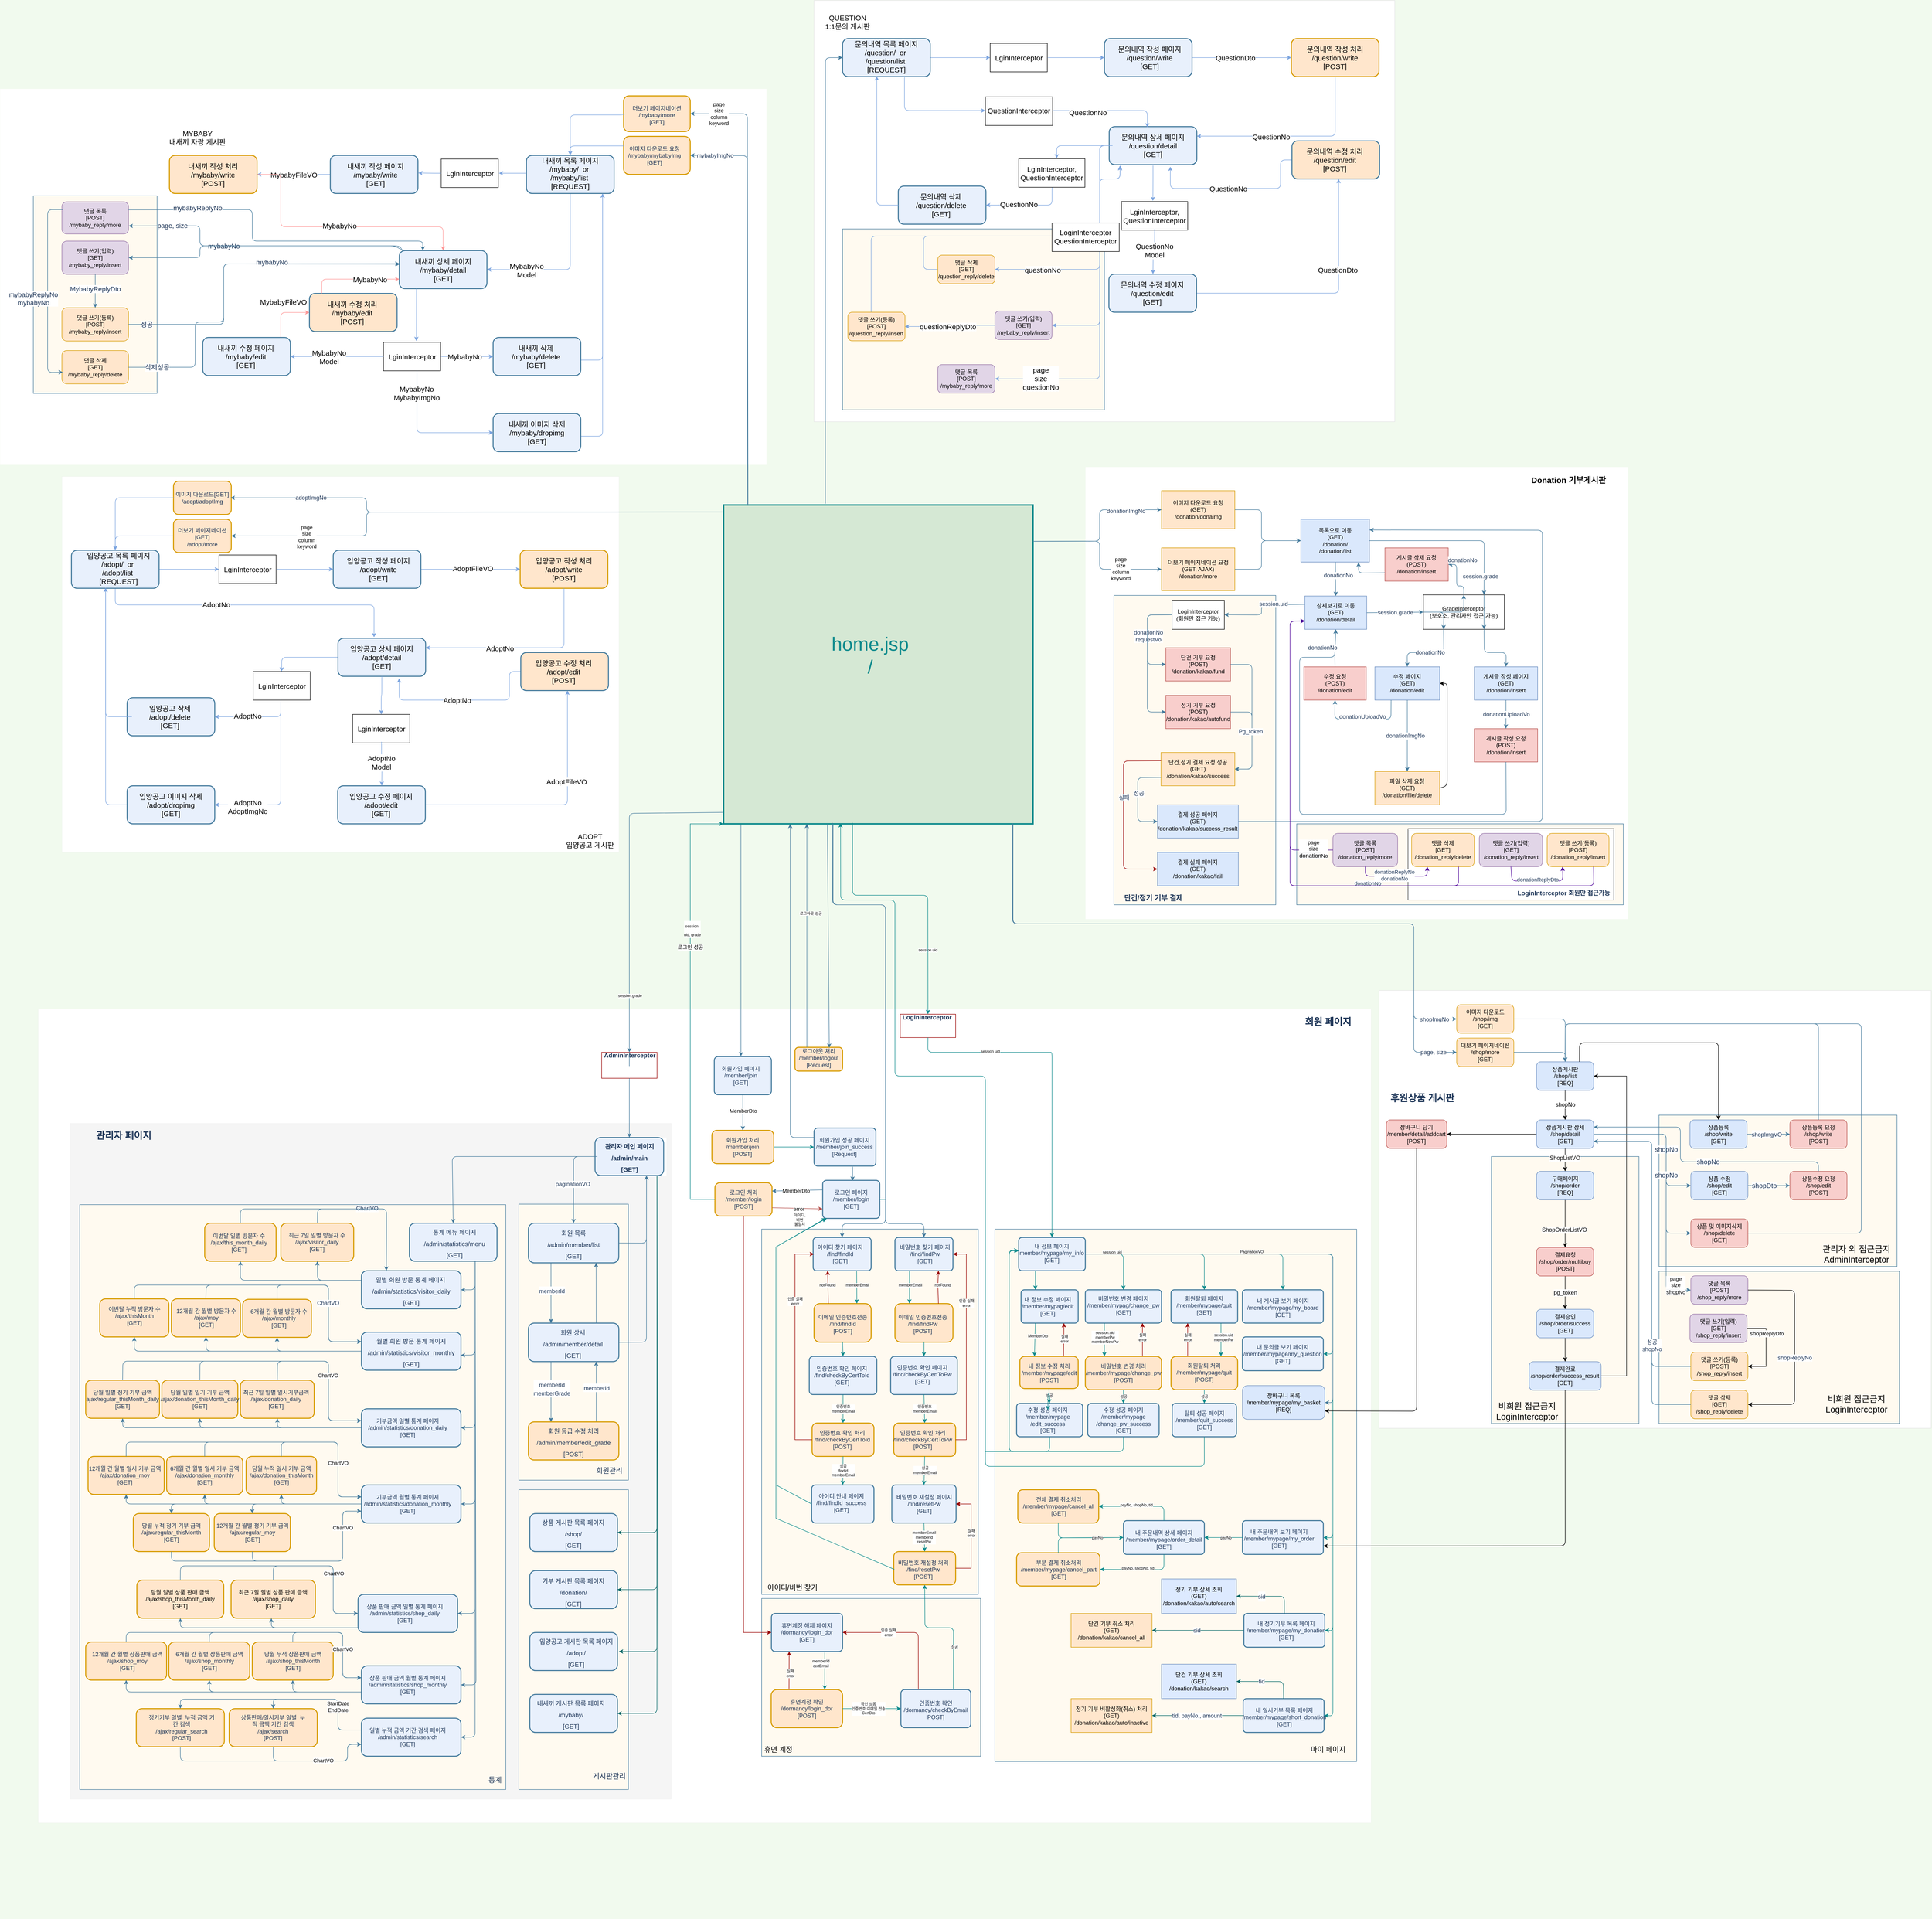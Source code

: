 <mxfile version="16.2.7" type="github">
  <diagram id="ckaHysib9P23ZmjdkfU4" name="Page-1">
    <mxGraphModel dx="2863" dy="2966" grid="1" gridSize="10" guides="1" tooltips="1" connect="1" arrows="1" fold="1" page="1" pageScale="1" pageWidth="827" pageHeight="1169" background="#F1FAEE" math="0" shadow="0">
      <root>
        <mxCell id="0" />
        <mxCell id="1" parent="0" />
        <mxCell id="blKYCjcWy3y85h6CKOym-859" value="" style="rounded=0;whiteSpace=wrap;html=1;sketch=0;fontSize=12;fontColor=#1D3557;strokeColor=#E6E6E6;strokeWidth=0;fillColor=#FFFFFF;" vertex="1" parent="1">
          <mxGeometry x="1190" y="-280" width="1140" height="950" as="geometry" />
        </mxCell>
        <mxCell id="blKYCjcWy3y85h6CKOym-972" value="" style="rounded=0;whiteSpace=wrap;html=1;sketch=0;fontSize=15;fontColor=#1D3557;strokeColor=#457B9D;strokeWidth=1;fillColor=#FFFAF0;" vertex="1" parent="1">
          <mxGeometry x="1633.99" y="470" width="686.01" height="170" as="geometry" />
        </mxCell>
        <mxCell id="blKYCjcWy3y85h6CKOym-989" value="" style="rounded=0;whiteSpace=wrap;html=1;sketch=0;fontSize=11;fontColor=#1D3557;strokeColor=#36393D;strokeWidth=1;fillColor=#FFFFFF;" vertex="1" parent="1">
          <mxGeometry x="1867.82" y="480" width="432.18" height="150" as="geometry" />
        </mxCell>
        <mxCell id="blKYCjcWy3y85h6CKOym-973" value="" style="rounded=0;whiteSpace=wrap;html=1;sketch=0;fontSize=15;fontColor=#1D3557;strokeColor=#457B9D;strokeWidth=1;fillColor=#FFFAF0;" vertex="1" parent="1">
          <mxGeometry x="1250" y="-10" width="340" height="650" as="geometry" />
        </mxCell>
        <mxCell id="blKYCjcWy3y85h6CKOym-726" value="" style="rounded=0;whiteSpace=wrap;html=1;strokeColor=#E6E6E6;" vertex="1" parent="1">
          <mxGeometry x="1806.82" y="820" width="1160" height="920" as="geometry" />
        </mxCell>
        <mxCell id="blKYCjcWy3y85h6CKOym-814" value="" style="rounded=0;whiteSpace=wrap;html=1;sketch=0;fontSize=15;fontColor=#1D3557;strokeColor=#457B9D;strokeWidth=1;fillColor=#FFFAF0;" vertex="1" parent="1">
          <mxGeometry x="2042.82" y="1169" width="310" height="561" as="geometry" />
        </mxCell>
        <mxCell id="blKYCjcWy3y85h6CKOym-813" value="" style="rounded=0;whiteSpace=wrap;html=1;sketch=0;fontSize=15;fontColor=#1D3557;strokeColor=#457B9D;strokeWidth=1;fillColor=#FFFAF0;" vertex="1" parent="1">
          <mxGeometry x="2395" y="1082" width="500" height="318" as="geometry" />
        </mxCell>
        <mxCell id="blKYCjcWy3y85h6CKOym-661" value="" style="rounded=0;whiteSpace=wrap;html=1;fontSize=15;strokeColor=#E6E6E6;" vertex="1" parent="1">
          <mxGeometry x="620" y="-1260" width="1220" height="885" as="geometry" />
        </mxCell>
        <mxCell id="blKYCjcWy3y85h6CKOym-721" value="" style="rounded=0;whiteSpace=wrap;html=1;sketch=0;fontSize=15;fontColor=#1D3557;strokeColor=#457B9D;strokeWidth=1;fillColor=#FFFAF0;" vertex="1" parent="1">
          <mxGeometry x="680" y="-780" width="550" height="380" as="geometry" />
        </mxCell>
        <mxCell id="blKYCjcWy3y85h6CKOym-558" value="" style="rounded=0;whiteSpace=wrap;html=1;fontSize=15;strokeColor=#808080;strokeWidth=0;" vertex="1" parent="1">
          <mxGeometry x="-960" y="-260" width="1170" height="790" as="geometry" />
        </mxCell>
        <mxCell id="blKYCjcWy3y85h6CKOym-1" value="" style="group" vertex="1" connectable="0" parent="1">
          <mxGeometry x="-1010" y="710" width="2800" height="2060" as="geometry" />
        </mxCell>
        <mxCell id="blKYCjcWy3y85h6CKOym-2" value="" style="rounded=0;whiteSpace=wrap;html=1;fontSize=8;strokeColor=#808080;strokeWidth=0;" vertex="1" parent="blKYCjcWy3y85h6CKOym-1">
          <mxGeometry y="149" width="2800" height="1710" as="geometry" />
        </mxCell>
        <mxCell id="blKYCjcWy3y85h6CKOym-3" value="" style="rounded=0;whiteSpace=wrap;html=1;sketch=0;fontSize=12;fontColor=#1D3557;strokeColor=#808080;strokeWidth=0;fillColor=#F5F5F5;" vertex="1" parent="blKYCjcWy3y85h6CKOym-1">
          <mxGeometry x="67" y="389" width="1263" height="1420" as="geometry" />
        </mxCell>
        <mxCell id="blKYCjcWy3y85h6CKOym-4" value="" style="rounded=0;whiteSpace=wrap;html=1;sketch=0;fontSize=15;fontColor=#1D3557;strokeColor=#457B9D;strokeWidth=1;fillColor=#FFFAF0;" vertex="1" parent="blKYCjcWy3y85h6CKOym-1">
          <mxGeometry x="87.5" y="560.03" width="895" height="1228.97" as="geometry" />
        </mxCell>
        <mxCell id="blKYCjcWy3y85h6CKOym-5" value="" style="rounded=0;whiteSpace=wrap;html=1;sketch=0;fontSize=15;fontColor=#1D3557;strokeColor=#457B9D;strokeWidth=1;fillColor=#FFFAF0;" vertex="1" parent="blKYCjcWy3y85h6CKOym-1">
          <mxGeometry x="2010" y="611.61" width="760" height="1118.39" as="geometry" />
        </mxCell>
        <mxCell id="blKYCjcWy3y85h6CKOym-6" value="" style="rounded=0;whiteSpace=wrap;html=1;sketch=0;fontSize=15;fontColor=#1D3557;strokeColor=#457B9D;strokeWidth=1;fillColor=#FFFAF0;" vertex="1" parent="blKYCjcWy3y85h6CKOym-1">
          <mxGeometry x="1520" y="1387.59" width="460" height="331.41" as="geometry" />
        </mxCell>
        <mxCell id="blKYCjcWy3y85h6CKOym-7" value="" style="rounded=0;whiteSpace=wrap;html=1;sketch=0;fontSize=15;fontColor=#1D3557;strokeColor=#457B9D;strokeWidth=1;fillColor=#FFFAF0;" vertex="1" parent="blKYCjcWy3y85h6CKOym-1">
          <mxGeometry x="1520" y="611.5" width="455" height="767.5" as="geometry" />
        </mxCell>
        <mxCell id="blKYCjcWy3y85h6CKOym-8" value="" style="group" vertex="1" connectable="0" parent="blKYCjcWy3y85h6CKOym-1">
          <mxGeometry x="720" width="970" height="1730" as="geometry" />
        </mxCell>
        <mxCell id="blKYCjcWy3y85h6CKOym-9" value="&lt;span style=&quot;color: rgba(0 , 0 , 0 , 0) ; font-family: monospace ; font-size: 0px&quot;&gt;%3CmxGraphModel%3E%3Croot%3E%3CmxCell%20id%3D%220%22%2F%3E%3CmxCell%20id%3D%221%22%20parent%3D%220%22%2F%3E%3CmxCell%20id%3D%222%22%20value%3D%22%26lt%3Bspan%20style%3D%26quot%3Bcolor%3A%20rgba(0%20%2C%200%20%2C%200%20%2C%200)%20%3B%20font-family%3A%20monospace%20%3B%20font-size%3A%200px%26quot%3B%26gt%3B%253CmxGraphModel%253E%253Croot%253E%253CmxCell%2520id%253D%25220%2522%252F%253E%253CmxCell%2520id%253D%25221%2522%2520parent%253D%25220%2522%252F%253E%253CmxCell%2520id%253D%25222%2522%2520value%253D%2522%2522%2520style%253D%2522rounded%253D1%253BwhiteSpace%253Dwrap%253Bhtml%253D1%253Bsketch%253D0%253BfontSize%253D20%253BfontColor%253D%25231D3557%253BstrokeColor%253D%2523457B9D%253BstrokeWidth%253D2%253BfillColor%253D%2523E8F0FC%253B%2522%2520vertex%253D%25221%2522%2520parent%253D%25221%2522%253E%253CmxGeometry%2520x%253D%2522370%2522%2520y%253D%2522860%2522%2520width%253D%2522144.13%2522%2520height%253D%252280%2522%2520as%253D%2522geometry%2522%252F%253E%253C%252FmxCell%253E%253CmxCell%2520id%253D%25223%2522%2520value%253D%2522%2526lt%253Bspan%2520style%253D%2526quot%253Bfont-size%253A%252013px%2526quot%253B%2526gt%253B%25EA%25B4%2580%25EB%25A6%25AC%25EC%259E%2590%2520%25EB%25A9%2594%25EC%259D%25B8%2520%25ED%258E%2598%25EC%259D%25B4%25EC%25A7%2580%2526lt%253Bbr%2526gt%253B%252Fadmin%252Fmain%2526lt%253Bbr%2526gt%253B%255BGET%255D%2526lt%253Bbr%2526gt%253B%2526lt%253B%252Fspan%2526gt%253B%2522%2520style%253D%2522text%253Bhtml%253D1%253BstrokeColor%253Dnone%253BfillColor%253Dnone%253Balign%253Dcenter%253BverticalAlign%253Dmiddle%253BwhiteSpace%253Dwrap%253Brounded%253D0%253Bsketch%253D0%253BfontSize%253D20%253BfontColor%253D%25231D3557%253BfontStyle%253D1%2522%2520vertex%253D%25221%2522%2520parent%253D%25221%2522%253E%253CmxGeometry%2520x%253D%2522374.79%2522%2520y%253D%2522880%2522%2520width%253D%2522134.56%2522%2520height%253D%252240%2522%2520as%253D%2522geometry%2522%252F%253E%253C%252FmxCell%253E%253C%252Froot%253E%253C%252FmxGraphModel%253E%26lt%3B%2Fspan%26gt%3B%22%20style%3D%22rounded%3D1%3BwhiteSpace%3Dwrap%3Bhtml%3D1%3Bsketch%3D0%3BfontSize%3D20%3BfontColor%3D%231D3557%3BstrokeColor%3D%23457B9D%3BstrokeWidth%3D2%3BfillColor%3D%23E8F0FC%3B%22%20vertex%3D%221%22%20parent%3D%221%22%3E%3CmxGeometry%20x%3D%22-347.06%22%20y%3D%221020%22%20width%3D%22184.13%22%20height%3D%2280%22%20as%3D%22geometry%22%2F%3E%3C%2FmxCell%3E%3C%2Froot%3E%3C%2FmxGraphModel%3E&lt;/span&gt;" style="rounded=1;whiteSpace=wrap;html=1;sketch=0;fontSize=20;fontColor=#1D3557;strokeColor=#457B9D;strokeWidth=2;fillColor=#E8F0FC;arcSize=10;" vertex="1" parent="blKYCjcWy3y85h6CKOym-8">
          <mxGeometry x="700.46" y="249" width="120" height="80" as="geometry" />
        </mxCell>
        <mxCell id="blKYCjcWy3y85h6CKOym-10" value="" style="group" vertex="1" connectable="0" parent="blKYCjcWy3y85h6CKOym-8">
          <mxGeometry x="-235" y="280" width="505" height="1450" as="geometry" />
        </mxCell>
        <mxCell id="blKYCjcWy3y85h6CKOym-11" value="&lt;span style=&quot;color: rgba(0 , 0 , 0 , 0) ; font-family: monospace ; font-size: 0px&quot;&gt;%3CmxGraphModel%3E%3Croot%3E%3CmxCell%20id%3D%220%22%2F%3E%3CmxCell%20id%3D%221%22%20parent%3D%220%22%2F%3E%3CmxCell%20id%3D%222%22%20value%3D%22%22%20style%3D%22rounded%3D1%3BwhiteSpace%3Dwrap%3Bhtml%3D1%3Bsketch%3D0%3BfontSize%3D20%3BfontColor%3D%231D3557%3BstrokeColor%3D%23457B9D%3BstrokeWidth%3D2%3BfillColor%3D%23E8F0FC%3B%22%20vertex%3D%221%22%20parent%3D%221%22%3E%3CmxGeometry%20x%3D%22370%22%20y%3D%22860%22%20width%3D%22144.13%22%20height%3D%2280%22%20as%3D%22geometry%22%2F%3E%3C%2FmxCell%3E%3CmxCell%20id%3D%223%22%20value%3D%22%26lt%3Bspan%20style%3D%26quot%3Bfont-size%3A%2013px%26quot%3B%26gt%3B%EA%B4%80%EB%A6%AC%EC%9E%90%20%EB%A9%94%EC%9D%B8%20%ED%8E%98%EC%9D%B4%EC%A7%80%26lt%3Bbr%26gt%3B%2Fadmin%2Fmain%26lt%3Bbr%26gt%3B%5BGET%5D%26lt%3Bbr%26gt%3B%26lt%3B%2Fspan%26gt%3B%22%20style%3D%22text%3Bhtml%3D1%3BstrokeColor%3Dnone%3BfillColor%3Dnone%3Balign%3Dcenter%3BverticalAlign%3Dmiddle%3BwhiteSpace%3Dwrap%3Brounded%3D0%3Bsketch%3D0%3BfontSize%3D20%3BfontColor%3D%231D3557%3BfontStyle%3D1%22%20vertex%3D%221%22%20parent%3D%221%22%3E%3CmxGeometry%20x%3D%22374.79%22%20y%3D%22880%22%20width%3D%22134.56%22%20height%3D%2240%22%20as%3D%22geometry%22%2F%3E%3C%2FmxCell%3E%3C%2Froot%3E%3C%2FmxGraphModel%3E&lt;/span&gt;" style="rounded=1;whiteSpace=wrap;html=1;sketch=0;fontSize=20;fontColor=#1D3557;strokeColor=#457B9D;strokeWidth=2;fillColor=#E8F0FC;" vertex="1" parent="blKYCjcWy3y85h6CKOym-10">
          <mxGeometry x="295" y="319" width="184.13" height="80" as="geometry" />
        </mxCell>
        <mxCell id="blKYCjcWy3y85h6CKOym-12" value="&lt;span style=&quot;color: rgba(0 , 0 , 0 , 0) ; font-family: monospace ; font-size: 0px&quot;&gt;%3CmxGraphModel%3E%3Croot%3E%3CmxCell%20id%3D%220%22%2F%3E%3CmxCell%20id%3D%221%22%20parent%3D%220%22%2F%3E%3CmxCell%20id%3D%222%22%20value%3D%22%26lt%3Bspan%20style%3D%26quot%3Bcolor%3A%20rgba(0%20%2C%200%20%2C%200%20%2C%200)%20%3B%20font-family%3A%20monospace%20%3B%20font-size%3A%200px%26quot%3B%26gt%3B%253CmxGraphModel%253E%253Croot%253E%253CmxCell%2520id%253D%25220%2522%252F%253E%253CmxCell%2520id%253D%25221%2522%2520parent%253D%25220%2522%252F%253E%253CmxCell%2520id%253D%25222%2522%2520value%253D%2522%2522%2520style%253D%2522rounded%253D1%253BwhiteSpace%253Dwrap%253Bhtml%253D1%253Bsketch%253D0%253BfontSize%253D20%253BfontColor%253D%25231D3557%253BstrokeColor%253D%2523457B9D%253BstrokeWidth%253D2%253BfillColor%253D%2523E8F0FC%253B%2522%2520vertex%253D%25221%2522%2520parent%253D%25221%2522%253E%253CmxGeometry%2520x%253D%2522370%2522%2520y%253D%2522860%2522%2520width%253D%2522144.13%2522%2520height%253D%252280%2522%2520as%253D%2522geometry%2522%252F%253E%253C%252FmxCell%253E%253CmxCell%2520id%253D%25223%2522%2520value%253D%2522%2526lt%253Bspan%2520style%253D%2526quot%253Bfont-size%253A%252013px%2526quot%253B%2526gt%253B%25EA%25B4%2580%25EB%25A6%25AC%25EC%259E%2590%2520%25EB%25A9%2594%25EC%259D%25B8%2520%25ED%258E%2598%25EC%259D%25B4%25EC%25A7%2580%2526lt%253Bbr%2526gt%253B%252Fadmin%252Fmain%2526lt%253Bbr%2526gt%253B%255BGET%255D%2526lt%253Bbr%2526gt%253B%2526lt%253B%252Fspan%2526gt%253B%2522%2520style%253D%2522text%253Bhtml%253D1%253BstrokeColor%253Dnone%253BfillColor%253Dnone%253Balign%253Dcenter%253BverticalAlign%253Dmiddle%253BwhiteSpace%253Dwrap%253Brounded%253D0%253Bsketch%253D0%253BfontSize%253D20%253BfontColor%253D%25231D3557%253BfontStyle%253D1%2522%2520vertex%253D%25221%2522%2520parent%253D%25221%2522%253E%253CmxGeometry%2520x%253D%2522374.79%2522%2520y%253D%2522880%2522%2520width%253D%2522134.56%2522%2520height%253D%252240%2522%2520as%253D%2522geometry%2522%252F%253E%253C%252FmxCell%253E%253C%252Froot%253E%253C%252FmxGraphModel%253E%26lt%3B%2Fspan%26gt%3B%22%20style%3D%22rounded%3D1%3BwhiteSpace%3Dwrap%3Bhtml%3D1%3Bsketch%3D0%3BfontSize%3D20%3BfontColor%3D%231D3557%3BstrokeColor%3D%23457B9D%3BstrokeWidth%3D2%3BfillColor%3D%23E8F0FC%3B%22%20vertex%3D%221%22%20parent%3D%221%22%3E%3CmxGeometry%20x%3D%22-347.06%22%20y%3D%221020%22%20width%3D%22184.13%22%20height%3D%2280%22%20as%3D%22geometry%22%2F%3E%3C%2FmxCell%3E%3C%2Froot%3E%3C%2FmxGraphModel%3E&lt;/span&gt;" style="rounded=1;whiteSpace=wrap;html=1;sketch=0;fontSize=20;fontColor=#1D3557;strokeColor=#457B9D;strokeWidth=2;fillColor=#E8F0FC;" vertex="1" parent="blKYCjcWy3y85h6CKOym-10">
          <mxGeometry x="194.24" y="419" width="209.13" height="80" as="geometry" />
        </mxCell>
        <mxCell id="blKYCjcWy3y85h6CKOym-13" value="&lt;span style=&quot;font-size: 13px&quot;&gt;&lt;span style=&quot;font-weight: normal&quot;&gt;일별 회원 방문 통계 페이지&amp;nbsp;&lt;br&gt;/admin/statistics/visitor_daily&lt;br&gt;[GET]&lt;/span&gt;&lt;br&gt;&lt;/span&gt;" style="text;html=1;strokeColor=none;fillColor=none;align=center;verticalAlign=middle;whiteSpace=wrap;rounded=0;sketch=0;fontSize=20;fontColor=#1D3557;fontStyle=1" vertex="1" parent="blKYCjcWy3y85h6CKOym-10">
          <mxGeometry x="215" y="439" width="167.61" height="40" as="geometry" />
        </mxCell>
        <mxCell id="blKYCjcWy3y85h6CKOym-14" value="통계" style="text;html=1;strokeColor=none;fillColor=none;align=center;verticalAlign=middle;whiteSpace=wrap;rounded=0;sketch=0;fontSize=15;fontColor=#1D3557;" vertex="1" parent="blKYCjcWy3y85h6CKOym-10">
          <mxGeometry x="445" y="1466.561" width="60" height="42.439" as="geometry" />
        </mxCell>
        <mxCell id="blKYCjcWy3y85h6CKOym-15" value="&lt;span style=&quot;color: rgba(0 , 0 , 0 , 0) ; font-family: monospace ; font-size: 0px&quot;&gt;%3CmxGraphModel%3E%3Croot%3E%3CmxCell%20id%3D%220%22%2F%3E%3CmxCell%20id%3D%221%22%20parent%3D%220%22%2F%3E%3CmxCell%20id%3D%222%22%20value%3D%22%26lt%3Bspan%20style%3D%26quot%3Bcolor%3A%20rgba(0%20%2C%200%20%2C%200%20%2C%200)%20%3B%20font-family%3A%20monospace%20%3B%20font-size%3A%200px%26quot%3B%26gt%3B%253CmxGraphModel%253E%253Croot%253E%253CmxCell%2520id%253D%25220%2522%252F%253E%253CmxCell%2520id%253D%25221%2522%2520parent%253D%25220%2522%252F%253E%253CmxCell%2520id%253D%25222%2522%2520value%253D%2522%2522%2520style%253D%2522rounded%253D1%253BwhiteSpace%253Dwrap%253Bhtml%253D1%253Bsketch%253D0%253BfontSize%253D20%253BfontColor%253D%25231D3557%253BstrokeColor%253D%2523457B9D%253BstrokeWidth%253D2%253BfillColor%253D%2523E8F0FC%253B%2522%2520vertex%253D%25221%2522%2520parent%253D%25221%2522%253E%253CmxGeometry%2520x%253D%2522370%2522%2520y%253D%2522860%2522%2520width%253D%2522144.13%2522%2520height%253D%252280%2522%2520as%253D%2522geometry%2522%252F%253E%253C%252FmxCell%253E%253CmxCell%2520id%253D%25223%2522%2520value%253D%2522%2526lt%253Bspan%2520style%253D%2526quot%253Bfont-size%253A%252013px%2526quot%253B%2526gt%253B%25EA%25B4%2580%25EB%25A6%25AC%25EC%259E%2590%2520%25EB%25A9%2594%25EC%259D%25B8%2520%25ED%258E%2598%25EC%259D%25B4%25EC%25A7%2580%2526lt%253Bbr%2526gt%253B%252Fadmin%252Fmain%2526lt%253Bbr%2526gt%253B%255BGET%255D%2526lt%253Bbr%2526gt%253B%2526lt%253B%252Fspan%2526gt%253B%2522%2520style%253D%2522text%253Bhtml%253D1%253BstrokeColor%253Dnone%253BfillColor%253Dnone%253Balign%253Dcenter%253BverticalAlign%253Dmiddle%253BwhiteSpace%253Dwrap%253Brounded%253D0%253Bsketch%253D0%253BfontSize%253D20%253BfontColor%253D%25231D3557%253BfontStyle%253D1%2522%2520vertex%253D%25221%2522%2520parent%253D%25221%2522%253E%253CmxGeometry%2520x%253D%2522374.79%2522%2520y%253D%2522880%2522%2520width%253D%2522134.56%2522%2520height%253D%252240%2522%2520as%253D%2522geometry%2522%252F%253E%253C%252FmxCell%253E%253C%252Froot%253E%253C%252FmxGraphModel%253E%26lt%3B%2Fspan%26gt%3B%22%20style%3D%22rounded%3D1%3BwhiteSpace%3Dwrap%3Bhtml%3D1%3Bsketch%3D0%3BfontSize%3D20%3BfontColor%3D%231D3557%3BstrokeColor%3D%23457B9D%3BstrokeWidth%3D2%3BfillColor%3D%23E8F0FC%3B%22%20vertex%3D%221%22%20parent%3D%221%22%3E%3CmxGeometry%20x%3D%22-347.06%22%20y%3D%221020%22%20width%3D%22184.13%22%20height%3D%2280%22%20as%3D%22geometry%22%2F%3E%3C%2FmxCell%3E%3C%2Froot%3E%3C%2FmxGraphModel%3E&lt;/span&gt;" style="rounded=1;whiteSpace=wrap;html=1;sketch=0;fontSize=20;strokeColor=#d79b00;strokeWidth=2;fillColor=#ffe6cc;" vertex="1" parent="blKYCjcWy3y85h6CKOym-10">
          <mxGeometry x="-355.43" y="478" width="145" height="80" as="geometry" />
        </mxCell>
        <mxCell id="blKYCjcWy3y85h6CKOym-16" value="&lt;span style=&quot;color: rgba(0 , 0 , 0 , 0) ; font-family: monospace ; font-size: 0px&quot;&gt;%3CmxGraphModel%3E%3Croot%3E%3CmxCell%20id%3D%220%22%2F%3E%3CmxCell%20id%3D%221%22%20parent%3D%220%22%2F%3E%3CmxCell%20id%3D%222%22%20value%3D%22%26lt%3Bspan%20style%3D%26quot%3Bcolor%3A%20rgba(0%20%2C%200%20%2C%200%20%2C%200)%20%3B%20font-family%3A%20monospace%20%3B%20font-size%3A%200px%26quot%3B%26gt%3B%253CmxGraphModel%253E%253Croot%253E%253CmxCell%2520id%253D%25220%2522%252F%253E%253CmxCell%2520id%253D%25221%2522%2520parent%253D%25220%2522%252F%253E%253CmxCell%2520id%253D%25222%2522%2520value%253D%2522%2522%2520style%253D%2522rounded%253D1%253BwhiteSpace%253Dwrap%253Bhtml%253D1%253Bsketch%253D0%253BfontSize%253D20%253BfontColor%253D%25231D3557%253BstrokeColor%253D%2523457B9D%253BstrokeWidth%253D2%253BfillColor%253D%2523E8F0FC%253B%2522%2520vertex%253D%25221%2522%2520parent%253D%25221%2522%253E%253CmxGeometry%2520x%253D%2522370%2522%2520y%253D%2522860%2522%2520width%253D%2522144.13%2522%2520height%253D%252280%2522%2520as%253D%2522geometry%2522%252F%253E%253C%252FmxCell%253E%253CmxCell%2520id%253D%25223%2522%2520value%253D%2522%2526lt%253Bspan%2520style%253D%2526quot%253Bfont-size%253A%252013px%2526quot%253B%2526gt%253B%25EA%25B4%2580%25EB%25A6%25AC%25EC%259E%2590%2520%25EB%25A9%2594%25EC%259D%25B8%2520%25ED%258E%2598%25EC%259D%25B4%25EC%25A7%2580%2526lt%253Bbr%2526gt%253B%252Fadmin%252Fmain%2526lt%253Bbr%2526gt%253B%255BGET%255D%2526lt%253Bbr%2526gt%253B%2526lt%253B%252Fspan%2526gt%253B%2522%2520style%253D%2522text%253Bhtml%253D1%253BstrokeColor%253Dnone%253BfillColor%253Dnone%253Balign%253Dcenter%253BverticalAlign%253Dmiddle%253BwhiteSpace%253Dwrap%253Brounded%253D0%253Bsketch%253D0%253BfontSize%253D20%253BfontColor%253D%25231D3557%253BfontStyle%253D1%2522%2520vertex%253D%25221%2522%2520parent%253D%25221%2522%253E%253CmxGeometry%2520x%253D%2522374.79%2522%2520y%253D%2522880%2522%2520width%253D%2522134.56%2522%2520height%253D%252240%2522%2520as%253D%2522geometry%2522%252F%253E%253C%252FmxCell%253E%253C%252Froot%253E%253C%252FmxGraphModel%253E%26lt%3B%2Fspan%26gt%3B%22%20style%3D%22rounded%3D1%3BwhiteSpace%3Dwrap%3Bhtml%3D1%3Bsketch%3D0%3BfontSize%3D20%3BfontColor%3D%231D3557%3BstrokeColor%3D%23457B9D%3BstrokeWidth%3D2%3BfillColor%3D%23E8F0FC%3B%22%20vertex%3D%221%22%20parent%3D%221%22%3E%3CmxGeometry%20x%3D%22-347.06%22%20y%3D%221020%22%20width%3D%22184.13%22%20height%3D%2280%22%20as%3D%22geometry%22%2F%3E%3C%2FmxCell%3E%3C%2Froot%3E%3C%2FmxGraphModel%3E&lt;/span&gt;" style="rounded=1;whiteSpace=wrap;html=1;sketch=0;fontSize=20;strokeColor=#d79b00;strokeWidth=2;fillColor=#ffe6cc;" vertex="1" parent="blKYCjcWy3y85h6CKOym-10">
          <mxGeometry x="-55" y="479" width="144.13" height="80" as="geometry" />
        </mxCell>
        <mxCell id="blKYCjcWy3y85h6CKOym-17" value="6개월 간 월별 방문자 수&lt;br&gt;/ajax/monthly&lt;br&gt;[GET]" style="text;html=1;strokeColor=none;fillColor=none;align=center;verticalAlign=middle;whiteSpace=wrap;rounded=0;sketch=0;fontSize=12;fontColor=#1D3557;" vertex="1" parent="blKYCjcWy3y85h6CKOym-10">
          <mxGeometry x="-48.15" y="499" width="138.15" height="40" as="geometry" />
        </mxCell>
        <mxCell id="blKYCjcWy3y85h6CKOym-18" value="이번달 누적 방문자 수&lt;br&gt;/ajax/thisMonth&lt;br&gt;[GET]" style="text;html=1;strokeColor=none;fillColor=none;align=center;verticalAlign=middle;whiteSpace=wrap;rounded=0;sketch=0;fontSize=12;fontColor=#1D3557;" vertex="1" parent="blKYCjcWy3y85h6CKOym-10">
          <mxGeometry x="-345" y="489" width="125" height="50" as="geometry" />
        </mxCell>
        <mxCell id="blKYCjcWy3y85h6CKOym-19" value="&lt;span style=&quot;color: rgba(0 , 0 , 0 , 0) ; font-family: monospace ; font-size: 0px&quot;&gt;%3CmxGraphModel%3E%3Croot%3E%3CmxCell%20id%3D%220%22%2F%3E%3CmxCell%20id%3D%221%22%20parent%3D%220%22%2F%3E%3CmxCell%20id%3D%222%22%20value%3D%22%26lt%3Bspan%20style%3D%26quot%3Bcolor%3A%20rgba(0%20%2C%200%20%2C%200%20%2C%200)%20%3B%20font-family%3A%20monospace%20%3B%20font-size%3A%200px%26quot%3B%26gt%3B%253CmxGraphModel%253E%253Croot%253E%253CmxCell%2520id%253D%25220%2522%252F%253E%253CmxCell%2520id%253D%25221%2522%2520parent%253D%25220%2522%252F%253E%253CmxCell%2520id%253D%25222%2522%2520value%253D%2522%2522%2520style%253D%2522rounded%253D1%253BwhiteSpace%253Dwrap%253Bhtml%253D1%253Bsketch%253D0%253BfontSize%253D20%253BfontColor%253D%25231D3557%253BstrokeColor%253D%2523457B9D%253BstrokeWidth%253D2%253BfillColor%253D%2523E8F0FC%253B%2522%2520vertex%253D%25221%2522%2520parent%253D%25221%2522%253E%253CmxGeometry%2520x%253D%2522370%2522%2520y%253D%2522860%2522%2520width%253D%2522144.13%2522%2520height%253D%252280%2522%2520as%253D%2522geometry%2522%252F%253E%253C%252FmxCell%253E%253CmxCell%2520id%253D%25223%2522%2520value%253D%2522%2526lt%253Bspan%2520style%253D%2526quot%253Bfont-size%253A%252013px%2526quot%253B%2526gt%253B%25EA%25B4%2580%25EB%25A6%25AC%25EC%259E%2590%2520%25EB%25A9%2594%25EC%259D%25B8%2520%25ED%258E%2598%25EC%259D%25B4%25EC%25A7%2580%2526lt%253Bbr%2526gt%253B%252Fadmin%252Fmain%2526lt%253Bbr%2526gt%253B%255BGET%255D%2526lt%253Bbr%2526gt%253B%2526lt%253B%252Fspan%2526gt%253B%2522%2520style%253D%2522text%253Bhtml%253D1%253BstrokeColor%253Dnone%253BfillColor%253Dnone%253Balign%253Dcenter%253BverticalAlign%253Dmiddle%253BwhiteSpace%253Dwrap%253Brounded%253D0%253Bsketch%253D0%253BfontSize%253D20%253BfontColor%253D%25231D3557%253BfontStyle%253D1%2522%2520vertex%253D%25221%2522%2520parent%253D%25221%2522%253E%253CmxGeometry%2520x%253D%2522374.79%2522%2520y%253D%2522880%2522%2520width%253D%2522134.56%2522%2520height%253D%252240%2522%2520as%253D%2522geometry%2522%252F%253E%253C%252FmxCell%253E%253C%252Froot%253E%253C%252FmxGraphModel%253E%26lt%3B%2Fspan%26gt%3B%22%20style%3D%22rounded%3D1%3BwhiteSpace%3Dwrap%3Bhtml%3D1%3Bsketch%3D0%3BfontSize%3D20%3BfontColor%3D%231D3557%3BstrokeColor%3D%23457B9D%3BstrokeWidth%3D2%3BfillColor%3D%23E8F0FC%3B%22%20vertex%3D%221%22%20parent%3D%221%22%3E%3CmxGeometry%20x%3D%22-347.06%22%20y%3D%221020%22%20width%3D%22184.13%22%20height%3D%2280%22%20as%3D%22geometry%22%2F%3E%3C%2FmxCell%3E%3C%2Froot%3E%3C%2FmxGraphModel%3E&lt;/span&gt;" style="rounded=1;whiteSpace=wrap;html=1;sketch=0;fontSize=20;fontColor=#1D3557;strokeColor=#457B9D;strokeWidth=2;fillColor=#E8F0FC;" vertex="1" parent="blKYCjcWy3y85h6CKOym-10">
          <mxGeometry x="194.24" y="709" width="209.13" height="80" as="geometry" />
        </mxCell>
        <mxCell id="blKYCjcWy3y85h6CKOym-20" value="" style="endArrow=classic;html=1;rounded=1;sketch=0;fontSize=12;fontColor=#1D3557;strokeColor=#457B9D;strokeWidth=1;fillColor=#A8DADC;curved=0;exitX=0.75;exitY=1;exitDx=0;exitDy=0;entryX=1;entryY=0.5;entryDx=0;entryDy=0;" edge="1" parent="blKYCjcWy3y85h6CKOym-10" source="blKYCjcWy3y85h6CKOym-11" target="blKYCjcWy3y85h6CKOym-19">
          <mxGeometry width="50" height="50" relative="1" as="geometry">
            <mxPoint x="265" y="609" as="sourcePoint" />
            <mxPoint x="315" y="559" as="targetPoint" />
            <Array as="points">
              <mxPoint x="433" y="749" />
            </Array>
          </mxGeometry>
        </mxCell>
        <mxCell id="blKYCjcWy3y85h6CKOym-21" value="" style="endArrow=classic;html=1;rounded=1;sketch=0;fontSize=12;fontColor=#1D3557;strokeColor=#457B9D;strokeWidth=1;fillColor=#A8DADC;curved=0;exitX=0.75;exitY=1;exitDx=0;exitDy=0;entryX=1;entryY=0.5;entryDx=0;entryDy=0;" edge="1" parent="blKYCjcWy3y85h6CKOym-10" source="blKYCjcWy3y85h6CKOym-11" target="blKYCjcWy3y85h6CKOym-12">
          <mxGeometry width="50" height="50" relative="1" as="geometry">
            <mxPoint x="265" y="609" as="sourcePoint" />
            <mxPoint x="315" y="559" as="targetPoint" />
            <Array as="points">
              <mxPoint x="433" y="459" />
            </Array>
          </mxGeometry>
        </mxCell>
        <mxCell id="blKYCjcWy3y85h6CKOym-22" value="&lt;span style=&quot;color: rgba(0 , 0 , 0 , 0) ; font-family: monospace ; font-size: 0px&quot;&gt;%3CmxGraphModel%3E%3Croot%3E%3CmxCell%20id%3D%220%22%2F%3E%3CmxCell%20id%3D%221%22%20parent%3D%220%22%2F%3E%3CmxCell%20id%3D%222%22%20value%3D%22%26lt%3Bspan%20style%3D%26quot%3Bcolor%3A%20rgba(0%20%2C%200%20%2C%200%20%2C%200)%20%3B%20font-family%3A%20monospace%20%3B%20font-size%3A%200px%26quot%3B%26gt%3B%253CmxGraphModel%253E%253Croot%253E%253CmxCell%2520id%253D%25220%2522%252F%253E%253CmxCell%2520id%253D%25221%2522%2520parent%253D%25220%2522%252F%253E%253CmxCell%2520id%253D%25222%2522%2520value%253D%2522%2522%2520style%253D%2522rounded%253D1%253BwhiteSpace%253Dwrap%253Bhtml%253D1%253Bsketch%253D0%253BfontSize%253D20%253BfontColor%253D%25231D3557%253BstrokeColor%253D%2523457B9D%253BstrokeWidth%253D2%253BfillColor%253D%2523E8F0FC%253B%2522%2520vertex%253D%25221%2522%2520parent%253D%25221%2522%253E%253CmxGeometry%2520x%253D%2522370%2522%2520y%253D%2522860%2522%2520width%253D%2522144.13%2522%2520height%253D%252280%2522%2520as%253D%2522geometry%2522%252F%253E%253C%252FmxCell%253E%253CmxCell%2520id%253D%25223%2522%2520value%253D%2522%2526lt%253Bspan%2520style%253D%2526quot%253Bfont-size%253A%252013px%2526quot%253B%2526gt%253B%25EA%25B4%2580%25EB%25A6%25AC%25EC%259E%2590%2520%25EB%25A9%2594%25EC%259D%25B8%2520%25ED%258E%2598%25EC%259D%25B4%25EC%25A7%2580%2526lt%253Bbr%2526gt%253B%252Fadmin%252Fmain%2526lt%253Bbr%2526gt%253B%255BGET%255D%2526lt%253Bbr%2526gt%253B%2526lt%253B%252Fspan%2526gt%253B%2522%2520style%253D%2522text%253Bhtml%253D1%253BstrokeColor%253Dnone%253BfillColor%253Dnone%253Balign%253Dcenter%253BverticalAlign%253Dmiddle%253BwhiteSpace%253Dwrap%253Brounded%253D0%253Bsketch%253D0%253BfontSize%253D20%253BfontColor%253D%25231D3557%253BfontStyle%253D1%2522%2520vertex%253D%25221%2522%2520parent%253D%25221%2522%253E%253CmxGeometry%2520x%253D%2522374.79%2522%2520y%253D%2522880%2522%2520width%253D%2522134.56%2522%2520height%253D%252240%2522%2520as%253D%2522geometry%2522%252F%253E%253C%252FmxCell%253E%253C%252Froot%253E%253C%252FmxGraphModel%253E%26lt%3B%2Fspan%26gt%3B%22%20style%3D%22rounded%3D1%3BwhiteSpace%3Dwrap%3Bhtml%3D1%3Bsketch%3D0%3BfontSize%3D20%3BfontColor%3D%231D3557%3BstrokeColor%3D%23457B9D%3BstrokeWidth%3D2%3BfillColor%3D%23E8F0FC%3B%22%20vertex%3D%221%22%20parent%3D%221%22%3E%3CmxGeometry%20x%3D%22-347.06%22%20y%3D%221020%22%20width%3D%22184.13%22%20height%3D%2280%22%20as%3D%22geometry%22%2F%3E%3C%2FmxCell%3E%3C%2Froot%3E%3C%2FmxGraphModel%3E&lt;/span&gt;" style="rounded=1;whiteSpace=wrap;html=1;sketch=0;fontSize=20;strokeColor=#d79b00;strokeWidth=2;fillColor=#ffe6cc;" vertex="1" parent="blKYCjcWy3y85h6CKOym-10">
          <mxGeometry x="-385" y="649" width="155" height="80" as="geometry" />
        </mxCell>
        <mxCell id="blKYCjcWy3y85h6CKOym-23" value="&lt;span style=&quot;color: rgba(0 , 0 , 0 , 0) ; font-family: monospace ; font-size: 0px&quot;&gt;%3CmxGraphModel%3E%3Croot%3E%3CmxCell%20id%3D%220%22%2F%3E%3CmxCell%20id%3D%221%22%20parent%3D%220%22%2F%3E%3CmxCell%20id%3D%222%22%20value%3D%22%26lt%3Bspan%20style%3D%26quot%3Bcolor%3A%20rgba(0%20%2C%200%20%2C%200%20%2C%200)%20%3B%20font-family%3A%20monospace%20%3B%20font-size%3A%200px%26quot%3B%26gt%3B%253CmxGraphModel%253E%253Croot%253E%253CmxCell%2520id%253D%25220%2522%252F%253E%253CmxCell%2520id%253D%25221%2522%2520parent%253D%25220%2522%252F%253E%253CmxCell%2520id%253D%25222%2522%2520value%253D%2522%2522%2520style%253D%2522rounded%253D1%253BwhiteSpace%253Dwrap%253Bhtml%253D1%253Bsketch%253D0%253BfontSize%253D20%253BfontColor%253D%25231D3557%253BstrokeColor%253D%2523457B9D%253BstrokeWidth%253D2%253BfillColor%253D%2523E8F0FC%253B%2522%2520vertex%253D%25221%2522%2520parent%253D%25221%2522%253E%253CmxGeometry%2520x%253D%2522370%2522%2520y%253D%2522860%2522%2520width%253D%2522144.13%2522%2520height%253D%252280%2522%2520as%253D%2522geometry%2522%252F%253E%253C%252FmxCell%253E%253CmxCell%2520id%253D%25223%2522%2520value%253D%2522%2526lt%253Bspan%2520style%253D%2526quot%253Bfont-size%253A%252013px%2526quot%253B%2526gt%253B%25EA%25B4%2580%25EB%25A6%25AC%25EC%259E%2590%2520%25EB%25A9%2594%25EC%259D%25B8%2520%25ED%258E%2598%25EC%259D%25B4%25EC%25A7%2580%2526lt%253Bbr%2526gt%253B%252Fadmin%252Fmain%2526lt%253Bbr%2526gt%253B%255BGET%255D%2526lt%253Bbr%2526gt%253B%2526lt%253B%252Fspan%2526gt%253B%2522%2520style%253D%2522text%253Bhtml%253D1%253BstrokeColor%253Dnone%253BfillColor%253Dnone%253Balign%253Dcenter%253BverticalAlign%253Dmiddle%253BwhiteSpace%253Dwrap%253Brounded%253D0%253Bsketch%253D0%253BfontSize%253D20%253BfontColor%253D%25231D3557%253BfontStyle%253D1%2522%2520vertex%253D%25221%2522%2520parent%253D%25221%2522%253E%253CmxGeometry%2520x%253D%2522374.79%2522%2520y%253D%2522880%2522%2520width%253D%2522134.56%2522%2520height%253D%252240%2522%2520as%253D%2522geometry%2522%252F%253E%253C%252FmxCell%253E%253C%252Froot%253E%253C%252FmxGraphModel%253E%26lt%3B%2Fspan%26gt%3B%22%20style%3D%22rounded%3D1%3BwhiteSpace%3Dwrap%3Bhtml%3D1%3Bsketch%3D0%3BfontSize%3D20%3BfontColor%3D%231D3557%3BstrokeColor%3D%23457B9D%3BstrokeWidth%3D2%3BfillColor%3D%23E8F0FC%3B%22%20vertex%3D%221%22%20parent%3D%221%22%3E%3CmxGeometry%20x%3D%22-347.06%22%20y%3D%221020%22%20width%3D%22184.13%22%20height%3D%2280%22%20as%3D%22geometry%22%2F%3E%3C%2FmxCell%3E%3C%2Froot%3E%3C%2FmxGraphModel%3E&lt;/span&gt;" style="rounded=1;whiteSpace=wrap;html=1;sketch=0;fontSize=20;fontColor=#1D3557;strokeColor=#457B9D;strokeWidth=2;fillColor=#E8F0FC;" vertex="1" parent="blKYCjcWy3y85h6CKOym-10">
          <mxGeometry x="194.24" y="869" width="209.13" height="80" as="geometry" />
        </mxCell>
        <mxCell id="blKYCjcWy3y85h6CKOym-24" value="기부금액 월별 통계 페이지&lt;br&gt;/admin/statistics/donation_monthly&lt;br&gt;[GET]" style="text;html=1;strokeColor=none;fillColor=none;align=center;verticalAlign=middle;whiteSpace=wrap;rounded=0;sketch=0;fontSize=12;fontColor=#1D3557;" vertex="1" parent="blKYCjcWy3y85h6CKOym-10">
          <mxGeometry x="194.24" y="879" width="195" height="60" as="geometry" />
        </mxCell>
        <mxCell id="blKYCjcWy3y85h6CKOym-25" value="&lt;span style=&quot;color: rgba(0 , 0 , 0 , 0) ; font-family: monospace ; font-size: 0px&quot;&gt;%3CmxGraphModel%3E%3Croot%3E%3CmxCell%20id%3D%220%22%2F%3E%3CmxCell%20id%3D%221%22%20parent%3D%220%22%2F%3E%3CmxCell%20id%3D%222%22%20value%3D%22%26lt%3Bspan%20style%3D%26quot%3Bcolor%3A%20rgba(0%20%2C%200%20%2C%200%20%2C%200)%20%3B%20font-family%3A%20monospace%20%3B%20font-size%3A%200px%26quot%3B%26gt%3B%253CmxGraphModel%253E%253Croot%253E%253CmxCell%2520id%253D%25220%2522%252F%253E%253CmxCell%2520id%253D%25221%2522%2520parent%253D%25220%2522%252F%253E%253CmxCell%2520id%253D%25222%2522%2520value%253D%2522%2522%2520style%253D%2522rounded%253D1%253BwhiteSpace%253Dwrap%253Bhtml%253D1%253Bsketch%253D0%253BfontSize%253D20%253BfontColor%253D%25231D3557%253BstrokeColor%253D%2523457B9D%253BstrokeWidth%253D2%253BfillColor%253D%2523E8F0FC%253B%2522%2520vertex%253D%25221%2522%2520parent%253D%25221%2522%253E%253CmxGeometry%2520x%253D%2522370%2522%2520y%253D%2522860%2522%2520width%253D%2522144.13%2522%2520height%253D%252280%2522%2520as%253D%2522geometry%2522%252F%253E%253C%252FmxCell%253E%253CmxCell%2520id%253D%25223%2522%2520value%253D%2522%2526lt%253Bspan%2520style%253D%2526quot%253Bfont-size%253A%252013px%2526quot%253B%2526gt%253B%25EA%25B4%2580%25EB%25A6%25AC%25EC%259E%2590%2520%25EB%25A9%2594%25EC%259D%25B8%2520%25ED%258E%2598%25EC%259D%25B4%25EC%25A7%2580%2526lt%253Bbr%2526gt%253B%252Fadmin%252Fmain%2526lt%253Bbr%2526gt%253B%255BGET%255D%2526lt%253Bbr%2526gt%253B%2526lt%253B%252Fspan%2526gt%253B%2522%2520style%253D%2522text%253Bhtml%253D1%253BstrokeColor%253Dnone%253BfillColor%253Dnone%253Balign%253Dcenter%253BverticalAlign%253Dmiddle%253BwhiteSpace%253Dwrap%253Brounded%253D0%253Bsketch%253D0%253BfontSize%253D20%253BfontColor%253D%25231D3557%253BfontStyle%253D1%2522%2520vertex%253D%25221%2522%2520parent%253D%25221%2522%253E%253CmxGeometry%2520x%253D%2522374.79%2522%2520y%253D%2522880%2522%2520width%253D%2522134.56%2522%2520height%253D%252240%2522%2520as%253D%2522geometry%2522%252F%253E%253C%252FmxCell%253E%253C%252Froot%253E%253C%252FmxGraphModel%253E%26lt%3B%2Fspan%26gt%3B%22%20style%3D%22rounded%3D1%3BwhiteSpace%3Dwrap%3Bhtml%3D1%3Bsketch%3D0%3BfontSize%3D20%3BfontColor%3D%231D3557%3BstrokeColor%3D%23457B9D%3BstrokeWidth%3D2%3BfillColor%3D%23E8F0FC%3B%22%20vertex%3D%221%22%20parent%3D%221%22%3E%3CmxGeometry%20x%3D%22-347.06%22%20y%3D%221020%22%20width%3D%22184.13%22%20height%3D%2280%22%20as%3D%22geometry%22%2F%3E%3C%2FmxCell%3E%3C%2Froot%3E%3C%2FmxGraphModel%3E&lt;/span&gt;" style="rounded=1;whiteSpace=wrap;html=1;sketch=0;fontSize=20;strokeColor=#d79b00;strokeWidth=2;fillColor=#ffe6cc;" vertex="1" parent="blKYCjcWy3y85h6CKOym-10">
          <mxGeometry x="-48" y="809" width="148" height="80" as="geometry" />
        </mxCell>
        <mxCell id="blKYCjcWy3y85h6CKOym-26" value="&lt;span style=&quot;color: rgba(0 , 0 , 0 , 0) ; font-family: monospace ; font-size: 0px&quot;&gt;%3CmxGraphModel%3E%3Croot%3E%3CmxCell%20id%3D%220%22%2F%3E%3CmxCell%20id%3D%221%22%20parent%3D%220%22%2F%3E%3CmxCell%20id%3D%222%22%20value%3D%22%26lt%3Bspan%20style%3D%26quot%3Bcolor%3A%20rgba(0%20%2C%200%20%2C%200%20%2C%200)%20%3B%20font-family%3A%20monospace%20%3B%20font-size%3A%200px%26quot%3B%26gt%3B%253CmxGraphModel%253E%253Croot%253E%253CmxCell%2520id%253D%25220%2522%252F%253E%253CmxCell%2520id%253D%25221%2522%2520parent%253D%25220%2522%252F%253E%253CmxCell%2520id%253D%25222%2522%2520value%253D%2522%2522%2520style%253D%2522rounded%253D1%253BwhiteSpace%253Dwrap%253Bhtml%253D1%253Bsketch%253D0%253BfontSize%253D20%253BfontColor%253D%25231D3557%253BstrokeColor%253D%2523457B9D%253BstrokeWidth%253D2%253BfillColor%253D%2523E8F0FC%253B%2522%2520vertex%253D%25221%2522%2520parent%253D%25221%2522%253E%253CmxGeometry%2520x%253D%2522370%2522%2520y%253D%2522860%2522%2520width%253D%2522144.13%2522%2520height%253D%252280%2522%2520as%253D%2522geometry%2522%252F%253E%253C%252FmxCell%253E%253CmxCell%2520id%253D%25223%2522%2520value%253D%2522%2526lt%253Bspan%2520style%253D%2526quot%253Bfont-size%253A%252013px%2526quot%253B%2526gt%253B%25EA%25B4%2580%25EB%25A6%25AC%25EC%259E%2590%2520%25EB%25A9%2594%25EC%259D%25B8%2520%25ED%258E%2598%25EC%259D%25B4%25EC%25A7%2580%2526lt%253Bbr%2526gt%253B%252Fadmin%252Fmain%2526lt%253Bbr%2526gt%253B%255BGET%255D%2526lt%253Bbr%2526gt%253B%2526lt%253B%252Fspan%2526gt%253B%2522%2520style%253D%2522text%253Bhtml%253D1%253BstrokeColor%253Dnone%253BfillColor%253Dnone%253Balign%253Dcenter%253BverticalAlign%253Dmiddle%253BwhiteSpace%253Dwrap%253Brounded%253D0%253Bsketch%253D0%253BfontSize%253D20%253BfontColor%253D%25231D3557%253BfontStyle%253D1%2522%2520vertex%253D%25221%2522%2520parent%253D%25221%2522%253E%253CmxGeometry%2520x%253D%2522374.79%2522%2520y%253D%2522880%2522%2520width%253D%2522134.56%2522%2520height%253D%252240%2522%2520as%253D%2522geometry%2522%252F%253E%253C%252FmxCell%253E%253C%252Froot%253E%253C%252FmxGraphModel%253E%26lt%3B%2Fspan%26gt%3B%22%20style%3D%22rounded%3D1%3BwhiteSpace%3Dwrap%3Bhtml%3D1%3Bsketch%3D0%3BfontSize%3D20%3BfontColor%3D%231D3557%3BstrokeColor%3D%23457B9D%3BstrokeWidth%3D2%3BfillColor%3D%23E8F0FC%3B%22%20vertex%3D%221%22%20parent%3D%221%22%3E%3CmxGeometry%20x%3D%22-347.06%22%20y%3D%221020%22%20width%3D%22184.13%22%20height%3D%2280%22%20as%3D%22geometry%22%2F%3E%3C%2FmxCell%3E%3C%2Froot%3E%3C%2FmxGraphModel%3E&lt;/span&gt;" style="rounded=1;whiteSpace=wrap;html=1;sketch=0;fontSize=20;strokeColor=#d79b00;strokeWidth=2;fillColor=#ffe6cc;" vertex="1" parent="blKYCjcWy3y85h6CKOym-10">
          <mxGeometry x="-285" y="929" width="160" height="80" as="geometry" />
        </mxCell>
        <mxCell id="blKYCjcWy3y85h6CKOym-27" value="&lt;span style=&quot;color: rgba(0 , 0 , 0 , 0) ; font-family: monospace ; font-size: 0px&quot;&gt;%3CmxGraphModel%3E%3Croot%3E%3CmxCell%20id%3D%220%22%2F%3E%3CmxCell%20id%3D%221%22%20parent%3D%220%22%2F%3E%3CmxCell%20id%3D%222%22%20value%3D%22%26lt%3Bspan%20style%3D%26quot%3Bcolor%3A%20rgba(0%20%2C%200%20%2C%200%20%2C%200)%20%3B%20font-family%3A%20monospace%20%3B%20font-size%3A%200px%26quot%3B%26gt%3B%253CmxGraphModel%253E%253Croot%253E%253CmxCell%2520id%253D%25220%2522%252F%253E%253CmxCell%2520id%253D%25221%2522%2520parent%253D%25220%2522%252F%253E%253CmxCell%2520id%253D%25222%2522%2520value%253D%2522%2522%2520style%253D%2522rounded%253D1%253BwhiteSpace%253Dwrap%253Bhtml%253D1%253Bsketch%253D0%253BfontSize%253D20%253BfontColor%253D%25231D3557%253BstrokeColor%253D%2523457B9D%253BstrokeWidth%253D2%253BfillColor%253D%2523E8F0FC%253B%2522%2520vertex%253D%25221%2522%2520parent%253D%25221%2522%253E%253CmxGeometry%2520x%253D%2522370%2522%2520y%253D%2522860%2522%2520width%253D%2522144.13%2522%2520height%253D%252280%2522%2520as%253D%2522geometry%2522%252F%253E%253C%252FmxCell%253E%253CmxCell%2520id%253D%25223%2522%2520value%253D%2522%2526lt%253Bspan%2520style%253D%2526quot%253Bfont-size%253A%252013px%2526quot%253B%2526gt%253B%25EA%25B4%2580%25EB%25A6%25AC%25EC%259E%2590%2520%25EB%25A9%2594%25EC%259D%25B8%2520%25ED%258E%2598%25EC%259D%25B4%25EC%25A7%2580%2526lt%253Bbr%2526gt%253B%252Fadmin%252Fmain%2526lt%253Bbr%2526gt%253B%255BGET%255D%2526lt%253Bbr%2526gt%253B%2526lt%253B%252Fspan%2526gt%253B%2522%2520style%253D%2522text%253Bhtml%253D1%253BstrokeColor%253Dnone%253BfillColor%253Dnone%253Balign%253Dcenter%253BverticalAlign%253Dmiddle%253BwhiteSpace%253Dwrap%253Brounded%253D0%253Bsketch%253D0%253BfontSize%253D20%253BfontColor%253D%25231D3557%253BfontStyle%253D1%2522%2520vertex%253D%25221%2522%2520parent%253D%25221%2522%253E%253CmxGeometry%2520x%253D%2522374.79%2522%2520y%253D%2522880%2522%2520width%253D%2522134.56%2522%2520height%253D%252240%2522%2520as%253D%2522geometry%2522%252F%253E%253C%252FmxCell%253E%253C%252Froot%253E%253C%252FmxGraphModel%253E%26lt%3B%2Fspan%26gt%3B%22%20style%3D%22rounded%3D1%3BwhiteSpace%3Dwrap%3Bhtml%3D1%3Bsketch%3D0%3BfontSize%3D20%3BfontColor%3D%231D3557%3BstrokeColor%3D%23457B9D%3BstrokeWidth%3D2%3BfillColor%3D%23E8F0FC%3B%22%20vertex%3D%221%22%20parent%3D%221%22%3E%3CmxGeometry%20x%3D%22-347.06%22%20y%3D%221020%22%20width%3D%22184.13%22%20height%3D%2280%22%20as%3D%22geometry%22%2F%3E%3C%2FmxCell%3E%3C%2Froot%3E%3C%2FmxGraphModel%3E&lt;/span&gt;" style="rounded=1;whiteSpace=wrap;html=1;sketch=0;fontSize=20;strokeColor=#d79b00;strokeWidth=2;fillColor=#ffe6cc;" vertex="1" parent="blKYCjcWy3y85h6CKOym-10">
          <mxGeometry x="-115" y="929" width="160" height="80" as="geometry" />
        </mxCell>
        <mxCell id="blKYCjcWy3y85h6CKOym-28" value="당월 누적 일시 기부 금액&lt;br&gt;/ajax/donation_thisMonth&lt;br&gt;[GET]" style="text;html=1;strokeColor=none;fillColor=none;align=center;verticalAlign=middle;whiteSpace=wrap;rounded=0;sketch=0;fontSize=12;fontColor=#1D3557;" vertex="1" parent="blKYCjcWy3y85h6CKOym-10">
          <mxGeometry x="-45.5" y="819" width="143" height="60" as="geometry" />
        </mxCell>
        <mxCell id="blKYCjcWy3y85h6CKOym-29" value="당월 누적 정기 기부 금액&lt;br&gt;/ajax/regular_thisMonth&lt;br&gt;[GET]" style="text;html=1;strokeColor=none;fillColor=none;align=center;verticalAlign=middle;whiteSpace=wrap;rounded=0;sketch=0;fontSize=12;fontColor=#1D3557;" vertex="1" parent="blKYCjcWy3y85h6CKOym-10">
          <mxGeometry x="-285" y="939" width="160" height="60" as="geometry" />
        </mxCell>
        <mxCell id="blKYCjcWy3y85h6CKOym-30" value="12개월 간 월별 정기 기부 금액&lt;br&gt;/ajax/regular_moy&lt;br&gt;[GET]" style="text;html=1;strokeColor=none;fillColor=none;align=center;verticalAlign=middle;whiteSpace=wrap;rounded=0;sketch=0;fontSize=12;fontColor=#1D3557;" vertex="1" parent="blKYCjcWy3y85h6CKOym-10">
          <mxGeometry x="-117.5" y="939" width="165" height="60" as="geometry" />
        </mxCell>
        <mxCell id="blKYCjcWy3y85h6CKOym-31" value="" style="endArrow=classic;html=1;rounded=1;sketch=0;fontSize=15;fontColor=#1D3557;strokeColor=#457B9D;strokeWidth=1;fillColor=#A8DADC;curved=0;entryX=0.5;entryY=1;entryDx=0;entryDy=0;exitX=0;exitY=0.5;exitDx=0;exitDy=0;" edge="1" parent="blKYCjcWy3y85h6CKOym-10" source="blKYCjcWy3y85h6CKOym-24" target="blKYCjcWy3y85h6CKOym-25">
          <mxGeometry width="50" height="50" relative="1" as="geometry">
            <mxPoint x="112.15" y="1032.3" as="sourcePoint" />
            <mxPoint x="112.002" y="905.71" as="targetPoint" />
            <Array as="points">
              <mxPoint x="26" y="909" />
            </Array>
          </mxGeometry>
        </mxCell>
        <mxCell id="blKYCjcWy3y85h6CKOym-32" value="" style="endArrow=classic;html=1;rounded=1;sketch=0;fontSize=15;fontColor=#1D3557;strokeColor=#457B9D;strokeWidth=1;fillColor=#A8DADC;curved=0;entryX=0.5;entryY=0;entryDx=0;entryDy=0;exitX=0;exitY=0.5;exitDx=0;exitDy=0;" edge="1" parent="blKYCjcWy3y85h6CKOym-10" source="blKYCjcWy3y85h6CKOym-24" target="blKYCjcWy3y85h6CKOym-27">
          <mxGeometry width="50" height="50" relative="1" as="geometry">
            <mxPoint x="142.15" y="1062.3" as="sourcePoint" />
            <mxPoint x="142.002" y="935.71" as="targetPoint" />
            <Array as="points">
              <mxPoint x="-35" y="909" />
            </Array>
          </mxGeometry>
        </mxCell>
        <mxCell id="blKYCjcWy3y85h6CKOym-33" value="" style="endArrow=classic;html=1;rounded=1;sketch=0;fontSize=15;fontColor=#1D3557;strokeColor=#457B9D;strokeWidth=1;fillColor=#A8DADC;curved=0;entryX=0.5;entryY=0;entryDx=0;entryDy=0;exitX=0;exitY=0.5;exitDx=0;exitDy=0;" edge="1" parent="blKYCjcWy3y85h6CKOym-10" source="blKYCjcWy3y85h6CKOym-24" target="blKYCjcWy3y85h6CKOym-26">
          <mxGeometry width="50" height="50" relative="1" as="geometry">
            <mxPoint x="152.15" y="1072.3" as="sourcePoint" />
            <mxPoint x="152.002" y="945.71" as="targetPoint" />
            <Array as="points">
              <mxPoint x="-205" y="909" />
            </Array>
          </mxGeometry>
        </mxCell>
        <mxCell id="blKYCjcWy3y85h6CKOym-34" value="" style="endArrow=classic;html=1;rounded=1;sketch=0;fontSize=15;fontColor=#1D3557;strokeColor=#457B9D;strokeWidth=1;fillColor=#A8DADC;curved=0;entryX=0;entryY=0.25;entryDx=0;entryDy=0;exitX=0.5;exitY=0;exitDx=0;exitDy=0;" edge="1" parent="blKYCjcWy3y85h6CKOym-10" source="blKYCjcWy3y85h6CKOym-25" target="blKYCjcWy3y85h6CKOym-24">
          <mxGeometry width="50" height="50" relative="1" as="geometry">
            <mxPoint x="162.15" y="1082.3" as="sourcePoint" />
            <mxPoint x="162.002" y="955.71" as="targetPoint" />
            <Array as="points">
              <mxPoint x="26" y="779" />
              <mxPoint x="145" y="779" />
              <mxPoint x="145" y="894" />
            </Array>
          </mxGeometry>
        </mxCell>
        <mxCell id="blKYCjcWy3y85h6CKOym-35" value="" style="endArrow=classic;html=1;rounded=1;sketch=0;fontSize=15;fontColor=#1D3557;strokeColor=#457B9D;strokeWidth=1;fillColor=#A8DADC;curved=0;entryX=0;entryY=0.75;entryDx=0;entryDy=0;exitX=0.5;exitY=1;exitDx=0;exitDy=0;" edge="1" parent="blKYCjcWy3y85h6CKOym-10" source="blKYCjcWy3y85h6CKOym-27" target="blKYCjcWy3y85h6CKOym-24">
          <mxGeometry width="50" height="50" relative="1" as="geometry">
            <mxPoint x="192.15" y="1112.3" as="sourcePoint" />
            <mxPoint x="192.002" y="985.71" as="targetPoint" />
            <Array as="points">
              <mxPoint x="-35" y="1029" />
              <mxPoint x="155" y="1029" />
              <mxPoint x="155" y="924" />
            </Array>
          </mxGeometry>
        </mxCell>
        <mxCell id="blKYCjcWy3y85h6CKOym-36" value="" style="endArrow=classic;html=1;rounded=1;sketch=0;fontSize=15;fontColor=#1D3557;strokeColor=#457B9D;strokeWidth=1;fillColor=#A8DADC;curved=0;entryX=0;entryY=0.75;entryDx=0;entryDy=0;exitX=0.5;exitY=1;exitDx=0;exitDy=0;" edge="1" parent="blKYCjcWy3y85h6CKOym-10" source="blKYCjcWy3y85h6CKOym-26" target="blKYCjcWy3y85h6CKOym-24">
          <mxGeometry width="50" height="50" relative="1" as="geometry">
            <mxPoint x="202.15" y="1122.3" as="sourcePoint" />
            <mxPoint x="202.002" y="995.71" as="targetPoint" />
            <Array as="points">
              <mxPoint x="-205" y="1029" />
              <mxPoint x="155" y="1029" />
              <mxPoint x="155" y="924" />
            </Array>
          </mxGeometry>
        </mxCell>
        <mxCell id="blKYCjcWy3y85h6CKOym-37" value="ChartVO" style="edgeLabel;html=1;align=center;verticalAlign=middle;resizable=0;points=[];" vertex="1" connectable="0" parent="blKYCjcWy3y85h6CKOym-36">
          <mxGeometry x="0.719" relative="1" as="geometry">
            <mxPoint as="offset" />
          </mxGeometry>
        </mxCell>
        <mxCell id="blKYCjcWy3y85h6CKOym-38" value="" style="endArrow=classic;html=1;rounded=1;sketch=0;fontSize=15;fontColor=#1D3557;strokeColor=#457B9D;strokeWidth=1;fillColor=#A8DADC;curved=0;entryX=1;entryY=0.5;entryDx=0;entryDy=0;exitX=0.75;exitY=1;exitDx=0;exitDy=0;" edge="1" parent="blKYCjcWy3y85h6CKOym-10" source="blKYCjcWy3y85h6CKOym-11" target="blKYCjcWy3y85h6CKOym-23">
          <mxGeometry width="50" height="50" relative="1" as="geometry">
            <mxPoint x="212.15" y="1132.3" as="sourcePoint" />
            <mxPoint x="212.002" y="1005.71" as="targetPoint" />
            <Array as="points">
              <mxPoint x="433" y="909" />
            </Array>
          </mxGeometry>
        </mxCell>
        <mxCell id="blKYCjcWy3y85h6CKOym-39" value="&lt;span style=&quot;color: rgba(0 , 0 , 0 , 0) ; font-family: monospace ; font-size: 0px&quot;&gt;%3CmxGraphModel%3E%3Croot%3E%3CmxCell%20id%3D%220%22%2F%3E%3CmxCell%20id%3D%221%22%20parent%3D%220%22%2F%3E%3CmxCell%20id%3D%222%22%20value%3D%22%26lt%3Bspan%20style%3D%26quot%3Bcolor%3A%20rgba(0%20%2C%200%20%2C%200%20%2C%200)%20%3B%20font-family%3A%20monospace%20%3B%20font-size%3A%200px%26quot%3B%26gt%3B%253CmxGraphModel%253E%253Croot%253E%253CmxCell%2520id%253D%25220%2522%252F%253E%253CmxCell%2520id%253D%25221%2522%2520parent%253D%25220%2522%252F%253E%253CmxCell%2520id%253D%25222%2522%2520value%253D%2522%2522%2520style%253D%2522rounded%253D1%253BwhiteSpace%253Dwrap%253Bhtml%253D1%253Bsketch%253D0%253BfontSize%253D20%253BfontColor%253D%25231D3557%253BstrokeColor%253D%2523457B9D%253BstrokeWidth%253D2%253BfillColor%253D%2523E8F0FC%253B%2522%2520vertex%253D%25221%2522%2520parent%253D%25221%2522%253E%253CmxGeometry%2520x%253D%2522370%2522%2520y%253D%2522860%2522%2520width%253D%2522144.13%2522%2520height%253D%252280%2522%2520as%253D%2522geometry%2522%252F%253E%253C%252FmxCell%253E%253CmxCell%2520id%253D%25223%2522%2520value%253D%2522%2526lt%253Bspan%2520style%253D%2526quot%253Bfont-size%253A%252013px%2526quot%253B%2526gt%253B%25EA%25B4%2580%25EB%25A6%25AC%25EC%259E%2590%2520%25EB%25A9%2594%25EC%259D%25B8%2520%25ED%258E%2598%25EC%259D%25B4%25EC%25A7%2580%2526lt%253Bbr%2526gt%253B%252Fadmin%252Fmain%2526lt%253Bbr%2526gt%253B%255BGET%255D%2526lt%253Bbr%2526gt%253B%2526lt%253B%252Fspan%2526gt%253B%2522%2520style%253D%2522text%253Bhtml%253D1%253BstrokeColor%253Dnone%253BfillColor%253Dnone%253Balign%253Dcenter%253BverticalAlign%253Dmiddle%253BwhiteSpace%253Dwrap%253Brounded%253D0%253Bsketch%253D0%253BfontSize%253D20%253BfontColor%253D%25231D3557%253BfontStyle%253D1%2522%2520vertex%253D%25221%2522%2520parent%253D%25221%2522%253E%253CmxGeometry%2520x%253D%2522374.79%2522%2520y%253D%2522880%2522%2520width%253D%2522134.56%2522%2520height%253D%252240%2522%2520as%253D%2522geometry%2522%252F%253E%253C%252FmxCell%253E%253C%252Froot%253E%253C%252FmxGraphModel%253E%26lt%3B%2Fspan%26gt%3B%22%20style%3D%22rounded%3D1%3BwhiteSpace%3Dwrap%3Bhtml%3D1%3Bsketch%3D0%3BfontSize%3D20%3BfontColor%3D%231D3557%3BstrokeColor%3D%23457B9D%3BstrokeWidth%3D2%3BfillColor%3D%23E8F0FC%3B%22%20vertex%3D%221%22%20parent%3D%221%22%3E%3CmxGeometry%20x%3D%22-347.06%22%20y%3D%221020%22%20width%3D%22184.13%22%20height%3D%2280%22%20as%3D%22geometry%22%2F%3E%3C%2FmxCell%3E%3C%2Froot%3E%3C%2FmxGraphModel%3E&lt;/span&gt;" style="rounded=1;whiteSpace=wrap;html=1;sketch=0;fontSize=20;fontColor=#1D3557;strokeColor=#457B9D;strokeWidth=2;fillColor=#E8F0FC;" vertex="1" parent="blKYCjcWy3y85h6CKOym-10">
          <mxGeometry x="187.17" y="1099" width="209.13" height="80" as="geometry" />
        </mxCell>
        <mxCell id="blKYCjcWy3y85h6CKOym-40" value="상품 판매 금액 일별 통계 페이지&lt;br&gt;/admin/statistics/shop_daily&lt;br&gt;[GET]" style="text;html=1;strokeColor=none;fillColor=none;align=center;verticalAlign=middle;whiteSpace=wrap;rounded=0;sketch=0;fontSize=12;fontColor=#1D3557;" vertex="1" parent="blKYCjcWy3y85h6CKOym-10">
          <mxGeometry x="187.61" y="1109" width="195" height="60" as="geometry" />
        </mxCell>
        <mxCell id="blKYCjcWy3y85h6CKOym-41" value="" style="endArrow=classic;html=1;rounded=1;sketch=0;fontSize=15;fontColor=#1D3557;strokeColor=#457B9D;strokeWidth=1;fillColor=#A8DADC;curved=0;exitX=0.75;exitY=1;exitDx=0;exitDy=0;entryX=1;entryY=0.5;entryDx=0;entryDy=0;" edge="1" parent="blKYCjcWy3y85h6CKOym-10" source="blKYCjcWy3y85h6CKOym-11" target="blKYCjcWy3y85h6CKOym-39">
          <mxGeometry width="50" height="50" relative="1" as="geometry">
            <mxPoint x="160.1" y="1059" as="sourcePoint" />
            <mxPoint x="115.001" y="1199" as="targetPoint" />
            <Array as="points">
              <mxPoint x="433" y="1139" />
            </Array>
          </mxGeometry>
        </mxCell>
        <mxCell id="blKYCjcWy3y85h6CKOym-42" value="&lt;span style=&quot;color: rgba(0 , 0 , 0 , 0) ; font-family: monospace ; font-size: 0px&quot;&gt;%3CmxGraphModel%3E%3Croot%3E%3CmxCell%20id%3D%220%22%2F%3E%3CmxCell%20id%3D%221%22%20parent%3D%220%22%2F%3E%3CmxCell%20id%3D%222%22%20value%3D%22%26lt%3Bspan%20style%3D%26quot%3Bcolor%3A%20rgba(0%20%2C%200%20%2C%200%20%2C%200)%20%3B%20font-family%3A%20monospace%20%3B%20font-size%3A%200px%26quot%3B%26gt%3B%253CmxGraphModel%253E%253Croot%253E%253CmxCell%2520id%253D%25220%2522%252F%253E%253CmxCell%2520id%253D%25221%2522%2520parent%253D%25220%2522%252F%253E%253CmxCell%2520id%253D%25222%2522%2520value%253D%2522%2522%2520style%253D%2522rounded%253D1%253BwhiteSpace%253Dwrap%253Bhtml%253D1%253Bsketch%253D0%253BfontSize%253D20%253BfontColor%253D%25231D3557%253BstrokeColor%253D%2523457B9D%253BstrokeWidth%253D2%253BfillColor%253D%2523E8F0FC%253B%2522%2520vertex%253D%25221%2522%2520parent%253D%25221%2522%253E%253CmxGeometry%2520x%253D%2522370%2522%2520y%253D%2522860%2522%2520width%253D%2522144.13%2522%2520height%253D%252280%2522%2520as%253D%2522geometry%2522%252F%253E%253C%252FmxCell%253E%253CmxCell%2520id%253D%25223%2522%2520value%253D%2522%2526lt%253Bspan%2520style%253D%2526quot%253Bfont-size%253A%252013px%2526quot%253B%2526gt%253B%25EA%25B4%2580%25EB%25A6%25AC%25EC%259E%2590%2520%25EB%25A9%2594%25EC%259D%25B8%2520%25ED%258E%2598%25EC%259D%25B4%25EC%25A7%2580%2526lt%253Bbr%2526gt%253B%252Fadmin%252Fmain%2526lt%253Bbr%2526gt%253B%255BGET%255D%2526lt%253Bbr%2526gt%253B%2526lt%253B%252Fspan%2526gt%253B%2522%2520style%253D%2522text%253Bhtml%253D1%253BstrokeColor%253Dnone%253BfillColor%253Dnone%253Balign%253Dcenter%253BverticalAlign%253Dmiddle%253BwhiteSpace%253Dwrap%253Brounded%253D0%253Bsketch%253D0%253BfontSize%253D20%253BfontColor%253D%25231D3557%253BfontStyle%253D1%2522%2520vertex%253D%25221%2522%2520parent%253D%25221%2522%253E%253CmxGeometry%2520x%253D%2522374.79%2522%2520y%253D%2522880%2522%2520width%253D%2522134.56%2522%2520height%253D%252240%2522%2520as%253D%2522geometry%2522%252F%253E%253C%252FmxCell%253E%253C%252Froot%253E%253C%252FmxGraphModel%253E%26lt%3B%2Fspan%26gt%3B%22%20style%3D%22rounded%3D1%3BwhiteSpace%3Dwrap%3Bhtml%3D1%3Bsketch%3D0%3BfontSize%3D20%3BfontColor%3D%231D3557%3BstrokeColor%3D%23457B9D%3BstrokeWidth%3D2%3BfillColor%3D%23E8F0FC%3B%22%20vertex%3D%221%22%20parent%3D%221%22%3E%3CmxGeometry%20x%3D%22-347.06%22%20y%3D%221020%22%20width%3D%22184.13%22%20height%3D%2280%22%20as%3D%22geometry%22%2F%3E%3C%2FmxCell%3E%3C%2Froot%3E%3C%2FmxGraphModel%3E&lt;/span&gt;" style="rounded=1;whiteSpace=wrap;html=1;sketch=0;fontSize=20;strokeColor=#d79b00;strokeWidth=2;fillColor=#ffe6cc;" vertex="1" parent="blKYCjcWy3y85h6CKOym-10">
          <mxGeometry x="-79.57" y="1069" width="177.07" height="80" as="geometry" />
        </mxCell>
        <mxCell id="blKYCjcWy3y85h6CKOym-43" value="" style="endArrow=classic;html=1;rounded=1;sketch=0;fontSize=15;fontColor=#1D3557;strokeColor=#457B9D;strokeWidth=1;fillColor=#A8DADC;curved=0;" edge="1" parent="blKYCjcWy3y85h6CKOym-10">
          <mxGeometry width="50" height="50" relative="1" as="geometry">
            <mxPoint x="185" y="1169" as="sourcePoint" />
            <mxPoint x="5" y="1149" as="targetPoint" />
            <Array as="points">
              <mxPoint x="5" y="1169" />
            </Array>
          </mxGeometry>
        </mxCell>
        <mxCell id="blKYCjcWy3y85h6CKOym-44" value="&lt;span style=&quot;color: rgba(0 , 0 , 0 , 0) ; font-family: monospace ; font-size: 0px&quot;&gt;%3CmxGraphModel%3E%3Croot%3E%3CmxCell%20id%3D%220%22%2F%3E%3CmxCell%20id%3D%221%22%20parent%3D%220%22%2F%3E%3CmxCell%20id%3D%222%22%20value%3D%22%26lt%3Bspan%20style%3D%26quot%3Bcolor%3A%20rgba(0%20%2C%200%20%2C%200%20%2C%200)%20%3B%20font-family%3A%20monospace%20%3B%20font-size%3A%200px%26quot%3B%26gt%3B%253CmxGraphModel%253E%253Croot%253E%253CmxCell%2520id%253D%25220%2522%252F%253E%253CmxCell%2520id%253D%25221%2522%2520parent%253D%25220%2522%252F%253E%253CmxCell%2520id%253D%25222%2522%2520value%253D%2522%2522%2520style%253D%2522rounded%253D1%253BwhiteSpace%253Dwrap%253Bhtml%253D1%253Bsketch%253D0%253BfontSize%253D20%253BfontColor%253D%25231D3557%253BstrokeColor%253D%2523457B9D%253BstrokeWidth%253D2%253BfillColor%253D%2523E8F0FC%253B%2522%2520vertex%253D%25221%2522%2520parent%253D%25221%2522%253E%253CmxGeometry%2520x%253D%2522370%2522%2520y%253D%2522860%2522%2520width%253D%2522144.13%2522%2520height%253D%252280%2522%2520as%253D%2522geometry%2522%252F%253E%253C%252FmxCell%253E%253CmxCell%2520id%253D%25223%2522%2520value%253D%2522%2526lt%253Bspan%2520style%253D%2526quot%253Bfont-size%253A%252013px%2526quot%253B%2526gt%253B%25EA%25B4%2580%25EB%25A6%25AC%25EC%259E%2590%2520%25EB%25A9%2594%25EC%259D%25B8%2520%25ED%258E%2598%25EC%259D%25B4%25EC%25A7%2580%2526lt%253Bbr%2526gt%253B%252Fadmin%252Fmain%2526lt%253Bbr%2526gt%253B%255BGET%255D%2526lt%253Bbr%2526gt%253B%2526lt%253B%252Fspan%2526gt%253B%2522%2520style%253D%2522text%253Bhtml%253D1%253BstrokeColor%253Dnone%253BfillColor%253Dnone%253Balign%253Dcenter%253BverticalAlign%253Dmiddle%253BwhiteSpace%253Dwrap%253Brounded%253D0%253Bsketch%253D0%253BfontSize%253D20%253BfontColor%253D%25231D3557%253BfontStyle%253D1%2522%2520vertex%253D%25221%2522%2520parent%253D%25221%2522%253E%253CmxGeometry%2520x%253D%2522374.79%2522%2520y%253D%2522880%2522%2520width%253D%2522134.56%2522%2520height%253D%252240%2522%2520as%253D%2522geometry%2522%252F%253E%253C%252FmxCell%253E%253C%252Froot%253E%253C%252FmxGraphModel%253E%26lt%3B%2Fspan%26gt%3B%22%20style%3D%22rounded%3D1%3BwhiteSpace%3Dwrap%3Bhtml%3D1%3Bsketch%3D0%3BfontSize%3D20%3BfontColor%3D%231D3557%3BstrokeColor%3D%23457B9D%3BstrokeWidth%3D2%3BfillColor%3D%23E8F0FC%3B%22%20vertex%3D%221%22%20parent%3D%221%22%3E%3CmxGeometry%20x%3D%22-347.06%22%20y%3D%221020%22%20width%3D%22184.13%22%20height%3D%2280%22%20as%3D%22geometry%22%2F%3E%3C%2FmxCell%3E%3C%2Froot%3E%3C%2FmxGraphModel%3E&lt;/span&gt;" style="rounded=1;whiteSpace=wrap;html=1;sketch=0;fontSize=20;fontColor=#1D3557;strokeColor=#457B9D;strokeWidth=2;fillColor=#E8F0FC;" vertex="1" parent="blKYCjcWy3y85h6CKOym-10">
          <mxGeometry x="194.24" y="1249" width="209.13" height="80" as="geometry" />
        </mxCell>
        <mxCell id="blKYCjcWy3y85h6CKOym-45" value="상품 판매 금액 월별 통계 페이지&lt;br&gt;/admin/statistics/shop_monthly&lt;br&gt;[GET]" style="text;html=1;strokeColor=none;fillColor=none;align=center;verticalAlign=middle;whiteSpace=wrap;rounded=0;sketch=0;fontSize=12;fontColor=#1D3557;" vertex="1" parent="blKYCjcWy3y85h6CKOym-10">
          <mxGeometry x="194.24" y="1259" width="195" height="60" as="geometry" />
        </mxCell>
        <mxCell id="blKYCjcWy3y85h6CKOym-46" value="&lt;span style=&quot;color: rgba(0 , 0 , 0 , 0) ; font-family: monospace ; font-size: 0px&quot;&gt;%3CmxGraphModel%3E%3Croot%3E%3CmxCell%20id%3D%220%22%2F%3E%3CmxCell%20id%3D%221%22%20parent%3D%220%22%2F%3E%3CmxCell%20id%3D%222%22%20value%3D%22%26lt%3Bspan%20style%3D%26quot%3Bcolor%3A%20rgba(0%20%2C%200%20%2C%200%20%2C%200)%20%3B%20font-family%3A%20monospace%20%3B%20font-size%3A%200px%26quot%3B%26gt%3B%253CmxGraphModel%253E%253Croot%253E%253CmxCell%2520id%253D%25220%2522%252F%253E%253CmxCell%2520id%253D%25221%2522%2520parent%253D%25220%2522%252F%253E%253CmxCell%2520id%253D%25222%2522%2520value%253D%2522%2522%2520style%253D%2522rounded%253D1%253BwhiteSpace%253Dwrap%253Bhtml%253D1%253Bsketch%253D0%253BfontSize%253D20%253BfontColor%253D%25231D3557%253BstrokeColor%253D%2523457B9D%253BstrokeWidth%253D2%253BfillColor%253D%2523E8F0FC%253B%2522%2520vertex%253D%25221%2522%2520parent%253D%25221%2522%253E%253CmxGeometry%2520x%253D%2522370%2522%2520y%253D%2522860%2522%2520width%253D%2522144.13%2522%2520height%253D%252280%2522%2520as%253D%2522geometry%2522%252F%253E%253C%252FmxCell%253E%253CmxCell%2520id%253D%25223%2522%2520value%253D%2522%2526lt%253Bspan%2520style%253D%2526quot%253Bfont-size%253A%252013px%2526quot%253B%2526gt%253B%25EA%25B4%2580%25EB%25A6%25AC%25EC%259E%2590%2520%25EB%25A9%2594%25EC%259D%25B8%2520%25ED%258E%2598%25EC%259D%25B4%25EC%25A7%2580%2526lt%253Bbr%2526gt%253B%252Fadmin%252Fmain%2526lt%253Bbr%2526gt%253B%255BGET%255D%2526lt%253Bbr%2526gt%253B%2526lt%253B%252Fspan%2526gt%253B%2522%2520style%253D%2522text%253Bhtml%253D1%253BstrokeColor%253Dnone%253BfillColor%253Dnone%253Balign%253Dcenter%253BverticalAlign%253Dmiddle%253BwhiteSpace%253Dwrap%253Brounded%253D0%253Bsketch%253D0%253BfontSize%253D20%253BfontColor%253D%25231D3557%253BfontStyle%253D1%2522%2520vertex%253D%25221%2522%2520parent%253D%25221%2522%253E%253CmxGeometry%2520x%253D%2522374.79%2522%2520y%253D%2522880%2522%2520width%253D%2522134.56%2522%2520height%253D%252240%2522%2520as%253D%2522geometry%2522%252F%253E%253C%252FmxCell%253E%253C%252Froot%253E%253C%252FmxGraphModel%253E%26lt%3B%2Fspan%26gt%3B%22%20style%3D%22rounded%3D1%3BwhiteSpace%3Dwrap%3Bhtml%3D1%3Bsketch%3D0%3BfontSize%3D20%3BfontColor%3D%231D3557%3BstrokeColor%3D%23457B9D%3BstrokeWidth%3D2%3BfillColor%3D%23E8F0FC%3B%22%20vertex%3D%221%22%20parent%3D%221%22%3E%3CmxGeometry%20x%3D%22-347.06%22%20y%3D%221020%22%20width%3D%22184.13%22%20height%3D%2280%22%20as%3D%22geometry%22%2F%3E%3C%2FmxCell%3E%3C%2Froot%3E%3C%2FmxGraphModel%3E&lt;/span&gt;" style="rounded=1;whiteSpace=wrap;html=1;sketch=0;fontSize=20;strokeColor=#d79b00;strokeWidth=2;fillColor=#ffe6cc;" vertex="1" parent="blKYCjcWy3y85h6CKOym-10">
          <mxGeometry x="-35.0" y="1199" width="170" height="80" as="geometry" />
        </mxCell>
        <mxCell id="blKYCjcWy3y85h6CKOym-47" value="&lt;span style=&quot;color: rgba(0 , 0 , 0 , 0) ; font-family: monospace ; font-size: 0px&quot;&gt;%3CmxGraphModel%3E%3Croot%3E%3CmxCell%20id%3D%220%22%2F%3E%3CmxCell%20id%3D%221%22%20parent%3D%220%22%2F%3E%3CmxCell%20id%3D%222%22%20value%3D%22%26lt%3Bspan%20style%3D%26quot%3Bcolor%3A%20rgba(0%20%2C%200%20%2C%200%20%2C%200)%20%3B%20font-family%3A%20monospace%20%3B%20font-size%3A%200px%26quot%3B%26gt%3B%253CmxGraphModel%253E%253Croot%253E%253CmxCell%2520id%253D%25220%2522%252F%253E%253CmxCell%2520id%253D%25221%2522%2520parent%253D%25220%2522%252F%253E%253CmxCell%2520id%253D%25222%2522%2520value%253D%2522%2522%2520style%253D%2522rounded%253D1%253BwhiteSpace%253Dwrap%253Bhtml%253D1%253Bsketch%253D0%253BfontSize%253D20%253BfontColor%253D%25231D3557%253BstrokeColor%253D%2523457B9D%253BstrokeWidth%253D2%253BfillColor%253D%2523E8F0FC%253B%2522%2520vertex%253D%25221%2522%2520parent%253D%25221%2522%253E%253CmxGeometry%2520x%253D%2522370%2522%2520y%253D%2522860%2522%2520width%253D%2522144.13%2522%2520height%253D%252280%2522%2520as%253D%2522geometry%2522%252F%253E%253C%252FmxCell%253E%253CmxCell%2520id%253D%25223%2522%2520value%253D%2522%2526lt%253Bspan%2520style%253D%2526quot%253Bfont-size%253A%252013px%2526quot%253B%2526gt%253B%25EA%25B4%2580%25EB%25A6%25AC%25EC%259E%2590%2520%25EB%25A9%2594%25EC%259D%25B8%2520%25ED%258E%2598%25EC%259D%25B4%25EC%25A7%2580%2526lt%253Bbr%2526gt%253B%252Fadmin%252Fmain%2526lt%253Bbr%2526gt%253B%255BGET%255D%2526lt%253Bbr%2526gt%253B%2526lt%253B%252Fspan%2526gt%253B%2522%2520style%253D%2522text%253Bhtml%253D1%253BstrokeColor%253Dnone%253BfillColor%253Dnone%253Balign%253Dcenter%253BverticalAlign%253Dmiddle%253BwhiteSpace%253Dwrap%253Brounded%253D0%253Bsketch%253D0%253BfontSize%253D20%253BfontColor%253D%25231D3557%253BfontStyle%253D1%2522%2520vertex%253D%25221%2522%2520parent%253D%25221%2522%253E%253CmxGeometry%2520x%253D%2522374.79%2522%2520y%253D%2522880%2522%2520width%253D%2522134.56%2522%2520height%253D%252240%2522%2520as%253D%2522geometry%2522%252F%253E%253C%252FmxCell%253E%253C%252Froot%253E%253C%252FmxGraphModel%253E%26lt%3B%2Fspan%26gt%3B%22%20style%3D%22rounded%3D1%3BwhiteSpace%3Dwrap%3Bhtml%3D1%3Bsketch%3D0%3BfontSize%3D20%3BfontColor%3D%231D3557%3BstrokeColor%3D%23457B9D%3BstrokeWidth%3D2%3BfillColor%3D%23E8F0FC%3B%22%20vertex%3D%221%22%20parent%3D%221%22%3E%3CmxGeometry%20x%3D%22-347.06%22%20y%3D%221020%22%20width%3D%22184.13%22%20height%3D%2280%22%20as%3D%22geometry%22%2F%3E%3C%2FmxCell%3E%3C%2Froot%3E%3C%2FmxGraphModel%3E&lt;/span&gt;" style="rounded=1;whiteSpace=wrap;html=1;sketch=0;fontSize=20;strokeColor=#d79b00;strokeWidth=2;fillColor=#ffe6cc;" vertex="1" parent="blKYCjcWy3y85h6CKOym-10">
          <mxGeometry x="-277.5" y="1069" width="182.5" height="80" as="geometry" />
        </mxCell>
        <mxCell id="blKYCjcWy3y85h6CKOym-48" value="" style="endArrow=classic;html=1;rounded=1;sketch=0;fontSize=15;fontColor=#1D3557;strokeColor=#457B9D;strokeWidth=1;fillColor=#A8DADC;curved=0;entryX=0.5;entryY=1;entryDx=0;entryDy=0;exitX=0;exitY=1;exitDx=0;exitDy=0;" edge="1" parent="blKYCjcWy3y85h6CKOym-10" source="blKYCjcWy3y85h6CKOym-40" target="blKYCjcWy3y85h6CKOym-47">
          <mxGeometry width="50" height="50" relative="1" as="geometry">
            <mxPoint x="204.24" y="1209" as="sourcePoint" />
            <mxPoint x="18.965" y="1179" as="targetPoint" />
            <Array as="points">
              <mxPoint x="-186" y="1169" />
            </Array>
          </mxGeometry>
        </mxCell>
        <mxCell id="blKYCjcWy3y85h6CKOym-49" value="" style="endArrow=classic;html=1;rounded=1;sketch=0;fontSize=15;fontColor=#1D3557;strokeColor=#457B9D;strokeWidth=1;fillColor=#A8DADC;curved=0;entryX=0;entryY=0.5;entryDx=0;entryDy=0;exitX=0.5;exitY=0;exitDx=0;exitDy=0;" edge="1" parent="blKYCjcWy3y85h6CKOym-10" source="blKYCjcWy3y85h6CKOym-47" target="blKYCjcWy3y85h6CKOym-39">
          <mxGeometry width="50" height="50" relative="1" as="geometry">
            <mxPoint x="214.24" y="1219" as="sourcePoint" />
            <mxPoint x="28.965" y="1189" as="targetPoint" />
            <Array as="points">
              <mxPoint x="-186" y="1039" />
              <mxPoint x="135" y="1039" />
              <mxPoint x="135" y="1139" />
            </Array>
          </mxGeometry>
        </mxCell>
        <mxCell id="blKYCjcWy3y85h6CKOym-50" value="ChartVO" style="edgeLabel;html=1;align=center;verticalAlign=middle;resizable=0;points=[];" vertex="1" connectable="0" parent="blKYCjcWy3y85h6CKOym-49">
          <mxGeometry x="0.457" y="1" relative="1" as="geometry">
            <mxPoint as="offset" />
          </mxGeometry>
        </mxCell>
        <mxCell id="blKYCjcWy3y85h6CKOym-51" value="최근 7일 일별 상품 판매 금액&lt;br&gt;/ajax/shop_daily&lt;br&gt;[GET]" style="text;html=1;strokeColor=none;fillColor=none;align=center;verticalAlign=middle;whiteSpace=wrap;rounded=0;" vertex="1" parent="blKYCjcWy3y85h6CKOym-10">
          <mxGeometry x="-73.53" y="1079" width="165" height="60" as="geometry" />
        </mxCell>
        <mxCell id="blKYCjcWy3y85h6CKOym-52" value="" style="endArrow=classic;html=1;rounded=1;sketch=0;fontSize=15;fontColor=#1D3557;strokeColor=#457B9D;strokeWidth=1;fillColor=#A8DADC;curved=0;entryX=0;entryY=0.5;entryDx=0;entryDy=0;exitX=0.5;exitY=0;exitDx=0;exitDy=0;" edge="1" parent="blKYCjcWy3y85h6CKOym-10" source="blKYCjcWy3y85h6CKOym-42" target="blKYCjcWy3y85h6CKOym-39">
          <mxGeometry width="50" height="50" relative="1" as="geometry">
            <mxPoint x="265.15" y="1095.59" as="sourcePoint" />
            <mxPoint x="265.002" y="969" as="targetPoint" />
            <Array as="points">
              <mxPoint x="9" y="1039" />
              <mxPoint x="135" y="1039" />
              <mxPoint x="135" y="1139" />
            </Array>
          </mxGeometry>
        </mxCell>
        <mxCell id="blKYCjcWy3y85h6CKOym-53" value="&lt;span style=&quot;color: rgba(0 , 0 , 0 , 0) ; font-family: monospace ; font-size: 0px&quot;&gt;%3CmxGraphModel%3E%3Croot%3E%3CmxCell%20id%3D%220%22%2F%3E%3CmxCell%20id%3D%221%22%20parent%3D%220%22%2F%3E%3CmxCell%20id%3D%222%22%20value%3D%22%26lt%3Bspan%20style%3D%26quot%3Bcolor%3A%20rgba(0%20%2C%200%20%2C%200%20%2C%200)%20%3B%20font-family%3A%20monospace%20%3B%20font-size%3A%200px%26quot%3B%26gt%3B%253CmxGraphModel%253E%253Croot%253E%253CmxCell%2520id%253D%25220%2522%252F%253E%253CmxCell%2520id%253D%25221%2522%2520parent%253D%25220%2522%252F%253E%253CmxCell%2520id%253D%25222%2522%2520value%253D%2522%2522%2520style%253D%2522rounded%253D1%253BwhiteSpace%253Dwrap%253Bhtml%253D1%253Bsketch%253D0%253BfontSize%253D20%253BfontColor%253D%25231D3557%253BstrokeColor%253D%2523457B9D%253BstrokeWidth%253D2%253BfillColor%253D%2523E8F0FC%253B%2522%2520vertex%253D%25221%2522%2520parent%253D%25221%2522%253E%253CmxGeometry%2520x%253D%2522370%2522%2520y%253D%2522860%2522%2520width%253D%2522144.13%2522%2520height%253D%252280%2522%2520as%253D%2522geometry%2522%252F%253E%253C%252FmxCell%253E%253CmxCell%2520id%253D%25223%2522%2520value%253D%2522%2526lt%253Bspan%2520style%253D%2526quot%253Bfont-size%253A%252013px%2526quot%253B%2526gt%253B%25EA%25B4%2580%25EB%25A6%25AC%25EC%259E%2590%2520%25EB%25A9%2594%25EC%259D%25B8%2520%25ED%258E%2598%25EC%259D%25B4%25EC%25A7%2580%2526lt%253Bbr%2526gt%253B%252Fadmin%252Fmain%2526lt%253Bbr%2526gt%253B%255BGET%255D%2526lt%253Bbr%2526gt%253B%2526lt%253B%252Fspan%2526gt%253B%2522%2520style%253D%2522text%253Bhtml%253D1%253BstrokeColor%253Dnone%253BfillColor%253Dnone%253Balign%253Dcenter%253BverticalAlign%253Dmiddle%253BwhiteSpace%253Dwrap%253Brounded%253D0%253Bsketch%253D0%253BfontSize%253D20%253BfontColor%253D%25231D3557%253BfontStyle%253D1%2522%2520vertex%253D%25221%2522%2520parent%253D%25221%2522%253E%253CmxGeometry%2520x%253D%2522374.79%2522%2520y%253D%2522880%2522%2520width%253D%2522134.56%2522%2520height%253D%252240%2522%2520as%253D%2522geometry%2522%252F%253E%253C%252FmxCell%253E%253C%252Froot%253E%253C%252FmxGraphModel%253E%26lt%3B%2Fspan%26gt%3B%22%20style%3D%22rounded%3D1%3BwhiteSpace%3Dwrap%3Bhtml%3D1%3Bsketch%3D0%3BfontSize%3D20%3BfontColor%3D%231D3557%3BstrokeColor%3D%23457B9D%3BstrokeWidth%3D2%3BfillColor%3D%23E8F0FC%3B%22%20vertex%3D%221%22%20parent%3D%221%22%3E%3CmxGeometry%20x%3D%22-347.06%22%20y%3D%221020%22%20width%3D%22184.13%22%20height%3D%2280%22%20as%3D%22geometry%22%2F%3E%3C%2FmxCell%3E%3C%2Froot%3E%3C%2FmxGraphModel%3E&lt;/span&gt;" style="rounded=1;whiteSpace=wrap;html=1;sketch=0;fontSize=20;strokeColor=#d79b00;strokeWidth=2;fillColor=#ffe6cc;" vertex="1" parent="blKYCjcWy3y85h6CKOym-10">
          <mxGeometry x="-210.43" y="1199" width="170" height="80" as="geometry" />
        </mxCell>
        <mxCell id="blKYCjcWy3y85h6CKOym-54" value="&lt;span style=&quot;color: rgba(0 , 0 , 0 , 0) ; font-family: monospace ; font-size: 0px&quot;&gt;%3CmxGraphModel%3E%3Croot%3E%3CmxCell%20id%3D%220%22%2F%3E%3CmxCell%20id%3D%221%22%20parent%3D%220%22%2F%3E%3CmxCell%20id%3D%222%22%20value%3D%22%26lt%3Bspan%20style%3D%26quot%3Bcolor%3A%20rgba(0%20%2C%200%20%2C%200%20%2C%200)%20%3B%20font-family%3A%20monospace%20%3B%20font-size%3A%200px%26quot%3B%26gt%3B%253CmxGraphModel%253E%253Croot%253E%253CmxCell%2520id%253D%25220%2522%252F%253E%253CmxCell%2520id%253D%25221%2522%2520parent%253D%25220%2522%252F%253E%253CmxCell%2520id%253D%25222%2522%2520value%253D%2522%2522%2520style%253D%2522rounded%253D1%253BwhiteSpace%253Dwrap%253Bhtml%253D1%253Bsketch%253D0%253BfontSize%253D20%253BfontColor%253D%25231D3557%253BstrokeColor%253D%2523457B9D%253BstrokeWidth%253D2%253BfillColor%253D%2523E8F0FC%253B%2522%2520vertex%253D%25221%2522%2520parent%253D%25221%2522%253E%253CmxGeometry%2520x%253D%2522370%2522%2520y%253D%2522860%2522%2520width%253D%2522144.13%2522%2520height%253D%252280%2522%2520as%253D%2522geometry%2522%252F%253E%253C%252FmxCell%253E%253CmxCell%2520id%253D%25223%2522%2520value%253D%2522%2526lt%253Bspan%2520style%253D%2526quot%253Bfont-size%253A%252013px%2526quot%253B%2526gt%253B%25EA%25B4%2580%25EB%25A6%25AC%25EC%259E%2590%2520%25EB%25A9%2594%25EC%259D%25B8%2520%25ED%258E%2598%25EC%259D%25B4%25EC%25A7%2580%2526lt%253Bbr%2526gt%253B%252Fadmin%252Fmain%2526lt%253Bbr%2526gt%253B%255BGET%255D%2526lt%253Bbr%2526gt%253B%2526lt%253B%252Fspan%2526gt%253B%2522%2520style%253D%2522text%253Bhtml%253D1%253BstrokeColor%253Dnone%253BfillColor%253Dnone%253Balign%253Dcenter%253BverticalAlign%253Dmiddle%253BwhiteSpace%253Dwrap%253Brounded%253D0%253Bsketch%253D0%253BfontSize%253D20%253BfontColor%253D%25231D3557%253BfontStyle%253D1%2522%2520vertex%253D%25221%2522%2520parent%253D%25221%2522%253E%253CmxGeometry%2520x%253D%2522374.79%2522%2520y%253D%2522880%2522%2520width%253D%2522134.56%2522%2520height%253D%252240%2522%2520as%253D%2522geometry%2522%252F%253E%253C%252FmxCell%253E%253C%252Froot%253E%253C%252FmxGraphModel%253E%26lt%3B%2Fspan%26gt%3B%22%20style%3D%22rounded%3D1%3BwhiteSpace%3Dwrap%3Bhtml%3D1%3Bsketch%3D0%3BfontSize%3D20%3BfontColor%3D%231D3557%3BstrokeColor%3D%23457B9D%3BstrokeWidth%3D2%3BfillColor%3D%23E8F0FC%3B%22%20vertex%3D%221%22%20parent%3D%221%22%3E%3CmxGeometry%20x%3D%22-347.06%22%20y%3D%221020%22%20width%3D%22184.13%22%20height%3D%2280%22%20as%3D%22geometry%22%2F%3E%3C%2FmxCell%3E%3C%2Froot%3E%3C%2FmxGraphModel%3E&lt;/span&gt;" style="rounded=1;whiteSpace=wrap;html=1;sketch=0;fontSize=20;strokeColor=#d79b00;strokeWidth=2;fillColor=#ffe6cc;" vertex="1" parent="blKYCjcWy3y85h6CKOym-10">
          <mxGeometry x="-385" y="1199" width="170" height="80" as="geometry" />
        </mxCell>
        <mxCell id="blKYCjcWy3y85h6CKOym-55" value="12개월 간 월별 상품판매 금액&lt;br&gt;/ajax/shop_moy&lt;br&gt;[GET]" style="text;html=1;strokeColor=none;fillColor=none;align=center;verticalAlign=middle;whiteSpace=wrap;rounded=0;sketch=0;fontSize=12;fontColor=#1D3557;" vertex="1" parent="blKYCjcWy3y85h6CKOym-10">
          <mxGeometry x="-380" y="1209" width="165" height="60" as="geometry" />
        </mxCell>
        <mxCell id="blKYCjcWy3y85h6CKOym-56" value="6개월 간 월별 상품판매 금액&lt;br&gt;/ajax/shop_monthly&lt;br&gt;[GET]" style="text;html=1;strokeColor=none;fillColor=none;align=center;verticalAlign=middle;whiteSpace=wrap;rounded=0;sketch=0;fontSize=12;fontColor=#1D3557;" vertex="1" parent="blKYCjcWy3y85h6CKOym-10">
          <mxGeometry x="-205.43" y="1209" width="160" height="60" as="geometry" />
        </mxCell>
        <mxCell id="blKYCjcWy3y85h6CKOym-57" value="당월 누적 상품판매 금액&lt;br&gt;/ajax/shop_thisMonth&lt;br&gt;[GET]" style="text;html=1;strokeColor=none;fillColor=none;align=center;verticalAlign=middle;whiteSpace=wrap;rounded=0;sketch=0;fontSize=12;fontColor=#1D3557;" vertex="1" parent="blKYCjcWy3y85h6CKOym-10">
          <mxGeometry x="-21.5" y="1209" width="143" height="60" as="geometry" />
        </mxCell>
        <mxCell id="blKYCjcWy3y85h6CKOym-58" value="" style="endArrow=classic;html=1;rounded=1;sketch=0;fontSize=15;fontColor=#1D3557;strokeColor=#457B9D;strokeWidth=1;fillColor=#A8DADC;curved=0;entryX=0.5;entryY=1;entryDx=0;entryDy=0;exitX=0;exitY=0.75;exitDx=0;exitDy=0;" edge="1" parent="blKYCjcWy3y85h6CKOym-10" source="blKYCjcWy3y85h6CKOym-45" target="blKYCjcWy3y85h6CKOym-46">
          <mxGeometry width="50" height="50" relative="1" as="geometry">
            <mxPoint x="65.15" y="1445.59" as="sourcePoint" />
            <mxPoint x="65.002" y="1319" as="targetPoint" />
            <Array as="points">
              <mxPoint x="50" y="1304" />
            </Array>
          </mxGeometry>
        </mxCell>
        <mxCell id="blKYCjcWy3y85h6CKOym-59" value="" style="endArrow=classic;html=1;rounded=1;sketch=0;fontSize=15;fontColor=#1D3557;strokeColor=#457B9D;strokeWidth=1;fillColor=#A8DADC;curved=0;entryX=0.5;entryY=1;entryDx=0;entryDy=0;exitX=0;exitY=0.75;exitDx=0;exitDy=0;" edge="1" parent="blKYCjcWy3y85h6CKOym-10" source="blKYCjcWy3y85h6CKOym-45" target="blKYCjcWy3y85h6CKOym-53">
          <mxGeometry width="50" height="50" relative="1" as="geometry">
            <mxPoint x="204.24" y="1314" as="sourcePoint" />
            <mxPoint x="60" y="1289" as="targetPoint" />
            <Array as="points">
              <mxPoint x="-125" y="1304" />
            </Array>
          </mxGeometry>
        </mxCell>
        <mxCell id="blKYCjcWy3y85h6CKOym-60" value="" style="endArrow=classic;html=1;rounded=1;sketch=0;fontSize=15;fontColor=#1D3557;strokeColor=#457B9D;strokeWidth=1;fillColor=#A8DADC;curved=0;entryX=0.5;entryY=1;entryDx=0;entryDy=0;exitX=0;exitY=0.75;exitDx=0;exitDy=0;" edge="1" parent="blKYCjcWy3y85h6CKOym-10" source="blKYCjcWy3y85h6CKOym-45" target="blKYCjcWy3y85h6CKOym-54">
          <mxGeometry width="50" height="50" relative="1" as="geometry">
            <mxPoint x="204.24" y="1314" as="sourcePoint" />
            <mxPoint x="-115.43" y="1289" as="targetPoint" />
            <Array as="points">
              <mxPoint x="-300" y="1304" />
            </Array>
          </mxGeometry>
        </mxCell>
        <mxCell id="blKYCjcWy3y85h6CKOym-61" value="" style="endArrow=classic;html=1;rounded=1;sketch=0;fontSize=15;fontColor=#1D3557;strokeColor=#457B9D;strokeWidth=1;fillColor=#A8DADC;curved=0;entryX=0;entryY=0.25;entryDx=0;entryDy=0;exitX=0.5;exitY=0;exitDx=0;exitDy=0;" edge="1" parent="blKYCjcWy3y85h6CKOym-10" source="blKYCjcWy3y85h6CKOym-54" target="blKYCjcWy3y85h6CKOym-45">
          <mxGeometry width="50" height="50" relative="1" as="geometry">
            <mxPoint x="204.24" y="1314" as="sourcePoint" />
            <mxPoint x="-115.43" y="1289" as="targetPoint" />
            <Array as="points">
              <mxPoint x="-300" y="1179" />
              <mxPoint x="155" y="1179" />
              <mxPoint x="155" y="1274" />
            </Array>
          </mxGeometry>
        </mxCell>
        <mxCell id="blKYCjcWy3y85h6CKOym-62" value="" style="endArrow=classic;html=1;rounded=1;sketch=0;fontSize=15;fontColor=#1D3557;strokeColor=#457B9D;strokeWidth=1;fillColor=#A8DADC;curved=0;entryX=0;entryY=0.25;entryDx=0;entryDy=0;exitX=0.5;exitY=0;exitDx=0;exitDy=0;" edge="1" parent="blKYCjcWy3y85h6CKOym-10" source="blKYCjcWy3y85h6CKOym-53" target="blKYCjcWy3y85h6CKOym-45">
          <mxGeometry width="50" height="50" relative="1" as="geometry">
            <mxPoint x="-290" y="1209" as="sourcePoint" />
            <mxPoint x="204.24" y="1284" as="targetPoint" />
            <Array as="points">
              <mxPoint x="-125" y="1179" />
              <mxPoint x="155" y="1179" />
              <mxPoint x="155" y="1274" />
            </Array>
          </mxGeometry>
        </mxCell>
        <mxCell id="blKYCjcWy3y85h6CKOym-63" value="" style="endArrow=classic;html=1;rounded=1;sketch=0;fontSize=15;fontColor=#1D3557;strokeColor=#457B9D;strokeWidth=1;fillColor=#A8DADC;curved=0;entryX=0;entryY=0.25;entryDx=0;entryDy=0;exitX=0.5;exitY=0;exitDx=0;exitDy=0;" edge="1" parent="blKYCjcWy3y85h6CKOym-10" source="blKYCjcWy3y85h6CKOym-46" target="blKYCjcWy3y85h6CKOym-45">
          <mxGeometry width="50" height="50" relative="1" as="geometry">
            <mxPoint x="-115.43" y="1209" as="sourcePoint" />
            <mxPoint x="204.24" y="1284" as="targetPoint" />
            <Array as="points">
              <mxPoint x="50" y="1179" />
              <mxPoint x="155" y="1179" />
              <mxPoint x="155" y="1274" />
            </Array>
          </mxGeometry>
        </mxCell>
        <mxCell id="blKYCjcWy3y85h6CKOym-64" value="ChartVO" style="edgeLabel;html=1;align=center;verticalAlign=middle;resizable=0;points=[];" vertex="1" connectable="0" parent="blKYCjcWy3y85h6CKOym-63">
          <mxGeometry x="0.23" relative="1" as="geometry">
            <mxPoint as="offset" />
          </mxGeometry>
        </mxCell>
        <mxCell id="blKYCjcWy3y85h6CKOym-65" value="&lt;span style=&quot;color: rgba(0 , 0 , 0 , 0) ; font-family: monospace ; font-size: 0px&quot;&gt;%3CmxGraphModel%3E%3Croot%3E%3CmxCell%20id%3D%220%22%2F%3E%3CmxCell%20id%3D%221%22%20parent%3D%220%22%2F%3E%3CmxCell%20id%3D%222%22%20value%3D%22%26lt%3Bspan%20style%3D%26quot%3Bcolor%3A%20rgba(0%20%2C%200%20%2C%200%20%2C%200)%20%3B%20font-family%3A%20monospace%20%3B%20font-size%3A%200px%26quot%3B%26gt%3B%253CmxGraphModel%253E%253Croot%253E%253CmxCell%2520id%253D%25220%2522%252F%253E%253CmxCell%2520id%253D%25221%2522%2520parent%253D%25220%2522%252F%253E%253CmxCell%2520id%253D%25222%2522%2520value%253D%2522%2522%2520style%253D%2522rounded%253D1%253BwhiteSpace%253Dwrap%253Bhtml%253D1%253Bsketch%253D0%253BfontSize%253D20%253BfontColor%253D%25231D3557%253BstrokeColor%253D%2523457B9D%253BstrokeWidth%253D2%253BfillColor%253D%2523E8F0FC%253B%2522%2520vertex%253D%25221%2522%2520parent%253D%25221%2522%253E%253CmxGeometry%2520x%253D%2522370%2522%2520y%253D%2522860%2522%2520width%253D%2522144.13%2522%2520height%253D%252280%2522%2520as%253D%2522geometry%2522%252F%253E%253C%252FmxCell%253E%253CmxCell%2520id%253D%25223%2522%2520value%253D%2522%2526lt%253Bspan%2520style%253D%2526quot%253Bfont-size%253A%252013px%2526quot%253B%2526gt%253B%25EA%25B4%2580%25EB%25A6%25AC%25EC%259E%2590%2520%25EB%25A9%2594%25EC%259D%25B8%2520%25ED%258E%2598%25EC%259D%25B4%25EC%25A7%2580%2526lt%253Bbr%2526gt%253B%252Fadmin%252Fmain%2526lt%253Bbr%2526gt%253B%255BGET%255D%2526lt%253Bbr%2526gt%253B%2526lt%253B%252Fspan%2526gt%253B%2522%2520style%253D%2522text%253Bhtml%253D1%253BstrokeColor%253Dnone%253BfillColor%253Dnone%253Balign%253Dcenter%253BverticalAlign%253Dmiddle%253BwhiteSpace%253Dwrap%253Brounded%253D0%253Bsketch%253D0%253BfontSize%253D20%253BfontColor%253D%25231D3557%253BfontStyle%253D1%2522%2520vertex%253D%25221%2522%2520parent%253D%25221%2522%253E%253CmxGeometry%2520x%253D%2522374.79%2522%2520y%253D%2522880%2522%2520width%253D%2522134.56%2522%2520height%253D%252240%2522%2520as%253D%2522geometry%2522%252F%253E%253C%252FmxCell%253E%253C%252Froot%253E%253C%252FmxGraphModel%253E%26lt%3B%2Fspan%26gt%3B%22%20style%3D%22rounded%3D1%3BwhiteSpace%3Dwrap%3Bhtml%3D1%3Bsketch%3D0%3BfontSize%3D20%3BfontColor%3D%231D3557%3BstrokeColor%3D%23457B9D%3BstrokeWidth%3D2%3BfillColor%3D%23E8F0FC%3B%22%20vertex%3D%221%22%20parent%3D%221%22%3E%3CmxGeometry%20x%3D%22-347.06%22%20y%3D%221020%22%20width%3D%22184.13%22%20height%3D%2280%22%20as%3D%22geometry%22%2F%3E%3C%2FmxCell%3E%3C%2Froot%3E%3C%2FmxGraphModel%3E&lt;/span&gt;" style="rounded=1;whiteSpace=wrap;html=1;sketch=0;fontSize=20;fontColor=#1D3557;strokeColor=#457B9D;strokeWidth=2;fillColor=#E8F0FC;" vertex="1" parent="blKYCjcWy3y85h6CKOym-10">
          <mxGeometry x="194.24" y="1359" width="209.13" height="80" as="geometry" />
        </mxCell>
        <mxCell id="blKYCjcWy3y85h6CKOym-66" value="일별 누적 금액 기간 검색 페이지&lt;br&gt;/admin/statistics/search&lt;br&gt;[GET]" style="text;html=1;strokeColor=none;fillColor=none;align=center;verticalAlign=middle;whiteSpace=wrap;rounded=0;sketch=0;fontSize=12;fontColor=#1D3557;" vertex="1" parent="blKYCjcWy3y85h6CKOym-10">
          <mxGeometry x="194.24" y="1369" width="195" height="60" as="geometry" />
        </mxCell>
        <mxCell id="blKYCjcWy3y85h6CKOym-67" value="&lt;span style=&quot;color: rgba(0 , 0 , 0 , 0) ; font-family: monospace ; font-size: 0px&quot;&gt;%3CmxGraphModel%3E%3Croot%3E%3CmxCell%20id%3D%220%22%2F%3E%3CmxCell%20id%3D%221%22%20parent%3D%220%22%2F%3E%3CmxCell%20id%3D%222%22%20value%3D%22%26lt%3Bspan%20style%3D%26quot%3Bcolor%3A%20rgba(0%20%2C%200%20%2C%200%20%2C%200)%20%3B%20font-family%3A%20monospace%20%3B%20font-size%3A%200px%26quot%3B%26gt%3B%253CmxGraphModel%253E%253Croot%253E%253CmxCell%2520id%253D%25220%2522%252F%253E%253CmxCell%2520id%253D%25221%2522%2520parent%253D%25220%2522%252F%253E%253CmxCell%2520id%253D%25222%2522%2520value%253D%2522%2522%2520style%253D%2522rounded%253D1%253BwhiteSpace%253Dwrap%253Bhtml%253D1%253Bsketch%253D0%253BfontSize%253D20%253BfontColor%253D%25231D3557%253BstrokeColor%253D%2523457B9D%253BstrokeWidth%253D2%253BfillColor%253D%2523E8F0FC%253B%2522%2520vertex%253D%25221%2522%2520parent%253D%25221%2522%253E%253CmxGeometry%2520x%253D%2522370%2522%2520y%253D%2522860%2522%2520width%253D%2522144.13%2522%2520height%253D%252280%2522%2520as%253D%2522geometry%2522%252F%253E%253C%252FmxCell%253E%253CmxCell%2520id%253D%25223%2522%2520value%253D%2522%2526lt%253Bspan%2520style%253D%2526quot%253Bfont-size%253A%252013px%2526quot%253B%2526gt%253B%25EA%25B4%2580%25EB%25A6%25AC%25EC%259E%2590%2520%25EB%25A9%2594%25EC%259D%25B8%2520%25ED%258E%2598%25EC%259D%25B4%25EC%25A7%2580%2526lt%253Bbr%2526gt%253B%252Fadmin%252Fmain%2526lt%253Bbr%2526gt%253B%255BGET%255D%2526lt%253Bbr%2526gt%253B%2526lt%253B%252Fspan%2526gt%253B%2522%2520style%253D%2522text%253Bhtml%253D1%253BstrokeColor%253Dnone%253BfillColor%253Dnone%253Balign%253Dcenter%253BverticalAlign%253Dmiddle%253BwhiteSpace%253Dwrap%253Brounded%253D0%253Bsketch%253D0%253BfontSize%253D20%253BfontColor%253D%25231D3557%253BfontStyle%253D1%2522%2520vertex%253D%25221%2522%2520parent%253D%25221%2522%253E%253CmxGeometry%2520x%253D%2522374.79%2522%2520y%253D%2522880%2522%2520width%253D%2522134.56%2522%2520height%253D%252240%2522%2520as%253D%2522geometry%2522%252F%253E%253C%252FmxCell%253E%253C%252Froot%253E%253C%252FmxGraphModel%253E%26lt%3B%2Fspan%26gt%3B%22%20style%3D%22rounded%3D1%3BwhiteSpace%3Dwrap%3Bhtml%3D1%3Bsketch%3D0%3BfontSize%3D20%3BfontColor%3D%231D3557%3BstrokeColor%3D%23457B9D%3BstrokeWidth%3D2%3BfillColor%3D%23E8F0FC%3B%22%20vertex%3D%221%22%20parent%3D%221%22%3E%3CmxGeometry%20x%3D%22-347.06%22%20y%3D%221020%22%20width%3D%22184.13%22%20height%3D%2280%22%20as%3D%22geometry%22%2F%3E%3C%2FmxCell%3E%3C%2Froot%3E%3C%2FmxGraphModel%3E&lt;/span&gt;" style="rounded=1;whiteSpace=wrap;html=1;sketch=0;fontSize=20;strokeColor=#d79b00;strokeWidth=2;fillColor=#ffe6cc;" vertex="1" parent="blKYCjcWy3y85h6CKOym-10">
          <mxGeometry x="-83.53" y="1339" width="185" height="80" as="geometry" />
        </mxCell>
        <mxCell id="blKYCjcWy3y85h6CKOym-68" value="상품판매/일시기부 일별&amp;nbsp; 누적 금액 기간 검색&lt;br&gt;/ajax/search&lt;br&gt;[POST]" style="text;html=1;strokeColor=none;fillColor=none;align=center;verticalAlign=middle;whiteSpace=wrap;rounded=0;sketch=0;fontSize=12;fontColor=#1D3557;" vertex="1" parent="blKYCjcWy3y85h6CKOym-10">
          <mxGeometry x="-62.53" y="1349" width="143" height="60" as="geometry" />
        </mxCell>
        <mxCell id="blKYCjcWy3y85h6CKOym-69" value="&lt;span style=&quot;color: rgba(0 , 0 , 0 , 0) ; font-family: monospace ; font-size: 0px&quot;&gt;%3CmxGraphModel%3E%3Croot%3E%3CmxCell%20id%3D%220%22%2F%3E%3CmxCell%20id%3D%221%22%20parent%3D%220%22%2F%3E%3CmxCell%20id%3D%222%22%20value%3D%22%26lt%3Bspan%20style%3D%26quot%3Bcolor%3A%20rgba(0%20%2C%200%20%2C%200%20%2C%200)%20%3B%20font-family%3A%20monospace%20%3B%20font-size%3A%200px%26quot%3B%26gt%3B%253CmxGraphModel%253E%253Croot%253E%253CmxCell%2520id%253D%25220%2522%252F%253E%253CmxCell%2520id%253D%25221%2522%2520parent%253D%25220%2522%252F%253E%253CmxCell%2520id%253D%25222%2522%2520value%253D%2522%2522%2520style%253D%2522rounded%253D1%253BwhiteSpace%253Dwrap%253Bhtml%253D1%253Bsketch%253D0%253BfontSize%253D20%253BfontColor%253D%25231D3557%253BstrokeColor%253D%2523457B9D%253BstrokeWidth%253D2%253BfillColor%253D%2523E8F0FC%253B%2522%2520vertex%253D%25221%2522%2520parent%253D%25221%2522%253E%253CmxGeometry%2520x%253D%2522370%2522%2520y%253D%2522860%2522%2520width%253D%2522144.13%2522%2520height%253D%252280%2522%2520as%253D%2522geometry%2522%252F%253E%253C%252FmxCell%253E%253CmxCell%2520id%253D%25223%2522%2520value%253D%2522%2526lt%253Bspan%2520style%253D%2526quot%253Bfont-size%253A%252013px%2526quot%253B%2526gt%253B%25EA%25B4%2580%25EB%25A6%25AC%25EC%259E%2590%2520%25EB%25A9%2594%25EC%259D%25B8%2520%25ED%258E%2598%25EC%259D%25B4%25EC%25A7%2580%2526lt%253Bbr%2526gt%253B%252Fadmin%252Fmain%2526lt%253Bbr%2526gt%253B%255BGET%255D%2526lt%253Bbr%2526gt%253B%2526lt%253B%252Fspan%2526gt%253B%2522%2520style%253D%2522text%253Bhtml%253D1%253BstrokeColor%253Dnone%253BfillColor%253Dnone%253Balign%253Dcenter%253BverticalAlign%253Dmiddle%253BwhiteSpace%253Dwrap%253Brounded%253D0%253Bsketch%253D0%253BfontSize%253D20%253BfontColor%253D%25231D3557%253BfontStyle%253D1%2522%2520vertex%253D%25221%2522%2520parent%253D%25221%2522%253E%253CmxGeometry%2520x%253D%2522374.79%2522%2520y%253D%2522880%2522%2520width%253D%2522134.56%2522%2520height%253D%252240%2522%2520as%253D%2522geometry%2522%252F%253E%253C%252FmxCell%253E%253C%252Froot%253E%253C%252FmxGraphModel%253E%26lt%3B%2Fspan%26gt%3B%22%20style%3D%22rounded%3D1%3BwhiteSpace%3Dwrap%3Bhtml%3D1%3Bsketch%3D0%3BfontSize%3D20%3BfontColor%3D%231D3557%3BstrokeColor%3D%23457B9D%3BstrokeWidth%3D2%3BfillColor%3D%23E8F0FC%3B%22%20vertex%3D%221%22%20parent%3D%221%22%3E%3CmxGeometry%20x%3D%22-347.06%22%20y%3D%221020%22%20width%3D%22184.13%22%20height%3D%2280%22%20as%3D%22geometry%22%2F%3E%3C%2FmxCell%3E%3C%2Froot%3E%3C%2FmxGraphModel%3E&lt;/span&gt;" style="rounded=1;whiteSpace=wrap;html=1;sketch=0;fontSize=20;strokeColor=#d79b00;strokeWidth=2;fillColor=#ffe6cc;" vertex="1" parent="blKYCjcWy3y85h6CKOym-10">
          <mxGeometry x="-278.75" y="1339" width="185" height="80" as="geometry" />
        </mxCell>
        <mxCell id="blKYCjcWy3y85h6CKOym-70" value="정기기부 일별&amp;nbsp; 누적 금액 기간 검색&lt;br&gt;/ajax/regular_search&lt;br&gt;[POST]" style="text;html=1;strokeColor=none;fillColor=none;align=center;verticalAlign=middle;whiteSpace=wrap;rounded=0;sketch=0;fontSize=12;fontColor=#1D3557;" vertex="1" parent="blKYCjcWy3y85h6CKOym-10">
          <mxGeometry x="-255" y="1349" width="143" height="60" as="geometry" />
        </mxCell>
        <mxCell id="blKYCjcWy3y85h6CKOym-71" value="" style="endArrow=classic;html=1;rounded=1;sketch=0;fontSize=15;fontColor=#1D3557;strokeColor=#457B9D;strokeWidth=1;fillColor=#A8DADC;curved=0;entryX=0.5;entryY=0;entryDx=0;entryDy=0;exitX=0;exitY=0.25;exitDx=0;exitDy=0;" edge="1" parent="blKYCjcWy3y85h6CKOym-10" source="blKYCjcWy3y85h6CKOym-66" target="blKYCjcWy3y85h6CKOym-67">
          <mxGeometry width="50" height="50" relative="1" as="geometry">
            <mxPoint x="204.24" y="1314" as="sourcePoint" />
            <mxPoint x="60" y="1289" as="targetPoint" />
            <Array as="points">
              <mxPoint x="145" y="1384" />
              <mxPoint x="145" y="1319" />
              <mxPoint x="9" y="1319" />
            </Array>
          </mxGeometry>
        </mxCell>
        <mxCell id="blKYCjcWy3y85h6CKOym-72" value="" style="endArrow=classic;html=1;rounded=1;sketch=0;fontSize=15;fontColor=#1D3557;strokeColor=#457B9D;strokeWidth=1;fillColor=#A8DADC;curved=0;entryX=0.5;entryY=0;entryDx=0;entryDy=0;exitX=0;exitY=0.25;exitDx=0;exitDy=0;" edge="1" parent="blKYCjcWy3y85h6CKOym-10" source="blKYCjcWy3y85h6CKOym-66" target="blKYCjcWy3y85h6CKOym-69">
          <mxGeometry width="50" height="50" relative="1" as="geometry">
            <mxPoint x="204.24" y="1394" as="sourcePoint" />
            <mxPoint x="18.97" y="1349" as="targetPoint" />
            <Array as="points">
              <mxPoint x="145" y="1384" />
              <mxPoint x="145" y="1319" />
              <mxPoint x="-186" y="1319" />
            </Array>
          </mxGeometry>
        </mxCell>
        <mxCell id="blKYCjcWy3y85h6CKOym-73" value="StartDate&lt;br&gt;EndDate" style="edgeLabel;html=1;align=center;verticalAlign=middle;resizable=0;points=[];" vertex="1" connectable="0" parent="blKYCjcWy3y85h6CKOym-72">
          <mxGeometry x="-0.578" relative="1" as="geometry">
            <mxPoint as="offset" />
          </mxGeometry>
        </mxCell>
        <mxCell id="blKYCjcWy3y85h6CKOym-74" value="" style="endArrow=classic;html=1;rounded=1;sketch=0;fontSize=15;fontColor=#1D3557;strokeColor=#457B9D;strokeWidth=1;fillColor=#A8DADC;curved=0;entryX=0;entryY=0.75;entryDx=0;entryDy=0;exitX=0.5;exitY=1;exitDx=0;exitDy=0;" edge="1" parent="blKYCjcWy3y85h6CKOym-10" source="blKYCjcWy3y85h6CKOym-67" target="blKYCjcWy3y85h6CKOym-66">
          <mxGeometry width="50" height="50" relative="1" as="geometry">
            <mxPoint x="214.24" y="1404" as="sourcePoint" />
            <mxPoint x="28.97" y="1359" as="targetPoint" />
            <Array as="points">
              <mxPoint x="9" y="1449" />
              <mxPoint x="165" y="1449" />
              <mxPoint x="165" y="1414" />
            </Array>
          </mxGeometry>
        </mxCell>
        <mxCell id="blKYCjcWy3y85h6CKOym-75" value="" style="endArrow=classic;html=1;rounded=1;sketch=0;fontSize=15;fontColor=#1D3557;strokeColor=#457B9D;strokeWidth=1;fillColor=#A8DADC;curved=0;entryX=0;entryY=0.75;entryDx=0;entryDy=0;exitX=0.5;exitY=1;exitDx=0;exitDy=0;" edge="1" parent="blKYCjcWy3y85h6CKOym-10" source="blKYCjcWy3y85h6CKOym-69" target="blKYCjcWy3y85h6CKOym-66">
          <mxGeometry width="50" height="50" relative="1" as="geometry">
            <mxPoint x="18.97" y="1429" as="sourcePoint" />
            <mxPoint x="204.24" y="1424" as="targetPoint" />
            <Array as="points">
              <mxPoint x="-186" y="1449" />
              <mxPoint x="165" y="1449" />
              <mxPoint x="165" y="1414" />
            </Array>
          </mxGeometry>
        </mxCell>
        <mxCell id="blKYCjcWy3y85h6CKOym-76" value="ChartVO" style="edgeLabel;html=1;align=center;verticalAlign=middle;resizable=0;points=[];" vertex="1" connectable="0" parent="blKYCjcWy3y85h6CKOym-75">
          <mxGeometry x="0.481" y="1" relative="1" as="geometry">
            <mxPoint as="offset" />
          </mxGeometry>
        </mxCell>
        <mxCell id="blKYCjcWy3y85h6CKOym-77" value="" style="endArrow=classic;html=1;rounded=1;sketch=0;fontSize=15;fontColor=#1D3557;strokeColor=#457B9D;strokeWidth=1;fillColor=#A8DADC;curved=0;exitX=0.75;exitY=1;exitDx=0;exitDy=0;entryX=1;entryY=0.5;entryDx=0;entryDy=0;" edge="1" parent="blKYCjcWy3y85h6CKOym-10" source="blKYCjcWy3y85h6CKOym-11" target="blKYCjcWy3y85h6CKOym-44">
          <mxGeometry width="50" height="50" relative="1" as="geometry">
            <mxPoint x="443.097" y="409" as="sourcePoint" />
            <mxPoint x="406.3" y="1149" as="targetPoint" />
            <Array as="points">
              <mxPoint x="435" y="1289" />
            </Array>
          </mxGeometry>
        </mxCell>
        <mxCell id="blKYCjcWy3y85h6CKOym-78" value="" style="endArrow=classic;html=1;rounded=1;sketch=0;fontSize=15;fontColor=#1D3557;strokeColor=#457B9D;strokeWidth=1;fillColor=#A8DADC;curved=0;exitX=0.75;exitY=1;exitDx=0;exitDy=0;entryX=1;entryY=0.5;entryDx=0;entryDy=0;" edge="1" parent="blKYCjcWy3y85h6CKOym-10" source="blKYCjcWy3y85h6CKOym-11" target="blKYCjcWy3y85h6CKOym-65">
          <mxGeometry width="50" height="50" relative="1" as="geometry">
            <mxPoint x="453.097" y="419" as="sourcePoint" />
            <mxPoint x="416.3" y="1159" as="targetPoint" />
            <Array as="points">
              <mxPoint x="433" y="1399" />
            </Array>
          </mxGeometry>
        </mxCell>
        <mxCell id="blKYCjcWy3y85h6CKOym-79" value="&lt;span style=&quot;font-size: 13px&quot;&gt;&lt;span style=&quot;font-weight: normal&quot;&gt;입양공고 게시판 목록 페이지&lt;br&gt;/adopt/&lt;br&gt;[GET]&lt;/span&gt;&lt;br&gt;&lt;/span&gt;" style="text;html=1;strokeColor=none;fillColor=none;align=center;verticalAlign=middle;whiteSpace=wrap;rounded=0;sketch=0;fontSize=20;fontColor=#1D3557;fontStyle=1" vertex="1" parent="blKYCjcWy3y85h6CKOym-8">
          <mxGeometry x="320" y="1479" width="170.1" height="38.19" as="geometry" />
        </mxCell>
        <mxCell id="blKYCjcWy3y85h6CKOym-80" value="&lt;span style=&quot;font-size: 13px&quot;&gt;&lt;span style=&quot;font-weight: normal&quot;&gt;내새끼 게시판 목록 페이지&lt;br&gt;/mybaby/&lt;br&gt;[GET]&lt;/span&gt;&lt;br&gt;&lt;/span&gt;" style="text;html=1;strokeColor=none;fillColor=none;align=center;verticalAlign=middle;whiteSpace=wrap;rounded=0;sketch=0;fontSize=20;fontColor=#1D3557;fontStyle=1" vertex="1" parent="blKYCjcWy3y85h6CKOym-8">
          <mxGeometry x="320" y="1609" width="170.1" height="38.19" as="geometry" />
        </mxCell>
        <mxCell id="blKYCjcWy3y85h6CKOym-81" value="&lt;span style=&quot;font-weight: normal&quot;&gt;회원가입 페이지&lt;br&gt;/member/join&lt;br&gt;[GET]&lt;/span&gt;" style="text;html=1;strokeColor=none;fillColor=none;align=center;verticalAlign=middle;whiteSpace=wrap;rounded=0;sketch=0;fontSize=12;fontColor=#1D3557;fontStyle=1" vertex="1" parent="blKYCjcWy3y85h6CKOym-8">
          <mxGeometry x="690" y="261.5" width="131.85" height="55" as="geometry" />
        </mxCell>
        <mxCell id="blKYCjcWy3y85h6CKOym-82" value="&lt;span style=&quot;color: rgba(0 , 0 , 0 , 0) ; font-family: monospace ; font-size: 0px&quot;&gt;%3CmxGraphModel%3E%3Croot%3E%3CmxCell%20id%3D%220%22%2F%3E%3CmxCell%20id%3D%221%22%20parent%3D%220%22%2F%3E%3CmxCell%20id%3D%222%22%20value%3D%22%26lt%3Bspan%20style%3D%26quot%3Bcolor%3A%20rgba(0%20%2C%200%20%2C%200%20%2C%200)%20%3B%20font-family%3A%20monospace%20%3B%20font-size%3A%200px%26quot%3B%26gt%3B%253CmxGraphModel%253E%253Croot%253E%253CmxCell%2520id%253D%25220%2522%252F%253E%253CmxCell%2520id%253D%25221%2522%2520parent%253D%25220%2522%252F%253E%253CmxCell%2520id%253D%25222%2522%2520value%253D%2522%2522%2520style%253D%2522rounded%253D1%253BwhiteSpace%253Dwrap%253Bhtml%253D1%253Bsketch%253D0%253BfontSize%253D20%253BfontColor%253D%25231D3557%253BstrokeColor%253D%2523457B9D%253BstrokeWidth%253D2%253BfillColor%253D%2523E8F0FC%253B%2522%2520vertex%253D%25221%2522%2520parent%253D%25221%2522%253E%253CmxGeometry%2520x%253D%2522370%2522%2520y%253D%2522860%2522%2520width%253D%2522144.13%2522%2520height%253D%252280%2522%2520as%253D%2522geometry%2522%252F%253E%253C%252FmxCell%253E%253CmxCell%2520id%253D%25223%2522%2520value%253D%2522%2526lt%253Bspan%2520style%253D%2526quot%253Bfont-size%253A%252013px%2526quot%253B%2526gt%253B%25EA%25B4%2580%25EB%25A6%25AC%25EC%259E%2590%2520%25EB%25A9%2594%25EC%259D%25B8%2520%25ED%258E%2598%25EC%259D%25B4%25EC%25A7%2580%2526lt%253Bbr%2526gt%253B%252Fadmin%252Fmain%2526lt%253Bbr%2526gt%253B%255BGET%255D%2526lt%253Bbr%2526gt%253B%2526lt%253B%252Fspan%2526gt%253B%2522%2520style%253D%2522text%253Bhtml%253D1%253BstrokeColor%253Dnone%253BfillColor%253Dnone%253Balign%253Dcenter%253BverticalAlign%253Dmiddle%253BwhiteSpace%253Dwrap%253Brounded%253D0%253Bsketch%253D0%253BfontSize%253D20%253BfontColor%253D%25231D3557%253BfontStyle%253D1%2522%2520vertex%253D%25221%2522%2520parent%253D%25221%2522%253E%253CmxGeometry%2520x%253D%2522374.79%2522%2520y%253D%2522880%2522%2520width%253D%2522134.56%2522%2520height%253D%252240%2522%2520as%253D%2522geometry%2522%252F%253E%253C%252FmxCell%253E%253C%252Froot%253E%253C%252FmxGraphModel%253E%26lt%3B%2Fspan%26gt%3B%22%20style%3D%22rounded%3D1%3BwhiteSpace%3Dwrap%3Bhtml%3D1%3Bsketch%3D0%3BfontSize%3D20%3BfontColor%3D%231D3557%3BstrokeColor%3D%23457B9D%3BstrokeWidth%3D2%3BfillColor%3D%23E8F0FC%3B%22%20vertex%3D%221%22%20parent%3D%221%22%3E%3CmxGeometry%20x%3D%22-347.06%22%20y%3D%221020%22%20width%3D%22184.13%22%20height%3D%2280%22%20as%3D%22geometry%22%2F%3E%3C%2FmxCell%3E%3C%2Froot%3E%3C%2FmxGraphModel%3E&lt;/span&gt;" style="rounded=1;whiteSpace=wrap;html=1;sketch=0;fontSize=20;strokeColor=#d79b00;strokeWidth=2;fillColor=#ffe6cc;" vertex="1" parent="blKYCjcWy3y85h6CKOym-8">
          <mxGeometry x="695.46" y="404" width="130" height="70" as="geometry" />
        </mxCell>
        <mxCell id="blKYCjcWy3y85h6CKOym-83" value="&lt;span style=&quot;font-weight: normal&quot;&gt;회원가입 처리&lt;br&gt;/member/join&lt;br&gt;[POST]&lt;/span&gt;" style="text;html=1;strokeColor=none;fillColor=none;align=center;verticalAlign=middle;whiteSpace=wrap;rounded=0;sketch=0;fontSize=12;fontColor=#1D3557;fontStyle=1" vertex="1" parent="blKYCjcWy3y85h6CKOym-8">
          <mxGeometry x="708.36" y="411.5" width="104.21" height="55" as="geometry" />
        </mxCell>
        <mxCell id="blKYCjcWy3y85h6CKOym-84" value="&lt;span style=&quot;color: rgba(0 , 0 , 0 , 0) ; font-family: monospace ; font-size: 0px&quot;&gt;%3CmxGraphModel%3E%3Croot%3E%3CmxCell%20id%3D%220%22%2F%3E%3CmxCell%20id%3D%221%22%20parent%3D%220%22%2F%3E%3CmxCell%20id%3D%222%22%20value%3D%22%26lt%3Bspan%20style%3D%26quot%3Bcolor%3A%20rgba(0%20%2C%200%20%2C%200%20%2C%200)%20%3B%20font-family%3A%20monospace%20%3B%20font-size%3A%200px%26quot%3B%26gt%3B%253CmxGraphModel%253E%253Croot%253E%253CmxCell%2520id%253D%25220%2522%252F%253E%253CmxCell%2520id%253D%25221%2522%2520parent%253D%25220%2522%252F%253E%253CmxCell%2520id%253D%25222%2522%2520value%253D%2522%2522%2520style%253D%2522rounded%253D1%253BwhiteSpace%253Dwrap%253Bhtml%253D1%253Bsketch%253D0%253BfontSize%253D20%253BfontColor%253D%25231D3557%253BstrokeColor%253D%2523457B9D%253BstrokeWidth%253D2%253BfillColor%253D%2523E8F0FC%253B%2522%2520vertex%253D%25221%2522%2520parent%253D%25221%2522%253E%253CmxGeometry%2520x%253D%2522370%2522%2520y%253D%2522860%2522%2520width%253D%2522144.13%2522%2520height%253D%252280%2522%2520as%253D%2522geometry%2522%252F%253E%253C%252FmxCell%253E%253CmxCell%2520id%253D%25223%2522%2520value%253D%2522%2526lt%253Bspan%2520style%253D%2526quot%253Bfont-size%253A%252013px%2526quot%253B%2526gt%253B%25EA%25B4%2580%25EB%25A6%25AC%25EC%259E%2590%2520%25EB%25A9%2594%25EC%259D%25B8%2520%25ED%258E%2598%25EC%259D%25B4%25EC%25A7%2580%2526lt%253Bbr%2526gt%253B%252Fadmin%252Fmain%2526lt%253Bbr%2526gt%253B%255BGET%255D%2526lt%253Bbr%2526gt%253B%2526lt%253B%252Fspan%2526gt%253B%2522%2520style%253D%2522text%253Bhtml%253D1%253BstrokeColor%253Dnone%253BfillColor%253Dnone%253Balign%253Dcenter%253BverticalAlign%253Dmiddle%253BwhiteSpace%253Dwrap%253Brounded%253D0%253Bsketch%253D0%253BfontSize%253D20%253BfontColor%253D%25231D3557%253BfontStyle%253D1%2522%2520vertex%253D%25221%2522%2520parent%253D%25221%2522%253E%253CmxGeometry%2520x%253D%2522374.79%2522%2520y%253D%2522880%2522%2520width%253D%2522134.56%2522%2520height%253D%252240%2522%2520as%253D%2522geometry%2522%252F%253E%253C%252FmxCell%253E%253C%252Froot%253E%253C%252FmxGraphModel%253E%26lt%3B%2Fspan%26gt%3B%22%20style%3D%22rounded%3D1%3BwhiteSpace%3Dwrap%3Bhtml%3D1%3Bsketch%3D0%3BfontSize%3D20%3BfontColor%3D%231D3557%3BstrokeColor%3D%23457B9D%3BstrokeWidth%3D2%3BfillColor%3D%23E8F0FC%3B%22%20vertex%3D%221%22%20parent%3D%221%22%3E%3CmxGeometry%20x%3D%22-347.06%22%20y%3D%221020%22%20width%3D%22184.13%22%20height%3D%2280%22%20as%3D%22geometry%22%2F%3E%3C%2FmxCell%3E%3C%2Froot%3E%3C%2FmxGraphModel%3E&lt;/span&gt;" style="rounded=1;whiteSpace=wrap;html=1;sketch=0;fontSize=20;strokeColor=#d79b00;strokeWidth=2;fillColor=#ffe6cc;" vertex="1" parent="blKYCjcWy3y85h6CKOym-8">
          <mxGeometry x="701.85" y="514" width="120" height="70" as="geometry" />
        </mxCell>
        <mxCell id="blKYCjcWy3y85h6CKOym-85" value="&lt;span style=&quot;font-weight: normal&quot;&gt;로그인 처리&lt;br&gt;/member/login&lt;br&gt;[POST]&lt;/span&gt;" style="text;html=1;strokeColor=none;fillColor=none;align=center;verticalAlign=middle;whiteSpace=wrap;rounded=0;sketch=0;fontSize=12;fontColor=#1D3557;fontStyle=1" vertex="1" parent="blKYCjcWy3y85h6CKOym-8">
          <mxGeometry x="695.79" y="521.5" width="131.85" height="55" as="geometry" />
        </mxCell>
        <mxCell id="blKYCjcWy3y85h6CKOym-86" value="&lt;span style=&quot;color: rgba(0 , 0 , 0 , 0) ; font-family: monospace ; font-size: 0px&quot;&gt;%3CmxGraphModel%3E%3Croot%3E%3CmxCell%20id%3D%220%22%2F%3E%3CmxCell%20id%3D%221%22%20parent%3D%220%22%2F%3E%3CmxCell%20id%3D%222%22%20value%3D%22%26lt%3Bspan%20style%3D%26quot%3Bcolor%3A%20rgba(0%20%2C%200%20%2C%200%20%2C%200)%20%3B%20font-family%3A%20monospace%20%3B%20font-size%3A%200px%26quot%3B%26gt%3B%253CmxGraphModel%253E%253Croot%253E%253CmxCell%2520id%253D%25220%2522%252F%253E%253CmxCell%2520id%253D%25221%2522%2520parent%253D%25220%2522%252F%253E%253CmxCell%2520id%253D%25222%2522%2520value%253D%2522%2522%2520style%253D%2522rounded%253D1%253BwhiteSpace%253Dwrap%253Bhtml%253D1%253Bsketch%253D0%253BfontSize%253D20%253BfontColor%253D%25231D3557%253BstrokeColor%253D%2523457B9D%253BstrokeWidth%253D2%253BfillColor%253D%2523E8F0FC%253B%2522%2520vertex%253D%25221%2522%2520parent%253D%25221%2522%253E%253CmxGeometry%2520x%253D%2522370%2522%2520y%253D%2522860%2522%2520width%253D%2522144.13%2522%2520height%253D%252280%2522%2520as%253D%2522geometry%2522%252F%253E%253C%252FmxCell%253E%253CmxCell%2520id%253D%25223%2522%2520value%253D%2522%2526lt%253Bspan%2520style%253D%2526quot%253Bfont-size%253A%252013px%2526quot%253B%2526gt%253B%25EA%25B4%2580%25EB%25A6%25AC%25EC%259E%2590%2520%25EB%25A9%2594%25EC%259D%25B8%2520%25ED%258E%2598%25EC%259D%25B4%25EC%25A7%2580%2526lt%253Bbr%2526gt%253B%252Fadmin%252Fmain%2526lt%253Bbr%2526gt%253B%255BGET%255D%2526lt%253Bbr%2526gt%253B%2526lt%253B%252Fspan%2526gt%253B%2522%2520style%253D%2522text%253Bhtml%253D1%253BstrokeColor%253Dnone%253BfillColor%253Dnone%253Balign%253Dcenter%253BverticalAlign%253Dmiddle%253BwhiteSpace%253Dwrap%253Brounded%253D0%253Bsketch%253D0%253BfontSize%253D20%253BfontColor%253D%25231D3557%253BfontStyle%253D1%2522%2520vertex%253D%25221%2522%2520parent%253D%25221%2522%253E%253CmxGeometry%2520x%253D%2522374.79%2522%2520y%253D%2522880%2522%2520width%253D%2522134.56%2522%2520height%253D%252240%2522%2520as%253D%2522geometry%2522%252F%253E%253C%252FmxCell%253E%253C%252Froot%253E%253C%252FmxGraphModel%253E%26lt%3B%2Fspan%26gt%3B%22%20style%3D%22rounded%3D1%3BwhiteSpace%3Dwrap%3Bhtml%3D1%3Bsketch%3D0%3BfontSize%3D20%3BfontColor%3D%231D3557%3BstrokeColor%3D%23457B9D%3BstrokeWidth%3D2%3BfillColor%3D%23E8F0FC%3B%22%20vertex%3D%221%22%20parent%3D%221%22%3E%3CmxGeometry%20x%3D%22-347.06%22%20y%3D%221020%22%20width%3D%22184.13%22%20height%3D%2280%22%20as%3D%22geometry%22%2F%3E%3C%2FmxCell%3E%3C%2Froot%3E%3C%2FmxGraphModel%3E&lt;/span&gt;" style="rounded=1;whiteSpace=wrap;html=1;sketch=0;fontSize=20;fontColor=#1D3557;strokeColor=#457B9D;strokeWidth=2;fillColor=#E8F0FC;arcSize=10;" vertex="1" parent="blKYCjcWy3y85h6CKOym-8">
          <mxGeometry x="820.46" y="1419" width="149.54" height="80" as="geometry" />
        </mxCell>
        <mxCell id="blKYCjcWy3y85h6CKOym-87" value="" style="endArrow=classic;html=1;rounded=0;fontSize=8;strokeColor=#990000;exitX=0.5;exitY=1;exitDx=0;exitDy=0;entryX=0;entryY=0.5;entryDx=0;entryDy=0;" edge="1" parent="blKYCjcWy3y85h6CKOym-8" source="blKYCjcWy3y85h6CKOym-84" target="blKYCjcWy3y85h6CKOym-86">
          <mxGeometry width="50" height="50" relative="1" as="geometry">
            <mxPoint x="640" y="799" as="sourcePoint" />
            <mxPoint x="690" y="749" as="targetPoint" />
            <Array as="points">
              <mxPoint x="762" y="1459" />
            </Array>
          </mxGeometry>
        </mxCell>
        <mxCell id="blKYCjcWy3y85h6CKOym-88" value="" style="endArrow=classic;html=1;rounded=1;sketch=0;fontSize=15;fontColor=#1D3557;strokeColor=#457B9D;strokeWidth=1;fillColor=#A8DADC;curved=0;exitX=0.5;exitY=1;exitDx=0;exitDy=0;entryX=0.5;entryY=0;entryDx=0;entryDy=0;" edge="1" parent="blKYCjcWy3y85h6CKOym-8" source="blKYCjcWy3y85h6CKOym-9" target="blKYCjcWy3y85h6CKOym-82">
          <mxGeometry width="50" height="50" relative="1" as="geometry">
            <mxPoint x="462.5" y="819" as="sourcePoint" />
            <mxPoint x="720" y="399" as="targetPoint" />
          </mxGeometry>
        </mxCell>
        <mxCell id="blKYCjcWy3y85h6CKOym-89" value="MemberDto" style="edgeLabel;html=1;align=center;verticalAlign=middle;resizable=0;points=[];" vertex="1" connectable="0" parent="blKYCjcWy3y85h6CKOym-88">
          <mxGeometry x="0.657" y="1" relative="1" as="geometry">
            <mxPoint x="-1" y="-28" as="offset" />
          </mxGeometry>
        </mxCell>
        <mxCell id="blKYCjcWy3y85h6CKOym-90" value="&lt;font style=&quot;font-size: 15px&quot;&gt;휴면 계정&lt;/font&gt;" style="text;html=1;strokeColor=none;fillColor=none;align=center;verticalAlign=middle;whiteSpace=wrap;rounded=0;fontSize=8;" vertex="1" parent="blKYCjcWy3y85h6CKOym-8">
          <mxGeometry x="800" y="1689" width="70" height="30" as="geometry" />
        </mxCell>
        <mxCell id="blKYCjcWy3y85h6CKOym-91" value="&lt;span style=&quot;font-weight: normal&quot;&gt;휴면계정 해제 페이지&lt;br&gt;/dormancy/login_dor&lt;br&gt;[GET]&lt;/span&gt;" style="text;html=1;strokeColor=none;fillColor=none;align=center;verticalAlign=middle;whiteSpace=wrap;rounded=0;sketch=0;fontSize=12;fontColor=#1D3557;fontStyle=1" vertex="1" parent="blKYCjcWy3y85h6CKOym-8">
          <mxGeometry x="834.07" y="1431.5" width="122.31" height="55" as="geometry" />
        </mxCell>
        <mxCell id="blKYCjcWy3y85h6CKOym-603" value="ADOPT&lt;br&gt;입양공고 게시판" style="text;html=1;strokeColor=none;fillColor=none;align=center;verticalAlign=middle;whiteSpace=wrap;rounded=0;fontSize=15;" vertex="1" parent="blKYCjcWy3y85h6CKOym-8">
          <mxGeometry x="380.0" y="-220" width="118.88" height="30" as="geometry" />
        </mxCell>
        <mxCell id="blKYCjcWy3y85h6CKOym-92" value="" style="rounded=0;whiteSpace=wrap;html=1;sketch=0;fontSize=15;fontColor=#1D3557;strokeColor=#457B9D;strokeWidth=1;fillColor=#FFFAF0;" vertex="1" parent="blKYCjcWy3y85h6CKOym-1">
          <mxGeometry x="1010" y="1159" width="230" height="630" as="geometry" />
        </mxCell>
        <mxCell id="blKYCjcWy3y85h6CKOym-93" value="&lt;span style=&quot;color: rgba(0 , 0 , 0 , 0) ; font-family: monospace ; font-size: 0px&quot;&gt;%3CmxGraphModel%3E%3Croot%3E%3CmxCell%20id%3D%220%22%2F%3E%3CmxCell%20id%3D%221%22%20parent%3D%220%22%2F%3E%3CmxCell%20id%3D%222%22%20value%3D%22%26lt%3Bspan%20style%3D%26quot%3Bcolor%3A%20rgba(0%20%2C%200%20%2C%200%20%2C%200)%20%3B%20font-family%3A%20monospace%20%3B%20font-size%3A%200px%26quot%3B%26gt%3B%253CmxGraphModel%253E%253Croot%253E%253CmxCell%2520id%253D%25220%2522%252F%253E%253CmxCell%2520id%253D%25221%2522%2520parent%253D%25220%2522%252F%253E%253CmxCell%2520id%253D%25222%2522%2520value%253D%2522%2522%2520style%253D%2522rounded%253D1%253BwhiteSpace%253Dwrap%253Bhtml%253D1%253Bsketch%253D0%253BfontSize%253D20%253BfontColor%253D%25231D3557%253BstrokeColor%253D%2523457B9D%253BstrokeWidth%253D2%253BfillColor%253D%2523E8F0FC%253B%2522%2520vertex%253D%25221%2522%2520parent%253D%25221%2522%253E%253CmxGeometry%2520x%253D%2522370%2522%2520y%253D%2522860%2522%2520width%253D%2522144.13%2522%2520height%253D%252280%2522%2520as%253D%2522geometry%2522%252F%253E%253C%252FmxCell%253E%253CmxCell%2520id%253D%25223%2522%2520value%253D%2522%2526lt%253Bspan%2520style%253D%2526quot%253Bfont-size%253A%252013px%2526quot%253B%2526gt%253B%25EA%25B4%2580%25EB%25A6%25AC%25EC%259E%2590%2520%25EB%25A9%2594%25EC%259D%25B8%2520%25ED%258E%2598%25EC%259D%25B4%25EC%25A7%2580%2526lt%253Bbr%2526gt%253B%252Fadmin%252Fmain%2526lt%253Bbr%2526gt%253B%255BGET%255D%2526lt%253Bbr%2526gt%253B%2526lt%253B%252Fspan%2526gt%253B%2522%2520style%253D%2522text%253Bhtml%253D1%253BstrokeColor%253Dnone%253BfillColor%253Dnone%253Balign%253Dcenter%253BverticalAlign%253Dmiddle%253BwhiteSpace%253Dwrap%253Brounded%253D0%253Bsketch%253D0%253BfontSize%253D20%253BfontColor%253D%25231D3557%253BfontStyle%253D1%2522%2520vertex%253D%25221%2522%2520parent%253D%25221%2522%253E%253CmxGeometry%2520x%253D%2522374.79%2522%2520y%253D%2522880%2522%2520width%253D%2522134.56%2522%2520height%253D%252240%2522%2520as%253D%2522geometry%2522%252F%253E%253C%252FmxCell%253E%253C%252Froot%253E%253C%252FmxGraphModel%253E%26lt%3B%2Fspan%26gt%3B%22%20style%3D%22rounded%3D1%3BwhiteSpace%3Dwrap%3Bhtml%3D1%3Bsketch%3D0%3BfontSize%3D20%3BfontColor%3D%231D3557%3BstrokeColor%3D%23457B9D%3BstrokeWidth%3D2%3BfillColor%3D%23E8F0FC%3B%22%20vertex%3D%221%22%20parent%3D%221%22%3E%3CmxGeometry%20x%3D%22-347.06%22%20y%3D%221020%22%20width%3D%22184.13%22%20height%3D%2280%22%20as%3D%22geometry%22%2F%3E%3C%2FmxCell%3E%3C%2Froot%3E%3C%2FmxGraphModel%3E&lt;/span&gt;" style="rounded=1;whiteSpace=wrap;html=1;sketch=0;fontSize=20;fontColor=#1D3557;strokeColor=#457B9D;strokeWidth=2;fillColor=#E8F0FC;" vertex="1" parent="blKYCjcWy3y85h6CKOym-1">
          <mxGeometry x="1032.94" y="1589" width="184.13" height="80" as="geometry" />
        </mxCell>
        <mxCell id="blKYCjcWy3y85h6CKOym-94" value="&lt;span style=&quot;color: rgba(0 , 0 , 0 , 0) ; font-family: monospace ; font-size: 0px&quot;&gt;%3CmxGraphModel%3E%3Croot%3E%3CmxCell%20id%3D%220%22%2F%3E%3CmxCell%20id%3D%221%22%20parent%3D%220%22%2F%3E%3CmxCell%20id%3D%222%22%20value%3D%22%26lt%3Bspan%20style%3D%26quot%3Bcolor%3A%20rgba(0%20%2C%200%20%2C%200%20%2C%200)%20%3B%20font-family%3A%20monospace%20%3B%20font-size%3A%200px%26quot%3B%26gt%3B%253CmxGraphModel%253E%253Croot%253E%253CmxCell%2520id%253D%25220%2522%252F%253E%253CmxCell%2520id%253D%25221%2522%2520parent%253D%25220%2522%252F%253E%253CmxCell%2520id%253D%25222%2522%2520value%253D%2522%2522%2520style%253D%2522rounded%253D1%253BwhiteSpace%253Dwrap%253Bhtml%253D1%253Bsketch%253D0%253BfontSize%253D20%253BfontColor%253D%25231D3557%253BstrokeColor%253D%2523457B9D%253BstrokeWidth%253D2%253BfillColor%253D%2523E8F0FC%253B%2522%2520vertex%253D%25221%2522%2520parent%253D%25221%2522%253E%253CmxGeometry%2520x%253D%2522370%2522%2520y%253D%2522860%2522%2520width%253D%2522144.13%2522%2520height%253D%252280%2522%2520as%253D%2522geometry%2522%252F%253E%253C%252FmxCell%253E%253CmxCell%2520id%253D%25223%2522%2520value%253D%2522%2526lt%253Bspan%2520style%253D%2526quot%253Bfont-size%253A%252013px%2526quot%253B%2526gt%253B%25EA%25B4%2580%25EB%25A6%25AC%25EC%259E%2590%2520%25EB%25A9%2594%25EC%259D%25B8%2520%25ED%258E%2598%25EC%259D%25B4%25EC%25A7%2580%2526lt%253Bbr%2526gt%253B%252Fadmin%252Fmain%2526lt%253Bbr%2526gt%253B%255BGET%255D%2526lt%253Bbr%2526gt%253B%2526lt%253B%252Fspan%2526gt%253B%2522%2520style%253D%2522text%253Bhtml%253D1%253BstrokeColor%253Dnone%253BfillColor%253Dnone%253Balign%253Dcenter%253BverticalAlign%253Dmiddle%253BwhiteSpace%253Dwrap%253Brounded%253D0%253Bsketch%253D0%253BfontSize%253D20%253BfontColor%253D%25231D3557%253BfontStyle%253D1%2522%2520vertex%253D%25221%2522%2520parent%253D%25221%2522%253E%253CmxGeometry%2520x%253D%2522374.79%2522%2520y%253D%2522880%2522%2520width%253D%2522134.56%2522%2520height%253D%252240%2522%2520as%253D%2522geometry%2522%252F%253E%253C%252FmxCell%253E%253C%252Froot%253E%253C%252FmxGraphModel%253E%26lt%3B%2Fspan%26gt%3B%22%20style%3D%22rounded%3D1%3BwhiteSpace%3Dwrap%3Bhtml%3D1%3Bsketch%3D0%3BfontSize%3D20%3BfontColor%3D%231D3557%3BstrokeColor%3D%23457B9D%3BstrokeWidth%3D2%3BfillColor%3D%23E8F0FC%3B%22%20vertex%3D%221%22%20parent%3D%221%22%3E%3CmxGeometry%20x%3D%22-347.06%22%20y%3D%221020%22%20width%3D%22184.13%22%20height%3D%2280%22%20as%3D%22geometry%22%2F%3E%3C%2FmxCell%3E%3C%2Froot%3E%3C%2FmxGraphModel%3E&lt;/span&gt;" style="rounded=1;whiteSpace=wrap;html=1;sketch=0;fontSize=20;fontColor=#1D3557;strokeColor=#457B9D;strokeWidth=2;fillColor=#E8F0FC;" vertex="1" parent="blKYCjcWy3y85h6CKOym-1">
          <mxGeometry x="1032.94" y="1459" width="184.13" height="80" as="geometry" />
        </mxCell>
        <mxCell id="blKYCjcWy3y85h6CKOym-95" value="게시판관리" style="text;html=1;strokeColor=none;fillColor=none;align=center;verticalAlign=middle;whiteSpace=wrap;rounded=0;sketch=0;fontSize=15;fontColor=#1D3557;" vertex="1" parent="blKYCjcWy3y85h6CKOym-1">
          <mxGeometry x="1160" y="1739.001" width="80" height="42.439" as="geometry" />
        </mxCell>
        <mxCell id="blKYCjcWy3y85h6CKOym-96" value="" style="group" vertex="1" connectable="0" parent="blKYCjcWy3y85h6CKOym-1">
          <mxGeometry x="500" y="359" width="827" height="940" as="geometry" />
        </mxCell>
        <mxCell id="blKYCjcWy3y85h6CKOym-97" value="&lt;span style=&quot;color: rgba(0 , 0 , 0 , 0) ; font-family: monospace ; font-size: 0px&quot;&gt;%3CmxGraphModel%3E%3Croot%3E%3CmxCell%20id%3D%220%22%2F%3E%3CmxCell%20id%3D%221%22%20parent%3D%220%22%2F%3E%3CmxCell%20id%3D%222%22%20value%3D%22%26lt%3Bspan%20style%3D%26quot%3Bcolor%3A%20rgba(0%20%2C%200%20%2C%200%20%2C%200)%20%3B%20font-family%3A%20monospace%20%3B%20font-size%3A%200px%26quot%3B%26gt%3B%253CmxGraphModel%253E%253Croot%253E%253CmxCell%2520id%253D%25220%2522%252F%253E%253CmxCell%2520id%253D%25221%2522%2520parent%253D%25220%2522%252F%253E%253CmxCell%2520id%253D%25222%2522%2520value%253D%2522%2522%2520style%253D%2522rounded%253D1%253BwhiteSpace%253Dwrap%253Bhtml%253D1%253Bsketch%253D0%253BfontSize%253D20%253BfontColor%253D%25231D3557%253BstrokeColor%253D%2523457B9D%253BstrokeWidth%253D2%253BfillColor%253D%2523E8F0FC%253B%2522%2520vertex%253D%25221%2522%2520parent%253D%25221%2522%253E%253CmxGeometry%2520x%253D%2522370%2522%2520y%253D%2522860%2522%2520width%253D%2522144.13%2522%2520height%253D%252280%2522%2520as%253D%2522geometry%2522%252F%253E%253C%252FmxCell%253E%253CmxCell%2520id%253D%25223%2522%2520value%253D%2522%2526lt%253Bspan%2520style%253D%2526quot%253Bfont-size%253A%252013px%2526quot%253B%2526gt%253B%25EA%25B4%2580%25EB%25A6%25AC%25EC%259E%2590%2520%25EB%25A9%2594%25EC%259D%25B8%2520%25ED%258E%2598%25EC%259D%25B4%25EC%25A7%2580%2526lt%253Bbr%2526gt%253B%252Fadmin%252Fmain%2526lt%253Bbr%2526gt%253B%255BGET%255D%2526lt%253Bbr%2526gt%253B%2526lt%253B%252Fspan%2526gt%253B%2522%2520style%253D%2522text%253Bhtml%253D1%253BstrokeColor%253Dnone%253BfillColor%253Dnone%253Balign%253Dcenter%253BverticalAlign%253Dmiddle%253BwhiteSpace%253Dwrap%253Brounded%253D0%253Bsketch%253D0%253BfontSize%253D20%253BfontColor%253D%25231D3557%253BfontStyle%253D1%2522%2520vertex%253D%25221%2522%2520parent%253D%25221%2522%253E%253CmxGeometry%2520x%253D%2522374.79%2522%2520y%253D%2522880%2522%2520width%253D%2522134.56%2522%2520height%253D%252240%2522%2520as%253D%2522geometry%2522%252F%253E%253C%252FmxCell%253E%253C%252Froot%253E%253C%252FmxGraphModel%253E%26lt%3B%2Fspan%26gt%3B%22%20style%3D%22rounded%3D1%3BwhiteSpace%3Dwrap%3Bhtml%3D1%3Bsketch%3D0%3BfontSize%3D20%3BfontColor%3D%231D3557%3BstrokeColor%3D%23457B9D%3BstrokeWidth%3D2%3BfillColor%3D%23E8F0FC%3B%22%20vertex%3D%221%22%20parent%3D%221%22%3E%3CmxGeometry%20x%3D%22-347.06%22%20y%3D%221020%22%20width%3D%22184.13%22%20height%3D%2280%22%20as%3D%22geometry%22%2F%3E%3C%2FmxCell%3E%3C%2Froot%3E%3C%2FmxGraphModel%3E&lt;/span&gt;" style="rounded=1;whiteSpace=wrap;html=1;sketch=0;fontSize=20;strokeColor=#d79b00;strokeWidth=2;fillColor=#ffe6cc;" vertex="1" parent="blKYCjcWy3y85h6CKOym-96">
          <mxGeometry x="10" y="240" width="153.05" height="80" as="geometry" />
        </mxCell>
        <mxCell id="blKYCjcWy3y85h6CKOym-98" value="" style="group;fillColor=default;" vertex="1" connectable="0" parent="blKYCjcWy3y85h6CKOym-96">
          <mxGeometry x="670" y="60" width="150" height="80" as="geometry" />
        </mxCell>
        <mxCell id="blKYCjcWy3y85h6CKOym-99" value="" style="rounded=1;whiteSpace=wrap;html=1;sketch=0;fontSize=20;fontColor=#1D3557;strokeColor=#457B9D;strokeWidth=2;fillColor=#E8F0FC;" vertex="1" parent="blKYCjcWy3y85h6CKOym-98">
          <mxGeometry width="144.13" height="80" as="geometry" />
        </mxCell>
        <mxCell id="blKYCjcWy3y85h6CKOym-100" value="&lt;span style=&quot;font-size: 13px&quot;&gt;관리자 메인 페이지&lt;br&gt;/admin/main&lt;br&gt;[GET]&lt;br&gt;&lt;/span&gt;" style="text;html=1;strokeColor=none;fillColor=none;align=center;verticalAlign=middle;whiteSpace=wrap;rounded=0;sketch=0;fontSize=20;fontColor=#1D3557;fontStyle=1" vertex="1" parent="blKYCjcWy3y85h6CKOym-98">
          <mxGeometry x="4.79" y="20" width="134.56" height="40" as="geometry" />
        </mxCell>
        <mxCell id="blKYCjcWy3y85h6CKOym-101" value="" style="group" vertex="1" connectable="0" parent="blKYCjcWy3y85h6CKOym-96">
          <mxGeometry x="250" y="220" width="250" height="610" as="geometry" />
        </mxCell>
        <mxCell id="blKYCjcWy3y85h6CKOym-102" value="&lt;span style=&quot;font-size: 13px&quot;&gt;&lt;span style=&quot;font-weight: normal&quot;&gt;통계 메뉴 페이지&lt;br&gt;/admin/statistics/menu&lt;br&gt;[GET]&lt;/span&gt;&lt;br&gt;&lt;/span&gt;" style="text;html=1;strokeColor=none;fillColor=none;align=center;verticalAlign=middle;whiteSpace=wrap;rounded=0;sketch=0;fontSize=20;fontColor=#1D3557;fontStyle=1" vertex="1" parent="blKYCjcWy3y85h6CKOym-101">
          <mxGeometry x="51.2" y="40" width="147.61" height="40" as="geometry" />
        </mxCell>
        <mxCell id="blKYCjcWy3y85h6CKOym-103" value="&lt;span style=&quot;color: rgba(0 , 0 , 0 , 0) ; font-family: monospace ; font-size: 0px&quot;&gt;%3CmxGraphModel%3E%3Croot%3E%3CmxCell%20id%3D%220%22%2F%3E%3CmxCell%20id%3D%221%22%20parent%3D%220%22%2F%3E%3CmxCell%20id%3D%222%22%20value%3D%22%26lt%3Bspan%20style%3D%26quot%3Bcolor%3A%20rgba(0%20%2C%200%20%2C%200%20%2C%200)%20%3B%20font-family%3A%20monospace%20%3B%20font-size%3A%200px%26quot%3B%26gt%3B%253CmxGraphModel%253E%253Croot%253E%253CmxCell%2520id%253D%25220%2522%252F%253E%253CmxCell%2520id%253D%25221%2522%2520parent%253D%25220%2522%252F%253E%253CmxCell%2520id%253D%25222%2522%2520value%253D%2522%2522%2520style%253D%2522rounded%253D1%253BwhiteSpace%253Dwrap%253Bhtml%253D1%253Bsketch%253D0%253BfontSize%253D20%253BfontColor%253D%25231D3557%253BstrokeColor%253D%2523457B9D%253BstrokeWidth%253D2%253BfillColor%253D%2523E8F0FC%253B%2522%2520vertex%253D%25221%2522%2520parent%253D%25221%2522%253E%253CmxGeometry%2520x%253D%2522370%2522%2520y%253D%2522860%2522%2520width%253D%2522144.13%2522%2520height%253D%252280%2522%2520as%253D%2522geometry%2522%252F%253E%253C%252FmxCell%253E%253CmxCell%2520id%253D%25223%2522%2520value%253D%2522%2526lt%253Bspan%2520style%253D%2526quot%253Bfont-size%253A%252013px%2526quot%253B%2526gt%253B%25EA%25B4%2580%25EB%25A6%25AC%25EC%259E%2590%2520%25EB%25A9%2594%25EC%259D%25B8%2520%25ED%258E%2598%25EC%259D%25B4%25EC%25A7%2580%2526lt%253Bbr%2526gt%253B%252Fadmin%252Fmain%2526lt%253Bbr%2526gt%253B%255BGET%255D%2526lt%253Bbr%2526gt%253B%2526lt%253B%252Fspan%2526gt%253B%2522%2520style%253D%2522text%253Bhtml%253D1%253BstrokeColor%253Dnone%253BfillColor%253Dnone%253Balign%253Dcenter%253BverticalAlign%253Dmiddle%253BwhiteSpace%253Dwrap%253Brounded%253D0%253Bsketch%253D0%253BfontSize%253D20%253BfontColor%253D%25231D3557%253BfontStyle%253D1%2522%2520vertex%253D%25221%2522%2520parent%253D%25221%2522%253E%253CmxGeometry%2520x%253D%2522374.79%2522%2520y%253D%2522880%2522%2520width%253D%2522134.56%2522%2520height%253D%252240%2522%2520as%253D%2522geometry%2522%252F%253E%253C%252FmxCell%253E%253C%252Froot%253E%253C%252FmxGraphModel%253E%26lt%3B%2Fspan%26gt%3B%22%20style%3D%22rounded%3D1%3BwhiteSpace%3Dwrap%3Bhtml%3D1%3Bsketch%3D0%3BfontSize%3D20%3BfontColor%3D%231D3557%3BstrokeColor%3D%23457B9D%3BstrokeWidth%3D2%3BfillColor%3D%23E8F0FC%3B%22%20vertex%3D%221%22%20parent%3D%221%22%3E%3CmxGeometry%20x%3D%22-347.06%22%20y%3D%221020%22%20width%3D%22184.13%22%20height%3D%2280%22%20as%3D%22geometry%22%2F%3E%3C%2FmxCell%3E%3C%2Froot%3E%3C%2FmxGraphModel%3E&lt;/span&gt;" style="rounded=1;whiteSpace=wrap;html=1;sketch=0;fontSize=20;fontColor=#1D3557;strokeColor=#457B9D;strokeWidth=2;fillColor=#E8F0FC;" vertex="1" parent="blKYCjcWy3y85h6CKOym-101">
          <mxGeometry x="-70.76" y="249.0" width="209.13" height="80" as="geometry" />
        </mxCell>
        <mxCell id="blKYCjcWy3y85h6CKOym-104" value="&lt;span style=&quot;font-size: 13px&quot;&gt;&lt;span style=&quot;font-weight: normal&quot;&gt;월별 회원 방문 통계&amp;nbsp;페이지&lt;br&gt;/admin/statistics/visitor_monthly&lt;br&gt;[GET]&lt;/span&gt;&lt;br&gt;&lt;/span&gt;" style="text;html=1;strokeColor=none;fillColor=none;align=center;verticalAlign=middle;whiteSpace=wrap;rounded=0;sketch=0;fontSize=20;fontColor=#1D3557;fontStyle=1" vertex="1" parent="blKYCjcWy3y85h6CKOym-101">
          <mxGeometry x="-46.2" y="270" width="160" height="38" as="geometry" />
        </mxCell>
        <mxCell id="blKYCjcWy3y85h6CKOym-105" value="기부금액 일별 통계 페이지&lt;br&gt;/admin/statistics/donation_daily&lt;br&gt;[GET]" style="text;html=1;strokeColor=none;fillColor=none;align=center;verticalAlign=middle;whiteSpace=wrap;rounded=0;sketch=0;fontSize=12;fontColor=#1D3557;" vertex="1" parent="blKYCjcWy3y85h6CKOym-101">
          <mxGeometry x="-70.76" y="420" width="195" height="60" as="geometry" />
        </mxCell>
        <mxCell id="blKYCjcWy3y85h6CKOym-106" value="" style="group" vertex="1" connectable="0" parent="blKYCjcWy3y85h6CKOym-96">
          <mxGeometry x="510" y="220" width="230" height="580" as="geometry" />
        </mxCell>
        <mxCell id="blKYCjcWy3y85h6CKOym-107" value="" style="rounded=0;whiteSpace=wrap;html=1;sketch=0;fontSize=15;fontColor=#1D3557;strokeColor=#457B9D;strokeWidth=1;fillColor=#FFFAF0;" vertex="1" parent="blKYCjcWy3y85h6CKOym-106">
          <mxGeometry y="-20" width="230" height="580" as="geometry" />
        </mxCell>
        <mxCell id="blKYCjcWy3y85h6CKOym-108" value="" style="rounded=1;whiteSpace=wrap;html=1;sketch=0;fontSize=20;fontColor=#1D3557;strokeColor=#457B9D;strokeWidth=2;fillColor=#E8F0FC;" vertex="1" parent="blKYCjcWy3y85h6CKOym-106">
          <mxGeometry x="20" y="20" width="189.802" height="83.41" as="geometry" />
        </mxCell>
        <mxCell id="blKYCjcWy3y85h6CKOym-109" value="회원관리" style="text;html=1;strokeColor=none;fillColor=none;align=center;verticalAlign=middle;whiteSpace=wrap;rounded=0;sketch=0;fontSize=15;fontColor=#1D3557;" vertex="1" parent="blKYCjcWy3y85h6CKOym-106">
          <mxGeometry x="150" y="517.561" width="80" height="42.439" as="geometry" />
        </mxCell>
        <mxCell id="blKYCjcWy3y85h6CKOym-110" value="" style="endArrow=classic;html=1;rounded=1;sketch=0;fontSize=15;fontColor=#1D3557;strokeColor=#457B9D;strokeWidth=1;fillColor=#A8DADC;curved=0;exitX=0.25;exitY=1;exitDx=0;exitDy=0;entryX=0.25;entryY=0;entryDx=0;entryDy=0;" edge="1" parent="blKYCjcWy3y85h6CKOym-106" source="blKYCjcWy3y85h6CKOym-108" target="blKYCjcWy3y85h6CKOym-120">
          <mxGeometry width="50" height="50" relative="1" as="geometry">
            <mxPoint x="-130" y="190" as="sourcePoint" />
            <mxPoint x="67" y="160" as="targetPoint" />
          </mxGeometry>
        </mxCell>
        <mxCell id="blKYCjcWy3y85h6CKOym-111" value="&lt;font style=&quot;font-size: 12px&quot;&gt;memberId&lt;/font&gt;" style="edgeLabel;html=1;align=center;verticalAlign=middle;resizable=0;points=[];fontSize=15;fontColor=#1D3557;" vertex="1" connectable="0" parent="blKYCjcWy3y85h6CKOym-110">
          <mxGeometry x="-0.096" y="1" relative="1" as="geometry">
            <mxPoint as="offset" />
          </mxGeometry>
        </mxCell>
        <mxCell id="blKYCjcWy3y85h6CKOym-112" value="" style="endArrow=classic;html=1;rounded=1;sketch=0;fontSize=15;fontColor=#1D3557;strokeColor=#457B9D;strokeWidth=1;fillColor=#A8DADC;curved=0;exitX=0.25;exitY=1;exitDx=0;exitDy=0;entryX=0.25;entryY=0;entryDx=0;entryDy=0;" edge="1" parent="blKYCjcWy3y85h6CKOym-106" source="blKYCjcWy3y85h6CKOym-120" target="blKYCjcWy3y85h6CKOym-118">
          <mxGeometry width="50" height="50" relative="1" as="geometry">
            <mxPoint x="-130" y="190" as="sourcePoint" />
            <mxPoint x="-80" y="140" as="targetPoint" />
          </mxGeometry>
        </mxCell>
        <mxCell id="blKYCjcWy3y85h6CKOym-113" value="&lt;font style=&quot;font-size: 12px&quot;&gt;memberId&lt;br&gt;memberGrade&lt;/font&gt;" style="edgeLabel;html=1;align=center;verticalAlign=middle;resizable=0;points=[];fontSize=15;fontColor=#1D3557;" vertex="1" connectable="0" parent="blKYCjcWy3y85h6CKOym-112">
          <mxGeometry x="-0.114" y="1" relative="1" as="geometry">
            <mxPoint as="offset" />
          </mxGeometry>
        </mxCell>
        <mxCell id="blKYCjcWy3y85h6CKOym-114" value="" style="endArrow=classic;html=1;rounded=1;sketch=0;fontSize=15;fontColor=#1D3557;strokeColor=#457B9D;strokeWidth=1;fillColor=#A8DADC;curved=0;exitX=0.75;exitY=0;exitDx=0;exitDy=0;entryX=0.75;entryY=1;entryDx=0;entryDy=0;" edge="1" parent="blKYCjcWy3y85h6CKOym-106" source="blKYCjcWy3y85h6CKOym-118" target="blKYCjcWy3y85h6CKOym-120">
          <mxGeometry width="50" height="50" relative="1" as="geometry">
            <mxPoint x="-130" y="190" as="sourcePoint" />
            <mxPoint x="-80" y="140" as="targetPoint" />
          </mxGeometry>
        </mxCell>
        <mxCell id="blKYCjcWy3y85h6CKOym-115" value="&lt;font style=&quot;font-size: 12px&quot;&gt;memberId&lt;/font&gt;" style="edgeLabel;html=1;align=center;verticalAlign=middle;resizable=0;points=[];fontSize=15;fontColor=#1D3557;" vertex="1" connectable="0" parent="blKYCjcWy3y85h6CKOym-114">
          <mxGeometry x="0.145" y="1" relative="1" as="geometry">
            <mxPoint x="1" as="offset" />
          </mxGeometry>
        </mxCell>
        <mxCell id="blKYCjcWy3y85h6CKOym-116" value="" style="endArrow=classic;html=1;rounded=1;sketch=0;fontSize=15;fontColor=#1D3557;strokeColor=#457B9D;strokeWidth=1;fillColor=#A8DADC;curved=0;entryX=0.75;entryY=1;entryDx=0;entryDy=0;exitX=0.75;exitY=0;exitDx=0;exitDy=0;" edge="1" parent="blKYCjcWy3y85h6CKOym-106" source="blKYCjcWy3y85h6CKOym-120" target="blKYCjcWy3y85h6CKOym-108">
          <mxGeometry width="50" height="50" relative="1" as="geometry">
            <mxPoint x="162" y="160" as="sourcePoint" />
            <mxPoint x="-80" y="140" as="targetPoint" />
          </mxGeometry>
        </mxCell>
        <mxCell id="blKYCjcWy3y85h6CKOym-117" value="&lt;span style=&quot;font-size: 13px&quot;&gt;&lt;span style=&quot;font-weight: normal&quot;&gt;회원 목록&lt;br&gt;/admin/member/list&lt;br&gt;[GET]&lt;/span&gt;&lt;br&gt;&lt;/span&gt;" style="text;html=1;strokeColor=none;fillColor=none;align=center;verticalAlign=middle;whiteSpace=wrap;rounded=0;sketch=0;fontSize=20;fontColor=#1D3557;fontStyle=1" vertex="1" parent="blKYCjcWy3y85h6CKOym-106">
          <mxGeometry x="44.95" y="32.61" width="140.1" height="58.19" as="geometry" />
        </mxCell>
        <mxCell id="blKYCjcWy3y85h6CKOym-118" value="" style="rounded=1;whiteSpace=wrap;html=1;sketch=0;fontSize=20;strokeColor=#d79b00;strokeWidth=2;fillColor=#ffe6cc;" vertex="1" parent="blKYCjcWy3y85h6CKOym-106">
          <mxGeometry x="20" y="437.56" width="190" height="80" as="geometry" />
        </mxCell>
        <mxCell id="blKYCjcWy3y85h6CKOym-119" value="" style="group" vertex="1" connectable="0" parent="blKYCjcWy3y85h6CKOym-106">
          <mxGeometry x="33" y="250.85" width="177" height="65.12" as="geometry" />
        </mxCell>
        <mxCell id="blKYCjcWy3y85h6CKOym-120" value="" style="rounded=1;whiteSpace=wrap;html=1;sketch=0;fontSize=20;fontColor=#1D3557;strokeColor=#457B9D;strokeWidth=2;fillColor=#E8F0FC;" vertex="1" parent="blKYCjcWy3y85h6CKOym-119">
          <mxGeometry x="-13" y="-20.85" width="190" height="80.85" as="geometry" />
        </mxCell>
        <mxCell id="blKYCjcWy3y85h6CKOym-121" value="&lt;span style=&quot;font-size: 13px&quot;&gt;&lt;span style=&quot;font-weight: normal&quot;&gt;회원 상세&lt;br&gt;/admin/member/detail&lt;br&gt;[GET]&lt;/span&gt;&lt;br&gt;&lt;/span&gt;" style="text;html=1;strokeColor=none;fillColor=none;align=center;verticalAlign=middle;whiteSpace=wrap;rounded=0;sketch=0;fontSize=20;fontColor=#1D3557;fontStyle=1" vertex="1" parent="blKYCjcWy3y85h6CKOym-119">
          <mxGeometry x="0.003" y="-0.003" width="161.242" height="40.363" as="geometry" />
        </mxCell>
        <mxCell id="blKYCjcWy3y85h6CKOym-122" value="&lt;span style=&quot;font-size: 13px&quot;&gt;회원 등급 수정 처리&lt;br&gt;/admin/member/edit_grade&lt;br&gt;[POST]&lt;br&gt;&lt;/span&gt;" style="text;html=1;strokeColor=none;fillColor=none;align=center;verticalAlign=middle;whiteSpace=wrap;rounded=0;sketch=0;fontSize=20;fontColor=#1D3557;fontStyle=0" vertex="1" parent="blKYCjcWy3y85h6CKOym-106">
          <mxGeometry x="29.9" y="452.56" width="170" height="50" as="geometry" />
        </mxCell>
        <mxCell id="blKYCjcWy3y85h6CKOym-123" value="" style="endArrow=classic;html=1;rounded=1;sketch=0;fontSize=15;fontColor=#1D3557;strokeColor=#457B9D;strokeWidth=1;fillColor=#A8DADC;curved=0;exitX=0;exitY=0.5;exitDx=0;exitDy=0;entryX=0.5;entryY=0;entryDx=0;entryDy=0;" edge="1" parent="blKYCjcWy3y85h6CKOym-96" source="blKYCjcWy3y85h6CKOym-99" target="blKYCjcWy3y85h6CKOym-108">
          <mxGeometry width="50" height="50" relative="1" as="geometry">
            <mxPoint x="380" y="310" as="sourcePoint" />
            <mxPoint x="625" y="250" as="targetPoint" />
            <Array as="points">
              <mxPoint x="625" y="100" />
            </Array>
          </mxGeometry>
        </mxCell>
        <mxCell id="blKYCjcWy3y85h6CKOym-858" value="paginationVO" style="edgeLabel;html=1;align=center;verticalAlign=middle;resizable=0;points=[];fontSize=12;fontColor=#1D3557;" vertex="1" connectable="0" parent="blKYCjcWy3y85h6CKOym-123">
          <mxGeometry x="0.114" y="-2" relative="1" as="geometry">
            <mxPoint as="offset" />
          </mxGeometry>
        </mxCell>
        <mxCell id="blKYCjcWy3y85h6CKOym-124" value="" style="endArrow=classic;html=1;rounded=1;sketch=0;fontSize=13;fontColor=#1D3557;strokeColor=#457B9D;strokeWidth=1;fillColor=#A8DADC;curved=0;exitX=1;exitY=0.5;exitDx=0;exitDy=0;entryX=0.75;entryY=1;entryDx=0;entryDy=0;" edge="1" parent="blKYCjcWy3y85h6CKOym-96" source="blKYCjcWy3y85h6CKOym-120" target="blKYCjcWy3y85h6CKOym-99">
          <mxGeometry width="50" height="50" relative="1" as="geometry">
            <mxPoint x="380" y="390" as="sourcePoint" />
            <mxPoint x="430" y="340" as="targetPoint" />
            <Array as="points">
              <mxPoint x="778" y="490" />
            </Array>
          </mxGeometry>
        </mxCell>
        <mxCell id="blKYCjcWy3y85h6CKOym-125" value="" style="endArrow=classic;html=1;rounded=1;sketch=0;fontSize=13;fontColor=#1D3557;strokeColor=#457B9D;strokeWidth=1;fillColor=#A8DADC;curved=0;exitX=1;exitY=0.5;exitDx=0;exitDy=0;entryX=0.75;entryY=1;entryDx=0;entryDy=0;" edge="1" parent="blKYCjcWy3y85h6CKOym-96" source="blKYCjcWy3y85h6CKOym-108" target="blKYCjcWy3y85h6CKOym-99">
          <mxGeometry width="50" height="50" relative="1" as="geometry">
            <mxPoint x="380" y="390" as="sourcePoint" />
            <mxPoint x="430" y="340" as="targetPoint" />
            <Array as="points">
              <mxPoint x="778" y="282" />
            </Array>
          </mxGeometry>
        </mxCell>
        <mxCell id="blKYCjcWy3y85h6CKOym-126" value="&lt;span style=&quot;font-weight: normal&quot;&gt;최근 7일 일별 방문자 수&lt;br&gt;/ajax/visitor_daily&lt;br&gt;[GET]&lt;/span&gt;" style="text;html=1;strokeColor=none;fillColor=none;align=center;verticalAlign=middle;whiteSpace=wrap;rounded=0;sketch=0;fontSize=12;fontColor=#1D3557;fontStyle=1" vertex="1" parent="blKYCjcWy3y85h6CKOym-96">
          <mxGeometry x="20.0" y="252.5" width="131.85" height="55" as="geometry" />
        </mxCell>
        <mxCell id="blKYCjcWy3y85h6CKOym-127" value="&lt;span style=&quot;color: rgba(0 , 0 , 0 , 0) ; font-family: monospace ; font-size: 0px&quot;&gt;%3CmxGraphModel%3E%3Croot%3E%3CmxCell%20id%3D%220%22%2F%3E%3CmxCell%20id%3D%221%22%20parent%3D%220%22%2F%3E%3CmxCell%20id%3D%222%22%20value%3D%22%26lt%3Bspan%20style%3D%26quot%3Bcolor%3A%20rgba(0%20%2C%200%20%2C%200%20%2C%200)%20%3B%20font-family%3A%20monospace%20%3B%20font-size%3A%200px%26quot%3B%26gt%3B%253CmxGraphModel%253E%253Croot%253E%253CmxCell%2520id%253D%25220%2522%252F%253E%253CmxCell%2520id%253D%25221%2522%2520parent%253D%25220%2522%252F%253E%253CmxCell%2520id%253D%25222%2522%2520value%253D%2522%2522%2520style%253D%2522rounded%253D1%253BwhiteSpace%253Dwrap%253Bhtml%253D1%253Bsketch%253D0%253BfontSize%253D20%253BfontColor%253D%25231D3557%253BstrokeColor%253D%2523457B9D%253BstrokeWidth%253D2%253BfillColor%253D%2523E8F0FC%253B%2522%2520vertex%253D%25221%2522%2520parent%253D%25221%2522%253E%253CmxGeometry%2520x%253D%2522370%2522%2520y%253D%2522860%2522%2520width%253D%2522144.13%2522%2520height%253D%252280%2522%2520as%253D%2522geometry%2522%252F%253E%253C%252FmxCell%253E%253CmxCell%2520id%253D%25223%2522%2520value%253D%2522%2526lt%253Bspan%2520style%253D%2526quot%253Bfont-size%253A%252013px%2526quot%253B%2526gt%253B%25EA%25B4%2580%25EB%25A6%25AC%25EC%259E%2590%2520%25EB%25A9%2594%25EC%259D%25B8%2520%25ED%258E%2598%25EC%259D%25B4%25EC%25A7%2580%2526lt%253Bbr%2526gt%253B%252Fadmin%252Fmain%2526lt%253Bbr%2526gt%253B%255BGET%255D%2526lt%253Bbr%2526gt%253B%2526lt%253B%252Fspan%2526gt%253B%2522%2520style%253D%2522text%253Bhtml%253D1%253BstrokeColor%253Dnone%253BfillColor%253Dnone%253Balign%253Dcenter%253BverticalAlign%253Dmiddle%253BwhiteSpace%253Dwrap%253Brounded%253D0%253Bsketch%253D0%253BfontSize%253D20%253BfontColor%253D%25231D3557%253BfontStyle%253D1%2522%2520vertex%253D%25221%2522%2520parent%253D%25221%2522%253E%253CmxGeometry%2520x%253D%2522374.79%2522%2520y%253D%2522880%2522%2520width%253D%2522134.56%2522%2520height%253D%252240%2522%2520as%253D%2522geometry%2522%252F%253E%253C%252FmxCell%253E%253C%252Froot%253E%253C%252FmxGraphModel%253E%26lt%3B%2Fspan%26gt%3B%22%20style%3D%22rounded%3D1%3BwhiteSpace%3Dwrap%3Bhtml%3D1%3Bsketch%3D0%3BfontSize%3D20%3BfontColor%3D%231D3557%3BstrokeColor%3D%23457B9D%3BstrokeWidth%3D2%3BfillColor%3D%23E8F0FC%3B%22%20vertex%3D%221%22%20parent%3D%221%22%3E%3CmxGeometry%20x%3D%22-347.06%22%20y%3D%221020%22%20width%3D%22184.13%22%20height%3D%2280%22%20as%3D%22geometry%22%2F%3E%3C%2FmxCell%3E%3C%2Froot%3E%3C%2FmxGraphModel%3E&lt;/span&gt;" style="rounded=1;whiteSpace=wrap;html=1;sketch=0;fontSize=20;strokeColor=#d79b00;strokeWidth=2;fillColor=#ffe6cc;" vertex="1" parent="blKYCjcWy3y85h6CKOym-96">
          <mxGeometry x="-75" y="570" width="155" height="80" as="geometry" />
        </mxCell>
        <mxCell id="blKYCjcWy3y85h6CKOym-128" value="최근 7일 일별 일시기부금액&lt;br&gt;/ajax/donation_daily&lt;br&gt;[GET]" style="text;html=1;strokeColor=none;fillColor=none;align=center;verticalAlign=middle;whiteSpace=wrap;rounded=0;sketch=0;fontSize=12;fontColor=#1D3557;" vertex="1" parent="blKYCjcWy3y85h6CKOym-96">
          <mxGeometry x="-80" y="580" width="160" height="60" as="geometry" />
        </mxCell>
        <mxCell id="blKYCjcWy3y85h6CKOym-129" value="" style="endArrow=classic;html=1;rounded=1;sketch=0;fontSize=15;fontColor=#1D3557;strokeColor=#457B9D;strokeWidth=1;fillColor=#A8DADC;curved=0;entryX=0.5;entryY=1;entryDx=0;entryDy=0;exitX=0;exitY=0.5;exitDx=0;exitDy=0;" edge="1" parent="blKYCjcWy3y85h6CKOym-96" source="blKYCjcWy3y85h6CKOym-105" target="blKYCjcWy3y85h6CKOym-127">
          <mxGeometry width="50" height="50" relative="1" as="geometry">
            <mxPoint x="40.15" y="796.59" as="sourcePoint" />
            <mxPoint x="40.002" y="670" as="targetPoint" />
            <Array as="points">
              <mxPoint x="3" y="670" />
            </Array>
          </mxGeometry>
        </mxCell>
        <mxCell id="blKYCjcWy3y85h6CKOym-130" value="" style="endArrow=classic;html=1;rounded=1;sketch=0;fontSize=15;fontColor=#1D3557;strokeColor=#457B9D;strokeWidth=1;fillColor=#A8DADC;curved=0;entryX=0;entryY=0.25;entryDx=0;entryDy=0;exitX=0.5;exitY=0;exitDx=0;exitDy=0;" edge="1" parent="blKYCjcWy3y85h6CKOym-96" source="blKYCjcWy3y85h6CKOym-127" target="blKYCjcWy3y85h6CKOym-105">
          <mxGeometry width="50" height="50" relative="1" as="geometry">
            <mxPoint x="90.15" y="846.59" as="sourcePoint" />
            <mxPoint x="90.002" y="720" as="targetPoint" />
            <Array as="points">
              <mxPoint x="3" y="530" />
              <mxPoint x="110" y="530" />
              <mxPoint x="110" y="655" />
            </Array>
          </mxGeometry>
        </mxCell>
        <mxCell id="blKYCjcWy3y85h6CKOym-131" value="&lt;span style=&quot;color: rgba(0 , 0 , 0 , 0) ; font-family: monospace ; font-size: 0px&quot;&gt;%3CmxGraphModel%3E%3Croot%3E%3CmxCell%20id%3D%220%22%2F%3E%3CmxCell%20id%3D%221%22%20parent%3D%220%22%2F%3E%3CmxCell%20id%3D%222%22%20value%3D%22%26lt%3Bspan%20style%3D%26quot%3Bcolor%3A%20rgba(0%20%2C%200%20%2C%200%20%2C%200)%20%3B%20font-family%3A%20monospace%20%3B%20font-size%3A%200px%26quot%3B%26gt%3B%253CmxGraphModel%253E%253Croot%253E%253CmxCell%2520id%253D%25220%2522%252F%253E%253CmxCell%2520id%253D%25221%2522%2520parent%253D%25220%2522%252F%253E%253CmxCell%2520id%253D%25222%2522%2520value%253D%2522%2522%2520style%253D%2522rounded%253D1%253BwhiteSpace%253Dwrap%253Bhtml%253D1%253Bsketch%253D0%253BfontSize%253D20%253BfontColor%253D%25231D3557%253BstrokeColor%253D%2523457B9D%253BstrokeWidth%253D2%253BfillColor%253D%2523E8F0FC%253B%2522%2520vertex%253D%25221%2522%2520parent%253D%25221%2522%253E%253CmxGeometry%2520x%253D%2522370%2522%2520y%253D%2522860%2522%2520width%253D%2522144.13%2522%2520height%253D%252280%2522%2520as%253D%2522geometry%2522%252F%253E%253C%252FmxCell%253E%253CmxCell%2520id%253D%25223%2522%2520value%253D%2522%2526lt%253Bspan%2520style%253D%2526quot%253Bfont-size%253A%252013px%2526quot%253B%2526gt%253B%25EA%25B4%2580%25EB%25A6%25AC%25EC%259E%2590%2520%25EB%25A9%2594%25EC%259D%25B8%2520%25ED%258E%2598%25EC%259D%25B4%25EC%25A7%2580%2526lt%253Bbr%2526gt%253B%252Fadmin%252Fmain%2526lt%253Bbr%2526gt%253B%255BGET%255D%2526lt%253Bbr%2526gt%253B%2526lt%253B%252Fspan%2526gt%253B%2522%2520style%253D%2522text%253Bhtml%253D1%253BstrokeColor%253Dnone%253BfillColor%253Dnone%253Balign%253Dcenter%253BverticalAlign%253Dmiddle%253BwhiteSpace%253Dwrap%253Brounded%253D0%253Bsketch%253D0%253BfontSize%253D20%253BfontColor%253D%25231D3557%253BfontStyle%253D1%2522%2520vertex%253D%25221%2522%2520parent%253D%25221%2522%253E%253CmxGeometry%2520x%253D%2522374.79%2522%2520y%253D%2522880%2522%2520width%253D%2522134.56%2522%2520height%253D%252240%2522%2520as%253D%2522geometry%2522%252F%253E%253C%252FmxCell%253E%253C%252Froot%253E%253C%252FmxGraphModel%253E%26lt%3B%2Fspan%26gt%3B%22%20style%3D%22rounded%3D1%3BwhiteSpace%3Dwrap%3Bhtml%3D1%3Bsketch%3D0%3BfontSize%3D20%3BfontColor%3D%231D3557%3BstrokeColor%3D%23457B9D%3BstrokeWidth%3D2%3BfillColor%3D%23E8F0FC%3B%22%20vertex%3D%221%22%20parent%3D%221%22%3E%3CmxGeometry%20x%3D%22-347.06%22%20y%3D%221020%22%20width%3D%22184.13%22%20height%3D%2280%22%20as%3D%22geometry%22%2F%3E%3C%2FmxCell%3E%3C%2Froot%3E%3C%2FmxGraphModel%3E&lt;/span&gt;" style="rounded=1;whiteSpace=wrap;html=1;sketch=0;fontSize=20;fontColor=#1D3557;strokeColor=#457B9D;strokeWidth=2;fillColor=#E8F0FC;" vertex="1" parent="blKYCjcWy3y85h6CKOym-96">
          <mxGeometry x="532.93" y="850" width="184.13" height="80" as="geometry" />
        </mxCell>
        <mxCell id="blKYCjcWy3y85h6CKOym-132" value="&lt;span style=&quot;font-size: 13px&quot;&gt;&lt;span style=&quot;font-weight: normal&quot;&gt;상품 게시판 목록 페이지&lt;br&gt;/shop/&lt;br&gt;[GET]&lt;/span&gt;&lt;br&gt;&lt;/span&gt;" style="text;html=1;strokeColor=none;fillColor=none;align=center;verticalAlign=middle;whiteSpace=wrap;rounded=0;sketch=0;fontSize=20;fontColor=#1D3557;fontStyle=1" vertex="1" parent="blKYCjcWy3y85h6CKOym-96">
          <mxGeometry x="541.46" y="870" width="167.07" height="40" as="geometry" />
        </mxCell>
        <mxCell id="blKYCjcWy3y85h6CKOym-1006" value="" style="endArrow=classic;html=1;rounded=1;sketch=0;fontSize=12;fontColor=#1D3557;strokeColor=#006666;fillColor=#A8DADC;curved=0;exitX=0.902;exitY=1.013;exitDx=0;exitDy=0;exitPerimeter=0;entryX=1;entryY=0.5;entryDx=0;entryDy=0;" edge="1" parent="blKYCjcWy3y85h6CKOym-96" source="blKYCjcWy3y85h6CKOym-99" target="blKYCjcWy3y85h6CKOym-131">
          <mxGeometry width="50" height="50" relative="1" as="geometry">
            <mxPoint x="340" y="471" as="sourcePoint" />
            <mxPoint x="390" y="421" as="targetPoint" />
            <Array as="points">
              <mxPoint x="800" y="890" />
            </Array>
          </mxGeometry>
        </mxCell>
        <mxCell id="blKYCjcWy3y85h6CKOym-133" value="" style="endArrow=classic;html=1;rounded=1;sketch=0;fontSize=15;fontColor=#1D3557;strokeColor=#457B9D;strokeWidth=1;fillColor=#A8DADC;curved=0;entryX=0.5;entryY=0;entryDx=0;entryDy=0;exitX=0;exitY=0.5;exitDx=0;exitDy=0;" edge="1" parent="blKYCjcWy3y85h6CKOym-1" source="blKYCjcWy3y85h6CKOym-100" target="blKYCjcWy3y85h6CKOym-11">
          <mxGeometry width="50" height="50" relative="1" as="geometry">
            <mxPoint x="1170" y="459" as="sourcePoint" />
            <mxPoint x="930" y="699" as="targetPoint" />
            <Array as="points">
              <mxPoint x="870" y="459" />
            </Array>
          </mxGeometry>
        </mxCell>
        <mxCell id="blKYCjcWy3y85h6CKOym-134" value="" style="endArrow=classic;html=1;rounded=1;sketch=0;fontSize=12;fontColor=#1D3557;strokeColor=#457B9D;strokeWidth=1;fillColor=#A8DADC;curved=0;exitX=0.5;exitY=0;exitDx=0;exitDy=0;entryX=0.25;entryY=0;entryDx=0;entryDy=0;" edge="1" parent="blKYCjcWy3y85h6CKOym-1" source="blKYCjcWy3y85h6CKOym-97" target="blKYCjcWy3y85h6CKOym-12">
          <mxGeometry width="50" height="50" relative="1" as="geometry">
            <mxPoint x="500" y="699" as="sourcePoint" />
            <mxPoint x="550" y="649" as="targetPoint" />
            <Array as="points">
              <mxPoint x="587" y="569" />
              <mxPoint x="732" y="569" />
            </Array>
          </mxGeometry>
        </mxCell>
        <mxCell id="blKYCjcWy3y85h6CKOym-135" value="ChartVO" style="edgeLabel;html=1;align=center;verticalAlign=middle;resizable=0;points=[];fontSize=12;fontColor=#1D3557;" vertex="1" connectable="0" parent="blKYCjcWy3y85h6CKOym-134">
          <mxGeometry x="-0.124" y="1" relative="1" as="geometry">
            <mxPoint as="offset" />
          </mxGeometry>
        </mxCell>
        <mxCell id="blKYCjcWy3y85h6CKOym-136" value="" style="endArrow=classic;html=1;rounded=1;sketch=0;fontSize=12;fontColor=#1D3557;strokeColor=#457B9D;strokeWidth=1;fillColor=#A8DADC;curved=0;exitX=0;exitY=0.25;exitDx=0;exitDy=0;entryX=0.5;entryY=1;entryDx=0;entryDy=0;" edge="1" parent="blKYCjcWy3y85h6CKOym-1" source="blKYCjcWy3y85h6CKOym-12" target="blKYCjcWy3y85h6CKOym-97">
          <mxGeometry width="50" height="50" relative="1" as="geometry">
            <mxPoint x="500" y="849" as="sourcePoint" />
            <mxPoint x="550" y="799" as="targetPoint" />
            <Array as="points">
              <mxPoint x="587" y="719" />
            </Array>
          </mxGeometry>
        </mxCell>
        <mxCell id="blKYCjcWy3y85h6CKOym-137" value="&lt;span style=&quot;color: rgba(0 , 0 , 0 , 0) ; font-family: monospace ; font-size: 0px&quot;&gt;%3CmxGraphModel%3E%3Croot%3E%3CmxCell%20id%3D%220%22%2F%3E%3CmxCell%20id%3D%221%22%20parent%3D%220%22%2F%3E%3CmxCell%20id%3D%222%22%20value%3D%22%26lt%3Bspan%20style%3D%26quot%3Bcolor%3A%20rgba(0%20%2C%200%20%2C%200%20%2C%200)%20%3B%20font-family%3A%20monospace%20%3B%20font-size%3A%200px%26quot%3B%26gt%3B%253CmxGraphModel%253E%253Croot%253E%253CmxCell%2520id%253D%25220%2522%252F%253E%253CmxCell%2520id%253D%25221%2522%2520parent%253D%25220%2522%252F%253E%253CmxCell%2520id%253D%25222%2522%2520value%253D%2522%2522%2520style%253D%2522rounded%253D1%253BwhiteSpace%253Dwrap%253Bhtml%253D1%253Bsketch%253D0%253BfontSize%253D20%253BfontColor%253D%25231D3557%253BstrokeColor%253D%2523457B9D%253BstrokeWidth%253D2%253BfillColor%253D%2523E8F0FC%253B%2522%2520vertex%253D%25221%2522%2520parent%253D%25221%2522%253E%253CmxGeometry%2520x%253D%2522370%2522%2520y%253D%2522860%2522%2520width%253D%2522144.13%2522%2520height%253D%252280%2522%2520as%253D%2522geometry%2522%252F%253E%253C%252FmxCell%253E%253CmxCell%2520id%253D%25223%2522%2520value%253D%2522%2526lt%253Bspan%2520style%253D%2526quot%253Bfont-size%253A%252013px%2526quot%253B%2526gt%253B%25EA%25B4%2580%25EB%25A6%25AC%25EC%259E%2590%2520%25EB%25A9%2594%25EC%259D%25B8%2520%25ED%258E%2598%25EC%259D%25B4%25EC%25A7%2580%2526lt%253Bbr%2526gt%253B%252Fadmin%252Fmain%2526lt%253Bbr%2526gt%253B%255BGET%255D%2526lt%253Bbr%2526gt%253B%2526lt%253B%252Fspan%2526gt%253B%2522%2520style%253D%2522text%253Bhtml%253D1%253BstrokeColor%253Dnone%253BfillColor%253Dnone%253Balign%253Dcenter%253BverticalAlign%253Dmiddle%253BwhiteSpace%253Dwrap%253Brounded%253D0%253Bsketch%253D0%253BfontSize%253D20%253BfontColor%253D%25231D3557%253BfontStyle%253D1%2522%2520vertex%253D%25221%2522%2520parent%253D%25221%2522%253E%253CmxGeometry%2520x%253D%2522374.79%2522%2520y%253D%2522880%2522%2520width%253D%2522134.56%2522%2520height%253D%252240%2522%2520as%253D%2522geometry%2522%252F%253E%253C%252FmxCell%253E%253C%252Froot%253E%253C%252FmxGraphModel%253E%26lt%3B%2Fspan%26gt%3B%22%20style%3D%22rounded%3D1%3BwhiteSpace%3Dwrap%3Bhtml%3D1%3Bsketch%3D0%3BfontSize%3D20%3BfontColor%3D%231D3557%3BstrokeColor%3D%23457B9D%3BstrokeWidth%3D2%3BfillColor%3D%23E8F0FC%3B%22%20vertex%3D%221%22%20parent%3D%221%22%3E%3CmxGeometry%20x%3D%22-347.06%22%20y%3D%221020%22%20width%3D%22184.13%22%20height%3D%2280%22%20as%3D%22geometry%22%2F%3E%3C%2FmxCell%3E%3C%2Froot%3E%3C%2FmxGraphModel%3E&lt;/span&gt;" style="rounded=1;whiteSpace=wrap;html=1;sketch=0;fontSize=20;strokeColor=#d79b00;strokeWidth=2;fillColor=#ffe6cc;" vertex="1" parent="blKYCjcWy3y85h6CKOym-1">
          <mxGeometry x="350" y="599" width="150" height="80" as="geometry" />
        </mxCell>
        <mxCell id="blKYCjcWy3y85h6CKOym-138" value="" style="endArrow=classic;html=1;rounded=1;sketch=0;fontSize=12;fontColor=#1D3557;strokeColor=#457B9D;strokeWidth=1;fillColor=#A8DADC;curved=0;exitX=0;exitY=0.25;exitDx=0;exitDy=0;entryX=0.5;entryY=1;entryDx=0;entryDy=0;" edge="1" parent="blKYCjcWy3y85h6CKOym-1" source="blKYCjcWy3y85h6CKOym-12" target="blKYCjcWy3y85h6CKOym-137">
          <mxGeometry width="50" height="50" relative="1" as="geometry">
            <mxPoint x="500" y="849" as="sourcePoint" />
            <mxPoint x="550" y="799" as="targetPoint" />
            <Array as="points">
              <mxPoint x="425" y="719" />
            </Array>
          </mxGeometry>
        </mxCell>
        <mxCell id="blKYCjcWy3y85h6CKOym-139" value="" style="endArrow=classic;html=1;rounded=1;sketch=0;fontSize=12;fontColor=#1D3557;strokeColor=#457B9D;strokeWidth=1;fillColor=#A8DADC;curved=0;exitX=0.5;exitY=0;exitDx=0;exitDy=0;entryX=0.25;entryY=0;entryDx=0;entryDy=0;" edge="1" parent="blKYCjcWy3y85h6CKOym-1" source="blKYCjcWy3y85h6CKOym-137" target="blKYCjcWy3y85h6CKOym-12">
          <mxGeometry width="50" height="50" relative="1" as="geometry">
            <mxPoint x="500" y="699" as="sourcePoint" />
            <mxPoint x="550" y="649" as="targetPoint" />
            <Array as="points">
              <mxPoint x="425" y="569" />
              <mxPoint x="732" y="569" />
            </Array>
          </mxGeometry>
        </mxCell>
        <mxCell id="blKYCjcWy3y85h6CKOym-140" value="&lt;span style=&quot;font-weight: normal&quot;&gt;이번달 일별 방문자 수&lt;br&gt;/ajax/this_month_daily&lt;br&gt;[GET]&lt;/span&gt;" style="text;html=1;strokeColor=none;fillColor=none;align=center;verticalAlign=middle;whiteSpace=wrap;rounded=0;sketch=0;fontSize=12;fontColor=#1D3557;fontStyle=1" vertex="1" parent="blKYCjcWy3y85h6CKOym-1">
          <mxGeometry x="354.13" y="611.5" width="135.87" height="57.5" as="geometry" />
        </mxCell>
        <mxCell id="blKYCjcWy3y85h6CKOym-141" value="&lt;span style=&quot;color: rgba(0 , 0 , 0 , 0) ; font-family: monospace ; font-size: 0px&quot;&gt;%3CmxGraphModel%3E%3Croot%3E%3CmxCell%20id%3D%220%22%2F%3E%3CmxCell%20id%3D%221%22%20parent%3D%220%22%2F%3E%3CmxCell%20id%3D%222%22%20value%3D%22%26lt%3Bspan%20style%3D%26quot%3Bcolor%3A%20rgba(0%20%2C%200%20%2C%200%20%2C%200)%20%3B%20font-family%3A%20monospace%20%3B%20font-size%3A%200px%26quot%3B%26gt%3B%253CmxGraphModel%253E%253Croot%253E%253CmxCell%2520id%253D%25220%2522%252F%253E%253CmxCell%2520id%253D%25221%2522%2520parent%253D%25220%2522%252F%253E%253CmxCell%2520id%253D%25222%2522%2520value%253D%2522%2522%2520style%253D%2522rounded%253D1%253BwhiteSpace%253Dwrap%253Bhtml%253D1%253Bsketch%253D0%253BfontSize%253D20%253BfontColor%253D%25231D3557%253BstrokeColor%253D%2523457B9D%253BstrokeWidth%253D2%253BfillColor%253D%2523E8F0FC%253B%2522%2520vertex%253D%25221%2522%2520parent%253D%25221%2522%253E%253CmxGeometry%2520x%253D%2522370%2522%2520y%253D%2522860%2522%2520width%253D%2522144.13%2522%2520height%253D%252280%2522%2520as%253D%2522geometry%2522%252F%253E%253C%252FmxCell%253E%253CmxCell%2520id%253D%25223%2522%2520value%253D%2522%2526lt%253Bspan%2520style%253D%2526quot%253Bfont-size%253A%252013px%2526quot%253B%2526gt%253B%25EA%25B4%2580%25EB%25A6%25AC%25EC%259E%2590%2520%25EB%25A9%2594%25EC%259D%25B8%2520%25ED%258E%2598%25EC%259D%25B4%25EC%25A7%2580%2526lt%253Bbr%2526gt%253B%252Fadmin%252Fmain%2526lt%253Bbr%2526gt%253B%255BGET%255D%2526lt%253Bbr%2526gt%253B%2526lt%253B%252Fspan%2526gt%253B%2522%2520style%253D%2522text%253Bhtml%253D1%253BstrokeColor%253Dnone%253BfillColor%253Dnone%253Balign%253Dcenter%253BverticalAlign%253Dmiddle%253BwhiteSpace%253Dwrap%253Brounded%253D0%253Bsketch%253D0%253BfontSize%253D20%253BfontColor%253D%25231D3557%253BfontStyle%253D1%2522%2520vertex%253D%25221%2522%2520parent%253D%25221%2522%253E%253CmxGeometry%2520x%253D%2522374.79%2522%2520y%253D%2522880%2522%2520width%253D%2522134.56%2522%2520height%253D%252240%2522%2520as%253D%2522geometry%2522%252F%253E%253C%252FmxCell%253E%253C%252Froot%253E%253C%252FmxGraphModel%253E%26lt%3B%2Fspan%26gt%3B%22%20style%3D%22rounded%3D1%3BwhiteSpace%3Dwrap%3Bhtml%3D1%3Bsketch%3D0%3BfontSize%3D20%3BfontColor%3D%231D3557%3BstrokeColor%3D%23457B9D%3BstrokeWidth%3D2%3BfillColor%3D%23E8F0FC%3B%22%20vertex%3D%221%22%20parent%3D%221%22%3E%3CmxGeometry%20x%3D%22-347.06%22%20y%3D%221020%22%20width%3D%22184.13%22%20height%3D%2280%22%20as%3D%22geometry%22%2F%3E%3C%2FmxCell%3E%3C%2Froot%3E%3C%2FmxGraphModel%3E&lt;/span&gt;" style="rounded=1;whiteSpace=wrap;html=1;sketch=0;fontSize=20;strokeColor=#d79b00;strokeWidth=2;fillColor=#ffe6cc;" vertex="1" parent="blKYCjcWy3y85h6CKOym-1">
          <mxGeometry x="280" y="758" width="145" height="80" as="geometry" />
        </mxCell>
        <mxCell id="blKYCjcWy3y85h6CKOym-142" value="12개월 간 월별 방문자 수&lt;br&gt;/ajax/moy&lt;br&gt;[GET]" style="text;html=1;strokeColor=none;fillColor=none;align=center;verticalAlign=middle;whiteSpace=wrap;rounded=0;sketch=0;fontSize=12;fontColor=#1D3557;" vertex="1" parent="blKYCjcWy3y85h6CKOym-1">
          <mxGeometry x="276.85" y="783" width="153.15" height="30" as="geometry" />
        </mxCell>
        <mxCell id="blKYCjcWy3y85h6CKOym-143" value="" style="endArrow=classic;html=1;rounded=1;sketch=0;fontSize=12;fontColor=#1D3557;strokeColor=#457B9D;strokeWidth=1;fillColor=#A8DADC;curved=0;exitX=0;exitY=0.5;exitDx=0;exitDy=0;entryX=0.5;entryY=1;entryDx=0;entryDy=0;" edge="1" parent="blKYCjcWy3y85h6CKOym-1" source="blKYCjcWy3y85h6CKOym-103" target="blKYCjcWy3y85h6CKOym-15">
          <mxGeometry width="50" height="50" relative="1" as="geometry">
            <mxPoint x="500" y="929" as="sourcePoint" />
            <mxPoint x="550" y="879" as="targetPoint" />
            <Array as="points">
              <mxPoint x="202" y="868" />
            </Array>
          </mxGeometry>
        </mxCell>
        <mxCell id="blKYCjcWy3y85h6CKOym-144" value="" style="endArrow=classic;html=1;rounded=1;sketch=0;fontSize=12;fontColor=#1D3557;strokeColor=#457B9D;strokeWidth=1;fillColor=#A8DADC;curved=0;exitX=0;exitY=0.5;exitDx=0;exitDy=0;entryX=0.5;entryY=1;entryDx=0;entryDy=0;" edge="1" parent="blKYCjcWy3y85h6CKOym-1" source="blKYCjcWy3y85h6CKOym-103" target="blKYCjcWy3y85h6CKOym-141">
          <mxGeometry width="50" height="50" relative="1" as="geometry">
            <mxPoint x="500" y="929" as="sourcePoint" />
            <mxPoint x="550" y="879" as="targetPoint" />
            <Array as="points">
              <mxPoint x="353" y="868" />
            </Array>
          </mxGeometry>
        </mxCell>
        <mxCell id="blKYCjcWy3y85h6CKOym-145" value="" style="endArrow=classic;html=1;rounded=1;sketch=0;fontSize=12;fontColor=#1D3557;strokeColor=#457B9D;strokeWidth=1;fillColor=#A8DADC;curved=0;exitX=0;exitY=0.5;exitDx=0;exitDy=0;entryX=0.5;entryY=1;entryDx=0;entryDy=0;" edge="1" parent="blKYCjcWy3y85h6CKOym-1" source="blKYCjcWy3y85h6CKOym-103" target="blKYCjcWy3y85h6CKOym-16">
          <mxGeometry width="50" height="50" relative="1" as="geometry">
            <mxPoint x="500" y="929" as="sourcePoint" />
            <mxPoint x="550" y="879" as="targetPoint" />
            <Array as="points">
              <mxPoint x="502" y="868" />
            </Array>
          </mxGeometry>
        </mxCell>
        <mxCell id="blKYCjcWy3y85h6CKOym-146" value="" style="endArrow=classic;html=1;rounded=1;sketch=0;fontSize=12;fontColor=#1D3557;strokeColor=#457B9D;strokeWidth=1;fillColor=#A8DADC;curved=0;exitX=0.5;exitY=0;exitDx=0;exitDy=0;entryX=0;entryY=0.25;entryDx=0;entryDy=0;" edge="1" parent="blKYCjcWy3y85h6CKOym-1" source="blKYCjcWy3y85h6CKOym-15" target="blKYCjcWy3y85h6CKOym-103">
          <mxGeometry width="50" height="50" relative="1" as="geometry">
            <mxPoint x="500" y="929" as="sourcePoint" />
            <mxPoint x="550" y="879" as="targetPoint" />
            <Array as="points">
              <mxPoint x="202" y="729" />
              <mxPoint x="610" y="729" />
              <mxPoint x="610" y="848" />
            </Array>
          </mxGeometry>
        </mxCell>
        <mxCell id="blKYCjcWy3y85h6CKOym-147" value="" style="endArrow=classic;html=1;rounded=1;sketch=0;fontSize=12;fontColor=#1D3557;strokeColor=#457B9D;strokeWidth=1;fillColor=#A8DADC;curved=0;exitX=0.5;exitY=0;exitDx=0;exitDy=0;entryX=0;entryY=0.25;entryDx=0;entryDy=0;" edge="1" parent="blKYCjcWy3y85h6CKOym-1" source="blKYCjcWy3y85h6CKOym-141" target="blKYCjcWy3y85h6CKOym-103">
          <mxGeometry width="50" height="50" relative="1" as="geometry">
            <mxPoint x="500" y="929" as="sourcePoint" />
            <mxPoint x="550" y="879" as="targetPoint" />
            <Array as="points">
              <mxPoint x="353" y="729" />
              <mxPoint x="610" y="729" />
              <mxPoint x="610" y="848" />
            </Array>
          </mxGeometry>
        </mxCell>
        <mxCell id="blKYCjcWy3y85h6CKOym-148" value="" style="endArrow=classic;html=1;rounded=1;sketch=0;fontSize=12;fontColor=#1D3557;strokeColor=#457B9D;strokeWidth=1;fillColor=#A8DADC;curved=0;exitX=0.5;exitY=0;exitDx=0;exitDy=0;entryX=0;entryY=0.25;entryDx=0;entryDy=0;" edge="1" parent="blKYCjcWy3y85h6CKOym-1" source="blKYCjcWy3y85h6CKOym-16" target="blKYCjcWy3y85h6CKOym-103">
          <mxGeometry width="50" height="50" relative="1" as="geometry">
            <mxPoint x="390" y="859" as="sourcePoint" />
            <mxPoint x="440" y="809" as="targetPoint" />
            <Array as="points">
              <mxPoint x="502" y="729" />
              <mxPoint x="610" y="729" />
              <mxPoint x="610" y="848" />
            </Array>
          </mxGeometry>
        </mxCell>
        <mxCell id="blKYCjcWy3y85h6CKOym-149" value="ChartVO" style="edgeLabel;html=1;align=center;verticalAlign=middle;resizable=0;points=[];fontSize=12;fontColor=#1D3557;" vertex="1" connectable="0" parent="blKYCjcWy3y85h6CKOym-148">
          <mxGeometry x="0.075" y="-1" relative="1" as="geometry">
            <mxPoint as="offset" />
          </mxGeometry>
        </mxCell>
        <mxCell id="blKYCjcWy3y85h6CKOym-150" value="" style="endArrow=classic;html=1;rounded=1;sketch=0;fontSize=12;fontColor=#1D3557;strokeColor=#457B9D;strokeWidth=1;fillColor=#A8DADC;curved=0;exitX=0.75;exitY=1;exitDx=0;exitDy=0;entryX=0.998;entryY=0.606;entryDx=0;entryDy=0;entryPerimeter=0;" edge="1" parent="blKYCjcWy3y85h6CKOym-1" source="blKYCjcWy3y85h6CKOym-11" target="blKYCjcWy3y85h6CKOym-103">
          <mxGeometry width="50" height="50" relative="1" as="geometry">
            <mxPoint x="750" y="889" as="sourcePoint" />
            <mxPoint x="800" y="839" as="targetPoint" />
            <Array as="points">
              <mxPoint x="918" y="876" />
            </Array>
          </mxGeometry>
        </mxCell>
        <mxCell id="blKYCjcWy3y85h6CKOym-151" value="&lt;span style=&quot;color: rgba(0 , 0 , 0 , 0) ; font-family: monospace ; font-size: 0px&quot;&gt;%3CmxGraphModel%3E%3Croot%3E%3CmxCell%20id%3D%220%22%2F%3E%3CmxCell%20id%3D%221%22%20parent%3D%220%22%2F%3E%3CmxCell%20id%3D%222%22%20value%3D%22%26lt%3Bspan%20style%3D%26quot%3Bcolor%3A%20rgba(0%20%2C%200%20%2C%200%20%2C%200)%20%3B%20font-family%3A%20monospace%20%3B%20font-size%3A%200px%26quot%3B%26gt%3B%253CmxGraphModel%253E%253Croot%253E%253CmxCell%2520id%253D%25220%2522%252F%253E%253CmxCell%2520id%253D%25221%2522%2520parent%253D%25220%2522%252F%253E%253CmxCell%2520id%253D%25222%2522%2520value%253D%2522%2522%2520style%253D%2522rounded%253D1%253BwhiteSpace%253Dwrap%253Bhtml%253D1%253Bsketch%253D0%253BfontSize%253D20%253BfontColor%253D%25231D3557%253BstrokeColor%253D%2523457B9D%253BstrokeWidth%253D2%253BfillColor%253D%2523E8F0FC%253B%2522%2520vertex%253D%25221%2522%2520parent%253D%25221%2522%253E%253CmxGeometry%2520x%253D%2522370%2522%2520y%253D%2522860%2522%2520width%253D%2522144.13%2522%2520height%253D%252280%2522%2520as%253D%2522geometry%2522%252F%253E%253C%252FmxCell%253E%253CmxCell%2520id%253D%25223%2522%2520value%253D%2522%2526lt%253Bspan%2520style%253D%2526quot%253Bfont-size%253A%252013px%2526quot%253B%2526gt%253B%25EA%25B4%2580%25EB%25A6%25AC%25EC%259E%2590%2520%25EB%25A9%2594%25EC%259D%25B8%2520%25ED%258E%2598%25EC%259D%25B4%25EC%25A7%2580%2526lt%253Bbr%2526gt%253B%252Fadmin%252Fmain%2526lt%253Bbr%2526gt%253B%255BGET%255D%2526lt%253Bbr%2526gt%253B%2526lt%253B%252Fspan%2526gt%253B%2522%2520style%253D%2522text%253Bhtml%253D1%253BstrokeColor%253Dnone%253BfillColor%253Dnone%253Balign%253Dcenter%253BverticalAlign%253Dmiddle%253BwhiteSpace%253Dwrap%253Brounded%253D0%253Bsketch%253D0%253BfontSize%253D20%253BfontColor%253D%25231D3557%253BfontStyle%253D1%2522%2520vertex%253D%25221%2522%2520parent%253D%25221%2522%253E%253CmxGeometry%2520x%253D%2522374.79%2522%2520y%253D%2522880%2522%2520width%253D%2522134.56%2522%2520height%253D%252240%2522%2520as%253D%2522geometry%2522%252F%253E%253C%252FmxCell%253E%253C%252Froot%253E%253C%252FmxGraphModel%253E%26lt%3B%2Fspan%26gt%3B%22%20style%3D%22rounded%3D1%3BwhiteSpace%3Dwrap%3Bhtml%3D1%3Bsketch%3D0%3BfontSize%3D20%3BfontColor%3D%231D3557%3BstrokeColor%3D%23457B9D%3BstrokeWidth%3D2%3BfillColor%3D%23E8F0FC%3B%22%20vertex%3D%221%22%20parent%3D%221%22%3E%3CmxGeometry%20x%3D%22-347.06%22%20y%3D%221020%22%20width%3D%22184.13%22%20height%3D%2280%22%20as%3D%22geometry%22%2F%3E%3C%2FmxCell%3E%3C%2Froot%3E%3C%2FmxGraphModel%3E&lt;/span&gt;" style="rounded=1;whiteSpace=wrap;html=1;sketch=0;fontSize=20;strokeColor=#d79b00;strokeWidth=2;fillColor=#ffe6cc;" vertex="1" parent="blKYCjcWy3y85h6CKOym-1">
          <mxGeometry x="260" y="929" width="159.57" height="80" as="geometry" />
        </mxCell>
        <mxCell id="blKYCjcWy3y85h6CKOym-152" value="당월 일별 정기 기부 금액&lt;br&gt;ajax/regular_thisMonth_daily&lt;br&gt;[GET]" style="text;html=1;strokeColor=none;fillColor=none;align=center;verticalAlign=middle;whiteSpace=wrap;rounded=0;sketch=0;fontSize=12;fontColor=#1D3557;" vertex="1" parent="blKYCjcWy3y85h6CKOym-1">
          <mxGeometry x="114" y="939" width="127" height="60" as="geometry" />
        </mxCell>
        <mxCell id="blKYCjcWy3y85h6CKOym-153" value="당월 일별 일기 기부 금액&lt;br&gt;/ajax/donation_thisMonth_daily&lt;br&gt;[GET]" style="text;html=1;strokeColor=none;fillColor=none;align=center;verticalAlign=middle;whiteSpace=wrap;rounded=0;sketch=0;fontSize=12;fontColor=#1D3557;" vertex="1" parent="blKYCjcWy3y85h6CKOym-1">
          <mxGeometry x="260" y="944" width="160" height="50" as="geometry" />
        </mxCell>
        <mxCell id="blKYCjcWy3y85h6CKOym-154" value="" style="endArrow=classic;html=1;rounded=1;sketch=0;fontSize=15;fontColor=#1D3557;strokeColor=#457B9D;strokeWidth=1;fillColor=#A8DADC;curved=0;entryX=0.5;entryY=1;entryDx=0;entryDy=0;exitX=0;exitY=0.5;exitDx=0;exitDy=0;" edge="1" parent="blKYCjcWy3y85h6CKOym-1" source="blKYCjcWy3y85h6CKOym-105" target="blKYCjcWy3y85h6CKOym-151">
          <mxGeometry width="50" height="50" relative="1" as="geometry">
            <mxPoint x="550.15" y="1165.59" as="sourcePoint" />
            <mxPoint x="550.002" y="1039" as="targetPoint" />
            <Array as="points">
              <mxPoint x="340" y="1029" />
            </Array>
          </mxGeometry>
        </mxCell>
        <mxCell id="blKYCjcWy3y85h6CKOym-155" value="" style="endArrow=classic;html=1;rounded=1;sketch=0;fontSize=15;fontColor=#1D3557;strokeColor=#457B9D;strokeWidth=1;fillColor=#A8DADC;curved=0;entryX=0.5;entryY=1;entryDx=0;entryDy=0;exitX=0;exitY=0.5;exitDx=0;exitDy=0;" edge="1" parent="blKYCjcWy3y85h6CKOym-1" source="blKYCjcWy3y85h6CKOym-105" target="blKYCjcWy3y85h6CKOym-22">
          <mxGeometry width="50" height="50" relative="1" as="geometry">
            <mxPoint x="560.15" y="1175.59" as="sourcePoint" />
            <mxPoint x="560.002" y="1049" as="targetPoint" />
            <Array as="points">
              <mxPoint x="178" y="1029" />
            </Array>
          </mxGeometry>
        </mxCell>
        <mxCell id="blKYCjcWy3y85h6CKOym-156" value="" style="endArrow=classic;html=1;rounded=1;sketch=0;fontSize=15;fontColor=#1D3557;strokeColor=#457B9D;strokeWidth=1;fillColor=#A8DADC;curved=0;entryX=0;entryY=0.25;entryDx=0;entryDy=0;exitX=0.5;exitY=0;exitDx=0;exitDy=0;" edge="1" parent="blKYCjcWy3y85h6CKOym-1" source="blKYCjcWy3y85h6CKOym-22" target="blKYCjcWy3y85h6CKOym-105">
          <mxGeometry width="50" height="50" relative="1" as="geometry">
            <mxPoint x="570.15" y="1185.59" as="sourcePoint" />
            <mxPoint x="570.002" y="1059" as="targetPoint" />
            <Array as="points">
              <mxPoint x="178" y="889" />
              <mxPoint x="610" y="889" />
              <mxPoint x="610" y="1014" />
            </Array>
          </mxGeometry>
        </mxCell>
        <mxCell id="blKYCjcWy3y85h6CKOym-157" value="" style="endArrow=classic;html=1;rounded=1;sketch=0;fontSize=15;fontColor=#1D3557;strokeColor=#457B9D;strokeWidth=1;fillColor=#A8DADC;curved=0;entryX=0;entryY=0.25;entryDx=0;entryDy=0;exitX=0.5;exitY=0;exitDx=0;exitDy=0;" edge="1" parent="blKYCjcWy3y85h6CKOym-1" source="blKYCjcWy3y85h6CKOym-151" target="blKYCjcWy3y85h6CKOym-105">
          <mxGeometry width="50" height="50" relative="1" as="geometry">
            <mxPoint x="580.15" y="1195.59" as="sourcePoint" />
            <mxPoint x="580.002" y="1069" as="targetPoint" />
            <Array as="points">
              <mxPoint x="340" y="889" />
              <mxPoint x="610" y="889" />
              <mxPoint x="610" y="1014" />
            </Array>
          </mxGeometry>
        </mxCell>
        <mxCell id="blKYCjcWy3y85h6CKOym-158" value="ChartVO" style="edgeLabel;html=1;align=center;verticalAlign=middle;resizable=0;points=[];" vertex="1" connectable="0" parent="blKYCjcWy3y85h6CKOym-157">
          <mxGeometry x="0.347" y="-1" relative="1" as="geometry">
            <mxPoint as="offset" />
          </mxGeometry>
        </mxCell>
        <mxCell id="blKYCjcWy3y85h6CKOym-159" value="&lt;span style=&quot;color: rgba(0 , 0 , 0 , 0) ; font-family: monospace ; font-size: 0px&quot;&gt;%3CmxGraphModel%3E%3Croot%3E%3CmxCell%20id%3D%220%22%2F%3E%3CmxCell%20id%3D%221%22%20parent%3D%220%22%2F%3E%3CmxCell%20id%3D%222%22%20value%3D%22%26lt%3Bspan%20style%3D%26quot%3Bcolor%3A%20rgba(0%20%2C%200%20%2C%200%20%2C%200)%20%3B%20font-family%3A%20monospace%20%3B%20font-size%3A%200px%26quot%3B%26gt%3B%253CmxGraphModel%253E%253Croot%253E%253CmxCell%2520id%253D%25220%2522%252F%253E%253CmxCell%2520id%253D%25221%2522%2520parent%253D%25220%2522%252F%253E%253CmxCell%2520id%253D%25222%2522%2520value%253D%2522%2522%2520style%253D%2522rounded%253D1%253BwhiteSpace%253Dwrap%253Bhtml%253D1%253Bsketch%253D0%253BfontSize%253D20%253BfontColor%253D%25231D3557%253BstrokeColor%253D%2523457B9D%253BstrokeWidth%253D2%253BfillColor%253D%2523E8F0FC%253B%2522%2520vertex%253D%25221%2522%2520parent%253D%25221%2522%253E%253CmxGeometry%2520x%253D%2522370%2522%2520y%253D%2522860%2522%2520width%253D%2522144.13%2522%2520height%253D%252280%2522%2520as%253D%2522geometry%2522%252F%253E%253C%252FmxCell%253E%253CmxCell%2520id%253D%25223%2522%2520value%253D%2522%2526lt%253Bspan%2520style%253D%2526quot%253Bfont-size%253A%252013px%2526quot%253B%2526gt%253B%25EA%25B4%2580%25EB%25A6%25AC%25EC%259E%2590%2520%25EB%25A9%2594%25EC%259D%25B8%2520%25ED%258E%2598%25EC%259D%25B4%25EC%25A7%2580%2526lt%253Bbr%2526gt%253B%252Fadmin%252Fmain%2526lt%253Bbr%2526gt%253B%255BGET%255D%2526lt%253Bbr%2526gt%253B%2526lt%253B%252Fspan%2526gt%253B%2522%2520style%253D%2522text%253Bhtml%253D1%253BstrokeColor%253Dnone%253BfillColor%253Dnone%253Balign%253Dcenter%253BverticalAlign%253Dmiddle%253BwhiteSpace%253Dwrap%253Brounded%253D0%253Bsketch%253D0%253BfontSize%253D20%253BfontColor%253D%25231D3557%253BfontStyle%253D1%2522%2520vertex%253D%25221%2522%2520parent%253D%25221%2522%253E%253CmxGeometry%2520x%253D%2522374.79%2522%2520y%253D%2522880%2522%2520width%253D%2522134.56%2522%2520height%253D%252240%2522%2520as%253D%2522geometry%2522%252F%253E%253C%252FmxCell%253E%253C%252Froot%253E%253C%252FmxGraphModel%253E%26lt%3B%2Fspan%26gt%3B%22%20style%3D%22rounded%3D1%3BwhiteSpace%3Dwrap%3Bhtml%3D1%3Bsketch%3D0%3BfontSize%3D20%3BfontColor%3D%231D3557%3BstrokeColor%3D%23457B9D%3BstrokeWidth%3D2%3BfillColor%3D%23E8F0FC%3B%22%20vertex%3D%221%22%20parent%3D%221%22%3E%3CmxGeometry%20x%3D%22-347.06%22%20y%3D%221020%22%20width%3D%22184.13%22%20height%3D%2280%22%20as%3D%22geometry%22%2F%3E%3C%2FmxCell%3E%3C%2Froot%3E%3C%2FmxGraphModel%3E&lt;/span&gt;" style="rounded=1;whiteSpace=wrap;html=1;sketch=0;fontSize=20;strokeColor=#d79b00;strokeWidth=2;fillColor=#ffe6cc;" vertex="1" parent="blKYCjcWy3y85h6CKOym-1">
          <mxGeometry x="270" y="1089" width="160" height="80" as="geometry" />
        </mxCell>
        <mxCell id="blKYCjcWy3y85h6CKOym-160" value="&lt;span style=&quot;color: rgba(0 , 0 , 0 , 0) ; font-family: monospace ; font-size: 0px&quot;&gt;%3CmxGraphModel%3E%3Croot%3E%3CmxCell%20id%3D%220%22%2F%3E%3CmxCell%20id%3D%221%22%20parent%3D%220%22%2F%3E%3CmxCell%20id%3D%222%22%20value%3D%22%26lt%3Bspan%20style%3D%26quot%3Bcolor%3A%20rgba(0%20%2C%200%20%2C%200%20%2C%200)%20%3B%20font-family%3A%20monospace%20%3B%20font-size%3A%200px%26quot%3B%26gt%3B%253CmxGraphModel%253E%253Croot%253E%253CmxCell%2520id%253D%25220%2522%252F%253E%253CmxCell%2520id%253D%25221%2522%2520parent%253D%25220%2522%252F%253E%253CmxCell%2520id%253D%25222%2522%2520value%253D%2522%2522%2520style%253D%2522rounded%253D1%253BwhiteSpace%253Dwrap%253Bhtml%253D1%253Bsketch%253D0%253BfontSize%253D20%253BfontColor%253D%25231D3557%253BstrokeColor%253D%2523457B9D%253BstrokeWidth%253D2%253BfillColor%253D%2523E8F0FC%253B%2522%2520vertex%253D%25221%2522%2520parent%253D%25221%2522%253E%253CmxGeometry%2520x%253D%2522370%2522%2520y%253D%2522860%2522%2520width%253D%2522144.13%2522%2520height%253D%252280%2522%2520as%253D%2522geometry%2522%252F%253E%253C%252FmxCell%253E%253CmxCell%2520id%253D%25223%2522%2520value%253D%2522%2526lt%253Bspan%2520style%253D%2526quot%253Bfont-size%253A%252013px%2526quot%253B%2526gt%253B%25EA%25B4%2580%25EB%25A6%25AC%25EC%259E%2590%2520%25EB%25A9%2594%25EC%259D%25B8%2520%25ED%258E%2598%25EC%259D%25B4%25EC%25A7%2580%2526lt%253Bbr%2526gt%253B%252Fadmin%252Fmain%2526lt%253Bbr%2526gt%253B%255BGET%255D%2526lt%253Bbr%2526gt%253B%2526lt%253B%252Fspan%2526gt%253B%2522%2520style%253D%2522text%253Bhtml%253D1%253BstrokeColor%253Dnone%253BfillColor%253Dnone%253Balign%253Dcenter%253BverticalAlign%253Dmiddle%253BwhiteSpace%253Dwrap%253Brounded%253D0%253Bsketch%253D0%253BfontSize%253D20%253BfontColor%253D%25231D3557%253BfontStyle%253D1%2522%2520vertex%253D%25221%2522%2520parent%253D%25221%2522%253E%253CmxGeometry%2520x%253D%2522374.79%2522%2520y%253D%2522880%2522%2520width%253D%2522134.56%2522%2520height%253D%252240%2522%2520as%253D%2522geometry%2522%252F%253E%253C%252FmxCell%253E%253C%252Froot%253E%253C%252FmxGraphModel%253E%26lt%3B%2Fspan%26gt%3B%22%20style%3D%22rounded%3D1%3BwhiteSpace%3Dwrap%3Bhtml%3D1%3Bsketch%3D0%3BfontSize%3D20%3BfontColor%3D%231D3557%3BstrokeColor%3D%23457B9D%3BstrokeWidth%3D2%3BfillColor%3D%23E8F0FC%3B%22%20vertex%3D%221%22%20parent%3D%221%22%3E%3CmxGeometry%20x%3D%22-347.06%22%20y%3D%221020%22%20width%3D%22184.13%22%20height%3D%2280%22%20as%3D%22geometry%22%2F%3E%3C%2FmxCell%3E%3C%2Froot%3E%3C%2FmxGraphModel%3E&lt;/span&gt;" style="rounded=1;whiteSpace=wrap;html=1;sketch=0;fontSize=20;strokeColor=#d79b00;strokeWidth=2;fillColor=#ffe6cc;" vertex="1" parent="blKYCjcWy3y85h6CKOym-1">
          <mxGeometry x="105" y="1089" width="160" height="80" as="geometry" />
        </mxCell>
        <mxCell id="blKYCjcWy3y85h6CKOym-161" value="6개월 간 월별 일시 기부 금액&lt;br&gt;/ajax/donation_monthly&lt;br&gt;[GET]" style="text;html=1;strokeColor=none;fillColor=none;align=center;verticalAlign=middle;whiteSpace=wrap;rounded=0;sketch=0;fontSize=12;fontColor=#1D3557;" vertex="1" parent="blKYCjcWy3y85h6CKOym-1">
          <mxGeometry x="270" y="1099" width="160" height="60" as="geometry" />
        </mxCell>
        <mxCell id="blKYCjcWy3y85h6CKOym-162" value="12개월 간 월별 일시 기부 금액&lt;br&gt;/ajax/donation_moy&lt;br&gt;[GET]" style="text;html=1;strokeColor=none;fillColor=none;align=center;verticalAlign=middle;whiteSpace=wrap;rounded=0;sketch=0;fontSize=12;fontColor=#1D3557;" vertex="1" parent="blKYCjcWy3y85h6CKOym-1">
          <mxGeometry x="100" y="1099" width="165" height="60" as="geometry" />
        </mxCell>
        <mxCell id="blKYCjcWy3y85h6CKOym-163" value="" style="endArrow=classic;html=1;rounded=1;sketch=0;fontSize=15;fontColor=#1D3557;strokeColor=#457B9D;strokeWidth=1;fillColor=#A8DADC;curved=0;entryX=0.5;entryY=1;entryDx=0;entryDy=0;exitX=0;exitY=0.5;exitDx=0;exitDy=0;" edge="1" parent="blKYCjcWy3y85h6CKOym-1" source="blKYCjcWy3y85h6CKOym-24" target="blKYCjcWy3y85h6CKOym-159">
          <mxGeometry width="50" height="50" relative="1" as="geometry">
            <mxPoint x="607.15" y="1322.3" as="sourcePoint" />
            <mxPoint x="607.002" y="1195.71" as="targetPoint" />
            <Array as="points">
              <mxPoint x="350" y="1189" />
            </Array>
          </mxGeometry>
        </mxCell>
        <mxCell id="blKYCjcWy3y85h6CKOym-164" value="" style="endArrow=classic;html=1;rounded=1;sketch=0;fontSize=15;fontColor=#1D3557;strokeColor=#457B9D;strokeWidth=1;fillColor=#A8DADC;curved=0;entryX=0.5;entryY=1;entryDx=0;entryDy=0;exitX=0;exitY=0.5;exitDx=0;exitDy=0;" edge="1" parent="blKYCjcWy3y85h6CKOym-1" source="blKYCjcWy3y85h6CKOym-24" target="blKYCjcWy3y85h6CKOym-160">
          <mxGeometry width="50" height="50" relative="1" as="geometry">
            <mxPoint x="617.15" y="1332.3" as="sourcePoint" />
            <mxPoint x="617.002" y="1205.71" as="targetPoint" />
            <Array as="points">
              <mxPoint x="185" y="1189" />
            </Array>
          </mxGeometry>
        </mxCell>
        <mxCell id="blKYCjcWy3y85h6CKOym-165" value="" style="endArrow=classic;html=1;rounded=1;sketch=0;fontSize=15;fontColor=#1D3557;strokeColor=#457B9D;strokeWidth=1;fillColor=#A8DADC;curved=0;entryX=0;entryY=0.25;entryDx=0;entryDy=0;exitX=0.5;exitY=0;exitDx=0;exitDy=0;" edge="1" parent="blKYCjcWy3y85h6CKOym-1" source="blKYCjcWy3y85h6CKOym-159" target="blKYCjcWy3y85h6CKOym-24">
          <mxGeometry width="50" height="50" relative="1" as="geometry">
            <mxPoint x="657.15" y="1372.3" as="sourcePoint" />
            <mxPoint x="657.002" y="1245.71" as="targetPoint" />
            <Array as="points">
              <mxPoint x="350" y="1059" />
              <mxPoint x="630" y="1059" />
              <mxPoint x="630" y="1174" />
            </Array>
          </mxGeometry>
        </mxCell>
        <mxCell id="blKYCjcWy3y85h6CKOym-166" value="" style="endArrow=classic;html=1;rounded=1;sketch=0;fontSize=15;fontColor=#1D3557;strokeColor=#457B9D;strokeWidth=1;fillColor=#A8DADC;curved=0;entryX=0;entryY=0.25;entryDx=0;entryDy=0;exitX=0.5;exitY=0;exitDx=0;exitDy=0;" edge="1" parent="blKYCjcWy3y85h6CKOym-1" source="blKYCjcWy3y85h6CKOym-160" target="blKYCjcWy3y85h6CKOym-24">
          <mxGeometry width="50" height="50" relative="1" as="geometry">
            <mxPoint x="667.15" y="1382.3" as="sourcePoint" />
            <mxPoint x="667.002" y="1255.71" as="targetPoint" />
            <Array as="points">
              <mxPoint x="185" y="1059" />
              <mxPoint x="630" y="1059" />
              <mxPoint x="630" y="1174" />
            </Array>
          </mxGeometry>
        </mxCell>
        <mxCell id="blKYCjcWy3y85h6CKOym-167" value="ChartVO" style="edgeLabel;html=1;align=center;verticalAlign=middle;resizable=0;points=[];" vertex="1" connectable="0" parent="blKYCjcWy3y85h6CKOym-166">
          <mxGeometry x="0.622" relative="1" as="geometry">
            <mxPoint as="offset" />
          </mxGeometry>
        </mxCell>
        <mxCell id="blKYCjcWy3y85h6CKOym-168" value="당월 일별 상품 판매 금액&lt;br&gt;/ajax/shop_thisMonth_daily&lt;br&gt;[GET]" style="text;html=1;strokeColor=none;fillColor=none;align=center;verticalAlign=middle;whiteSpace=wrap;rounded=0;" vertex="1" parent="blKYCjcWy3y85h6CKOym-1">
          <mxGeometry x="216.25" y="1359" width="165" height="60" as="geometry" />
        </mxCell>
        <mxCell id="blKYCjcWy3y85h6CKOym-169" value="&lt;span style=&quot;color: rgba(0 , 0 , 0 , 0) ; font-family: monospace ; font-size: 0px&quot;&gt;%3CmxGraphModel%3E%3Croot%3E%3CmxCell%20id%3D%220%22%2F%3E%3CmxCell%20id%3D%221%22%20parent%3D%220%22%2F%3E%3CmxCell%20id%3D%222%22%20value%3D%22%26lt%3Bspan%20style%3D%26quot%3Bcolor%3A%20rgba(0%20%2C%200%20%2C%200%20%2C%200)%20%3B%20font-family%3A%20monospace%20%3B%20font-size%3A%200px%26quot%3B%26gt%3B%253CmxGraphModel%253E%253Croot%253E%253CmxCell%2520id%253D%25220%2522%252F%253E%253CmxCell%2520id%253D%25221%2522%2520parent%253D%25220%2522%252F%253E%253CmxCell%2520id%253D%25222%2522%2520value%253D%2522%2522%2520style%253D%2522rounded%253D1%253BwhiteSpace%253Dwrap%253Bhtml%253D1%253Bsketch%253D0%253BfontSize%253D20%253BfontColor%253D%25231D3557%253BstrokeColor%253D%2523457B9D%253BstrokeWidth%253D2%253BfillColor%253D%2523E8F0FC%253B%2522%2520vertex%253D%25221%2522%2520parent%253D%25221%2522%253E%253CmxGeometry%2520x%253D%2522370%2522%2520y%253D%2522860%2522%2520width%253D%2522144.13%2522%2520height%253D%252280%2522%2520as%253D%2522geometry%2522%252F%253E%253C%252FmxCell%253E%253CmxCell%2520id%253D%25223%2522%2520value%253D%2522%2526lt%253Bspan%2520style%253D%2526quot%253Bfont-size%253A%252013px%2526quot%253B%2526gt%253B%25EA%25B4%2580%25EB%25A6%25AC%25EC%259E%2590%2520%25EB%25A9%2594%25EC%259D%25B8%2520%25ED%258E%2598%25EC%259D%25B4%25EC%25A7%2580%2526lt%253Bbr%2526gt%253B%252Fadmin%252Fmain%2526lt%253Bbr%2526gt%253B%255BGET%255D%2526lt%253Bbr%2526gt%253B%2526lt%253B%252Fspan%2526gt%253B%2522%2520style%253D%2522text%253Bhtml%253D1%253BstrokeColor%253Dnone%253BfillColor%253Dnone%253Balign%253Dcenter%253BverticalAlign%253Dmiddle%253BwhiteSpace%253Dwrap%253Brounded%253D0%253Bsketch%253D0%253BfontSize%253D20%253BfontColor%253D%25231D3557%253BfontStyle%253D1%2522%2520vertex%253D%25221%2522%2520parent%253D%25221%2522%253E%253CmxGeometry%2520x%253D%2522374.79%2522%2520y%253D%2522880%2522%2520width%253D%2522134.56%2522%2520height%253D%252240%2522%2520as%253D%2522geometry%2522%252F%253E%253C%252FmxCell%253E%253C%252Froot%253E%253C%252FmxGraphModel%253E%26lt%3B%2Fspan%26gt%3B%22%20style%3D%22rounded%3D1%3BwhiteSpace%3Dwrap%3Bhtml%3D1%3Bsketch%3D0%3BfontSize%3D20%3BfontColor%3D%231D3557%3BstrokeColor%3D%23457B9D%3BstrokeWidth%3D2%3BfillColor%3D%23E8F0FC%3B%22%20vertex%3D%221%22%20parent%3D%221%22%3E%3CmxGeometry%20x%3D%22-347.06%22%20y%3D%221020%22%20width%3D%22184.13%22%20height%3D%2280%22%20as%3D%22geometry%22%2F%3E%3C%2FmxCell%3E%3C%2Froot%3E%3C%2FmxGraphModel%3E&lt;/span&gt;" style="rounded=1;whiteSpace=wrap;html=1;sketch=0;fontSize=20;fontColor=#1D3557;strokeColor=#457B9D;strokeWidth=2;fillColor=#E8F0FC;" vertex="1" parent="blKYCjcWy3y85h6CKOym-1">
          <mxGeometry x="1032.94" y="1329" width="184.13" height="80" as="geometry" />
        </mxCell>
        <mxCell id="blKYCjcWy3y85h6CKOym-170" value="&lt;span style=&quot;font-size: 13px&quot;&gt;&lt;span style=&quot;font-weight: normal&quot;&gt;기부 게시판 목록 페이지&lt;br&gt;/donation/&lt;br&gt;[GET]&lt;/span&gt;&lt;br&gt;&lt;/span&gt;" style="text;html=1;strokeColor=none;fillColor=none;align=center;verticalAlign=middle;whiteSpace=wrap;rounded=0;sketch=0;fontSize=20;fontColor=#1D3557;fontStyle=1" vertex="1" parent="blKYCjcWy3y85h6CKOym-1">
          <mxGeometry x="1046.47" y="1343" width="157.06" height="58.19" as="geometry" />
        </mxCell>
        <mxCell id="blKYCjcWy3y85h6CKOym-171" value="관리자 페이지" style="text;html=1;strokeColor=none;fillColor=none;align=center;verticalAlign=middle;whiteSpace=wrap;rounded=0;sketch=0;fontSize=20;fontColor=#1D3557;fontStyle=1" vertex="1" parent="blKYCjcWy3y85h6CKOym-1">
          <mxGeometry x="80" y="399" width="200" height="30" as="geometry" />
        </mxCell>
        <mxCell id="blKYCjcWy3y85h6CKOym-172" value="" style="endArrow=classic;html=1;rounded=1;sketch=0;fontSize=15;fontColor=#1D3557;strokeColor=#0F8B8D;strokeWidth=1;fillColor=#A8DADC;curved=0;exitX=1;exitY=0.5;exitDx=0;exitDy=0;entryX=0;entryY=0.5;entryDx=0;entryDy=0;" edge="1" parent="blKYCjcWy3y85h6CKOym-1" source="blKYCjcWy3y85h6CKOym-82" target="blKYCjcWy3y85h6CKOym-173">
          <mxGeometry width="50" height="50" relative="1" as="geometry">
            <mxPoint x="1450" y="339" as="sourcePoint" />
            <mxPoint x="1650" y="459" as="targetPoint" />
          </mxGeometry>
        </mxCell>
        <mxCell id="blKYCjcWy3y85h6CKOym-173" value="&lt;span style=&quot;color: rgba(0 , 0 , 0 , 0) ; font-family: monospace ; font-size: 0px&quot;&gt;%3CmxGraphModel%3E%3Croot%3E%3CmxCell%20id%3D%220%22%2F%3E%3CmxCell%20id%3D%221%22%20parent%3D%220%22%2F%3E%3CmxCell%20id%3D%222%22%20value%3D%22%26lt%3Bspan%20style%3D%26quot%3Bcolor%3A%20rgba(0%20%2C%200%20%2C%200%20%2C%200)%20%3B%20font-family%3A%20monospace%20%3B%20font-size%3A%200px%26quot%3B%26gt%3B%253CmxGraphModel%253E%253Croot%253E%253CmxCell%2520id%253D%25220%2522%252F%253E%253CmxCell%2520id%253D%25221%2522%2520parent%253D%25220%2522%252F%253E%253CmxCell%2520id%253D%25222%2522%2520value%253D%2522%2522%2520style%253D%2522rounded%253D1%253BwhiteSpace%253Dwrap%253Bhtml%253D1%253Bsketch%253D0%253BfontSize%253D20%253BfontColor%253D%25231D3557%253BstrokeColor%253D%2523457B9D%253BstrokeWidth%253D2%253BfillColor%253D%2523E8F0FC%253B%2522%2520vertex%253D%25221%2522%2520parent%253D%25221%2522%253E%253CmxGeometry%2520x%253D%2522370%2522%2520y%253D%2522860%2522%2520width%253D%2522144.13%2522%2520height%253D%252280%2522%2520as%253D%2522geometry%2522%252F%253E%253C%252FmxCell%253E%253CmxCell%2520id%253D%25223%2522%2520value%253D%2522%2526lt%253Bspan%2520style%253D%2526quot%253Bfont-size%253A%252013px%2526quot%253B%2526gt%253B%25EA%25B4%2580%25EB%25A6%25AC%25EC%259E%2590%2520%25EB%25A9%2594%25EC%259D%25B8%2520%25ED%258E%2598%25EC%259D%25B4%25EC%25A7%2580%2526lt%253Bbr%2526gt%253B%252Fadmin%252Fmain%2526lt%253Bbr%2526gt%253B%255BGET%255D%2526lt%253Bbr%2526gt%253B%2526lt%253B%252Fspan%2526gt%253B%2522%2520style%253D%2522text%253Bhtml%253D1%253BstrokeColor%253Dnone%253BfillColor%253Dnone%253Balign%253Dcenter%253BverticalAlign%253Dmiddle%253BwhiteSpace%253Dwrap%253Brounded%253D0%253Bsketch%253D0%253BfontSize%253D20%253BfontColor%253D%25231D3557%253BfontStyle%253D1%2522%2520vertex%253D%25221%2522%2520parent%253D%25221%2522%253E%253CmxGeometry%2520x%253D%2522374.79%2522%2520y%253D%2522880%2522%2520width%253D%2522134.56%2522%2520height%253D%252240%2522%2520as%253D%2522geometry%2522%252F%253E%253C%252FmxCell%253E%253C%252Froot%253E%253C%252FmxGraphModel%253E%26lt%3B%2Fspan%26gt%3B%22%20style%3D%22rounded%3D1%3BwhiteSpace%3Dwrap%3Bhtml%3D1%3Bsketch%3D0%3BfontSize%3D20%3BfontColor%3D%231D3557%3BstrokeColor%3D%23457B9D%3BstrokeWidth%3D2%3BfillColor%3D%23E8F0FC%3B%22%20vertex%3D%221%22%20parent%3D%221%22%3E%3CmxGeometry%20x%3D%22-347.06%22%20y%3D%221020%22%20width%3D%22184.13%22%20height%3D%2280%22%20as%3D%22geometry%22%2F%3E%3C%2FmxCell%3E%3C%2Froot%3E%3C%2FmxGraphModel%3E&lt;/span&gt;" style="rounded=1;whiteSpace=wrap;html=1;sketch=0;fontSize=20;fontColor=#1D3557;strokeColor=#457B9D;strokeWidth=2;fillColor=#E8F0FC;arcSize=10;" vertex="1" parent="blKYCjcWy3y85h6CKOym-1">
          <mxGeometry x="1630" y="399" width="130" height="80" as="geometry" />
        </mxCell>
        <mxCell id="blKYCjcWy3y85h6CKOym-174" value="&lt;span style=&quot;font-weight: normal&quot;&gt;회원가입 성공 페이지&lt;br&gt;/member/join_success&lt;br&gt;[Request]&lt;/span&gt;" style="text;html=1;strokeColor=none;fillColor=none;align=center;verticalAlign=middle;whiteSpace=wrap;rounded=0;sketch=0;fontSize=12;fontColor=#1D3557;fontStyle=1" vertex="1" parent="blKYCjcWy3y85h6CKOym-1">
          <mxGeometry x="1628.15" y="411.5" width="131.85" height="55" as="geometry" />
        </mxCell>
        <mxCell id="blKYCjcWy3y85h6CKOym-175" value="&lt;span style=&quot;color: rgba(0 , 0 , 0 , 0) ; font-family: monospace ; font-size: 0px&quot;&gt;%3CmxGraphModel%3E%3Croot%3E%3CmxCell%20id%3D%220%22%2F%3E%3CmxCell%20id%3D%221%22%20parent%3D%220%22%2F%3E%3CmxCell%20id%3D%222%22%20value%3D%22%26lt%3Bspan%20style%3D%26quot%3Bcolor%3A%20rgba(0%20%2C%200%20%2C%200%20%2C%200)%20%3B%20font-family%3A%20monospace%20%3B%20font-size%3A%200px%26quot%3B%26gt%3B%253CmxGraphModel%253E%253Croot%253E%253CmxCell%2520id%253D%25220%2522%252F%253E%253CmxCell%2520id%253D%25221%2522%2520parent%253D%25220%2522%252F%253E%253CmxCell%2520id%253D%25222%2522%2520value%253D%2522%2522%2520style%253D%2522rounded%253D1%253BwhiteSpace%253Dwrap%253Bhtml%253D1%253Bsketch%253D0%253BfontSize%253D20%253BfontColor%253D%25231D3557%253BstrokeColor%253D%2523457B9D%253BstrokeWidth%253D2%253BfillColor%253D%2523E8F0FC%253B%2522%2520vertex%253D%25221%2522%2520parent%253D%25221%2522%253E%253CmxGeometry%2520x%253D%2522370%2522%2520y%253D%2522860%2522%2520width%253D%2522144.13%2522%2520height%253D%252280%2522%2520as%253D%2522geometry%2522%252F%253E%253C%252FmxCell%253E%253CmxCell%2520id%253D%25223%2522%2520value%253D%2522%2526lt%253Bspan%2520style%253D%2526quot%253Bfont-size%253A%252013px%2526quot%253B%2526gt%253B%25EA%25B4%2580%25EB%25A6%25AC%25EC%259E%2590%2520%25EB%25A9%2594%25EC%259D%25B8%2520%25ED%258E%2598%25EC%259D%25B4%25EC%25A7%2580%2526lt%253Bbr%2526gt%253B%252Fadmin%252Fmain%2526lt%253Bbr%2526gt%253B%255BGET%255D%2526lt%253Bbr%2526gt%253B%2526lt%253B%252Fspan%2526gt%253B%2522%2520style%253D%2522text%253Bhtml%253D1%253BstrokeColor%253Dnone%253BfillColor%253Dnone%253Balign%253Dcenter%253BverticalAlign%253Dmiddle%253BwhiteSpace%253Dwrap%253Brounded%253D0%253Bsketch%253D0%253BfontSize%253D20%253BfontColor%253D%25231D3557%253BfontStyle%253D1%2522%2520vertex%253D%25221%2522%2520parent%253D%25221%2522%253E%253CmxGeometry%2520x%253D%2522374.79%2522%2520y%253D%2522880%2522%2520width%253D%2522134.56%2522%2520height%253D%252240%2522%2520as%253D%2522geometry%2522%252F%253E%253C%252FmxCell%253E%253C%252Froot%253E%253C%252FmxGraphModel%253E%26lt%3B%2Fspan%26gt%3B%22%20style%3D%22rounded%3D1%3BwhiteSpace%3Dwrap%3Bhtml%3D1%3Bsketch%3D0%3BfontSize%3D20%3BfontColor%3D%231D3557%3BstrokeColor%3D%23457B9D%3BstrokeWidth%3D2%3BfillColor%3D%23E8F0FC%3B%22%20vertex%3D%221%22%20parent%3D%221%22%3E%3CmxGeometry%20x%3D%22-347.06%22%20y%3D%221020%22%20width%3D%22184.13%22%20height%3D%2280%22%20as%3D%22geometry%22%2F%3E%3C%2FmxCell%3E%3C%2Froot%3E%3C%2FmxGraphModel%3E&lt;/span&gt;" style="rounded=1;whiteSpace=wrap;html=1;sketch=0;fontSize=20;fontColor=#1D3557;strokeColor=#457B9D;strokeWidth=2;fillColor=#E8F0FC;arcSize=10;" vertex="1" parent="blKYCjcWy3y85h6CKOym-1">
          <mxGeometry x="1648.15" y="509" width="120" height="80" as="geometry" />
        </mxCell>
        <mxCell id="blKYCjcWy3y85h6CKOym-176" value="&lt;span style=&quot;font-weight: normal&quot;&gt;로그인 페이지&lt;br&gt;/member/login&lt;br&gt;[GET]&lt;/span&gt;" style="text;html=1;strokeColor=none;fillColor=none;align=center;verticalAlign=middle;whiteSpace=wrap;rounded=0;sketch=0;fontSize=12;fontColor=#1D3557;fontStyle=1" vertex="1" parent="blKYCjcWy3y85h6CKOym-1">
          <mxGeometry x="1665.19" y="521.5" width="85.92" height="55" as="geometry" />
        </mxCell>
        <mxCell id="blKYCjcWy3y85h6CKOym-177" value="" style="endArrow=classic;html=1;rounded=1;sketch=0;fontSize=15;fontColor=#1D3557;strokeColor=#457B9D;strokeWidth=1;fillColor=#A8DADC;curved=0;exitX=0.623;exitY=1.019;exitDx=0;exitDy=0;exitPerimeter=0;" edge="1" parent="blKYCjcWy3y85h6CKOym-1" source="blKYCjcWy3y85h6CKOym-173">
          <mxGeometry width="50" height="50" relative="1" as="geometry">
            <mxPoint x="1708" y="469" as="sourcePoint" />
            <mxPoint x="1711" y="510" as="targetPoint" />
          </mxGeometry>
        </mxCell>
        <mxCell id="blKYCjcWy3y85h6CKOym-178" value="" style="endArrow=classic;html=1;rounded=1;sketch=0;fontSize=15;fontColor=#1D3557;strokeColor=#457B9D;strokeWidth=1;fillColor=#A8DADC;curved=0;entryX=1;entryY=0.25;entryDx=0;entryDy=0;exitX=0;exitY=0.25;exitDx=0;exitDy=0;" edge="1" parent="blKYCjcWy3y85h6CKOym-1" source="blKYCjcWy3y85h6CKOym-175" target="blKYCjcWy3y85h6CKOym-84">
          <mxGeometry width="50" height="50" relative="1" as="geometry">
            <mxPoint x="1720" y="489" as="sourcePoint" />
            <mxPoint x="1720" y="549" as="targetPoint" />
          </mxGeometry>
        </mxCell>
        <mxCell id="blKYCjcWy3y85h6CKOym-179" value="MemberDto" style="edgeLabel;html=1;align=center;verticalAlign=middle;resizable=0;points=[];" vertex="1" connectable="0" parent="blKYCjcWy3y85h6CKOym-178">
          <mxGeometry x="0.25" y="-1" relative="1" as="geometry">
            <mxPoint x="10" y="1" as="offset" />
          </mxGeometry>
        </mxCell>
        <mxCell id="blKYCjcWy3y85h6CKOym-180" value="" style="endArrow=classic;html=1;rounded=0;strokeColor=#b85450;fillColor=#f8cecc;entryX=0;entryY=0.75;entryDx=0;entryDy=0;exitX=1;exitY=0.75;exitDx=0;exitDy=0;" edge="1" parent="blKYCjcWy3y85h6CKOym-1" source="blKYCjcWy3y85h6CKOym-84" target="blKYCjcWy3y85h6CKOym-175">
          <mxGeometry width="50" height="50" relative="1" as="geometry">
            <mxPoint x="1560" y="563" as="sourcePoint" />
            <mxPoint x="1410" y="459" as="targetPoint" />
            <Array as="points" />
          </mxGeometry>
        </mxCell>
        <mxCell id="blKYCjcWy3y85h6CKOym-181" value="error" style="edgeLabel;html=1;align=center;verticalAlign=middle;resizable=0;points=[];" vertex="1" connectable="0" parent="blKYCjcWy3y85h6CKOym-180">
          <mxGeometry x="0.588" relative="1" as="geometry">
            <mxPoint x="-29" as="offset" />
          </mxGeometry>
        </mxCell>
        <mxCell id="blKYCjcWy3y85h6CKOym-182" value="아이디, &lt;br style=&quot;font-size: 8px;&quot;&gt;비번 &lt;br style=&quot;font-size: 8px;&quot;&gt;불일치" style="text;html=1;strokeColor=none;fillColor=none;align=center;verticalAlign=middle;whiteSpace=wrap;rounded=0;fontSize=8;" vertex="1" parent="blKYCjcWy3y85h6CKOym-1">
          <mxGeometry x="1570" y="576.5" width="60" height="30" as="geometry" />
        </mxCell>
        <mxCell id="blKYCjcWy3y85h6CKOym-183" value="&lt;span style=&quot;color: rgba(0 , 0 , 0 , 0) ; font-family: monospace ; font-size: 0px&quot;&gt;%3CmxGraphModel%3E%3Croot%3E%3CmxCell%20id%3D%220%22%2F%3E%3CmxCell%20id%3D%221%22%20parent%3D%220%22%2F%3E%3CmxCell%20id%3D%222%22%20value%3D%22%26lt%3Bspan%20style%3D%26quot%3Bcolor%3A%20rgba(0%20%2C%200%20%2C%200%20%2C%200)%20%3B%20font-family%3A%20monospace%20%3B%20font-size%3A%200px%26quot%3B%26gt%3B%253CmxGraphModel%253E%253Croot%253E%253CmxCell%2520id%253D%25220%2522%252F%253E%253CmxCell%2520id%253D%25221%2522%2520parent%253D%25220%2522%252F%253E%253CmxCell%2520id%253D%25222%2522%2520value%253D%2522%2522%2520style%253D%2522rounded%253D1%253BwhiteSpace%253Dwrap%253Bhtml%253D1%253Bsketch%253D0%253BfontSize%253D20%253BfontColor%253D%25231D3557%253BstrokeColor%253D%2523457B9D%253BstrokeWidth%253D2%253BfillColor%253D%2523E8F0FC%253B%2522%2520vertex%253D%25221%2522%2520parent%253D%25221%2522%253E%253CmxGeometry%2520x%253D%2522370%2522%2520y%253D%2522860%2522%2520width%253D%2522144.13%2522%2520height%253D%252280%2522%2520as%253D%2522geometry%2522%252F%253E%253C%252FmxCell%253E%253CmxCell%2520id%253D%25223%2522%2520value%253D%2522%2526lt%253Bspan%2520style%253D%2526quot%253Bfont-size%253A%252013px%2526quot%253B%2526gt%253B%25EA%25B4%2580%25EB%25A6%25AC%25EC%259E%2590%2520%25EB%25A9%2594%25EC%259D%25B8%2520%25ED%258E%2598%25EC%259D%25B4%25EC%25A7%2580%2526lt%253Bbr%2526gt%253B%252Fadmin%252Fmain%2526lt%253Bbr%2526gt%253B%255BGET%255D%2526lt%253Bbr%2526gt%253B%2526lt%253B%252Fspan%2526gt%253B%2522%2520style%253D%2522text%253Bhtml%253D1%253BstrokeColor%253Dnone%253BfillColor%253Dnone%253Balign%253Dcenter%253BverticalAlign%253Dmiddle%253BwhiteSpace%253Dwrap%253Brounded%253D0%253Bsketch%253D0%253BfontSize%253D20%253BfontColor%253D%25231D3557%253BfontStyle%253D1%2522%2520vertex%253D%25221%2522%2520parent%253D%25221%2522%253E%253CmxGeometry%2520x%253D%2522374.79%2522%2520y%253D%2522880%2522%2520width%253D%2522134.56%2522%2520height%253D%252240%2522%2520as%253D%2522geometry%2522%252F%253E%253C%252FmxCell%253E%253C%252Froot%253E%253C%252FmxGraphModel%253E%26lt%3B%2Fspan%26gt%3B%22%20style%3D%22rounded%3D1%3BwhiteSpace%3Dwrap%3Bhtml%3D1%3Bsketch%3D0%3BfontSize%3D20%3BfontColor%3D%231D3557%3BstrokeColor%3D%23457B9D%3BstrokeWidth%3D2%3BfillColor%3D%23E8F0FC%3B%22%20vertex%3D%221%22%20parent%3D%221%22%3E%3CmxGeometry%20x%3D%22-347.06%22%20y%3D%221020%22%20width%3D%22184.13%22%20height%3D%2280%22%20as%3D%22geometry%22%2F%3E%3C%2FmxCell%3E%3C%2Froot%3E%3C%2FmxGraphModel%3E&lt;/span&gt;" style="rounded=1;whiteSpace=wrap;html=1;sketch=0;fontSize=20;strokeColor=#d79b00;strokeWidth=2;fillColor=#ffe6cc;" vertex="1" parent="blKYCjcWy3y85h6CKOym-1">
          <mxGeometry x="1590" y="229.55" width="100" height="50" as="geometry" />
        </mxCell>
        <mxCell id="blKYCjcWy3y85h6CKOym-184" value="&lt;span style=&quot;font-weight: normal&quot;&gt;로그아웃 처리&lt;br&gt;/member/logout&lt;br&gt;[Request]&lt;/span&gt;" style="text;html=1;strokeColor=none;fillColor=none;align=center;verticalAlign=middle;whiteSpace=wrap;rounded=0;sketch=0;fontSize=12;fontColor=#1D3557;fontStyle=1" vertex="1" parent="blKYCjcWy3y85h6CKOym-1">
          <mxGeometry x="1574.07" y="224.55" width="131.85" height="55" as="geometry" />
        </mxCell>
        <mxCell id="blKYCjcWy3y85h6CKOym-185" value="&lt;span style=&quot;color: rgba(0 , 0 , 0 , 0) ; font-family: monospace ; font-size: 0px&quot;&gt;%3CmxGraphModel%3E%3Croot%3E%3CmxCell%20id%3D%220%22%2F%3E%3CmxCell%20id%3D%221%22%20parent%3D%220%22%2F%3E%3CmxCell%20id%3D%222%22%20value%3D%22%26lt%3Bspan%20style%3D%26quot%3Bcolor%3A%20rgba(0%20%2C%200%20%2C%200%20%2C%200)%20%3B%20font-family%3A%20monospace%20%3B%20font-size%3A%200px%26quot%3B%26gt%3B%253CmxGraphModel%253E%253Croot%253E%253CmxCell%2520id%253D%25220%2522%252F%253E%253CmxCell%2520id%253D%25221%2522%2520parent%253D%25220%2522%252F%253E%253CmxCell%2520id%253D%25222%2522%2520value%253D%2522%2522%2520style%253D%2522rounded%253D1%253BwhiteSpace%253Dwrap%253Bhtml%253D1%253Bsketch%253D0%253BfontSize%253D20%253BfontColor%253D%25231D3557%253BstrokeColor%253D%2523457B9D%253BstrokeWidth%253D2%253BfillColor%253D%2523E8F0FC%253B%2522%2520vertex%253D%25221%2522%2520parent%253D%25221%2522%253E%253CmxGeometry%2520x%253D%2522370%2522%2520y%253D%2522860%2522%2520width%253D%2522144.13%2522%2520height%253D%252280%2522%2520as%253D%2522geometry%2522%252F%253E%253C%252FmxCell%253E%253CmxCell%2520id%253D%25223%2522%2520value%253D%2522%2526lt%253Bspan%2520style%253D%2526quot%253Bfont-size%253A%252013px%2526quot%253B%2526gt%253B%25EA%25B4%2580%25EB%25A6%25AC%25EC%259E%2590%2520%25EB%25A9%2594%25EC%259D%25B8%2520%25ED%258E%2598%25EC%259D%25B4%25EC%25A7%2580%2526lt%253Bbr%2526gt%253B%252Fadmin%252Fmain%2526lt%253Bbr%2526gt%253B%255BGET%255D%2526lt%253Bbr%2526gt%253B%2526lt%253B%252Fspan%2526gt%253B%2522%2520style%253D%2522text%253Bhtml%253D1%253BstrokeColor%253Dnone%253BfillColor%253Dnone%253Balign%253Dcenter%253BverticalAlign%253Dmiddle%253BwhiteSpace%253Dwrap%253Brounded%253D0%253Bsketch%253D0%253BfontSize%253D20%253BfontColor%253D%25231D3557%253BfontStyle%253D1%2522%2520vertex%253D%25221%2522%2520parent%253D%25221%2522%253E%253CmxGeometry%2520x%253D%2522374.79%2522%2520y%253D%2522880%2522%2520width%253D%2522134.56%2522%2520height%253D%252240%2522%2520as%253D%2522geometry%2522%252F%253E%253C%252FmxCell%253E%253C%252Froot%253E%253C%252FmxGraphModel%253E%26lt%3B%2Fspan%26gt%3B%22%20style%3D%22rounded%3D1%3BwhiteSpace%3Dwrap%3Bhtml%3D1%3Bsketch%3D0%3BfontSize%3D20%3BfontColor%3D%231D3557%3BstrokeColor%3D%23457B9D%3BstrokeWidth%3D2%3BfillColor%3D%23E8F0FC%3B%22%20vertex%3D%221%22%20parent%3D%221%22%3E%3CmxGeometry%20x%3D%22-347.06%22%20y%3D%221020%22%20width%3D%22184.13%22%20height%3D%2280%22%20as%3D%22geometry%22%2F%3E%3C%2FmxCell%3E%3C%2Froot%3E%3C%2FmxGraphModel%3E&lt;/span&gt;" style="rounded=1;whiteSpace=wrap;html=1;sketch=0;fontSize=20;fontColor=#1D3557;strokeColor=#457B9D;strokeWidth=2;fillColor=#E8F0FC;arcSize=10;" vertex="1" parent="blKYCjcWy3y85h6CKOym-1">
          <mxGeometry x="1628.15" y="629" width="121.85" height="70" as="geometry" />
        </mxCell>
        <mxCell id="blKYCjcWy3y85h6CKOym-186" value="&lt;span style=&quot;color: rgba(0 , 0 , 0 , 0) ; font-family: monospace ; font-size: 0px&quot;&gt;%3CmxGraphModel%3E%3Croot%3E%3CmxCell%20id%3D%220%22%2F%3E%3CmxCell%20id%3D%221%22%20parent%3D%220%22%2F%3E%3CmxCell%20id%3D%222%22%20value%3D%22%26lt%3Bspan%20style%3D%26quot%3Bcolor%3A%20rgba(0%20%2C%200%20%2C%200%20%2C%200)%20%3B%20font-family%3A%20monospace%20%3B%20font-size%3A%200px%26quot%3B%26gt%3B%253CmxGraphModel%253E%253Croot%253E%253CmxCell%2520id%253D%25220%2522%252F%253E%253CmxCell%2520id%253D%25221%2522%2520parent%253D%25220%2522%252F%253E%253CmxCell%2520id%253D%25222%2522%2520value%253D%2522%2522%2520style%253D%2522rounded%253D1%253BwhiteSpace%253Dwrap%253Bhtml%253D1%253Bsketch%253D0%253BfontSize%253D20%253BfontColor%253D%25231D3557%253BstrokeColor%253D%2523457B9D%253BstrokeWidth%253D2%253BfillColor%253D%2523E8F0FC%253B%2522%2520vertex%253D%25221%2522%2520parent%253D%25221%2522%253E%253CmxGeometry%2520x%253D%2522370%2522%2520y%253D%2522860%2522%2520width%253D%2522144.13%2522%2520height%253D%252280%2522%2520as%253D%2522geometry%2522%252F%253E%253C%252FmxCell%253E%253CmxCell%2520id%253D%25223%2522%2520value%253D%2522%2526lt%253Bspan%2520style%253D%2526quot%253Bfont-size%253A%252013px%2526quot%253B%2526gt%253B%25EA%25B4%2580%25EB%25A6%25AC%25EC%259E%2590%2520%25EB%25A9%2594%25EC%259D%25B8%2520%25ED%258E%2598%25EC%259D%25B4%25EC%25A7%2580%2526lt%253Bbr%2526gt%253B%252Fadmin%252Fmain%2526lt%253Bbr%2526gt%253B%255BGET%255D%2526lt%253Bbr%2526gt%253B%2526lt%253B%252Fspan%2526gt%253B%2522%2520style%253D%2522text%253Bhtml%253D1%253BstrokeColor%253Dnone%253BfillColor%253Dnone%253Balign%253Dcenter%253BverticalAlign%253Dmiddle%253BwhiteSpace%253Dwrap%253Brounded%253D0%253Bsketch%253D0%253BfontSize%253D20%253BfontColor%253D%25231D3557%253BfontStyle%253D1%2522%2520vertex%253D%25221%2522%2520parent%253D%25221%2522%253E%253CmxGeometry%2520x%253D%2522374.79%2522%2520y%253D%2522880%2522%2520width%253D%2522134.56%2522%2520height%253D%252240%2522%2520as%253D%2522geometry%2522%252F%253E%253C%252FmxCell%253E%253C%252Froot%253E%253C%252FmxGraphModel%253E%26lt%3B%2Fspan%26gt%3B%22%20style%3D%22rounded%3D1%3BwhiteSpace%3Dwrap%3Bhtml%3D1%3Bsketch%3D0%3BfontSize%3D20%3BfontColor%3D%231D3557%3BstrokeColor%3D%23457B9D%3BstrokeWidth%3D2%3BfillColor%3D%23E8F0FC%3B%22%20vertex%3D%221%22%20parent%3D%221%22%3E%3CmxGeometry%20x%3D%22-347.06%22%20y%3D%221020%22%20width%3D%22184.13%22%20height%3D%2280%22%20as%3D%22geometry%22%2F%3E%3C%2FmxCell%3E%3C%2Froot%3E%3C%2FmxGraphModel%3E&lt;/span&gt;" style="rounded=1;whiteSpace=wrap;html=1;sketch=0;fontSize=20;fontColor=#1D3557;strokeColor=#457B9D;strokeWidth=2;fillColor=#E8F0FC;arcSize=10;" vertex="1" parent="blKYCjcWy3y85h6CKOym-1">
          <mxGeometry x="1800" y="629" width="121.85" height="70" as="geometry" />
        </mxCell>
        <mxCell id="blKYCjcWy3y85h6CKOym-187" value="&lt;span style=&quot;font-weight: normal&quot;&gt;아이디 찾기 페이지&lt;br&gt;/find/findId&lt;br&gt;[GET]&lt;/span&gt;" style="text;html=1;strokeColor=none;fillColor=none;align=center;verticalAlign=middle;whiteSpace=wrap;rounded=0;sketch=0;fontSize=12;fontColor=#1D3557;fontStyle=1" vertex="1" parent="blKYCjcWy3y85h6CKOym-1">
          <mxGeometry x="1630" y="636.5" width="110" height="55" as="geometry" />
        </mxCell>
        <mxCell id="blKYCjcWy3y85h6CKOym-188" value="&lt;span style=&quot;font-weight: normal&quot;&gt;비밀번호 찾기 페이지&lt;br&gt;/find/findPw&lt;br&gt;[GET]&lt;/span&gt;" style="text;html=1;strokeColor=none;fillColor=none;align=center;verticalAlign=middle;whiteSpace=wrap;rounded=0;sketch=0;fontSize=12;fontColor=#1D3557;fontStyle=1" vertex="1" parent="blKYCjcWy3y85h6CKOym-1">
          <mxGeometry x="1802.5" y="636.5" width="120" height="55" as="geometry" />
        </mxCell>
        <mxCell id="blKYCjcWy3y85h6CKOym-189" value="&lt;span style=&quot;color: rgba(0 , 0 , 0 , 0) ; font-family: monospace ; font-size: 0px&quot;&gt;%3CmxGraphModel%3E%3Croot%3E%3CmxCell%20id%3D%220%22%2F%3E%3CmxCell%20id%3D%221%22%20parent%3D%220%22%2F%3E%3CmxCell%20id%3D%222%22%20value%3D%22%26lt%3Bspan%20style%3D%26quot%3Bcolor%3A%20rgba(0%20%2C%200%20%2C%200%20%2C%200)%20%3B%20font-family%3A%20monospace%20%3B%20font-size%3A%200px%26quot%3B%26gt%3B%253CmxGraphModel%253E%253Croot%253E%253CmxCell%2520id%253D%25220%2522%252F%253E%253CmxCell%2520id%253D%25221%2522%2520parent%253D%25220%2522%252F%253E%253CmxCell%2520id%253D%25222%2522%2520value%253D%2522%2522%2520style%253D%2522rounded%253D1%253BwhiteSpace%253Dwrap%253Bhtml%253D1%253Bsketch%253D0%253BfontSize%253D20%253BfontColor%253D%25231D3557%253BstrokeColor%253D%2523457B9D%253BstrokeWidth%253D2%253BfillColor%253D%2523E8F0FC%253B%2522%2520vertex%253D%25221%2522%2520parent%253D%25221%2522%253E%253CmxGeometry%2520x%253D%2522370%2522%2520y%253D%2522860%2522%2520width%253D%2522144.13%2522%2520height%253D%252280%2522%2520as%253D%2522geometry%2522%252F%253E%253C%252FmxCell%253E%253CmxCell%2520id%253D%25223%2522%2520value%253D%2522%2526lt%253Bspan%2520style%253D%2526quot%253Bfont-size%253A%252013px%2526quot%253B%2526gt%253B%25EA%25B4%2580%25EB%25A6%25AC%25EC%259E%2590%2520%25EB%25A9%2594%25EC%259D%25B8%2520%25ED%258E%2598%25EC%259D%25B4%25EC%25A7%2580%2526lt%253Bbr%2526gt%253B%252Fadmin%252Fmain%2526lt%253Bbr%2526gt%253B%255BGET%255D%2526lt%253Bbr%2526gt%253B%2526lt%253B%252Fspan%2526gt%253B%2522%2520style%253D%2522text%253Bhtml%253D1%253BstrokeColor%253Dnone%253BfillColor%253Dnone%253Balign%253Dcenter%253BverticalAlign%253Dmiddle%253BwhiteSpace%253Dwrap%253Brounded%253D0%253Bsketch%253D0%253BfontSize%253D20%253BfontColor%253D%25231D3557%253BfontStyle%253D1%2522%2520vertex%253D%25221%2522%2520parent%253D%25221%2522%253E%253CmxGeometry%2520x%253D%2522374.79%2522%2520y%253D%2522880%2522%2520width%253D%2522134.56%2522%2520height%253D%252240%2522%2520as%253D%2522geometry%2522%252F%253E%253C%252FmxCell%253E%253C%252Froot%253E%253C%252FmxGraphModel%253E%26lt%3B%2Fspan%26gt%3B%22%20style%3D%22rounded%3D1%3BwhiteSpace%3Dwrap%3Bhtml%3D1%3Bsketch%3D0%3BfontSize%3D20%3BfontColor%3D%231D3557%3BstrokeColor%3D%23457B9D%3BstrokeWidth%3D2%3BfillColor%3D%23E8F0FC%3B%22%20vertex%3D%221%22%20parent%3D%221%22%3E%3CmxGeometry%20x%3D%22-347.06%22%20y%3D%221020%22%20width%3D%22184.13%22%20height%3D%2280%22%20as%3D%22geometry%22%2F%3E%3C%2FmxCell%3E%3C%2Froot%3E%3C%2FmxGraphModel%3E&lt;/span&gt;" style="rounded=1;whiteSpace=wrap;html=1;sketch=0;fontSize=20;strokeColor=#d79b00;strokeWidth=2;fillColor=#ffe6cc;" vertex="1" parent="blKYCjcWy3y85h6CKOym-1">
          <mxGeometry x="1800" y="768" width="121.85" height="81" as="geometry" />
        </mxCell>
        <mxCell id="blKYCjcWy3y85h6CKOym-190" value="&lt;span style=&quot;color: rgba(0 , 0 , 0 , 0) ; font-family: monospace ; font-size: 0px&quot;&gt;%3CmxGraphModel%3E%3Croot%3E%3CmxCell%20id%3D%220%22%2F%3E%3CmxCell%20id%3D%221%22%20parent%3D%220%22%2F%3E%3CmxCell%20id%3D%222%22%20value%3D%22%26lt%3Bspan%20style%3D%26quot%3Bcolor%3A%20rgba(0%20%2C%200%20%2C%200%20%2C%200)%20%3B%20font-family%3A%20monospace%20%3B%20font-size%3A%200px%26quot%3B%26gt%3B%253CmxGraphModel%253E%253Croot%253E%253CmxCell%2520id%253D%25220%2522%252F%253E%253CmxCell%2520id%253D%25221%2522%2520parent%253D%25220%2522%252F%253E%253CmxCell%2520id%253D%25222%2522%2520value%253D%2522%2522%2520style%253D%2522rounded%253D1%253BwhiteSpace%253Dwrap%253Bhtml%253D1%253Bsketch%253D0%253BfontSize%253D20%253BfontColor%253D%25231D3557%253BstrokeColor%253D%2523457B9D%253BstrokeWidth%253D2%253BfillColor%253D%2523E8F0FC%253B%2522%2520vertex%253D%25221%2522%2520parent%253D%25221%2522%253E%253CmxGeometry%2520x%253D%2522370%2522%2520y%253D%2522860%2522%2520width%253D%2522144.13%2522%2520height%253D%252280%2522%2520as%253D%2522geometry%2522%252F%253E%253C%252FmxCell%253E%253CmxCell%2520id%253D%25223%2522%2520value%253D%2522%2526lt%253Bspan%2520style%253D%2526quot%253Bfont-size%253A%252013px%2526quot%253B%2526gt%253B%25EA%25B4%2580%25EB%25A6%25AC%25EC%259E%2590%2520%25EB%25A9%2594%25EC%259D%25B8%2520%25ED%258E%2598%25EC%259D%25B4%25EC%25A7%2580%2526lt%253Bbr%2526gt%253B%252Fadmin%252Fmain%2526lt%253Bbr%2526gt%253B%255BGET%255D%2526lt%253Bbr%2526gt%253B%2526lt%253B%252Fspan%2526gt%253B%2522%2520style%253D%2522text%253Bhtml%253D1%253BstrokeColor%253Dnone%253BfillColor%253Dnone%253Balign%253Dcenter%253BverticalAlign%253Dmiddle%253BwhiteSpace%253Dwrap%253Brounded%253D0%253Bsketch%253D0%253BfontSize%253D20%253BfontColor%253D%25231D3557%253BfontStyle%253D1%2522%2520vertex%253D%25221%2522%2520parent%253D%25221%2522%253E%253CmxGeometry%2520x%253D%2522374.79%2522%2520y%253D%2522880%2522%2520width%253D%2522134.56%2522%2520height%253D%252240%2522%2520as%253D%2522geometry%2522%252F%253E%253C%252FmxCell%253E%253C%252Froot%253E%253C%252FmxGraphModel%253E%26lt%3B%2Fspan%26gt%3B%22%20style%3D%22rounded%3D1%3BwhiteSpace%3Dwrap%3Bhtml%3D1%3Bsketch%3D0%3BfontSize%3D20%3BfontColor%3D%231D3557%3BstrokeColor%3D%23457B9D%3BstrokeWidth%3D2%3BfillColor%3D%23E8F0FC%3B%22%20vertex%3D%221%22%20parent%3D%221%22%3E%3CmxGeometry%20x%3D%22-347.06%22%20y%3D%221020%22%20width%3D%22184.13%22%20height%3D%2280%22%20as%3D%22geometry%22%2F%3E%3C%2FmxCell%3E%3C%2Froot%3E%3C%2FmxGraphModel%3E&lt;/span&gt;" style="rounded=1;whiteSpace=wrap;html=1;sketch=0;fontSize=20;strokeColor=#d79b00;strokeWidth=2;fillColor=#ffe6cc;" vertex="1" parent="blKYCjcWy3y85h6CKOym-1">
          <mxGeometry x="1630" y="768" width="120" height="81" as="geometry" />
        </mxCell>
        <mxCell id="blKYCjcWy3y85h6CKOym-191" value="" style="endArrow=classic;html=1;rounded=0;fontSize=8;strokeColor=#0F8B8D;entryX=0.75;entryY=0;entryDx=0;entryDy=0;exitX=0.75;exitY=1;exitDx=0;exitDy=0;" edge="1" parent="blKYCjcWy3y85h6CKOym-1" source="blKYCjcWy3y85h6CKOym-185" target="blKYCjcWy3y85h6CKOym-190">
          <mxGeometry width="50" height="50" relative="1" as="geometry">
            <mxPoint x="1640" y="709" as="sourcePoint" />
            <mxPoint x="1690" y="659" as="targetPoint" />
          </mxGeometry>
        </mxCell>
        <mxCell id="blKYCjcWy3y85h6CKOym-192" value="memberEmail" style="edgeLabel;html=1;align=center;verticalAlign=middle;resizable=0;points=[];fontSize=8;" vertex="1" connectable="0" parent="blKYCjcWy3y85h6CKOym-191">
          <mxGeometry x="0.45" y="1" relative="1" as="geometry">
            <mxPoint y="-20" as="offset" />
          </mxGeometry>
        </mxCell>
        <mxCell id="blKYCjcWy3y85h6CKOym-193" value="&lt;span style=&quot;font-weight: normal&quot;&gt;이메일 인증번호전송&lt;br&gt;/find/findId&lt;br&gt;[POST]&lt;/span&gt;" style="text;html=1;strokeColor=none;fillColor=none;align=center;verticalAlign=middle;whiteSpace=wrap;rounded=0;sketch=0;fontSize=12;fontColor=#1D3557;fontStyle=1" vertex="1" parent="blKYCjcWy3y85h6CKOym-1">
          <mxGeometry x="1631.57" y="783" width="116.85" height="55" as="geometry" />
        </mxCell>
        <mxCell id="blKYCjcWy3y85h6CKOym-194" value="&lt;span style=&quot;font-weight: normal&quot;&gt;이메일 인증번호전송&lt;br&gt;/find/findPw&lt;br&gt;[POST]&lt;/span&gt;" style="text;html=1;strokeColor=none;fillColor=none;align=center;verticalAlign=middle;whiteSpace=wrap;rounded=0;sketch=0;fontSize=12;fontColor=#1D3557;fontStyle=1" vertex="1" parent="blKYCjcWy3y85h6CKOym-1">
          <mxGeometry x="1800" y="783" width="116.85" height="55" as="geometry" />
        </mxCell>
        <mxCell id="blKYCjcWy3y85h6CKOym-195" value="" style="endArrow=classic;html=1;rounded=0;fontSize=8;strokeColor=#990000;exitX=0.25;exitY=0;exitDx=0;exitDy=0;entryX=0.25;entryY=1;entryDx=0;entryDy=0;" edge="1" parent="blKYCjcWy3y85h6CKOym-1" source="blKYCjcWy3y85h6CKOym-190" target="blKYCjcWy3y85h6CKOym-185">
          <mxGeometry width="50" height="50" relative="1" as="geometry">
            <mxPoint x="1640" y="709" as="sourcePoint" />
            <mxPoint x="1690" y="659" as="targetPoint" />
          </mxGeometry>
        </mxCell>
        <mxCell id="blKYCjcWy3y85h6CKOym-196" value="notFound" style="edgeLabel;html=1;align=center;verticalAlign=middle;resizable=0;points=[];fontSize=8;" vertex="1" connectable="0" parent="blKYCjcWy3y85h6CKOym-195">
          <mxGeometry x="-0.477" y="2" relative="1" as="geometry">
            <mxPoint y="-21" as="offset" />
          </mxGeometry>
        </mxCell>
        <mxCell id="blKYCjcWy3y85h6CKOym-197" value="" style="endArrow=classic;html=1;rounded=0;fontSize=8;strokeColor=#990000;exitX=0.75;exitY=0;exitDx=0;exitDy=0;entryX=0.75;entryY=1;entryDx=0;entryDy=0;" edge="1" parent="blKYCjcWy3y85h6CKOym-1" source="blKYCjcWy3y85h6CKOym-189" target="blKYCjcWy3y85h6CKOym-186">
          <mxGeometry width="50" height="50" relative="1" as="geometry">
            <mxPoint x="1670" y="778" as="sourcePoint" />
            <mxPoint x="1668.613" y="709" as="targetPoint" />
            <Array as="points">
              <mxPoint x="1890" y="729" />
            </Array>
          </mxGeometry>
        </mxCell>
        <mxCell id="blKYCjcWy3y85h6CKOym-198" value="notFound" style="edgeLabel;html=1;align=center;verticalAlign=middle;resizable=0;points=[];fontSize=8;" vertex="1" connectable="0" parent="blKYCjcWy3y85h6CKOym-197">
          <mxGeometry x="-0.477" y="2" relative="1" as="geometry">
            <mxPoint x="11" y="-21" as="offset" />
          </mxGeometry>
        </mxCell>
        <mxCell id="blKYCjcWy3y85h6CKOym-199" value="&lt;span style=&quot;color: rgba(0 , 0 , 0 , 0) ; font-family: monospace ; font-size: 0px&quot;&gt;%3CmxGraphModel%3E%3Croot%3E%3CmxCell%20id%3D%220%22%2F%3E%3CmxCell%20id%3D%221%22%20parent%3D%220%22%2F%3E%3CmxCell%20id%3D%222%22%20value%3D%22%26lt%3Bspan%20style%3D%26quot%3Bcolor%3A%20rgba(0%20%2C%200%20%2C%200%20%2C%200)%20%3B%20font-family%3A%20monospace%20%3B%20font-size%3A%200px%26quot%3B%26gt%3B%253CmxGraphModel%253E%253Croot%253E%253CmxCell%2520id%253D%25220%2522%252F%253E%253CmxCell%2520id%253D%25221%2522%2520parent%253D%25220%2522%252F%253E%253CmxCell%2520id%253D%25222%2522%2520value%253D%2522%2522%2520style%253D%2522rounded%253D1%253BwhiteSpace%253Dwrap%253Bhtml%253D1%253Bsketch%253D0%253BfontSize%253D20%253BfontColor%253D%25231D3557%253BstrokeColor%253D%2523457B9D%253BstrokeWidth%253D2%253BfillColor%253D%2523E8F0FC%253B%2522%2520vertex%253D%25221%2522%2520parent%253D%25221%2522%253E%253CmxGeometry%2520x%253D%2522370%2522%2520y%253D%2522860%2522%2520width%253D%2522144.13%2522%2520height%253D%252280%2522%2520as%253D%2522geometry%2522%252F%253E%253C%252FmxCell%253E%253CmxCell%2520id%253D%25223%2522%2520value%253D%2522%2526lt%253Bspan%2520style%253D%2526quot%253Bfont-size%253A%252013px%2526quot%253B%2526gt%253B%25EA%25B4%2580%25EB%25A6%25AC%25EC%259E%2590%2520%25EB%25A9%2594%25EC%259D%25B8%2520%25ED%258E%2598%25EC%259D%25B4%25EC%25A7%2580%2526lt%253Bbr%2526gt%253B%252Fadmin%252Fmain%2526lt%253Bbr%2526gt%253B%255BGET%255D%2526lt%253Bbr%2526gt%253B%2526lt%253B%252Fspan%2526gt%253B%2522%2520style%253D%2522text%253Bhtml%253D1%253BstrokeColor%253Dnone%253BfillColor%253Dnone%253Balign%253Dcenter%253BverticalAlign%253Dmiddle%253BwhiteSpace%253Dwrap%253Brounded%253D0%253Bsketch%253D0%253BfontSize%253D20%253BfontColor%253D%25231D3557%253BfontStyle%253D1%2522%2520vertex%253D%25221%2522%2520parent%253D%25221%2522%253E%253CmxGeometry%2520x%253D%2522374.79%2522%2520y%253D%2522880%2522%2520width%253D%2522134.56%2522%2520height%253D%252240%2522%2520as%253D%2522geometry%2522%252F%253E%253C%252FmxCell%253E%253C%252Froot%253E%253C%252FmxGraphModel%253E%26lt%3B%2Fspan%26gt%3B%22%20style%3D%22rounded%3D1%3BwhiteSpace%3Dwrap%3Bhtml%3D1%3Bsketch%3D0%3BfontSize%3D20%3BfontColor%3D%231D3557%3BstrokeColor%3D%23457B9D%3BstrokeWidth%3D2%3BfillColor%3D%23E8F0FC%3B%22%20vertex%3D%221%22%20parent%3D%221%22%3E%3CmxGeometry%20x%3D%22-347.06%22%20y%3D%221020%22%20width%3D%22184.13%22%20height%3D%2280%22%20as%3D%22geometry%22%2F%3E%3C%2FmxCell%3E%3C%2Froot%3E%3C%2FmxGraphModel%3E&lt;/span&gt;" style="rounded=1;whiteSpace=wrap;html=1;sketch=0;fontSize=20;fontColor=#1D3557;strokeColor=#457B9D;strokeWidth=2;fillColor=#E8F0FC;arcSize=10;" vertex="1" parent="blKYCjcWy3y85h6CKOym-1">
          <mxGeometry x="1620" y="879" width="141.85" height="80" as="geometry" />
        </mxCell>
        <mxCell id="blKYCjcWy3y85h6CKOym-200" value="&lt;span style=&quot;color: rgba(0 , 0 , 0 , 0) ; font-family: monospace ; font-size: 0px&quot;&gt;%3CmxGraphModel%3E%3Croot%3E%3CmxCell%20id%3D%220%22%2F%3E%3CmxCell%20id%3D%221%22%20parent%3D%220%22%2F%3E%3CmxCell%20id%3D%222%22%20value%3D%22%26lt%3Bspan%20style%3D%26quot%3Bcolor%3A%20rgba(0%20%2C%200%20%2C%200%20%2C%200)%20%3B%20font-family%3A%20monospace%20%3B%20font-size%3A%200px%26quot%3B%26gt%3B%253CmxGraphModel%253E%253Croot%253E%253CmxCell%2520id%253D%25220%2522%252F%253E%253CmxCell%2520id%253D%25221%2522%2520parent%253D%25220%2522%252F%253E%253CmxCell%2520id%253D%25222%2522%2520value%253D%2522%2522%2520style%253D%2522rounded%253D1%253BwhiteSpace%253Dwrap%253Bhtml%253D1%253Bsketch%253D0%253BfontSize%253D20%253BfontColor%253D%25231D3557%253BstrokeColor%253D%2523457B9D%253BstrokeWidth%253D2%253BfillColor%253D%2523E8F0FC%253B%2522%2520vertex%253D%25221%2522%2520parent%253D%25221%2522%253E%253CmxGeometry%2520x%253D%2522370%2522%2520y%253D%2522860%2522%2520width%253D%2522144.13%2522%2520height%253D%252280%2522%2520as%253D%2522geometry%2522%252F%253E%253C%252FmxCell%253E%253CmxCell%2520id%253D%25223%2522%2520value%253D%2522%2526lt%253Bspan%2520style%253D%2526quot%253Bfont-size%253A%252013px%2526quot%253B%2526gt%253B%25EA%25B4%2580%25EB%25A6%25AC%25EC%259E%2590%2520%25EB%25A9%2594%25EC%259D%25B8%2520%25ED%258E%2598%25EC%259D%25B4%25EC%25A7%2580%2526lt%253Bbr%2526gt%253B%252Fadmin%252Fmain%2526lt%253Bbr%2526gt%253B%255BGET%255D%2526lt%253Bbr%2526gt%253B%2526lt%253B%252Fspan%2526gt%253B%2522%2520style%253D%2522text%253Bhtml%253D1%253BstrokeColor%253Dnone%253BfillColor%253Dnone%253Balign%253Dcenter%253BverticalAlign%253Dmiddle%253BwhiteSpace%253Dwrap%253Brounded%253D0%253Bsketch%253D0%253BfontSize%253D20%253BfontColor%253D%25231D3557%253BfontStyle%253D1%2522%2520vertex%253D%25221%2522%2520parent%253D%25221%2522%253E%253CmxGeometry%2520x%253D%2522374.79%2522%2520y%253D%2522880%2522%2520width%253D%2522134.56%2522%2520height%253D%252240%2522%2520as%253D%2522geometry%2522%252F%253E%253C%252FmxCell%253E%253C%252Froot%253E%253C%252FmxGraphModel%253E%26lt%3B%2Fspan%26gt%3B%22%20style%3D%22rounded%3D1%3BwhiteSpace%3Dwrap%3Bhtml%3D1%3Bsketch%3D0%3BfontSize%3D20%3BfontColor%3D%231D3557%3BstrokeColor%3D%23457B9D%3BstrokeWidth%3D2%3BfillColor%3D%23E8F0FC%3B%22%20vertex%3D%221%22%20parent%3D%221%22%3E%3CmxGeometry%20x%3D%22-347.06%22%20y%3D%221020%22%20width%3D%22184.13%22%20height%3D%2280%22%20as%3D%22geometry%22%2F%3E%3C%2FmxCell%3E%3C%2Froot%3E%3C%2FmxGraphModel%3E&lt;/span&gt;" style="rounded=1;whiteSpace=wrap;html=1;sketch=0;fontSize=20;strokeColor=#d79b00;strokeWidth=2;fillColor=#ffe6cc;" vertex="1" parent="blKYCjcWy3y85h6CKOym-1">
          <mxGeometry x="1540" y="1579" width="150" height="80" as="geometry" />
        </mxCell>
        <mxCell id="blKYCjcWy3y85h6CKOym-201" value="&lt;span style=&quot;color: rgba(0 , 0 , 0 , 0) ; font-family: monospace ; font-size: 0px&quot;&gt;%3CmxGraphModel%3E%3Croot%3E%3CmxCell%20id%3D%220%22%2F%3E%3CmxCell%20id%3D%221%22%20parent%3D%220%22%2F%3E%3CmxCell%20id%3D%222%22%20value%3D%22%26lt%3Bspan%20style%3D%26quot%3Bcolor%3A%20rgba(0%20%2C%200%20%2C%200%20%2C%200)%20%3B%20font-family%3A%20monospace%20%3B%20font-size%3A%200px%26quot%3B%26gt%3B%253CmxGraphModel%253E%253Croot%253E%253CmxCell%2520id%253D%25220%2522%252F%253E%253CmxCell%2520id%253D%25221%2522%2520parent%253D%25220%2522%252F%253E%253CmxCell%2520id%253D%25222%2522%2520value%253D%2522%2522%2520style%253D%2522rounded%253D1%253BwhiteSpace%253Dwrap%253Bhtml%253D1%253Bsketch%253D0%253BfontSize%253D20%253BfontColor%253D%25231D3557%253BstrokeColor%253D%2523457B9D%253BstrokeWidth%253D2%253BfillColor%253D%2523E8F0FC%253B%2522%2520vertex%253D%25221%2522%2520parent%253D%25221%2522%253E%253CmxGeometry%2520x%253D%2522370%2522%2520y%253D%2522860%2522%2520width%253D%2522144.13%2522%2520height%253D%252280%2522%2520as%253D%2522geometry%2522%252F%253E%253C%252FmxCell%253E%253CmxCell%2520id%253D%25223%2522%2520value%253D%2522%2526lt%253Bspan%2520style%253D%2526quot%253Bfont-size%253A%252013px%2526quot%253B%2526gt%253B%25EA%25B4%2580%25EB%25A6%25AC%25EC%259E%2590%2520%25EB%25A9%2594%25EC%259D%25B8%2520%25ED%258E%2598%25EC%259D%25B4%25EC%25A7%2580%2526lt%253Bbr%2526gt%253B%252Fadmin%252Fmain%2526lt%253Bbr%2526gt%253B%255BGET%255D%2526lt%253Bbr%2526gt%253B%2526lt%253B%252Fspan%2526gt%253B%2522%2520style%253D%2522text%253Bhtml%253D1%253BstrokeColor%253Dnone%253BfillColor%253Dnone%253Balign%253Dcenter%253BverticalAlign%253Dmiddle%253BwhiteSpace%253Dwrap%253Brounded%253D0%253Bsketch%253D0%253BfontSize%253D20%253BfontColor%253D%25231D3557%253BfontStyle%253D1%2522%2520vertex%253D%25221%2522%2520parent%253D%25221%2522%253E%253CmxGeometry%2520x%253D%2522374.79%2522%2520y%253D%2522880%2522%2520width%253D%2522134.56%2522%2520height%253D%252240%2522%2520as%253D%2522geometry%2522%252F%253E%253C%252FmxCell%253E%253C%252Froot%253E%253C%252FmxGraphModel%253E%26lt%3B%2Fspan%26gt%3B%22%20style%3D%22rounded%3D1%3BwhiteSpace%3Dwrap%3Bhtml%3D1%3Bsketch%3D0%3BfontSize%3D20%3BfontColor%3D%231D3557%3BstrokeColor%3D%23457B9D%3BstrokeWidth%3D2%3BfillColor%3D%23E8F0FC%3B%22%20vertex%3D%221%22%20parent%3D%221%22%3E%3CmxGeometry%20x%3D%22-347.06%22%20y%3D%221020%22%20width%3D%22184.13%22%20height%3D%2280%22%20as%3D%22geometry%22%2F%3E%3C%2FmxCell%3E%3C%2Froot%3E%3C%2FmxGraphModel%3E&lt;/span&gt;" style="rounded=1;whiteSpace=wrap;html=1;sketch=0;fontSize=20;strokeColor=#d79b00;strokeWidth=2;fillColor=#ffe6cc;" vertex="1" parent="blKYCjcWy3y85h6CKOym-1">
          <mxGeometry x="1797.5" y="1289" width="130" height="70" as="geometry" />
        </mxCell>
        <mxCell id="blKYCjcWy3y85h6CKOym-202" value="" style="endArrow=classic;html=1;rounded=0;fontSize=8;strokeColor=#0F8B8D;entryX=0.25;entryY=0;entryDx=0;entryDy=0;exitX=0.25;exitY=1;exitDx=0;exitDy=0;" edge="1" parent="blKYCjcWy3y85h6CKOym-1" source="blKYCjcWy3y85h6CKOym-186" target="blKYCjcWy3y85h6CKOym-189">
          <mxGeometry width="50" height="50" relative="1" as="geometry">
            <mxPoint x="1819.997" y="704.5" as="sourcePoint" />
            <mxPoint x="1820.46" y="773.5" as="targetPoint" />
          </mxGeometry>
        </mxCell>
        <mxCell id="blKYCjcWy3y85h6CKOym-203" value="memberEmail" style="edgeLabel;html=1;align=center;verticalAlign=middle;resizable=0;points=[];fontSize=8;" vertex="1" connectable="0" parent="blKYCjcWy3y85h6CKOym-202">
          <mxGeometry x="0.45" y="1" relative="1" as="geometry">
            <mxPoint y="-20" as="offset" />
          </mxGeometry>
        </mxCell>
        <mxCell id="blKYCjcWy3y85h6CKOym-204" value="" style="endArrow=classic;html=1;rounded=0;fontSize=8;strokeColor=#0F8B8D;entryX=0.5;entryY=0;entryDx=0;entryDy=0;exitX=0.5;exitY=1;exitDx=0;exitDy=0;" edge="1" parent="blKYCjcWy3y85h6CKOym-1" source="blKYCjcWy3y85h6CKOym-190" target="blKYCjcWy3y85h6CKOym-199">
          <mxGeometry width="50" height="50" relative="1" as="geometry">
            <mxPoint x="1660" y="859" as="sourcePoint" />
            <mxPoint x="1710" y="809" as="targetPoint" />
          </mxGeometry>
        </mxCell>
        <mxCell id="blKYCjcWy3y85h6CKOym-205" value="&lt;span style=&quot;color: rgba(0 , 0 , 0 , 0) ; font-family: monospace ; font-size: 0px&quot;&gt;%3CmxGraphModel%3E%3Croot%3E%3CmxCell%20id%3D%220%22%2F%3E%3CmxCell%20id%3D%221%22%20parent%3D%220%22%2F%3E%3CmxCell%20id%3D%222%22%20value%3D%22%26lt%3Bspan%20style%3D%26quot%3Bcolor%3A%20rgba(0%20%2C%200%20%2C%200%20%2C%200)%20%3B%20font-family%3A%20monospace%20%3B%20font-size%3A%200px%26quot%3B%26gt%3B%253CmxGraphModel%253E%253Croot%253E%253CmxCell%2520id%253D%25220%2522%252F%253E%253CmxCell%2520id%253D%25221%2522%2520parent%253D%25220%2522%252F%253E%253CmxCell%2520id%253D%25222%2522%2520value%253D%2522%2522%2520style%253D%2522rounded%253D1%253BwhiteSpace%253Dwrap%253Bhtml%253D1%253Bsketch%253D0%253BfontSize%253D20%253BfontColor%253D%25231D3557%253BstrokeColor%253D%2523457B9D%253BstrokeWidth%253D2%253BfillColor%253D%2523E8F0FC%253B%2522%2520vertex%253D%25221%2522%2520parent%253D%25221%2522%253E%253CmxGeometry%2520x%253D%2522370%2522%2520y%253D%2522860%2522%2520width%253D%2522144.13%2522%2520height%253D%252280%2522%2520as%253D%2522geometry%2522%252F%253E%253C%252FmxCell%253E%253CmxCell%2520id%253D%25223%2522%2520value%253D%2522%2526lt%253Bspan%2520style%253D%2526quot%253Bfont-size%253A%252013px%2526quot%253B%2526gt%253B%25EA%25B4%2580%25EB%25A6%25AC%25EC%259E%2590%2520%25EB%25A9%2594%25EC%259D%25B8%2520%25ED%258E%2598%25EC%259D%25B4%25EC%25A7%2580%2526lt%253Bbr%2526gt%253B%252Fadmin%252Fmain%2526lt%253Bbr%2526gt%253B%255BGET%255D%2526lt%253Bbr%2526gt%253B%2526lt%253B%252Fspan%2526gt%253B%2522%2520style%253D%2522text%253Bhtml%253D1%253BstrokeColor%253Dnone%253BfillColor%253Dnone%253Balign%253Dcenter%253BverticalAlign%253Dmiddle%253BwhiteSpace%253Dwrap%253Brounded%253D0%253Bsketch%253D0%253BfontSize%253D20%253BfontColor%253D%25231D3557%253BfontStyle%253D1%2522%2520vertex%253D%25221%2522%2520parent%253D%25221%2522%253E%253CmxGeometry%2520x%253D%2522374.79%2522%2520y%253D%2522880%2522%2520width%253D%2522134.56%2522%2520height%253D%252240%2522%2520as%253D%2522geometry%2522%252F%253E%253C%252FmxCell%253E%253C%252Froot%253E%253C%252FmxGraphModel%253E%26lt%3B%2Fspan%26gt%3B%22%20style%3D%22rounded%3D1%3BwhiteSpace%3Dwrap%3Bhtml%3D1%3Bsketch%3D0%3BfontSize%3D20%3BfontColor%3D%231D3557%3BstrokeColor%3D%23457B9D%3BstrokeWidth%3D2%3BfillColor%3D%23E8F0FC%3B%22%20vertex%3D%221%22%20parent%3D%221%22%3E%3CmxGeometry%20x%3D%22-347.06%22%20y%3D%221020%22%20width%3D%22184.13%22%20height%3D%2280%22%20as%3D%22geometry%22%2F%3E%3C%2FmxCell%3E%3C%2Froot%3E%3C%2FmxGraphModel%3E&lt;/span&gt;" style="rounded=1;whiteSpace=wrap;html=1;sketch=0;fontSize=20;fontColor=#1D3557;strokeColor=#457B9D;strokeWidth=2;fillColor=#E8F0FC;arcSize=10;" vertex="1" parent="blKYCjcWy3y85h6CKOym-1">
          <mxGeometry x="1790.93" y="879" width="140" height="80" as="geometry" />
        </mxCell>
        <mxCell id="blKYCjcWy3y85h6CKOym-206" value="" style="endArrow=classic;html=1;rounded=0;fontSize=8;strokeColor=#0F8B8D;entryX=0.5;entryY=0;entryDx=0;entryDy=0;" edge="1" parent="blKYCjcWy3y85h6CKOym-1" target="blKYCjcWy3y85h6CKOym-205">
          <mxGeometry width="50" height="50" relative="1" as="geometry">
            <mxPoint x="1861" y="849" as="sourcePoint" />
            <mxPoint x="1700.925" y="909" as="targetPoint" />
          </mxGeometry>
        </mxCell>
        <mxCell id="blKYCjcWy3y85h6CKOym-207" value="&lt;span style=&quot;font-weight: normal&quot;&gt;인증번호 확인 페이지&lt;/span&gt;&lt;br&gt;&lt;span style=&quot;font-weight: normal&quot;&gt;/find&lt;/span&gt;&lt;span style=&quot;font-weight: 400&quot;&gt;/checkByCertToId&lt;/span&gt;&lt;br&gt;&lt;span style=&quot;font-weight: normal&quot;&gt;[GET]&lt;/span&gt;" style="text;html=1;strokeColor=none;fillColor=none;align=center;verticalAlign=middle;whiteSpace=wrap;rounded=0;sketch=0;fontSize=12;fontColor=#1D3557;fontStyle=1" vertex="1" parent="blKYCjcWy3y85h6CKOym-1">
          <mxGeometry x="1629.4" y="891.5" width="119.35" height="55" as="geometry" />
        </mxCell>
        <mxCell id="blKYCjcWy3y85h6CKOym-208" value="&lt;span style=&quot;font-weight: normal&quot;&gt;인증번호 확인 페이지&lt;/span&gt;&lt;br&gt;&lt;span style=&quot;font-weight: normal&quot;&gt;/find&lt;/span&gt;&lt;span style=&quot;font-weight: 400&quot;&gt;/checkByCertToPw&lt;/span&gt;&lt;br&gt;&lt;span style=&quot;font-weight: normal&quot;&gt;[GET]&lt;/span&gt;" style="text;html=1;strokeColor=none;fillColor=none;align=center;verticalAlign=middle;whiteSpace=wrap;rounded=0;sketch=0;fontSize=12;fontColor=#1D3557;fontStyle=1" vertex="1" parent="blKYCjcWy3y85h6CKOym-1">
          <mxGeometry x="1797.5" y="889" width="119.35" height="55" as="geometry" />
        </mxCell>
        <mxCell id="blKYCjcWy3y85h6CKOym-209" value="&lt;span style=&quot;color: rgba(0 , 0 , 0 , 0) ; font-family: monospace ; font-size: 0px&quot;&gt;%3CmxGraphModel%3E%3Croot%3E%3CmxCell%20id%3D%220%22%2F%3E%3CmxCell%20id%3D%221%22%20parent%3D%220%22%2F%3E%3CmxCell%20id%3D%222%22%20value%3D%22%26lt%3Bspan%20style%3D%26quot%3Bcolor%3A%20rgba(0%20%2C%200%20%2C%200%20%2C%200)%20%3B%20font-family%3A%20monospace%20%3B%20font-size%3A%200px%26quot%3B%26gt%3B%253CmxGraphModel%253E%253Croot%253E%253CmxCell%2520id%253D%25220%2522%252F%253E%253CmxCell%2520id%253D%25221%2522%2520parent%253D%25220%2522%252F%253E%253CmxCell%2520id%253D%25222%2522%2520value%253D%2522%2522%2520style%253D%2522rounded%253D1%253BwhiteSpace%253Dwrap%253Bhtml%253D1%253Bsketch%253D0%253BfontSize%253D20%253BfontColor%253D%25231D3557%253BstrokeColor%253D%2523457B9D%253BstrokeWidth%253D2%253BfillColor%253D%2523E8F0FC%253B%2522%2520vertex%253D%25221%2522%2520parent%253D%25221%2522%253E%253CmxGeometry%2520x%253D%2522370%2522%2520y%253D%2522860%2522%2520width%253D%2522144.13%2522%2520height%253D%252280%2522%2520as%253D%2522geometry%2522%252F%253E%253C%252FmxCell%253E%253CmxCell%2520id%253D%25223%2522%2520value%253D%2522%2526lt%253Bspan%2520style%253D%2526quot%253Bfont-size%253A%252013px%2526quot%253B%2526gt%253B%25EA%25B4%2580%25EB%25A6%25AC%25EC%259E%2590%2520%25EB%25A9%2594%25EC%259D%25B8%2520%25ED%258E%2598%25EC%259D%25B4%25EC%25A7%2580%2526lt%253Bbr%2526gt%253B%252Fadmin%252Fmain%2526lt%253Bbr%2526gt%253B%255BGET%255D%2526lt%253Bbr%2526gt%253B%2526lt%253B%252Fspan%2526gt%253B%2522%2520style%253D%2522text%253Bhtml%253D1%253BstrokeColor%253Dnone%253BfillColor%253Dnone%253Balign%253Dcenter%253BverticalAlign%253Dmiddle%253BwhiteSpace%253Dwrap%253Brounded%253D0%253Bsketch%253D0%253BfontSize%253D20%253BfontColor%253D%25231D3557%253BfontStyle%253D1%2522%2520vertex%253D%25221%2522%2520parent%253D%25221%2522%253E%253CmxGeometry%2520x%253D%2522374.79%2522%2520y%253D%2522880%2522%2520width%253D%2522134.56%2522%2520height%253D%252240%2522%2520as%253D%2522geometry%2522%252F%253E%253C%252FmxCell%253E%253C%252Froot%253E%253C%252FmxGraphModel%253E%26lt%3B%2Fspan%26gt%3B%22%20style%3D%22rounded%3D1%3BwhiteSpace%3Dwrap%3Bhtml%3D1%3Bsketch%3D0%3BfontSize%3D20%3BfontColor%3D%231D3557%3BstrokeColor%3D%23457B9D%3BstrokeWidth%3D2%3BfillColor%3D%23E8F0FC%3B%22%20vertex%3D%221%22%20parent%3D%221%22%3E%3CmxGeometry%20x%3D%22-347.06%22%20y%3D%221020%22%20width%3D%22184.13%22%20height%3D%2280%22%20as%3D%22geometry%22%2F%3E%3C%2FmxCell%3E%3C%2Froot%3E%3C%2FmxGraphModel%3E&lt;/span&gt;" style="rounded=1;whiteSpace=wrap;html=1;sketch=0;fontSize=20;strokeColor=#d79b00;strokeWidth=2;fillColor=#ffe6cc;" vertex="1" parent="blKYCjcWy3y85h6CKOym-1">
          <mxGeometry x="1625.93" y="1019" width="130" height="70" as="geometry" />
        </mxCell>
        <mxCell id="blKYCjcWy3y85h6CKOym-210" value="&lt;span style=&quot;color: rgba(0 , 0 , 0 , 0) ; font-family: monospace ; font-size: 0px&quot;&gt;%3CmxGraphModel%3E%3Croot%3E%3CmxCell%20id%3D%220%22%2F%3E%3CmxCell%20id%3D%221%22%20parent%3D%220%22%2F%3E%3CmxCell%20id%3D%222%22%20value%3D%22%26lt%3Bspan%20style%3D%26quot%3Bcolor%3A%20rgba(0%20%2C%200%20%2C%200%20%2C%200)%20%3B%20font-family%3A%20monospace%20%3B%20font-size%3A%200px%26quot%3B%26gt%3B%253CmxGraphModel%253E%253Croot%253E%253CmxCell%2520id%253D%25220%2522%252F%253E%253CmxCell%2520id%253D%25221%2522%2520parent%253D%25220%2522%252F%253E%253CmxCell%2520id%253D%25222%2522%2520value%253D%2522%2522%2520style%253D%2522rounded%253D1%253BwhiteSpace%253Dwrap%253Bhtml%253D1%253Bsketch%253D0%253BfontSize%253D20%253BfontColor%253D%25231D3557%253BstrokeColor%253D%2523457B9D%253BstrokeWidth%253D2%253BfillColor%253D%2523E8F0FC%253B%2522%2520vertex%253D%25221%2522%2520parent%253D%25221%2522%253E%253CmxGeometry%2520x%253D%2522370%2522%2520y%253D%2522860%2522%2520width%253D%2522144.13%2522%2520height%253D%252280%2522%2520as%253D%2522geometry%2522%252F%253E%253C%252FmxCell%253E%253CmxCell%2520id%253D%25223%2522%2520value%253D%2522%2526lt%253Bspan%2520style%253D%2526quot%253Bfont-size%253A%252013px%2526quot%253B%2526gt%253B%25EA%25B4%2580%25EB%25A6%25AC%25EC%259E%2590%2520%25EB%25A9%2594%25EC%259D%25B8%2520%25ED%258E%2598%25EC%259D%25B4%25EC%25A7%2580%2526lt%253Bbr%2526gt%253B%252Fadmin%252Fmain%2526lt%253Bbr%2526gt%253B%255BGET%255D%2526lt%253Bbr%2526gt%253B%2526lt%253B%252Fspan%2526gt%253B%2522%2520style%253D%2522text%253Bhtml%253D1%253BstrokeColor%253Dnone%253BfillColor%253Dnone%253Balign%253Dcenter%253BverticalAlign%253Dmiddle%253BwhiteSpace%253Dwrap%253Brounded%253D0%253Bsketch%253D0%253BfontSize%253D20%253BfontColor%253D%25231D3557%253BfontStyle%253D1%2522%2520vertex%253D%25221%2522%2520parent%253D%25221%2522%253E%253CmxGeometry%2520x%253D%2522374.79%2522%2520y%253D%2522880%2522%2520width%253D%2522134.56%2522%2520height%253D%252240%2522%2520as%253D%2522geometry%2522%252F%253E%253C%252FmxCell%253E%253C%252Froot%253E%253C%252FmxGraphModel%253E%26lt%3B%2Fspan%26gt%3B%22%20style%3D%22rounded%3D1%3BwhiteSpace%3Dwrap%3Bhtml%3D1%3Bsketch%3D0%3BfontSize%3D20%3BfontColor%3D%231D3557%3BstrokeColor%3D%23457B9D%3BstrokeWidth%3D2%3BfillColor%3D%23E8F0FC%3B%22%20vertex%3D%221%22%20parent%3D%221%22%3E%3CmxGeometry%20x%3D%22-347.06%22%20y%3D%221020%22%20width%3D%22184.13%22%20height%3D%2280%22%20as%3D%22geometry%22%2F%3E%3C%2FmxCell%3E%3C%2Froot%3E%3C%2FmxGraphModel%3E&lt;/span&gt;" style="rounded=1;whiteSpace=wrap;html=1;sketch=0;fontSize=20;strokeColor=#d79b00;strokeWidth=2;fillColor=#ffe6cc;" vertex="1" parent="blKYCjcWy3y85h6CKOym-1">
          <mxGeometry x="1797.5" y="1019" width="130" height="70" as="geometry" />
        </mxCell>
        <mxCell id="blKYCjcWy3y85h6CKOym-211" value="" style="endArrow=classic;html=1;rounded=0;fontSize=8;strokeColor=#0F8B8D;entryX=0.5;entryY=0;entryDx=0;entryDy=0;exitX=0.5;exitY=1;exitDx=0;exitDy=0;" edge="1" parent="blKYCjcWy3y85h6CKOym-1" source="blKYCjcWy3y85h6CKOym-199" target="blKYCjcWy3y85h6CKOym-209">
          <mxGeometry width="50" height="50" relative="1" as="geometry">
            <mxPoint x="1660" y="999" as="sourcePoint" />
            <mxPoint x="1710" y="949" as="targetPoint" />
          </mxGeometry>
        </mxCell>
        <mxCell id="blKYCjcWy3y85h6CKOym-212" value="인증번호&lt;br&gt;memberEmail" style="edgeLabel;html=1;align=center;verticalAlign=middle;resizable=0;points=[];fontSize=8;" vertex="1" connectable="0" parent="blKYCjcWy3y85h6CKOym-211">
          <mxGeometry x="-0.4" y="1" relative="1" as="geometry">
            <mxPoint x="-1" y="12" as="offset" />
          </mxGeometry>
        </mxCell>
        <mxCell id="blKYCjcWy3y85h6CKOym-213" value="" style="endArrow=classic;html=1;rounded=0;fontSize=8;strokeColor=#0F8B8D;entryX=0.5;entryY=0;entryDx=0;entryDy=0;exitX=0.5;exitY=1;exitDx=0;exitDy=0;" edge="1" parent="blKYCjcWy3y85h6CKOym-1" source="blKYCjcWy3y85h6CKOym-205" target="blKYCjcWy3y85h6CKOym-210">
          <mxGeometry width="50" height="50" relative="1" as="geometry">
            <mxPoint x="1710.925" y="979" as="sourcePoint" />
            <mxPoint x="1710.93" y="1039" as="targetPoint" />
            <Array as="points" />
          </mxGeometry>
        </mxCell>
        <mxCell id="blKYCjcWy3y85h6CKOym-214" value="인증번호&lt;br&gt;memberEmail" style="edgeLabel;html=1;align=center;verticalAlign=middle;resizable=0;points=[];fontSize=8;" vertex="1" connectable="0" parent="blKYCjcWy3y85h6CKOym-213">
          <mxGeometry x="-0.4" y="1" relative="1" as="geometry">
            <mxPoint x="-1" y="12" as="offset" />
          </mxGeometry>
        </mxCell>
        <mxCell id="blKYCjcWy3y85h6CKOym-215" value="&lt;span style=&quot;font-weight: normal&quot;&gt;인증번호 확인 처리&lt;/span&gt;&lt;br&gt;&lt;span style=&quot;font-weight: normal&quot;&gt;/find/&lt;/span&gt;&lt;span style=&quot;font-weight: 400&quot;&gt;checkByCertToId&lt;/span&gt;&lt;br&gt;&lt;span style=&quot;font-weight: normal&quot;&gt;[POST]&lt;/span&gt;" style="text;html=1;strokeColor=none;fillColor=none;align=center;verticalAlign=middle;whiteSpace=wrap;rounded=0;sketch=0;fontSize=12;fontColor=#1D3557;fontStyle=1" vertex="1" parent="blKYCjcWy3y85h6CKOym-1">
          <mxGeometry x="1630.32" y="1026.5" width="119.35" height="55" as="geometry" />
        </mxCell>
        <mxCell id="blKYCjcWy3y85h6CKOym-216" value="&lt;span style=&quot;font-weight: normal&quot;&gt;인증번호 확인 처리&lt;/span&gt;&lt;br&gt;&lt;span style=&quot;font-weight: normal&quot;&gt;/find&lt;/span&gt;&lt;span style=&quot;font-weight: 400&quot;&gt;/checkByCertToPw&lt;/span&gt;&lt;br&gt;&lt;span style=&quot;font-weight: normal&quot;&gt;[POST]&lt;/span&gt;" style="text;html=1;strokeColor=none;fillColor=none;align=center;verticalAlign=middle;whiteSpace=wrap;rounded=0;sketch=0;fontSize=12;fontColor=#1D3557;fontStyle=1" vertex="1" parent="blKYCjcWy3y85h6CKOym-1">
          <mxGeometry x="1798.75" y="1026.5" width="119.35" height="55" as="geometry" />
        </mxCell>
        <mxCell id="blKYCjcWy3y85h6CKOym-217" value="&lt;span style=&quot;color: rgba(0 , 0 , 0 , 0) ; font-family: monospace ; font-size: 0px&quot;&gt;%3CmxGraphModel%3E%3Croot%3E%3CmxCell%20id%3D%220%22%2F%3E%3CmxCell%20id%3D%221%22%20parent%3D%220%22%2F%3E%3CmxCell%20id%3D%222%22%20value%3D%22%26lt%3Bspan%20style%3D%26quot%3Bcolor%3A%20rgba(0%20%2C%200%20%2C%200%20%2C%200)%20%3B%20font-family%3A%20monospace%20%3B%20font-size%3A%200px%26quot%3B%26gt%3B%253CmxGraphModel%253E%253Croot%253E%253CmxCell%2520id%253D%25220%2522%252F%253E%253CmxCell%2520id%253D%25221%2522%2520parent%253D%25220%2522%252F%253E%253CmxCell%2520id%253D%25222%2522%2520value%253D%2522%2522%2520style%253D%2522rounded%253D1%253BwhiteSpace%253Dwrap%253Bhtml%253D1%253Bsketch%253D0%253BfontSize%253D20%253BfontColor%253D%25231D3557%253BstrokeColor%253D%2523457B9D%253BstrokeWidth%253D2%253BfillColor%253D%2523E8F0FC%253B%2522%2520vertex%253D%25221%2522%2520parent%253D%25221%2522%253E%253CmxGeometry%2520x%253D%2522370%2522%2520y%253D%2522860%2522%2520width%253D%2522144.13%2522%2520height%253D%252280%2522%2520as%253D%2522geometry%2522%252F%253E%253C%252FmxCell%253E%253CmxCell%2520id%253D%25223%2522%2520value%253D%2522%2526lt%253Bspan%2520style%253D%2526quot%253Bfont-size%253A%252013px%2526quot%253B%2526gt%253B%25EA%25B4%2580%25EB%25A6%25AC%25EC%259E%2590%2520%25EB%25A9%2594%25EC%259D%25B8%2520%25ED%258E%2598%25EC%259D%25B4%25EC%25A7%2580%2526lt%253Bbr%2526gt%253B%252Fadmin%252Fmain%2526lt%253Bbr%2526gt%253B%255BGET%255D%2526lt%253Bbr%2526gt%253B%2526lt%253B%252Fspan%2526gt%253B%2522%2520style%253D%2522text%253Bhtml%253D1%253BstrokeColor%253Dnone%253BfillColor%253Dnone%253Balign%253Dcenter%253BverticalAlign%253Dmiddle%253BwhiteSpace%253Dwrap%253Brounded%253D0%253Bsketch%253D0%253BfontSize%253D20%253BfontColor%253D%25231D3557%253BfontStyle%253D1%2522%2520vertex%253D%25221%2522%2520parent%253D%25221%2522%253E%253CmxGeometry%2520x%253D%2522374.79%2522%2520y%253D%2522880%2522%2520width%253D%2522134.56%2522%2520height%253D%252240%2522%2520as%253D%2522geometry%2522%252F%253E%253C%252FmxCell%253E%253C%252Froot%253E%253C%252FmxGraphModel%253E%26lt%3B%2Fspan%26gt%3B%22%20style%3D%22rounded%3D1%3BwhiteSpace%3Dwrap%3Bhtml%3D1%3Bsketch%3D0%3BfontSize%3D20%3BfontColor%3D%231D3557%3BstrokeColor%3D%23457B9D%3BstrokeWidth%3D2%3BfillColor%3D%23E8F0FC%3B%22%20vertex%3D%221%22%20parent%3D%221%22%3E%3CmxGeometry%20x%3D%22-347.06%22%20y%3D%221020%22%20width%3D%22184.13%22%20height%3D%2280%22%20as%3D%22geometry%22%2F%3E%3C%2FmxCell%3E%3C%2Froot%3E%3C%2FmxGraphModel%3E&lt;/span&gt;" style="rounded=1;whiteSpace=wrap;html=1;sketch=0;fontSize=20;fontColor=#1D3557;strokeColor=#457B9D;strokeWidth=2;fillColor=#E8F0FC;arcSize=10;" vertex="1" parent="blKYCjcWy3y85h6CKOym-1">
          <mxGeometry x="1625" y="1149" width="130.93" height="80" as="geometry" />
        </mxCell>
        <mxCell id="blKYCjcWy3y85h6CKOym-218" value="&lt;span style=&quot;color: rgba(0 , 0 , 0 , 0) ; font-family: monospace ; font-size: 0px&quot;&gt;%3CmxGraphModel%3E%3Croot%3E%3CmxCell%20id%3D%220%22%2F%3E%3CmxCell%20id%3D%221%22%20parent%3D%220%22%2F%3E%3CmxCell%20id%3D%222%22%20value%3D%22%26lt%3Bspan%20style%3D%26quot%3Bcolor%3A%20rgba(0%20%2C%200%20%2C%200%20%2C%200)%20%3B%20font-family%3A%20monospace%20%3B%20font-size%3A%200px%26quot%3B%26gt%3B%253CmxGraphModel%253E%253Croot%253E%253CmxCell%2520id%253D%25220%2522%252F%253E%253CmxCell%2520id%253D%25221%2522%2520parent%253D%25220%2522%252F%253E%253CmxCell%2520id%253D%25222%2522%2520value%253D%2522%2522%2520style%253D%2522rounded%253D1%253BwhiteSpace%253Dwrap%253Bhtml%253D1%253Bsketch%253D0%253BfontSize%253D20%253BfontColor%253D%25231D3557%253BstrokeColor%253D%2523457B9D%253BstrokeWidth%253D2%253BfillColor%253D%2523E8F0FC%253B%2522%2520vertex%253D%25221%2522%2520parent%253D%25221%2522%253E%253CmxGeometry%2520x%253D%2522370%2522%2520y%253D%2522860%2522%2520width%253D%2522144.13%2522%2520height%253D%252280%2522%2520as%253D%2522geometry%2522%252F%253E%253C%252FmxCell%253E%253CmxCell%2520id%253D%25223%2522%2520value%253D%2522%2526lt%253Bspan%2520style%253D%2526quot%253Bfont-size%253A%252013px%2526quot%253B%2526gt%253B%25EA%25B4%2580%25EB%25A6%25AC%25EC%259E%2590%2520%25EB%25A9%2594%25EC%259D%25B8%2520%25ED%258E%2598%25EC%259D%25B4%25EC%25A7%2580%2526lt%253Bbr%2526gt%253B%252Fadmin%252Fmain%2526lt%253Bbr%2526gt%253B%255BGET%255D%2526lt%253Bbr%2526gt%253B%2526lt%253B%252Fspan%2526gt%253B%2522%2520style%253D%2522text%253Bhtml%253D1%253BstrokeColor%253Dnone%253BfillColor%253Dnone%253Balign%253Dcenter%253BverticalAlign%253Dmiddle%253BwhiteSpace%253Dwrap%253Brounded%253D0%253Bsketch%253D0%253BfontSize%253D20%253BfontColor%253D%25231D3557%253BfontStyle%253D1%2522%2520vertex%253D%25221%2522%2520parent%253D%25221%2522%253E%253CmxGeometry%2520x%253D%2522374.79%2522%2520y%253D%2522880%2522%2520width%253D%2522134.56%2522%2520height%253D%252240%2522%2520as%253D%2522geometry%2522%252F%253E%253C%252FmxCell%253E%253C%252Froot%253E%253C%252FmxGraphModel%253E%26lt%3B%2Fspan%26gt%3B%22%20style%3D%22rounded%3D1%3BwhiteSpace%3Dwrap%3Bhtml%3D1%3Bsketch%3D0%3BfontSize%3D20%3BfontColor%3D%231D3557%3BstrokeColor%3D%23457B9D%3BstrokeWidth%3D2%3BfillColor%3D%23E8F0FC%3B%22%20vertex%3D%221%22%20parent%3D%221%22%3E%3CmxGeometry%20x%3D%22-347.06%22%20y%3D%221020%22%20width%3D%22184.13%22%20height%3D%2280%22%20as%3D%22geometry%22%2F%3E%3C%2FmxCell%3E%3C%2Froot%3E%3C%2FmxGraphModel%3E&lt;/span&gt;" style="rounded=1;whiteSpace=wrap;html=1;sketch=0;fontSize=20;fontColor=#1D3557;strokeColor=#457B9D;strokeWidth=2;fillColor=#E8F0FC;arcSize=10;" vertex="1" parent="blKYCjcWy3y85h6CKOym-1">
          <mxGeometry x="1793.43" y="1149" width="135" height="80" as="geometry" />
        </mxCell>
        <mxCell id="blKYCjcWy3y85h6CKOym-219" value="" style="endArrow=classic;html=1;rounded=0;fontSize=8;strokeColor=#0F8B8D;exitX=0.5;exitY=1;exitDx=0;exitDy=0;entryX=0.5;entryY=0;entryDx=0;entryDy=0;" edge="1" parent="blKYCjcWy3y85h6CKOym-1" source="blKYCjcWy3y85h6CKOym-209" target="blKYCjcWy3y85h6CKOym-217">
          <mxGeometry width="50" height="50" relative="1" as="geometry">
            <mxPoint x="1660" y="1159" as="sourcePoint" />
            <mxPoint x="1710" y="1109" as="targetPoint" />
          </mxGeometry>
        </mxCell>
        <mxCell id="blKYCjcWy3y85h6CKOym-220" value="성공&lt;br&gt;findId&lt;br&gt;memberEmail" style="edgeLabel;html=1;align=center;verticalAlign=middle;resizable=0;points=[];fontSize=8;" vertex="1" connectable="0" parent="blKYCjcWy3y85h6CKOym-219">
          <mxGeometry x="0.433" y="1" relative="1" as="geometry">
            <mxPoint x="-1" y="-13" as="offset" />
          </mxGeometry>
        </mxCell>
        <mxCell id="blKYCjcWy3y85h6CKOym-221" value="&lt;span style=&quot;font-weight: normal&quot;&gt;아이디 안내 페이지 /find/findId_success&lt;br&gt;&lt;/span&gt;&lt;span style=&quot;font-weight: normal&quot;&gt;[GET]&lt;/span&gt;" style="text;html=1;strokeColor=none;fillColor=none;align=center;verticalAlign=middle;whiteSpace=wrap;rounded=0;sketch=0;fontSize=12;fontColor=#1D3557;fontStyle=1" vertex="1" parent="blKYCjcWy3y85h6CKOym-1">
          <mxGeometry x="1628.15" y="1159" width="119.35" height="55" as="geometry" />
        </mxCell>
        <mxCell id="blKYCjcWy3y85h6CKOym-222" value="&lt;span style=&quot;font-weight: normal&quot;&gt;비밀번호 재설정 페이지 /find/resetPw&lt;br&gt;&lt;/span&gt;&lt;span style=&quot;font-weight: normal&quot;&gt;[GET]&lt;/span&gt;" style="text;html=1;strokeColor=none;fillColor=none;align=center;verticalAlign=middle;whiteSpace=wrap;rounded=0;sketch=0;fontSize=12;fontColor=#1D3557;fontStyle=1" vertex="1" parent="blKYCjcWy3y85h6CKOym-1">
          <mxGeometry x="1793.59" y="1161.5" width="134.84" height="55" as="geometry" />
        </mxCell>
        <mxCell id="blKYCjcWy3y85h6CKOym-223" value="" style="endArrow=classic;html=1;rounded=0;fontSize=8;strokeColor=#0F8B8D;exitX=0.5;exitY=1;exitDx=0;exitDy=0;" edge="1" parent="blKYCjcWy3y85h6CKOym-1" source="blKYCjcWy3y85h6CKOym-210">
          <mxGeometry width="50" height="50" relative="1" as="geometry">
            <mxPoint x="1660" y="1139" as="sourcePoint" />
            <mxPoint x="1861" y="1149" as="targetPoint" />
          </mxGeometry>
        </mxCell>
        <mxCell id="blKYCjcWy3y85h6CKOym-224" value="성공&lt;br&gt;memberEmail" style="edgeLabel;html=1;align=center;verticalAlign=middle;resizable=0;points=[];fontSize=8;" vertex="1" connectable="0" parent="blKYCjcWy3y85h6CKOym-223">
          <mxGeometry x="0.365" y="2" relative="1" as="geometry">
            <mxPoint x="-1" y="-12" as="offset" />
          </mxGeometry>
        </mxCell>
        <mxCell id="blKYCjcWy3y85h6CKOym-225" value="" style="endArrow=classic;html=1;rounded=0;fontSize=8;strokeColor=#990000;exitX=0;exitY=0.5;exitDx=0;exitDy=0;entryX=0;entryY=0.5;entryDx=0;entryDy=0;" edge="1" parent="blKYCjcWy3y85h6CKOym-1" source="blKYCjcWy3y85h6CKOym-209" target="blKYCjcWy3y85h6CKOym-187">
          <mxGeometry width="50" height="50" relative="1" as="geometry">
            <mxPoint x="1660" y="1129" as="sourcePoint" />
            <mxPoint x="1710" y="1079" as="targetPoint" />
            <Array as="points">
              <mxPoint x="1590" y="1054" />
              <mxPoint x="1590" y="664" />
            </Array>
          </mxGeometry>
        </mxCell>
        <mxCell id="blKYCjcWy3y85h6CKOym-226" value="인증 실패&lt;br&gt;error" style="edgeLabel;html=1;align=center;verticalAlign=middle;resizable=0;points=[];fontSize=8;" vertex="1" connectable="0" parent="blKYCjcWy3y85h6CKOym-225">
          <mxGeometry x="0.406" relative="1" as="geometry">
            <mxPoint as="offset" />
          </mxGeometry>
        </mxCell>
        <mxCell id="blKYCjcWy3y85h6CKOym-227" value="" style="endArrow=classic;html=1;rounded=0;fontSize=8;strokeColor=#990000;exitX=1;exitY=0.5;exitDx=0;exitDy=0;entryX=1;entryY=0.5;entryDx=0;entryDy=0;" edge="1" parent="blKYCjcWy3y85h6CKOym-1" source="blKYCjcWy3y85h6CKOym-210" target="blKYCjcWy3y85h6CKOym-186">
          <mxGeometry width="50" height="50" relative="1" as="geometry">
            <mxPoint x="1635.93" y="1064" as="sourcePoint" />
            <mxPoint x="1940" y="649" as="targetPoint" />
            <Array as="points">
              <mxPoint x="1950" y="1054" />
              <mxPoint x="1950" y="664" />
            </Array>
          </mxGeometry>
        </mxCell>
        <mxCell id="blKYCjcWy3y85h6CKOym-228" value="인증 실패&lt;br&gt;error" style="edgeLabel;html=1;align=center;verticalAlign=middle;resizable=0;points=[];fontSize=8;" vertex="1" connectable="0" parent="blKYCjcWy3y85h6CKOym-227">
          <mxGeometry x="0.406" relative="1" as="geometry">
            <mxPoint as="offset" />
          </mxGeometry>
        </mxCell>
        <mxCell id="blKYCjcWy3y85h6CKOym-229" value="" style="endArrow=classic;html=1;rounded=0;fontSize=8;strokeColor=#0F8B8D;exitX=0;exitY=0.5;exitDx=0;exitDy=0;entryX=0.074;entryY=0.994;entryDx=0;entryDy=0;entryPerimeter=0;" edge="1" parent="blKYCjcWy3y85h6CKOym-1" source="blKYCjcWy3y85h6CKOym-217" target="blKYCjcWy3y85h6CKOym-175">
          <mxGeometry width="50" height="50" relative="1" as="geometry">
            <mxPoint x="1660" y="969" as="sourcePoint" />
            <mxPoint x="1710" y="919" as="targetPoint" />
            <Array as="points">
              <mxPoint x="1550" y="1149" />
              <mxPoint x="1550" y="649" />
            </Array>
          </mxGeometry>
        </mxCell>
        <mxCell id="blKYCjcWy3y85h6CKOym-230" value="&lt;span style=&quot;font-weight: normal&quot;&gt;비밀번호 재설정 처리 /find/resetPw&lt;br&gt;&lt;/span&gt;&lt;span style=&quot;font-weight: normal&quot;&gt;[POST]&lt;/span&gt;" style="text;html=1;strokeColor=none;fillColor=none;align=center;verticalAlign=middle;whiteSpace=wrap;rounded=0;sketch=0;fontSize=12;fontColor=#1D3557;fontStyle=1" vertex="1" parent="blKYCjcWy3y85h6CKOym-1">
          <mxGeometry x="1798.75" y="1299" width="121.25" height="55" as="geometry" />
        </mxCell>
        <mxCell id="blKYCjcWy3y85h6CKOym-231" value="" style="endArrow=classic;html=1;rounded=0;fontSize=8;strokeColor=#0F8B8D;entryX=0.5;entryY=0;entryDx=0;entryDy=0;exitX=0.5;exitY=1;exitDx=0;exitDy=0;" edge="1" parent="blKYCjcWy3y85h6CKOym-1" source="blKYCjcWy3y85h6CKOym-218" target="blKYCjcWy3y85h6CKOym-201">
          <mxGeometry width="50" height="50" relative="1" as="geometry">
            <mxPoint x="1660" y="1189" as="sourcePoint" />
            <mxPoint x="1710" y="1139" as="targetPoint" />
          </mxGeometry>
        </mxCell>
        <mxCell id="blKYCjcWy3y85h6CKOym-232" value="memberEmail&lt;br&gt;memberId&lt;br&gt;resetPw" style="edgeLabel;html=1;align=center;verticalAlign=middle;resizable=0;points=[];fontSize=8;" vertex="1" connectable="0" parent="blKYCjcWy3y85h6CKOym-231">
          <mxGeometry x="0.468" y="1" relative="1" as="geometry">
            <mxPoint x="-2" y="-14" as="offset" />
          </mxGeometry>
        </mxCell>
        <mxCell id="blKYCjcWy3y85h6CKOym-233" value="" style="endArrow=classic;html=1;rounded=0;fontSize=8;strokeColor=#990000;exitX=1;exitY=0.5;exitDx=0;exitDy=0;entryX=1;entryY=0.5;entryDx=0;entryDy=0;" edge="1" parent="blKYCjcWy3y85h6CKOym-1" source="blKYCjcWy3y85h6CKOym-201" target="blKYCjcWy3y85h6CKOym-218">
          <mxGeometry width="50" height="50" relative="1" as="geometry">
            <mxPoint x="2000" y="1319" as="sourcePoint" />
            <mxPoint x="1950" y="1189" as="targetPoint" />
            <Array as="points">
              <mxPoint x="1960" y="1324" />
              <mxPoint x="1960" y="1189" />
            </Array>
          </mxGeometry>
        </mxCell>
        <mxCell id="blKYCjcWy3y85h6CKOym-234" value="실패&lt;br&gt;error" style="edgeLabel;html=1;align=center;verticalAlign=middle;resizable=0;points=[];fontSize=8;" vertex="1" connectable="0" parent="blKYCjcWy3y85h6CKOym-233">
          <mxGeometry x="0.406" relative="1" as="geometry">
            <mxPoint y="33" as="offset" />
          </mxGeometry>
        </mxCell>
        <mxCell id="blKYCjcWy3y85h6CKOym-235" value="" style="endArrow=classic;html=1;rounded=0;fontSize=8;strokeColor=#0F8B8D;exitX=0;exitY=0.5;exitDx=0;exitDy=0;entryX=0.057;entryY=0.994;entryDx=0;entryDy=0;entryPerimeter=0;" edge="1" parent="blKYCjcWy3y85h6CKOym-1" source="blKYCjcWy3y85h6CKOym-230" target="blKYCjcWy3y85h6CKOym-175">
          <mxGeometry width="50" height="50" relative="1" as="geometry">
            <mxPoint x="1660" y="1219" as="sourcePoint" />
            <mxPoint x="1710" y="1169" as="targetPoint" />
            <Array as="points">
              <mxPoint x="1550" y="1219" />
              <mxPoint x="1550" y="649" />
            </Array>
          </mxGeometry>
        </mxCell>
        <mxCell id="blKYCjcWy3y85h6CKOym-236" value="&lt;span style=&quot;font-size: 15px&quot;&gt;아이디/비번 찾기&lt;/span&gt;" style="text;html=1;strokeColor=none;fillColor=none;align=center;verticalAlign=middle;whiteSpace=wrap;rounded=0;fontSize=8;" vertex="1" parent="blKYCjcWy3y85h6CKOym-1">
          <mxGeometry x="1520" y="1349" width="130" height="30" as="geometry" />
        </mxCell>
        <mxCell id="blKYCjcWy3y85h6CKOym-237" value="&lt;span style=&quot;font-size: 13px&quot;&gt;&lt;span style=&quot;font-weight: normal&quot;&gt;입양공고 게시판 목록 페이지&lt;br&gt;/adopt/&lt;br&gt;[GET]&lt;/span&gt;&lt;br&gt;&lt;/span&gt;" style="text;html=1;strokeColor=none;fillColor=none;align=center;verticalAlign=middle;whiteSpace=wrap;rounded=0;sketch=0;fontSize=20;fontColor=#1D3557;fontStyle=1" vertex="1" parent="blKYCjcWy3y85h6CKOym-1">
          <mxGeometry x="1041.47" y="1479" width="178.53" height="40" as="geometry" />
        </mxCell>
        <mxCell id="blKYCjcWy3y85h6CKOym-238" value="&lt;span style=&quot;font-size: 13px&quot;&gt;&lt;span style=&quot;font-weight: normal&quot;&gt;내새끼 게시판 목록 페이지&lt;br&gt;/mybaby/&lt;br&gt;[GET]&lt;/span&gt;&lt;br&gt;&lt;/span&gt;" style="text;html=1;strokeColor=none;fillColor=none;align=center;verticalAlign=middle;whiteSpace=wrap;rounded=0;sketch=0;fontSize=20;fontColor=#1D3557;fontStyle=1" vertex="1" parent="blKYCjcWy3y85h6CKOym-1">
          <mxGeometry x="1036.46" y="1609" width="167.07" height="40" as="geometry" />
        </mxCell>
        <mxCell id="blKYCjcWy3y85h6CKOym-239" value="&lt;span style=&quot;font-size: 15px&quot;&gt;마이 페이지&lt;/span&gt;" style="text;html=1;strokeColor=none;fillColor=none;align=center;verticalAlign=middle;whiteSpace=wrap;rounded=0;fontSize=8;" vertex="1" parent="blKYCjcWy3y85h6CKOym-1">
          <mxGeometry x="2645" y="1689.0" width="130" height="30" as="geometry" />
        </mxCell>
        <mxCell id="blKYCjcWy3y85h6CKOym-240" value="&lt;span style=&quot;color: rgba(0 , 0 , 0 , 0) ; font-family: monospace ; font-size: 0px&quot;&gt;%3CmxGraphModel%3E%3Croot%3E%3CmxCell%20id%3D%220%22%2F%3E%3CmxCell%20id%3D%221%22%20parent%3D%220%22%2F%3E%3CmxCell%20id%3D%222%22%20value%3D%22%26lt%3Bspan%20style%3D%26quot%3Bcolor%3A%20rgba(0%20%2C%200%20%2C%200%20%2C%200)%20%3B%20font-family%3A%20monospace%20%3B%20font-size%3A%200px%26quot%3B%26gt%3B%253CmxGraphModel%253E%253Croot%253E%253CmxCell%2520id%253D%25220%2522%252F%253E%253CmxCell%2520id%253D%25221%2522%2520parent%253D%25220%2522%252F%253E%253CmxCell%2520id%253D%25222%2522%2520value%253D%2522%2522%2520style%253D%2522rounded%253D1%253BwhiteSpace%253Dwrap%253Bhtml%253D1%253Bsketch%253D0%253BfontSize%253D20%253BfontColor%253D%25231D3557%253BstrokeColor%253D%2523457B9D%253BstrokeWidth%253D2%253BfillColor%253D%2523E8F0FC%253B%2522%2520vertex%253D%25221%2522%2520parent%253D%25221%2522%253E%253CmxGeometry%2520x%253D%2522370%2522%2520y%253D%2522860%2522%2520width%253D%2522144.13%2522%2520height%253D%252280%2522%2520as%253D%2522geometry%2522%252F%253E%253C%252FmxCell%253E%253CmxCell%2520id%253D%25223%2522%2520value%253D%2522%2526lt%253Bspan%2520style%253D%2526quot%253Bfont-size%253A%252013px%2526quot%253B%2526gt%253B%25EA%25B4%2580%25EB%25A6%25AC%25EC%259E%2590%2520%25EB%25A9%2594%25EC%259D%25B8%2520%25ED%258E%2598%25EC%259D%25B4%25EC%25A7%2580%2526lt%253Bbr%2526gt%253B%252Fadmin%252Fmain%2526lt%253Bbr%2526gt%253B%255BGET%255D%2526lt%253Bbr%2526gt%253B%2526lt%253B%252Fspan%2526gt%253B%2522%2520style%253D%2522text%253Bhtml%253D1%253BstrokeColor%253Dnone%253BfillColor%253Dnone%253Balign%253Dcenter%253BverticalAlign%253Dmiddle%253BwhiteSpace%253Dwrap%253Brounded%253D0%253Bsketch%253D0%253BfontSize%253D20%253BfontColor%253D%25231D3557%253BfontStyle%253D1%2522%2520vertex%253D%25221%2522%2520parent%253D%25221%2522%253E%253CmxGeometry%2520x%253D%2522374.79%2522%2520y%253D%2522880%2522%2520width%253D%2522134.56%2522%2520height%253D%252240%2522%2520as%253D%2522geometry%2522%252F%253E%253C%252FmxCell%253E%253C%252Froot%253E%253C%252FmxGraphModel%253E%26lt%3B%2Fspan%26gt%3B%22%20style%3D%22rounded%3D1%3BwhiteSpace%3Dwrap%3Bhtml%3D1%3Bsketch%3D0%3BfontSize%3D20%3BfontColor%3D%231D3557%3BstrokeColor%3D%23457B9D%3BstrokeWidth%3D2%3BfillColor%3D%23E8F0FC%3B%22%20vertex%3D%221%22%20parent%3D%221%22%3E%3CmxGeometry%20x%3D%22-347.06%22%20y%3D%221020%22%20width%3D%22184.13%22%20height%3D%2280%22%20as%3D%22geometry%22%2F%3E%3C%2FmxCell%3E%3C%2Froot%3E%3C%2FmxGraphModel%3E&lt;/span&gt;" style="rounded=1;whiteSpace=wrap;html=1;sketch=0;fontSize=20;fontColor=#1D3557;strokeColor=#457B9D;strokeWidth=2;fillColor=#E8F0FC;arcSize=10;" vertex="1" parent="blKYCjcWy3y85h6CKOym-1">
          <mxGeometry x="2059.9" y="629" width="140" height="70" as="geometry" />
        </mxCell>
        <mxCell id="blKYCjcWy3y85h6CKOym-241" value="&lt;span style=&quot;font-weight: normal&quot;&gt;내 정보 페이지&lt;br&gt;member/mypage/my_info&lt;br&gt;[GET]&lt;/span&gt;" style="text;html=1;strokeColor=none;fillColor=none;align=center;verticalAlign=middle;whiteSpace=wrap;rounded=0;sketch=0;fontSize=12;fontColor=#1D3557;fontStyle=1" vertex="1" parent="blKYCjcWy3y85h6CKOym-1">
          <mxGeometry x="2083.42" y="634" width="92.96" height="55" as="geometry" />
        </mxCell>
        <mxCell id="blKYCjcWy3y85h6CKOym-242" value="&lt;span style=&quot;color: rgba(0 , 0 , 0 , 0) ; font-family: monospace ; font-size: 0px&quot;&gt;%3CmxGraphModel%3E%3Croot%3E%3CmxCell%20id%3D%220%22%2F%3E%3CmxCell%20id%3D%221%22%20parent%3D%220%22%2F%3E%3CmxCell%20id%3D%222%22%20value%3D%22%26lt%3Bspan%20style%3D%26quot%3Bcolor%3A%20rgba(0%20%2C%200%20%2C%200%20%2C%200)%20%3B%20font-family%3A%20monospace%20%3B%20font-size%3A%200px%26quot%3B%26gt%3B%253CmxGraphModel%253E%253Croot%253E%253CmxCell%2520id%253D%25220%2522%252F%253E%253CmxCell%2520id%253D%25221%2522%2520parent%253D%25220%2522%252F%253E%253CmxCell%2520id%253D%25222%2522%2520value%253D%2522%2522%2520style%253D%2522rounded%253D1%253BwhiteSpace%253Dwrap%253Bhtml%253D1%253Bsketch%253D0%253BfontSize%253D20%253BfontColor%253D%25231D3557%253BstrokeColor%253D%2523457B9D%253BstrokeWidth%253D2%253BfillColor%253D%2523E8F0FC%253B%2522%2520vertex%253D%25221%2522%2520parent%253D%25221%2522%253E%253CmxGeometry%2520x%253D%2522370%2522%2520y%253D%2522860%2522%2520width%253D%2522144.13%2522%2520height%253D%252280%2522%2520as%253D%2522geometry%2522%252F%253E%253C%252FmxCell%253E%253CmxCell%2520id%253D%25223%2522%2520value%253D%2522%2526lt%253Bspan%2520style%253D%2526quot%253Bfont-size%253A%252013px%2526quot%253B%2526gt%253B%25EA%25B4%2580%25EB%25A6%25AC%25EC%259E%2590%2520%25EB%25A9%2594%25EC%259D%25B8%2520%25ED%258E%2598%25EC%259D%25B4%25EC%25A7%2580%2526lt%253Bbr%2526gt%253B%252Fadmin%252Fmain%2526lt%253Bbr%2526gt%253B%255BGET%255D%2526lt%253Bbr%2526gt%253B%2526lt%253B%252Fspan%2526gt%253B%2522%2520style%253D%2522text%253Bhtml%253D1%253BstrokeColor%253Dnone%253BfillColor%253Dnone%253Balign%253Dcenter%253BverticalAlign%253Dmiddle%253BwhiteSpace%253Dwrap%253Brounded%253D0%253Bsketch%253D0%253BfontSize%253D20%253BfontColor%253D%25231D3557%253BfontStyle%253D1%2522%2520vertex%253D%25221%2522%2520parent%253D%25221%2522%253E%253CmxGeometry%2520x%253D%2522374.79%2522%2520y%253D%2522880%2522%2520width%253D%2522134.56%2522%2520height%253D%252240%2522%2520as%253D%2522geometry%2522%252F%253E%253C%252FmxCell%253E%253C%252Froot%253E%253C%252FmxGraphModel%253E%26lt%3B%2Fspan%26gt%3B%22%20style%3D%22rounded%3D1%3BwhiteSpace%3Dwrap%3Bhtml%3D1%3Bsketch%3D0%3BfontSize%3D20%3BfontColor%3D%231D3557%3BstrokeColor%3D%23457B9D%3BstrokeWidth%3D2%3BfillColor%3D%23E8F0FC%3B%22%20vertex%3D%221%22%20parent%3D%221%22%3E%3CmxGeometry%20x%3D%22-347.06%22%20y%3D%221020%22%20width%3D%22184.13%22%20height%3D%2280%22%20as%3D%22geometry%22%2F%3E%3C%2FmxCell%3E%3C%2Froot%3E%3C%2FmxGraphModel%3E&lt;/span&gt;" style="rounded=1;whiteSpace=wrap;html=1;sketch=0;fontSize=20;fontColor=#1D3557;strokeColor=#457B9D;strokeWidth=2;fillColor=#E8F0FC;arcSize=10;" vertex="1" parent="blKYCjcWy3y85h6CKOym-1">
          <mxGeometry x="2064.9" y="739" width="120" height="70" as="geometry" />
        </mxCell>
        <mxCell id="blKYCjcWy3y85h6CKOym-243" value="&lt;span style=&quot;font-weight: normal&quot;&gt;내 정보 수정 페이지&lt;br&gt;/member/mypag/edit&lt;br&gt;[GET]&lt;/span&gt;" style="text;html=1;strokeColor=none;fillColor=none;align=center;verticalAlign=middle;whiteSpace=wrap;rounded=0;sketch=0;fontSize=12;fontColor=#1D3557;fontStyle=1" vertex="1" parent="blKYCjcWy3y85h6CKOym-1">
          <mxGeometry x="2066.38" y="752.75" width="110" height="42.5" as="geometry" />
        </mxCell>
        <mxCell id="blKYCjcWy3y85h6CKOym-244" value="" style="endArrow=classic;html=1;rounded=0;fontSize=8;strokeColor=#0F8B8D;exitX=0.25;exitY=1;exitDx=0;exitDy=0;entryX=0.25;entryY=0;entryDx=0;entryDy=0;" edge="1" parent="blKYCjcWy3y85h6CKOym-1" source="blKYCjcWy3y85h6CKOym-240" target="blKYCjcWy3y85h6CKOym-242">
          <mxGeometry width="50" height="50" relative="1" as="geometry">
            <mxPoint x="2019.9" y="629" as="sourcePoint" />
            <mxPoint x="2069.9" y="579" as="targetPoint" />
          </mxGeometry>
        </mxCell>
        <mxCell id="blKYCjcWy3y85h6CKOym-245" value="&lt;span style=&quot;color: rgba(0 , 0 , 0 , 0) ; font-family: monospace ; font-size: 0px&quot;&gt;%3CmxGraphModel%3E%3Croot%3E%3CmxCell%20id%3D%220%22%2F%3E%3CmxCell%20id%3D%221%22%20parent%3D%220%22%2F%3E%3CmxCell%20id%3D%222%22%20value%3D%22%26lt%3Bspan%20style%3D%26quot%3Bcolor%3A%20rgba(0%20%2C%200%20%2C%200%20%2C%200)%20%3B%20font-family%3A%20monospace%20%3B%20font-size%3A%200px%26quot%3B%26gt%3B%253CmxGraphModel%253E%253Croot%253E%253CmxCell%2520id%253D%25220%2522%252F%253E%253CmxCell%2520id%253D%25221%2522%2520parent%253D%25220%2522%252F%253E%253CmxCell%2520id%253D%25222%2522%2520value%253D%2522%2522%2520style%253D%2522rounded%253D1%253BwhiteSpace%253Dwrap%253Bhtml%253D1%253Bsketch%253D0%253BfontSize%253D20%253BfontColor%253D%25231D3557%253BstrokeColor%253D%2523457B9D%253BstrokeWidth%253D2%253BfillColor%253D%2523E8F0FC%253B%2522%2520vertex%253D%25221%2522%2520parent%253D%25221%2522%253E%253CmxGeometry%2520x%253D%2522370%2522%2520y%253D%2522860%2522%2520width%253D%2522144.13%2522%2520height%253D%252280%2522%2520as%253D%2522geometry%2522%252F%253E%253C%252FmxCell%253E%253CmxCell%2520id%253D%25223%2522%2520value%253D%2522%2526lt%253Bspan%2520style%253D%2526quot%253Bfont-size%253A%252013px%2526quot%253B%2526gt%253B%25EA%25B4%2580%25EB%25A6%25AC%25EC%259E%2590%2520%25EB%25A9%2594%25EC%259D%25B8%2520%25ED%258E%2598%25EC%259D%25B4%25EC%25A7%2580%2526lt%253Bbr%2526gt%253B%252Fadmin%252Fmain%2526lt%253Bbr%2526gt%253B%255BGET%255D%2526lt%253Bbr%2526gt%253B%2526lt%253B%252Fspan%2526gt%253B%2522%2520style%253D%2522text%253Bhtml%253D1%253BstrokeColor%253Dnone%253BfillColor%253Dnone%253Balign%253Dcenter%253BverticalAlign%253Dmiddle%253BwhiteSpace%253Dwrap%253Brounded%253D0%253Bsketch%253D0%253BfontSize%253D20%253BfontColor%253D%25231D3557%253BfontStyle%253D1%2522%2520vertex%253D%25221%2522%2520parent%253D%25221%2522%253E%253CmxGeometry%2520x%253D%2522374.79%2522%2520y%253D%2522880%2522%2520width%253D%2522134.56%2522%2520height%253D%252240%2522%2520as%253D%2522geometry%2522%252F%253E%253C%252FmxCell%253E%253C%252Froot%253E%253C%252FmxGraphModel%253E%26lt%3B%2Fspan%26gt%3B%22%20style%3D%22rounded%3D1%3BwhiteSpace%3Dwrap%3Bhtml%3D1%3Bsketch%3D0%3BfontSize%3D20%3BfontColor%3D%231D3557%3BstrokeColor%3D%23457B9D%3BstrokeWidth%3D2%3BfillColor%3D%23E8F0FC%3B%22%20vertex%3D%221%22%20parent%3D%221%22%3E%3CmxGeometry%20x%3D%22-347.06%22%20y%3D%221020%22%20width%3D%22184.13%22%20height%3D%2280%22%20as%3D%22geometry%22%2F%3E%3C%2FmxCell%3E%3C%2Froot%3E%3C%2FmxGraphModel%3E&lt;/span&gt;" style="rounded=1;whiteSpace=wrap;html=1;sketch=0;fontSize=20;strokeColor=#d79b00;strokeWidth=2;fillColor=#ffe6cc;" vertex="1" parent="blKYCjcWy3y85h6CKOym-1">
          <mxGeometry x="2062.4" y="879" width="122.5" height="67.5" as="geometry" />
        </mxCell>
        <mxCell id="blKYCjcWy3y85h6CKOym-246" value="&lt;span style=&quot;font-weight: normal&quot;&gt;내 정보 수정 처리&lt;br&gt;/member/mypage/edit&lt;br&gt;[POST]&lt;/span&gt;" style="text;html=1;strokeColor=none;fillColor=none;align=center;verticalAlign=middle;whiteSpace=wrap;rounded=0;sketch=0;fontSize=12;fontColor=#1D3557;fontStyle=1" vertex="1" parent="blKYCjcWy3y85h6CKOym-1">
          <mxGeometry x="2068.65" y="886.5" width="110" height="55" as="geometry" />
        </mxCell>
        <mxCell id="blKYCjcWy3y85h6CKOym-247" value="" style="endArrow=classic;html=1;rounded=0;fontSize=8;strokeColor=#0F8B8D;entryX=0.25;entryY=0;entryDx=0;entryDy=0;exitX=0.25;exitY=1;exitDx=0;exitDy=0;" edge="1" parent="blKYCjcWy3y85h6CKOym-1" source="blKYCjcWy3y85h6CKOym-242" target="blKYCjcWy3y85h6CKOym-245">
          <mxGeometry width="50" height="50" relative="1" as="geometry">
            <mxPoint x="2019.9" y="779" as="sourcePoint" />
            <mxPoint x="2069.9" y="729" as="targetPoint" />
          </mxGeometry>
        </mxCell>
        <mxCell id="blKYCjcWy3y85h6CKOym-248" value="MemberDto" style="edgeLabel;html=1;align=center;verticalAlign=middle;resizable=0;points=[];fontSize=8;" vertex="1" connectable="0" parent="blKYCjcWy3y85h6CKOym-247">
          <mxGeometry x="-0.396" y="4" relative="1" as="geometry">
            <mxPoint x="1" y="6" as="offset" />
          </mxGeometry>
        </mxCell>
        <mxCell id="blKYCjcWy3y85h6CKOym-249" value="" style="endArrow=classic;html=1;rounded=0;fontSize=8;strokeColor=#990000;entryX=0.75;entryY=1;entryDx=0;entryDy=0;exitX=0.75;exitY=0;exitDx=0;exitDy=0;" edge="1" parent="blKYCjcWy3y85h6CKOym-1" source="blKYCjcWy3y85h6CKOym-245" target="blKYCjcWy3y85h6CKOym-242">
          <mxGeometry width="50" height="50" relative="1" as="geometry">
            <mxPoint x="2159.9" y="849" as="sourcePoint" />
            <mxPoint x="2069.9" y="879" as="targetPoint" />
          </mxGeometry>
        </mxCell>
        <mxCell id="blKYCjcWy3y85h6CKOym-250" value="실패&lt;br&gt;error" style="edgeLabel;html=1;align=center;verticalAlign=middle;resizable=0;points=[];fontSize=8;" vertex="1" connectable="0" parent="blKYCjcWy3y85h6CKOym-1">
          <mxGeometry x="2169.899" y="838.0" as="geometry">
            <mxPoint x="-14" y="4" as="offset" />
          </mxGeometry>
        </mxCell>
        <mxCell id="blKYCjcWy3y85h6CKOym-251" value="&lt;span style=&quot;color: rgba(0 , 0 , 0 , 0) ; font-family: monospace ; font-size: 0px&quot;&gt;%3CmxGraphModel%3E%3Croot%3E%3CmxCell%20id%3D%220%22%2F%3E%3CmxCell%20id%3D%221%22%20parent%3D%220%22%2F%3E%3CmxCell%20id%3D%222%22%20value%3D%22%26lt%3Bspan%20style%3D%26quot%3Bcolor%3A%20rgba(0%20%2C%200%20%2C%200%20%2C%200)%20%3B%20font-family%3A%20monospace%20%3B%20font-size%3A%200px%26quot%3B%26gt%3B%253CmxGraphModel%253E%253Croot%253E%253CmxCell%2520id%253D%25220%2522%252F%253E%253CmxCell%2520id%253D%25221%2522%2520parent%253D%25220%2522%252F%253E%253CmxCell%2520id%253D%25222%2522%2520value%253D%2522%2522%2520style%253D%2522rounded%253D1%253BwhiteSpace%253Dwrap%253Bhtml%253D1%253Bsketch%253D0%253BfontSize%253D20%253BfontColor%253D%25231D3557%253BstrokeColor%253D%2523457B9D%253BstrokeWidth%253D2%253BfillColor%253D%2523E8F0FC%253B%2522%2520vertex%253D%25221%2522%2520parent%253D%25221%2522%253E%253CmxGeometry%2520x%253D%2522370%2522%2520y%253D%2522860%2522%2520width%253D%2522144.13%2522%2520height%253D%252280%2522%2520as%253D%2522geometry%2522%252F%253E%253C%252FmxCell%253E%253CmxCell%2520id%253D%25223%2522%2520value%253D%2522%2526lt%253Bspan%2520style%253D%2526quot%253Bfont-size%253A%252013px%2526quot%253B%2526gt%253B%25EA%25B4%2580%25EB%25A6%25AC%25EC%259E%2590%2520%25EB%25A9%2594%25EC%259D%25B8%2520%25ED%258E%2598%25EC%259D%25B4%25EC%25A7%2580%2526lt%253Bbr%2526gt%253B%252Fadmin%252Fmain%2526lt%253Bbr%2526gt%253B%255BGET%255D%2526lt%253Bbr%2526gt%253B%2526lt%253B%252Fspan%2526gt%253B%2522%2520style%253D%2522text%253Bhtml%253D1%253BstrokeColor%253Dnone%253BfillColor%253Dnone%253Balign%253Dcenter%253BverticalAlign%253Dmiddle%253BwhiteSpace%253Dwrap%253Brounded%253D0%253Bsketch%253D0%253BfontSize%253D20%253BfontColor%253D%25231D3557%253BfontStyle%253D1%2522%2520vertex%253D%25221%2522%2520parent%253D%25221%2522%253E%253CmxGeometry%2520x%253D%2522374.79%2522%2520y%253D%2522880%2522%2520width%253D%2522134.56%2522%2520height%253D%252240%2522%2520as%253D%2522geometry%2522%252F%253E%253C%252FmxCell%253E%253C%252Froot%253E%253C%252FmxGraphModel%253E%26lt%3B%2Fspan%26gt%3B%22%20style%3D%22rounded%3D1%3BwhiteSpace%3Dwrap%3Bhtml%3D1%3Bsketch%3D0%3BfontSize%3D20%3BfontColor%3D%231D3557%3BstrokeColor%3D%23457B9D%3BstrokeWidth%3D2%3BfillColor%3D%23E8F0FC%3B%22%20vertex%3D%221%22%20parent%3D%221%22%3E%3CmxGeometry%20x%3D%22-347.06%22%20y%3D%221020%22%20width%3D%22184.13%22%20height%3D%2280%22%20as%3D%22geometry%22%2F%3E%3C%2FmxCell%3E%3C%2Froot%3E%3C%2FmxGraphModel%3E&lt;/span&gt;" style="rounded=1;whiteSpace=wrap;html=1;sketch=0;fontSize=20;fontColor=#1D3557;strokeColor=#457B9D;strokeWidth=2;fillColor=#E8F0FC;arcSize=10;" vertex="1" parent="blKYCjcWy3y85h6CKOym-1">
          <mxGeometry x="2055.52" y="977.75" width="138.75" height="70" as="geometry" />
        </mxCell>
        <mxCell id="blKYCjcWy3y85h6CKOym-252" value="&lt;span style=&quot;font-weight: normal&quot;&gt;수정 성공 페이지&lt;br&gt;/member/mypage&lt;br&gt;/edit_success&lt;br&gt;[GET]&lt;/span&gt;" style="text;html=1;strokeColor=none;fillColor=none;align=center;verticalAlign=middle;whiteSpace=wrap;rounded=0;sketch=0;fontSize=12;fontColor=#1D3557;fontStyle=1" vertex="1" parent="blKYCjcWy3y85h6CKOym-1">
          <mxGeometry x="2066.38" y="991.5" width="110" height="42.5" as="geometry" />
        </mxCell>
        <mxCell id="blKYCjcWy3y85h6CKOym-253" value="" style="endArrow=classic;html=1;rounded=0;fontSize=8;strokeColor=#0F8B8D;exitX=0.5;exitY=1;exitDx=0;exitDy=0;" edge="1" parent="blKYCjcWy3y85h6CKOym-1" source="blKYCjcWy3y85h6CKOym-245" target="blKYCjcWy3y85h6CKOym-251">
          <mxGeometry width="50" height="50" relative="1" as="geometry">
            <mxPoint x="2019.9" y="919" as="sourcePoint" />
            <mxPoint x="2069.9" y="869" as="targetPoint" />
          </mxGeometry>
        </mxCell>
        <mxCell id="blKYCjcWy3y85h6CKOym-254" value="성공" style="edgeLabel;html=1;align=center;verticalAlign=middle;resizable=0;points=[];fontSize=8;" vertex="1" connectable="0" parent="blKYCjcWy3y85h6CKOym-253">
          <mxGeometry x="-0.56" y="1" relative="1" as="geometry">
            <mxPoint x="-1" y="7" as="offset" />
          </mxGeometry>
        </mxCell>
        <mxCell id="blKYCjcWy3y85h6CKOym-255" value="&lt;span style=&quot;color: rgba(0 , 0 , 0 , 0) ; font-family: monospace ; font-size: 0px&quot;&gt;%3CmxGraphModel%3E%3Croot%3E%3CmxCell%20id%3D%220%22%2F%3E%3CmxCell%20id%3D%221%22%20parent%3D%220%22%2F%3E%3CmxCell%20id%3D%222%22%20value%3D%22%26lt%3Bspan%20style%3D%26quot%3Bcolor%3A%20rgba(0%20%2C%200%20%2C%200%20%2C%200)%20%3B%20font-family%3A%20monospace%20%3B%20font-size%3A%200px%26quot%3B%26gt%3B%253CmxGraphModel%253E%253Croot%253E%253CmxCell%2520id%253D%25220%2522%252F%253E%253CmxCell%2520id%253D%25221%2522%2520parent%253D%25220%2522%252F%253E%253CmxCell%2520id%253D%25222%2522%2520value%253D%2522%2522%2520style%253D%2522rounded%253D1%253BwhiteSpace%253Dwrap%253Bhtml%253D1%253Bsketch%253D0%253BfontSize%253D20%253BfontColor%253D%25231D3557%253BstrokeColor%253D%2523457B9D%253BstrokeWidth%253D2%253BfillColor%253D%2523E8F0FC%253B%2522%2520vertex%253D%25221%2522%2520parent%253D%25221%2522%253E%253CmxGeometry%2520x%253D%2522370%2522%2520y%253D%2522860%2522%2520width%253D%2522144.13%2522%2520height%253D%252280%2522%2520as%253D%2522geometry%2522%252F%253E%253C%252FmxCell%253E%253CmxCell%2520id%253D%25223%2522%2520value%253D%2522%2526lt%253Bspan%2520style%253D%2526quot%253Bfont-size%253A%252013px%2526quot%253B%2526gt%253B%25EA%25B4%2580%25EB%25A6%25AC%25EC%259E%2590%2520%25EB%25A9%2594%25EC%259D%25B8%2520%25ED%258E%2598%25EC%259D%25B4%25EC%25A7%2580%2526lt%253Bbr%2526gt%253B%252Fadmin%252Fmain%2526lt%253Bbr%2526gt%253B%255BGET%255D%2526lt%253Bbr%2526gt%253B%2526lt%253B%252Fspan%2526gt%253B%2522%2520style%253D%2522text%253Bhtml%253D1%253BstrokeColor%253Dnone%253BfillColor%253Dnone%253Balign%253Dcenter%253BverticalAlign%253Dmiddle%253BwhiteSpace%253Dwrap%253Brounded%253D0%253Bsketch%253D0%253BfontSize%253D20%253BfontColor%253D%25231D3557%253BfontStyle%253D1%2522%2520vertex%253D%25221%2522%2520parent%253D%25221%2522%253E%253CmxGeometry%2520x%253D%2522374.79%2522%2520y%253D%2522880%2522%2520width%253D%2522134.56%2522%2520height%253D%252240%2522%2520as%253D%2522geometry%2522%252F%253E%253C%252FmxCell%253E%253C%252Froot%253E%253C%252FmxGraphModel%253E%26lt%3B%2Fspan%26gt%3B%22%20style%3D%22rounded%3D1%3BwhiteSpace%3Dwrap%3Bhtml%3D1%3Bsketch%3D0%3BfontSize%3D20%3BfontColor%3D%231D3557%3BstrokeColor%3D%23457B9D%3BstrokeWidth%3D2%3BfillColor%3D%23E8F0FC%3B%22%20vertex%3D%221%22%20parent%3D%221%22%3E%3CmxGeometry%20x%3D%22-347.06%22%20y%3D%221020%22%20width%3D%22184.13%22%20height%3D%2280%22%20as%3D%22geometry%22%2F%3E%3C%2FmxCell%3E%3C%2Froot%3E%3C%2FmxGraphModel%3E&lt;/span&gt;" style="rounded=1;whiteSpace=wrap;html=1;sketch=0;fontSize=20;fontColor=#1D3557;strokeColor=#457B9D;strokeWidth=2;fillColor=#E8F0FC;arcSize=10;" vertex="1" parent="blKYCjcWy3y85h6CKOym-1">
          <mxGeometry x="2199.9" y="739" width="160" height="70" as="geometry" />
        </mxCell>
        <mxCell id="blKYCjcWy3y85h6CKOym-256" value="&lt;span style=&quot;font-weight: normal&quot;&gt;비밀번호 변경 페이지&lt;br&gt;/member/mypag/change_pw&lt;br&gt;[GET]&lt;/span&gt;" style="text;html=1;strokeColor=none;fillColor=none;align=center;verticalAlign=middle;whiteSpace=wrap;rounded=0;sketch=0;fontSize=12;fontColor=#1D3557;fontStyle=1" vertex="1" parent="blKYCjcWy3y85h6CKOym-1">
          <mxGeometry x="2214.9" y="749" width="130" height="46.25" as="geometry" />
        </mxCell>
        <mxCell id="blKYCjcWy3y85h6CKOym-257" value="" style="endArrow=classic;html=1;rounded=1;fontSize=8;strokeColor=#0F8B8D;exitX=1;exitY=0.5;exitDx=0;exitDy=0;entryX=0.5;entryY=0;entryDx=0;entryDy=0;" edge="1" parent="blKYCjcWy3y85h6CKOym-1" source="blKYCjcWy3y85h6CKOym-240" target="blKYCjcWy3y85h6CKOym-255">
          <mxGeometry width="50" height="50" relative="1" as="geometry">
            <mxPoint x="2139.9" y="709" as="sourcePoint" />
            <mxPoint x="2139.9" y="749" as="targetPoint" />
            <Array as="points">
              <mxPoint x="2279.9" y="664" />
            </Array>
          </mxGeometry>
        </mxCell>
        <mxCell id="blKYCjcWy3y85h6CKOym-258" value="&lt;span style=&quot;color: rgba(0 , 0 , 0 , 0) ; font-family: monospace ; font-size: 0px&quot;&gt;%3CmxGraphModel%3E%3Croot%3E%3CmxCell%20id%3D%220%22%2F%3E%3CmxCell%20id%3D%221%22%20parent%3D%220%22%2F%3E%3CmxCell%20id%3D%222%22%20value%3D%22%26lt%3Bspan%20style%3D%26quot%3Bcolor%3A%20rgba(0%20%2C%200%20%2C%200%20%2C%200)%20%3B%20font-family%3A%20monospace%20%3B%20font-size%3A%200px%26quot%3B%26gt%3B%253CmxGraphModel%253E%253Croot%253E%253CmxCell%2520id%253D%25220%2522%252F%253E%253CmxCell%2520id%253D%25221%2522%2520parent%253D%25220%2522%252F%253E%253CmxCell%2520id%253D%25222%2522%2520value%253D%2522%2522%2520style%253D%2522rounded%253D1%253BwhiteSpace%253Dwrap%253Bhtml%253D1%253Bsketch%253D0%253BfontSize%253D20%253BfontColor%253D%25231D3557%253BstrokeColor%253D%2523457B9D%253BstrokeWidth%253D2%253BfillColor%253D%2523E8F0FC%253B%2522%2520vertex%253D%25221%2522%2520parent%253D%25221%2522%253E%253CmxGeometry%2520x%253D%2522370%2522%2520y%253D%2522860%2522%2520width%253D%2522144.13%2522%2520height%253D%252280%2522%2520as%253D%2522geometry%2522%252F%253E%253C%252FmxCell%253E%253CmxCell%2520id%253D%25223%2522%2520value%253D%2522%2526lt%253Bspan%2520style%253D%2526quot%253Bfont-size%253A%252013px%2526quot%253B%2526gt%253B%25EA%25B4%2580%25EB%25A6%25AC%25EC%259E%2590%2520%25EB%25A9%2594%25EC%259D%25B8%2520%25ED%258E%2598%25EC%259D%25B4%25EC%25A7%2580%2526lt%253Bbr%2526gt%253B%252Fadmin%252Fmain%2526lt%253Bbr%2526gt%253B%255BGET%255D%2526lt%253Bbr%2526gt%253B%2526lt%253B%252Fspan%2526gt%253B%2522%2520style%253D%2522text%253Bhtml%253D1%253BstrokeColor%253Dnone%253BfillColor%253Dnone%253Balign%253Dcenter%253BverticalAlign%253Dmiddle%253BwhiteSpace%253Dwrap%253Brounded%253D0%253Bsketch%253D0%253BfontSize%253D20%253BfontColor%253D%25231D3557%253BfontStyle%253D1%2522%2520vertex%253D%25221%2522%2520parent%253D%25221%2522%253E%253CmxGeometry%2520x%253D%2522374.79%2522%2520y%253D%2522880%2522%2520width%253D%2522134.56%2522%2520height%253D%252240%2522%2520as%253D%2522geometry%2522%252F%253E%253C%252FmxCell%253E%253C%252Froot%253E%253C%252FmxGraphModel%253E%26lt%3B%2Fspan%26gt%3B%22%20style%3D%22rounded%3D1%3BwhiteSpace%3Dwrap%3Bhtml%3D1%3Bsketch%3D0%3BfontSize%3D20%3BfontColor%3D%231D3557%3BstrokeColor%3D%23457B9D%3BstrokeWidth%3D2%3BfillColor%3D%23E8F0FC%3B%22%20vertex%3D%221%22%20parent%3D%221%22%3E%3CmxGeometry%20x%3D%22-347.06%22%20y%3D%221020%22%20width%3D%22184.13%22%20height%3D%2280%22%20as%3D%22geometry%22%2F%3E%3C%2FmxCell%3E%3C%2Froot%3E%3C%2FmxGraphModel%3E&lt;/span&gt;" style="rounded=1;whiteSpace=wrap;html=1;sketch=0;fontSize=20;strokeColor=#d79b00;strokeWidth=2;fillColor=#ffe6cc;" vertex="1" parent="blKYCjcWy3y85h6CKOym-1">
          <mxGeometry x="2199.9" y="879" width="160" height="70" as="geometry" />
        </mxCell>
        <mxCell id="blKYCjcWy3y85h6CKOym-259" value="&lt;span style=&quot;font-weight: normal&quot;&gt;비밀번호 변경 처리&lt;br&gt;/member/mypage/change_pw&lt;br&gt;[POST]&lt;/span&gt;" style="text;html=1;strokeColor=none;fillColor=none;align=center;verticalAlign=middle;whiteSpace=wrap;rounded=0;sketch=0;fontSize=12;fontColor=#1D3557;fontStyle=1" vertex="1" parent="blKYCjcWy3y85h6CKOym-1">
          <mxGeometry x="2204.9" y="886.5" width="150" height="55" as="geometry" />
        </mxCell>
        <mxCell id="blKYCjcWy3y85h6CKOym-260" value="" style="endArrow=classic;html=1;rounded=1;fontSize=8;strokeColor=#0F8B8D;entryX=0.25;entryY=0;entryDx=0;entryDy=0;exitX=0.25;exitY=1;exitDx=0;exitDy=0;" edge="1" parent="blKYCjcWy3y85h6CKOym-1" source="blKYCjcWy3y85h6CKOym-255" target="blKYCjcWy3y85h6CKOym-258">
          <mxGeometry width="50" height="50" relative="1" as="geometry">
            <mxPoint x="2233.9" y="809" as="sourcePoint" />
            <mxPoint x="2069.9" y="859" as="targetPoint" />
            <Array as="points">
              <mxPoint x="2239.9" y="829" />
            </Array>
          </mxGeometry>
        </mxCell>
        <mxCell id="blKYCjcWy3y85h6CKOym-261" value="session.uid&lt;br&gt;memberPw&lt;br&gt;memberNewPw" style="edgeLabel;html=1;align=center;verticalAlign=middle;resizable=0;points=[];fontSize=8;" vertex="1" connectable="0" parent="blKYCjcWy3y85h6CKOym-260">
          <mxGeometry x="0.6" y="1" relative="1" as="geometry">
            <mxPoint y="-26" as="offset" />
          </mxGeometry>
        </mxCell>
        <mxCell id="blKYCjcWy3y85h6CKOym-262" value="" style="endArrow=classic;html=1;rounded=0;fontSize=8;strokeColor=#990000;entryX=0.75;entryY=1;entryDx=0;entryDy=0;exitX=0.75;exitY=0;exitDx=0;exitDy=0;" edge="1" parent="blKYCjcWy3y85h6CKOym-1" source="blKYCjcWy3y85h6CKOym-258" target="blKYCjcWy3y85h6CKOym-255">
          <mxGeometry width="50" height="50" relative="1" as="geometry">
            <mxPoint x="2331.775" y="880.5" as="sourcePoint" />
            <mxPoint x="2329.9" y="813" as="targetPoint" />
          </mxGeometry>
        </mxCell>
        <mxCell id="blKYCjcWy3y85h6CKOym-263" value="실패&lt;br&gt;error" style="edgeLabel;html=1;align=center;verticalAlign=middle;resizable=0;points=[];fontSize=8;" vertex="1" connectable="0" parent="blKYCjcWy3y85h6CKOym-262">
          <mxGeometry x="-0.486" relative="1" as="geometry">
            <mxPoint y="-22" as="offset" />
          </mxGeometry>
        </mxCell>
        <mxCell id="blKYCjcWy3y85h6CKOym-264" value="&lt;span style=&quot;color: rgba(0 , 0 , 0 , 0) ; font-family: monospace ; font-size: 0px&quot;&gt;%3CmxGraphModel%3E%3Croot%3E%3CmxCell%20id%3D%220%22%2F%3E%3CmxCell%20id%3D%221%22%20parent%3D%220%22%2F%3E%3CmxCell%20id%3D%222%22%20value%3D%22%26lt%3Bspan%20style%3D%26quot%3Bcolor%3A%20rgba(0%20%2C%200%20%2C%200%20%2C%200)%20%3B%20font-family%3A%20monospace%20%3B%20font-size%3A%200px%26quot%3B%26gt%3B%253CmxGraphModel%253E%253Croot%253E%253CmxCell%2520id%253D%25220%2522%252F%253E%253CmxCell%2520id%253D%25221%2522%2520parent%253D%25220%2522%252F%253E%253CmxCell%2520id%253D%25222%2522%2520value%253D%2522%2522%2520style%253D%2522rounded%253D1%253BwhiteSpace%253Dwrap%253Bhtml%253D1%253Bsketch%253D0%253BfontSize%253D20%253BfontColor%253D%25231D3557%253BstrokeColor%253D%2523457B9D%253BstrokeWidth%253D2%253BfillColor%253D%2523E8F0FC%253B%2522%2520vertex%253D%25221%2522%2520parent%253D%25221%2522%253E%253CmxGeometry%2520x%253D%2522370%2522%2520y%253D%2522860%2522%2520width%253D%2522144.13%2522%2520height%253D%252280%2522%2520as%253D%2522geometry%2522%252F%253E%253C%252FmxCell%253E%253CmxCell%2520id%253D%25223%2522%2520value%253D%2522%2526lt%253Bspan%2520style%253D%2526quot%253Bfont-size%253A%252013px%2526quot%253B%2526gt%253B%25EA%25B4%2580%25EB%25A6%25AC%25EC%259E%2590%2520%25EB%25A9%2594%25EC%259D%25B8%2520%25ED%258E%2598%25EC%259D%25B4%25EC%25A7%2580%2526lt%253Bbr%2526gt%253B%252Fadmin%252Fmain%2526lt%253Bbr%2526gt%253B%255BGET%255D%2526lt%253Bbr%2526gt%253B%2526lt%253B%252Fspan%2526gt%253B%2522%2520style%253D%2522text%253Bhtml%253D1%253BstrokeColor%253Dnone%253BfillColor%253Dnone%253Balign%253Dcenter%253BverticalAlign%253Dmiddle%253BwhiteSpace%253Dwrap%253Brounded%253D0%253Bsketch%253D0%253BfontSize%253D20%253BfontColor%253D%25231D3557%253BfontStyle%253D1%2522%2520vertex%253D%25221%2522%2520parent%253D%25221%2522%253E%253CmxGeometry%2520x%253D%2522374.79%2522%2520y%253D%2522880%2522%2520width%253D%2522134.56%2522%2520height%253D%252240%2522%2520as%253D%2522geometry%2522%252F%253E%253C%252FmxCell%253E%253C%252Froot%253E%253C%252FmxGraphModel%253E%26lt%3B%2Fspan%26gt%3B%22%20style%3D%22rounded%3D1%3BwhiteSpace%3Dwrap%3Bhtml%3D1%3Bsketch%3D0%3BfontSize%3D20%3BfontColor%3D%231D3557%3BstrokeColor%3D%23457B9D%3BstrokeWidth%3D2%3BfillColor%3D%23E8F0FC%3B%22%20vertex%3D%221%22%20parent%3D%221%22%3E%3CmxGeometry%20x%3D%22-347.06%22%20y%3D%221020%22%20width%3D%22184.13%22%20height%3D%2280%22%20as%3D%22geometry%22%2F%3E%3C%2FmxCell%3E%3C%2Froot%3E%3C%2FmxGraphModel%3E&lt;/span&gt;" style="rounded=1;whiteSpace=wrap;html=1;sketch=0;fontSize=20;fontColor=#1D3557;strokeColor=#457B9D;strokeWidth=2;fillColor=#E8F0FC;arcSize=10;" vertex="1" parent="blKYCjcWy3y85h6CKOym-1">
          <mxGeometry x="2204.9" y="977.75" width="150" height="70" as="geometry" />
        </mxCell>
        <mxCell id="blKYCjcWy3y85h6CKOym-265" value="" style="endArrow=classic;html=1;rounded=0;fontSize=8;strokeColor=#0F8B8D;exitX=0.5;exitY=1;exitDx=0;exitDy=0;entryX=0.5;entryY=0;entryDx=0;entryDy=0;" edge="1" parent="blKYCjcWy3y85h6CKOym-1" source="blKYCjcWy3y85h6CKOym-258" target="blKYCjcWy3y85h6CKOym-264">
          <mxGeometry width="50" height="50" relative="1" as="geometry">
            <mxPoint x="2133.65" y="956.5" as="sourcePoint" />
            <mxPoint x="2133.65" y="987.75" as="targetPoint" />
            <Array as="points" />
          </mxGeometry>
        </mxCell>
        <mxCell id="blKYCjcWy3y85h6CKOym-266" value="성공" style="edgeLabel;html=1;align=center;verticalAlign=middle;resizable=0;points=[];fontSize=8;" vertex="1" connectable="0" parent="blKYCjcWy3y85h6CKOym-265">
          <mxGeometry x="-0.56" y="1" relative="1" as="geometry">
            <mxPoint x="-1" y="7" as="offset" />
          </mxGeometry>
        </mxCell>
        <mxCell id="blKYCjcWy3y85h6CKOym-267" value="&lt;span style=&quot;font-weight: normal&quot;&gt;수정 성공 페이지&lt;br&gt;/member/mypage&lt;br&gt;/change_pw_success&lt;br&gt;[GET]&lt;/span&gt;" style="text;html=1;strokeColor=none;fillColor=none;align=center;verticalAlign=middle;whiteSpace=wrap;rounded=0;sketch=0;fontSize=12;fontColor=#1D3557;fontStyle=1" vertex="1" parent="blKYCjcWy3y85h6CKOym-1">
          <mxGeometry x="2224.9" y="991.5" width="110" height="42.5" as="geometry" />
        </mxCell>
        <mxCell id="blKYCjcWy3y85h6CKOym-268" value="&lt;h1 style=&quot;font-size: 13px;&quot;&gt;&lt;font style=&quot;font-size: 13px;&quot;&gt;LoginInterceptor&lt;/font&gt;&lt;/h1&gt;" style="text;html=1;strokeColor=#990000;fillColor=none;spacing=5;spacingTop=-20;whiteSpace=wrap;overflow=hidden;rounded=0;sketch=0;fontSize=13;fontColor=#1D3557;" vertex="1" parent="blKYCjcWy3y85h6CKOym-1">
          <mxGeometry x="1811.09" y="160" width="116.41" height="49" as="geometry" />
        </mxCell>
        <mxCell id="blKYCjcWy3y85h6CKOym-269" value="" style="endArrow=classic;html=1;rounded=1;fontSize=13;strokeColor=#0F8B8D;exitX=0.5;exitY=1;exitDx=0;exitDy=0;entryX=0.5;entryY=0;entryDx=0;entryDy=0;" edge="1" parent="blKYCjcWy3y85h6CKOym-1" source="blKYCjcWy3y85h6CKOym-268" target="blKYCjcWy3y85h6CKOym-240">
          <mxGeometry width="50" height="50" relative="1" as="geometry">
            <mxPoint x="1720" y="519" as="sourcePoint" />
            <mxPoint x="1770" y="469" as="targetPoint" />
            <Array as="points">
              <mxPoint x="1869" y="240" />
              <mxPoint x="2120" y="240" />
              <mxPoint x="2130" y="240" />
            </Array>
          </mxGeometry>
        </mxCell>
        <mxCell id="blKYCjcWy3y85h6CKOym-270" value="&lt;span style=&quot;color: rgba(0 , 0 , 0 , 0) ; font-family: monospace ; font-size: 0px&quot;&gt;%3CmxGraphModel%3E%3Croot%3E%3CmxCell%20id%3D%220%22%2F%3E%3CmxCell%20id%3D%221%22%20parent%3D%220%22%2F%3E%3CmxCell%20id%3D%222%22%20value%3D%22%26lt%3Bspan%20style%3D%26quot%3Bcolor%3A%20rgba(0%20%2C%200%20%2C%200%20%2C%200)%20%3B%20font-family%3A%20monospace%20%3B%20font-size%3A%200px%26quot%3B%26gt%3B%253CmxGraphModel%253E%253Croot%253E%253CmxCell%2520id%253D%25220%2522%252F%253E%253CmxCell%2520id%253D%25221%2522%2520parent%253D%25220%2522%252F%253E%253CmxCell%2520id%253D%25222%2522%2520value%253D%2522%2522%2520style%253D%2522rounded%253D1%253BwhiteSpace%253Dwrap%253Bhtml%253D1%253Bsketch%253D0%253BfontSize%253D20%253BfontColor%253D%25231D3557%253BstrokeColor%253D%2523457B9D%253BstrokeWidth%253D2%253BfillColor%253D%2523E8F0FC%253B%2522%2520vertex%253D%25221%2522%2520parent%253D%25221%2522%253E%253CmxGeometry%2520x%253D%2522370%2522%2520y%253D%2522860%2522%2520width%253D%2522144.13%2522%2520height%253D%252280%2522%2520as%253D%2522geometry%2522%252F%253E%253C%252FmxCell%253E%253CmxCell%2520id%253D%25223%2522%2520value%253D%2522%2526lt%253Bspan%2520style%253D%2526quot%253Bfont-size%253A%252013px%2526quot%253B%2526gt%253B%25EA%25B4%2580%25EB%25A6%25AC%25EC%259E%2590%2520%25EB%25A9%2594%25EC%259D%25B8%2520%25ED%258E%2598%25EC%259D%25B4%25EC%25A7%2580%2526lt%253Bbr%2526gt%253B%252Fadmin%252Fmain%2526lt%253Bbr%2526gt%253B%255BGET%255D%2526lt%253Bbr%2526gt%253B%2526lt%253B%252Fspan%2526gt%253B%2522%2520style%253D%2522text%253Bhtml%253D1%253BstrokeColor%253Dnone%253BfillColor%253Dnone%253Balign%253Dcenter%253BverticalAlign%253Dmiddle%253BwhiteSpace%253Dwrap%253Brounded%253D0%253Bsketch%253D0%253BfontSize%253D20%253BfontColor%253D%25231D3557%253BfontStyle%253D1%2522%2520vertex%253D%25221%2522%2520parent%253D%25221%2522%253E%253CmxGeometry%2520x%253D%2522374.79%2522%2520y%253D%2522880%2522%2520width%253D%2522134.56%2522%2520height%253D%252240%2522%2520as%253D%2522geometry%2522%252F%253E%253C%252FmxCell%253E%253C%252Froot%253E%253C%252FmxGraphModel%253E%26lt%3B%2Fspan%26gt%3B%22%20style%3D%22rounded%3D1%3BwhiteSpace%3Dwrap%3Bhtml%3D1%3Bsketch%3D0%3BfontSize%3D20%3BfontColor%3D%231D3557%3BstrokeColor%3D%23457B9D%3BstrokeWidth%3D2%3BfillColor%3D%23E8F0FC%3B%22%20vertex%3D%221%22%20parent%3D%221%22%3E%3CmxGeometry%20x%3D%22-347.06%22%20y%3D%221020%22%20width%3D%22184.13%22%20height%3D%2280%22%20as%3D%22geometry%22%2F%3E%3C%2FmxCell%3E%3C%2Froot%3E%3C%2FmxGraphModel%3E&lt;/span&gt;" style="rounded=1;whiteSpace=wrap;html=1;sketch=0;fontSize=20;fontColor=#1D3557;strokeColor=#457B9D;strokeWidth=2;fillColor=#E8F0FC;arcSize=10;" vertex="1" parent="blKYCjcWy3y85h6CKOym-1">
          <mxGeometry x="2379.9" y="739" width="140" height="70" as="geometry" />
        </mxCell>
        <mxCell id="blKYCjcWy3y85h6CKOym-271" value="&lt;span style=&quot;font-weight: normal&quot;&gt;회원탈퇴 페이지&lt;br&gt;/member/mypage/quit&lt;br&gt;[GET]&lt;/span&gt;" style="text;html=1;strokeColor=none;fillColor=none;align=center;verticalAlign=middle;whiteSpace=wrap;rounded=0;sketch=0;fontSize=12;fontColor=#1D3557;fontStyle=1" vertex="1" parent="blKYCjcWy3y85h6CKOym-1">
          <mxGeometry x="2403.42" y="744.63" width="92.96" height="55" as="geometry" />
        </mxCell>
        <mxCell id="blKYCjcWy3y85h6CKOym-272" value="&lt;span style=&quot;color: rgba(0 , 0 , 0 , 0) ; font-family: monospace ; font-size: 0px&quot;&gt;%3CmxGraphModel%3E%3Croot%3E%3CmxCell%20id%3D%220%22%2F%3E%3CmxCell%20id%3D%221%22%20parent%3D%220%22%2F%3E%3CmxCell%20id%3D%222%22%20value%3D%22%26lt%3Bspan%20style%3D%26quot%3Bcolor%3A%20rgba(0%20%2C%200%20%2C%200%20%2C%200)%20%3B%20font-family%3A%20monospace%20%3B%20font-size%3A%200px%26quot%3B%26gt%3B%253CmxGraphModel%253E%253Croot%253E%253CmxCell%2520id%253D%25220%2522%252F%253E%253CmxCell%2520id%253D%25221%2522%2520parent%253D%25220%2522%252F%253E%253CmxCell%2520id%253D%25222%2522%2520value%253D%2522%2522%2520style%253D%2522rounded%253D1%253BwhiteSpace%253Dwrap%253Bhtml%253D1%253Bsketch%253D0%253BfontSize%253D20%253BfontColor%253D%25231D3557%253BstrokeColor%253D%2523457B9D%253BstrokeWidth%253D2%253BfillColor%253D%2523E8F0FC%253B%2522%2520vertex%253D%25221%2522%2520parent%253D%25221%2522%253E%253CmxGeometry%2520x%253D%2522370%2522%2520y%253D%2522860%2522%2520width%253D%2522144.13%2522%2520height%253D%252280%2522%2520as%253D%2522geometry%2522%252F%253E%253C%252FmxCell%253E%253CmxCell%2520id%253D%25223%2522%2520value%253D%2522%2526lt%253Bspan%2520style%253D%2526quot%253Bfont-size%253A%252013px%2526quot%253B%2526gt%253B%25EA%25B4%2580%25EB%25A6%25AC%25EC%259E%2590%2520%25EB%25A9%2594%25EC%259D%25B8%2520%25ED%258E%2598%25EC%259D%25B4%25EC%25A7%2580%2526lt%253Bbr%2526gt%253B%252Fadmin%252Fmain%2526lt%253Bbr%2526gt%253B%255BGET%255D%2526lt%253Bbr%2526gt%253B%2526lt%253B%252Fspan%2526gt%253B%2522%2520style%253D%2522text%253Bhtml%253D1%253BstrokeColor%253Dnone%253BfillColor%253Dnone%253Balign%253Dcenter%253BverticalAlign%253Dmiddle%253BwhiteSpace%253Dwrap%253Brounded%253D0%253Bsketch%253D0%253BfontSize%253D20%253BfontColor%253D%25231D3557%253BfontStyle%253D1%2522%2520vertex%253D%25221%2522%2520parent%253D%25221%2522%253E%253CmxGeometry%2520x%253D%2522374.79%2522%2520y%253D%2522880%2522%2520width%253D%2522134.56%2522%2520height%253D%252240%2522%2520as%253D%2522geometry%2522%252F%253E%253C%252FmxCell%253E%253C%252Froot%253E%253C%252FmxGraphModel%253E%26lt%3B%2Fspan%26gt%3B%22%20style%3D%22rounded%3D1%3BwhiteSpace%3Dwrap%3Bhtml%3D1%3Bsketch%3D0%3BfontSize%3D20%3BfontColor%3D%231D3557%3BstrokeColor%3D%23457B9D%3BstrokeWidth%3D2%3BfillColor%3D%23E8F0FC%3B%22%20vertex%3D%221%22%20parent%3D%221%22%3E%3CmxGeometry%20x%3D%22-347.06%22%20y%3D%221020%22%20width%3D%22184.13%22%20height%3D%2280%22%20as%3D%22geometry%22%2F%3E%3C%2FmxCell%3E%3C%2Froot%3E%3C%2FmxGraphModel%3E&lt;/span&gt;" style="rounded=1;whiteSpace=wrap;html=1;sketch=0;fontSize=20;strokeColor=#d79b00;strokeWidth=2;fillColor=#ffe6cc;" vertex="1" parent="blKYCjcWy3y85h6CKOym-1">
          <mxGeometry x="2379.9" y="879" width="140" height="70" as="geometry" />
        </mxCell>
        <mxCell id="blKYCjcWy3y85h6CKOym-273" value="&lt;span style=&quot;font-weight: normal&quot;&gt;회원탈퇴 처리&lt;br&gt;/member/mypage/quit&lt;br&gt;[POST]&lt;/span&gt;" style="text;html=1;strokeColor=none;fillColor=none;align=center;verticalAlign=middle;whiteSpace=wrap;rounded=0;sketch=0;fontSize=12;fontColor=#1D3557;fontStyle=1" vertex="1" parent="blKYCjcWy3y85h6CKOym-1">
          <mxGeometry x="2403.42" y="885.25" width="92.96" height="55" as="geometry" />
        </mxCell>
        <mxCell id="blKYCjcWy3y85h6CKOym-274" value="" style="endArrow=classic;html=1;rounded=1;fontSize=13;strokeColor=#0F8B8D;strokeWidth=1;entryX=0.75;entryY=0;entryDx=0;entryDy=0;exitX=0.75;exitY=1;exitDx=0;exitDy=0;" edge="1" parent="blKYCjcWy3y85h6CKOym-1" source="blKYCjcWy3y85h6CKOym-270" target="blKYCjcWy3y85h6CKOym-272">
          <mxGeometry width="50" height="50" relative="1" as="geometry">
            <mxPoint x="2209.9" y="799" as="sourcePoint" />
            <mxPoint x="2259.9" y="749" as="targetPoint" />
          </mxGeometry>
        </mxCell>
        <mxCell id="blKYCjcWy3y85h6CKOym-275" value="session.uid&lt;br style=&quot;font-size: 8px;&quot;&gt;memberPw" style="edgeLabel;html=1;align=center;verticalAlign=middle;resizable=0;points=[];fontSize=8;" vertex="1" connectable="0" parent="blKYCjcWy3y85h6CKOym-274">
          <mxGeometry x="0.4" y="1" relative="1" as="geometry">
            <mxPoint x="4" y="-19" as="offset" />
          </mxGeometry>
        </mxCell>
        <mxCell id="blKYCjcWy3y85h6CKOym-276" value="" style="endArrow=classic;html=1;rounded=0;fontSize=8;strokeColor=#990000;entryX=0.25;entryY=1;entryDx=0;entryDy=0;exitX=0.25;exitY=0;exitDx=0;exitDy=0;" edge="1" parent="blKYCjcWy3y85h6CKOym-1" source="blKYCjcWy3y85h6CKOym-272" target="blKYCjcWy3y85h6CKOym-270">
          <mxGeometry width="50" height="50" relative="1" as="geometry">
            <mxPoint x="2329.9" y="889" as="sourcePoint" />
            <mxPoint x="2329.9" y="819" as="targetPoint" />
          </mxGeometry>
        </mxCell>
        <mxCell id="blKYCjcWy3y85h6CKOym-277" value="실패&lt;br&gt;error" style="edgeLabel;html=1;align=center;verticalAlign=middle;resizable=0;points=[];fontSize=8;" vertex="1" connectable="0" parent="blKYCjcWy3y85h6CKOym-276">
          <mxGeometry x="-0.486" relative="1" as="geometry">
            <mxPoint y="-22" as="offset" />
          </mxGeometry>
        </mxCell>
        <mxCell id="blKYCjcWy3y85h6CKOym-278" value="" style="endArrow=classic;html=1;rounded=1;fontSize=8;strokeColor=#0F8B8D;exitX=1;exitY=0.5;exitDx=0;exitDy=0;entryX=0.5;entryY=0;entryDx=0;entryDy=0;" edge="1" parent="blKYCjcWy3y85h6CKOym-1" source="blKYCjcWy3y85h6CKOym-240" target="blKYCjcWy3y85h6CKOym-270">
          <mxGeometry width="50" height="50" relative="1" as="geometry">
            <mxPoint x="2209.9" y="674" as="sourcePoint" />
            <mxPoint x="2289.9" y="749" as="targetPoint" />
            <Array as="points">
              <mxPoint x="2449.9" y="664" />
            </Array>
          </mxGeometry>
        </mxCell>
        <mxCell id="blKYCjcWy3y85h6CKOym-279" value="session uid" style="edgeLabel;html=1;align=center;verticalAlign=middle;resizable=0;points=[];fontSize=8;" vertex="1" connectable="0" parent="blKYCjcWy3y85h6CKOym-1">
          <mxGeometry x="1849.138" y="279.55" as="geometry">
            <mxPoint x="20" y="-255" as="offset" />
          </mxGeometry>
        </mxCell>
        <mxCell id="blKYCjcWy3y85h6CKOym-280" value="session uid" style="edgeLabel;html=1;align=center;verticalAlign=middle;resizable=0;points=[];fontSize=8;" vertex="1" connectable="0" parent="blKYCjcWy3y85h6CKOym-1">
          <mxGeometry x="2169.898" y="521.5" as="geometry">
            <mxPoint x="86" y="138" as="offset" />
          </mxGeometry>
        </mxCell>
        <mxCell id="blKYCjcWy3y85h6CKOym-281" value="&lt;span style=&quot;color: rgba(0 , 0 , 0 , 0) ; font-family: monospace ; font-size: 0px&quot;&gt;%3CmxGraphModel%3E%3Croot%3E%3CmxCell%20id%3D%220%22%2F%3E%3CmxCell%20id%3D%221%22%20parent%3D%220%22%2F%3E%3CmxCell%20id%3D%222%22%20value%3D%22%26lt%3Bspan%20style%3D%26quot%3Bcolor%3A%20rgba(0%20%2C%200%20%2C%200%20%2C%200)%20%3B%20font-family%3A%20monospace%20%3B%20font-size%3A%200px%26quot%3B%26gt%3B%253CmxGraphModel%253E%253Croot%253E%253CmxCell%2520id%253D%25220%2522%252F%253E%253CmxCell%2520id%253D%25221%2522%2520parent%253D%25220%2522%252F%253E%253CmxCell%2520id%253D%25222%2522%2520value%253D%2522%2522%2520style%253D%2522rounded%253D1%253BwhiteSpace%253Dwrap%253Bhtml%253D1%253Bsketch%253D0%253BfontSize%253D20%253BfontColor%253D%25231D3557%253BstrokeColor%253D%2523457B9D%253BstrokeWidth%253D2%253BfillColor%253D%2523E8F0FC%253B%2522%2520vertex%253D%25221%2522%2520parent%253D%25221%2522%253E%253CmxGeometry%2520x%253D%2522370%2522%2520y%253D%2522860%2522%2520width%253D%2522144.13%2522%2520height%253D%252280%2522%2520as%253D%2522geometry%2522%252F%253E%253C%252FmxCell%253E%253CmxCell%2520id%253D%25223%2522%2520value%253D%2522%2526lt%253Bspan%2520style%253D%2526quot%253Bfont-size%253A%252013px%2526quot%253B%2526gt%253B%25EA%25B4%2580%25EB%25A6%25AC%25EC%259E%2590%2520%25EB%25A9%2594%25EC%259D%25B8%2520%25ED%258E%2598%25EC%259D%25B4%25EC%25A7%2580%2526lt%253Bbr%2526gt%253B%252Fadmin%252Fmain%2526lt%253Bbr%2526gt%253B%255BGET%255D%2526lt%253Bbr%2526gt%253B%2526lt%253B%252Fspan%2526gt%253B%2522%2520style%253D%2522text%253Bhtml%253D1%253BstrokeColor%253Dnone%253BfillColor%253Dnone%253Balign%253Dcenter%253BverticalAlign%253Dmiddle%253BwhiteSpace%253Dwrap%253Brounded%253D0%253Bsketch%253D0%253BfontSize%253D20%253BfontColor%253D%25231D3557%253BfontStyle%253D1%2522%2520vertex%253D%25221%2522%2520parent%253D%25221%2522%253E%253CmxGeometry%2520x%253D%2522374.79%2522%2520y%253D%2522880%2522%2520width%253D%2522134.56%2522%2520height%253D%252240%2522%2520as%253D%2522geometry%2522%252F%253E%253C%252FmxCell%253E%253C%252Froot%253E%253C%252FmxGraphModel%253E%26lt%3B%2Fspan%26gt%3B%22%20style%3D%22rounded%3D1%3BwhiteSpace%3Dwrap%3Bhtml%3D1%3Bsketch%3D0%3BfontSize%3D20%3BfontColor%3D%231D3557%3BstrokeColor%3D%23457B9D%3BstrokeWidth%3D2%3BfillColor%3D%23E8F0FC%3B%22%20vertex%3D%221%22%20parent%3D%221%22%3E%3CmxGeometry%20x%3D%22-347.06%22%20y%3D%221020%22%20width%3D%22184.13%22%20height%3D%2280%22%20as%3D%22geometry%22%2F%3E%3C%2FmxCell%3E%3C%2Froot%3E%3C%2FmxGraphModel%3E&lt;/span&gt;" style="rounded=1;whiteSpace=wrap;html=1;sketch=0;fontSize=20;fontColor=#1D3557;strokeColor=#457B9D;strokeWidth=2;fillColor=#E8F0FC;arcSize=10;" vertex="1" parent="blKYCjcWy3y85h6CKOym-1">
          <mxGeometry x="2382.4" y="977.75" width="135" height="70" as="geometry" />
        </mxCell>
        <mxCell id="blKYCjcWy3y85h6CKOym-282" value="" style="endArrow=classic;html=1;rounded=0;fontSize=8;strokeColor=#0F8B8D;exitX=0.5;exitY=1;exitDx=0;exitDy=0;entryX=0.5;entryY=0;entryDx=0;entryDy=0;" edge="1" parent="blKYCjcWy3y85h6CKOym-1" source="blKYCjcWy3y85h6CKOym-272" target="blKYCjcWy3y85h6CKOym-281">
          <mxGeometry width="50" height="50" relative="1" as="geometry">
            <mxPoint x="2289.9" y="959" as="sourcePoint" />
            <mxPoint x="2289.9" y="987.75" as="targetPoint" />
            <Array as="points" />
          </mxGeometry>
        </mxCell>
        <mxCell id="blKYCjcWy3y85h6CKOym-283" value="성공" style="edgeLabel;html=1;align=center;verticalAlign=middle;resizable=0;points=[];fontSize=8;" vertex="1" connectable="0" parent="blKYCjcWy3y85h6CKOym-282">
          <mxGeometry x="-0.56" y="1" relative="1" as="geometry">
            <mxPoint x="-1" y="7" as="offset" />
          </mxGeometry>
        </mxCell>
        <mxCell id="blKYCjcWy3y85h6CKOym-284" value="&lt;span style=&quot;font-weight: normal&quot;&gt;탈퇴 성공 페이지&lt;br&gt;/member/quit_success&lt;br&gt;[GET]&lt;/span&gt;" style="text;html=1;strokeColor=none;fillColor=none;align=center;verticalAlign=middle;whiteSpace=wrap;rounded=0;sketch=0;fontSize=12;fontColor=#1D3557;fontStyle=1" vertex="1" parent="blKYCjcWy3y85h6CKOym-1">
          <mxGeometry x="2394.9" y="990.25" width="110" height="45" as="geometry" />
        </mxCell>
        <mxCell id="blKYCjcWy3y85h6CKOym-285" value="&lt;span style=&quot;color: rgba(0 , 0 , 0 , 0) ; font-family: monospace ; font-size: 0px&quot;&gt;%3CmxGraphModel%3E%3Croot%3E%3CmxCell%20id%3D%220%22%2F%3E%3CmxCell%20id%3D%221%22%20parent%3D%220%22%2F%3E%3CmxCell%20id%3D%222%22%20value%3D%22%26lt%3Bspan%20style%3D%26quot%3Bcolor%3A%20rgba(0%20%2C%200%20%2C%200%20%2C%200)%20%3B%20font-family%3A%20monospace%20%3B%20font-size%3A%200px%26quot%3B%26gt%3B%253CmxGraphModel%253E%253Croot%253E%253CmxCell%2520id%253D%25220%2522%252F%253E%253CmxCell%2520id%253D%25221%2522%2520parent%253D%25220%2522%252F%253E%253CmxCell%2520id%253D%25222%2522%2520value%253D%2522%2522%2520style%253D%2522rounded%253D1%253BwhiteSpace%253Dwrap%253Bhtml%253D1%253Bsketch%253D0%253BfontSize%253D20%253BfontColor%253D%25231D3557%253BstrokeColor%253D%2523457B9D%253BstrokeWidth%253D2%253BfillColor%253D%2523E8F0FC%253B%2522%2520vertex%253D%25221%2522%2520parent%253D%25221%2522%253E%253CmxGeometry%2520x%253D%2522370%2522%2520y%253D%2522860%2522%2520width%253D%2522144.13%2522%2520height%253D%252280%2522%2520as%253D%2522geometry%2522%252F%253E%253C%252FmxCell%253E%253CmxCell%2520id%253D%25223%2522%2520value%253D%2522%2526lt%253Bspan%2520style%253D%2526quot%253Bfont-size%253A%252013px%2526quot%253B%2526gt%253B%25EA%25B4%2580%25EB%25A6%25AC%25EC%259E%2590%2520%25EB%25A9%2594%25EC%259D%25B8%2520%25ED%258E%2598%25EC%259D%25B4%25EC%25A7%2580%2526lt%253Bbr%2526gt%253B%252Fadmin%252Fmain%2526lt%253Bbr%2526gt%253B%255BGET%255D%2526lt%253Bbr%2526gt%253B%2526lt%253B%252Fspan%2526gt%253B%2522%2520style%253D%2522text%253Bhtml%253D1%253BstrokeColor%253Dnone%253BfillColor%253Dnone%253Balign%253Dcenter%253BverticalAlign%253Dmiddle%253BwhiteSpace%253Dwrap%253Brounded%253D0%253Bsketch%253D0%253BfontSize%253D20%253BfontColor%253D%25231D3557%253BfontStyle%253D1%2522%2520vertex%253D%25221%2522%2520parent%253D%25221%2522%253E%253CmxGeometry%2520x%253D%2522374.79%2522%2520y%253D%2522880%2522%2520width%253D%2522134.56%2522%2520height%253D%252240%2522%2520as%253D%2522geometry%2522%252F%253E%253C%252FmxCell%253E%253C%252Froot%253E%253C%252FmxGraphModel%253E%26lt%3B%2Fspan%26gt%3B%22%20style%3D%22rounded%3D1%3BwhiteSpace%3Dwrap%3Bhtml%3D1%3Bsketch%3D0%3BfontSize%3D20%3BfontColor%3D%231D3557%3BstrokeColor%3D%23457B9D%3BstrokeWidth%3D2%3BfillColor%3D%23E8F0FC%3B%22%20vertex%3D%221%22%20parent%3D%221%22%3E%3CmxGeometry%20x%3D%22-347.06%22%20y%3D%221020%22%20width%3D%22184.13%22%20height%3D%2280%22%20as%3D%22geometry%22%2F%3E%3C%2FmxCell%3E%3C%2Froot%3E%3C%2FmxGraphModel%3E&lt;/span&gt;" style="rounded=1;whiteSpace=wrap;html=1;sketch=0;fontSize=20;fontColor=#1D3557;strokeColor=#457B9D;strokeWidth=2;fillColor=#E8F0FC;arcSize=10;" vertex="1" parent="blKYCjcWy3y85h6CKOym-1">
          <mxGeometry x="2529.9" y="739" width="170" height="70" as="geometry" />
        </mxCell>
        <mxCell id="blKYCjcWy3y85h6CKOym-286" value="&lt;span style=&quot;font-weight: normal&quot;&gt;내 게시글 보기 페이지&lt;br&gt;/member/mypage/my_board&lt;br&gt;[GET]&lt;/span&gt;" style="text;html=1;strokeColor=none;fillColor=none;align=center;verticalAlign=middle;whiteSpace=wrap;rounded=0;sketch=0;fontSize=12;fontColor=#1D3557;fontStyle=1" vertex="1" parent="blKYCjcWy3y85h6CKOym-1">
          <mxGeometry x="2554.9" y="749" width="120" height="55" as="geometry" />
        </mxCell>
        <mxCell id="blKYCjcWy3y85h6CKOym-287" value="" style="endArrow=classic;html=1;rounded=1;fontSize=8;strokeColor=#0F8B8D;strokeWidth=1;exitX=1;exitY=0.5;exitDx=0;exitDy=0;entryX=0.5;entryY=0;entryDx=0;entryDy=0;" edge="1" parent="blKYCjcWy3y85h6CKOym-1" source="blKYCjcWy3y85h6CKOym-240" target="blKYCjcWy3y85h6CKOym-285">
          <mxGeometry width="50" height="50" relative="1" as="geometry">
            <mxPoint x="2209.9" y="759" as="sourcePoint" />
            <mxPoint x="2259.9" y="709" as="targetPoint" />
            <Array as="points">
              <mxPoint x="2614.9" y="664" />
            </Array>
          </mxGeometry>
        </mxCell>
        <mxCell id="blKYCjcWy3y85h6CKOym-288" value="&lt;span style=&quot;color: rgba(0 , 0 , 0 , 0) ; font-family: monospace ; font-size: 0px&quot;&gt;%3CmxGraphModel%3E%3Croot%3E%3CmxCell%20id%3D%220%22%2F%3E%3CmxCell%20id%3D%221%22%20parent%3D%220%22%2F%3E%3CmxCell%20id%3D%222%22%20value%3D%22%26lt%3Bspan%20style%3D%26quot%3Bcolor%3A%20rgba(0%20%2C%200%20%2C%200%20%2C%200)%20%3B%20font-family%3A%20monospace%20%3B%20font-size%3A%200px%26quot%3B%26gt%3B%253CmxGraphModel%253E%253Croot%253E%253CmxCell%2520id%253D%25220%2522%252F%253E%253CmxCell%2520id%253D%25221%2522%2520parent%253D%25220%2522%252F%253E%253CmxCell%2520id%253D%25222%2522%2520value%253D%2522%2522%2520style%253D%2522rounded%253D1%253BwhiteSpace%253Dwrap%253Bhtml%253D1%253Bsketch%253D0%253BfontSize%253D20%253BfontColor%253D%25231D3557%253BstrokeColor%253D%2523457B9D%253BstrokeWidth%253D2%253BfillColor%253D%2523E8F0FC%253B%2522%2520vertex%253D%25221%2522%2520parent%253D%25221%2522%253E%253CmxGeometry%2520x%253D%2522370%2522%2520y%253D%2522860%2522%2520width%253D%2522144.13%2522%2520height%253D%252280%2522%2520as%253D%2522geometry%2522%252F%253E%253C%252FmxCell%253E%253CmxCell%2520id%253D%25223%2522%2520value%253D%2522%2526lt%253Bspan%2520style%253D%2526quot%253Bfont-size%253A%252013px%2526quot%253B%2526gt%253B%25EA%25B4%2580%25EB%25A6%25AC%25EC%259E%2590%2520%25EB%25A9%2594%25EC%259D%25B8%2520%25ED%258E%2598%25EC%259D%25B4%25EC%25A7%2580%2526lt%253Bbr%2526gt%253B%252Fadmin%252Fmain%2526lt%253Bbr%2526gt%253B%255BGET%255D%2526lt%253Bbr%2526gt%253B%2526lt%253B%252Fspan%2526gt%253B%2522%2520style%253D%2522text%253Bhtml%253D1%253BstrokeColor%253Dnone%253BfillColor%253Dnone%253Balign%253Dcenter%253BverticalAlign%253Dmiddle%253BwhiteSpace%253Dwrap%253Brounded%253D0%253Bsketch%253D0%253BfontSize%253D20%253BfontColor%253D%25231D3557%253BfontStyle%253D1%2522%2520vertex%253D%25221%2522%2520parent%253D%25221%2522%253E%253CmxGeometry%2520x%253D%2522374.79%2522%2520y%253D%2522880%2522%2520width%253D%2522134.56%2522%2520height%253D%252240%2522%2520as%253D%2522geometry%2522%252F%253E%253C%252FmxCell%253E%253C%252Froot%253E%253C%252FmxGraphModel%253E%26lt%3B%2Fspan%26gt%3B%22%20style%3D%22rounded%3D1%3BwhiteSpace%3Dwrap%3Bhtml%3D1%3Bsketch%3D0%3BfontSize%3D20%3BfontColor%3D%231D3557%3BstrokeColor%3D%23457B9D%3BstrokeWidth%3D2%3BfillColor%3D%23E8F0FC%3B%22%20vertex%3D%221%22%20parent%3D%221%22%3E%3CmxGeometry%20x%3D%22-347.06%22%20y%3D%221020%22%20width%3D%22184.13%22%20height%3D%2280%22%20as%3D%22geometry%22%2F%3E%3C%2FmxCell%3E%3C%2Froot%3E%3C%2FmxGraphModel%3E&lt;/span&gt;" style="rounded=1;whiteSpace=wrap;html=1;sketch=0;fontSize=20;fontColor=#1D3557;strokeColor=#457B9D;strokeWidth=2;fillColor=#E8F0FC;arcSize=10;" vertex="1" parent="blKYCjcWy3y85h6CKOym-1">
          <mxGeometry x="2529.9" y="838" width="170" height="71" as="geometry" />
        </mxCell>
        <mxCell id="blKYCjcWy3y85h6CKOym-289" value="" style="endArrow=classic;html=1;rounded=1;fontSize=8;strokeColor=#0F8B8D;strokeWidth=1;exitX=1;exitY=0.5;exitDx=0;exitDy=0;entryX=1;entryY=0.5;entryDx=0;entryDy=0;" edge="1" parent="blKYCjcWy3y85h6CKOym-1" source="blKYCjcWy3y85h6CKOym-240" target="blKYCjcWy3y85h6CKOym-288">
          <mxGeometry width="50" height="50" relative="1" as="geometry">
            <mxPoint x="2209.9" y="674" as="sourcePoint" />
            <mxPoint x="2614.9" y="749" as="targetPoint" />
            <Array as="points">
              <mxPoint x="2719.9" y="664" />
              <mxPoint x="2719.9" y="874" />
            </Array>
          </mxGeometry>
        </mxCell>
        <mxCell id="blKYCjcWy3y85h6CKOym-290" value="&lt;span style=&quot;font-weight: normal&quot;&gt;내 문의글 보기 페이지&lt;br&gt;/member/mypage/my_question&lt;br&gt;[GET]&lt;/span&gt;" style="text;html=1;strokeColor=none;fillColor=none;align=center;verticalAlign=middle;whiteSpace=wrap;rounded=0;sketch=0;fontSize=12;fontColor=#1D3557;fontStyle=1" vertex="1" parent="blKYCjcWy3y85h6CKOym-1">
          <mxGeometry x="2552.4" y="846" width="125" height="55" as="geometry" />
        </mxCell>
        <mxCell id="blKYCjcWy3y85h6CKOym-291" value="&lt;span style=&quot;color: rgba(0 , 0 , 0 , 0) ; font-family: monospace ; font-size: 0px&quot;&gt;%3CmxGraphModel%3E%3Croot%3E%3CmxCell%20id%3D%220%22%2F%3E%3CmxCell%20id%3D%221%22%20parent%3D%220%22%2F%3E%3CmxCell%20id%3D%222%22%20value%3D%22%26lt%3Bspan%20style%3D%26quot%3Bcolor%3A%20rgba(0%20%2C%200%20%2C%200%20%2C%200)%20%3B%20font-family%3A%20monospace%20%3B%20font-size%3A%200px%26quot%3B%26gt%3B%253CmxGraphModel%253E%253Croot%253E%253CmxCell%2520id%253D%25220%2522%252F%253E%253CmxCell%2520id%253D%25221%2522%2520parent%253D%25220%2522%252F%253E%253CmxCell%2520id%253D%25222%2522%2520value%253D%2522%2522%2520style%253D%2522rounded%253D1%253BwhiteSpace%253Dwrap%253Bhtml%253D1%253Bsketch%253D0%253BfontSize%253D20%253BfontColor%253D%25231D3557%253BstrokeColor%253D%2523457B9D%253BstrokeWidth%253D2%253BfillColor%253D%2523E8F0FC%253B%2522%2520vertex%253D%25221%2522%2520parent%253D%25221%2522%253E%253CmxGeometry%2520x%253D%2522370%2522%2520y%253D%2522860%2522%2520width%253D%2522144.13%2522%2520height%253D%252280%2522%2520as%253D%2522geometry%2522%252F%253E%253C%252FmxCell%253E%253CmxCell%2520id%253D%25223%2522%2520value%253D%2522%2526lt%253Bspan%2520style%253D%2526quot%253Bfont-size%253A%252013px%2526quot%253B%2526gt%253B%25EA%25B4%2580%25EB%25A6%25AC%25EC%259E%2590%2520%25EB%25A9%2594%25EC%259D%25B8%2520%25ED%258E%2598%25EC%259D%25B4%25EC%25A7%2580%2526lt%253Bbr%2526gt%253B%252Fadmin%252Fmain%2526lt%253Bbr%2526gt%253B%255BGET%255D%2526lt%253Bbr%2526gt%253B%2526lt%253B%252Fspan%2526gt%253B%2522%2520style%253D%2522text%253Bhtml%253D1%253BstrokeColor%253Dnone%253BfillColor%253Dnone%253Balign%253Dcenter%253BverticalAlign%253Dmiddle%253BwhiteSpace%253Dwrap%253Brounded%253D0%253Bsketch%253D0%253BfontSize%253D20%253BfontColor%253D%25231D3557%253BfontStyle%253D1%2522%2520vertex%253D%25221%2522%2520parent%253D%25221%2522%253E%253CmxGeometry%2520x%253D%2522374.79%2522%2520y%253D%2522880%2522%2520width%253D%2522134.56%2522%2520height%253D%252240%2522%2520as%253D%2522geometry%2522%252F%253E%253C%252FmxCell%253E%253C%252Froot%253E%253C%252FmxGraphModel%253E%26lt%3B%2Fspan%26gt%3B%22%20style%3D%22rounded%3D1%3BwhiteSpace%3Dwrap%3Bhtml%3D1%3Bsketch%3D0%3BfontSize%3D20%3BfontColor%3D%231D3557%3BstrokeColor%3D%23457B9D%3BstrokeWidth%3D2%3BfillColor%3D%23E8F0FC%3B%22%20vertex%3D%221%22%20parent%3D%221%22%3E%3CmxGeometry%20x%3D%22-347.06%22%20y%3D%221020%22%20width%3D%22184.13%22%20height%3D%2280%22%20as%3D%22geometry%22%2F%3E%3C%2FmxCell%3E%3C%2Froot%3E%3C%2FmxGraphModel%3E&lt;/span&gt;" style="rounded=1;whiteSpace=wrap;html=1;sketch=0;fontSize=20;fontColor=#1D3557;strokeColor=#457B9D;strokeWidth=2;fillColor=#E8F0FC;arcSize=10;" vertex="1" parent="blKYCjcWy3y85h6CKOym-1">
          <mxGeometry x="2533" y="1419" width="170" height="71" as="geometry" />
        </mxCell>
        <mxCell id="blKYCjcWy3y85h6CKOym-292" value="" style="endArrow=classic;html=1;rounded=1;fontSize=8;strokeColor=#0F8B8D;strokeWidth=1;exitX=1;exitY=0.5;exitDx=0;exitDy=0;entryX=1;entryY=0.5;entryDx=0;entryDy=0;" edge="1" parent="blKYCjcWy3y85h6CKOym-1" source="blKYCjcWy3y85h6CKOym-240" target="blKYCjcWy3y85h6CKOym-291">
          <mxGeometry width="50" height="50" relative="1" as="geometry">
            <mxPoint x="2209.9" y="749" as="sourcePoint" />
            <mxPoint x="2259.9" y="699" as="targetPoint" />
            <Array as="points">
              <mxPoint x="2300" y="664" />
              <mxPoint x="2719.9" y="664" />
              <mxPoint x="2719.9" y="976" />
              <mxPoint x="2720" y="1175" />
              <mxPoint x="2720" y="1455" />
            </Array>
          </mxGeometry>
        </mxCell>
        <mxCell id="blKYCjcWy3y85h6CKOym-293" value="&lt;span style=&quot;color: rgba(0 , 0 , 0 , 0) ; font-family: monospace ; font-size: 0px&quot;&gt;%3CmxGraphModel%3E%3Croot%3E%3CmxCell%20id%3D%220%22%2F%3E%3CmxCell%20id%3D%221%22%20parent%3D%220%22%2F%3E%3CmxCell%20id%3D%222%22%20value%3D%22%26lt%3Bspan%20style%3D%26quot%3Bcolor%3A%20rgba(0%20%2C%200%20%2C%200%20%2C%200)%20%3B%20font-family%3A%20monospace%20%3B%20font-size%3A%200px%26quot%3B%26gt%3B%253CmxGraphModel%253E%253Croot%253E%253CmxCell%2520id%253D%25220%2522%252F%253E%253CmxCell%2520id%253D%25221%2522%2520parent%253D%25220%2522%252F%253E%253CmxCell%2520id%253D%25222%2522%2520value%253D%2522%2522%2520style%253D%2522rounded%253D1%253BwhiteSpace%253Dwrap%253Bhtml%253D1%253Bsketch%253D0%253BfontSize%253D20%253BfontColor%253D%25231D3557%253BstrokeColor%253D%2523457B9D%253BstrokeWidth%253D2%253BfillColor%253D%2523E8F0FC%253B%2522%2520vertex%253D%25221%2522%2520parent%253D%25221%2522%253E%253CmxGeometry%2520x%253D%2522370%2522%2520y%253D%2522860%2522%2520width%253D%2522144.13%2522%2520height%253D%252280%2522%2520as%253D%2522geometry%2522%252F%253E%253C%252FmxCell%253E%253CmxCell%2520id%253D%25223%2522%2520value%253D%2522%2526lt%253Bspan%2520style%253D%2526quot%253Bfont-size%253A%252013px%2526quot%253B%2526gt%253B%25EA%25B4%2580%25EB%25A6%25AC%25EC%259E%2590%2520%25EB%25A9%2594%25EC%259D%25B8%2520%25ED%258E%2598%25EC%259D%25B4%25EC%25A7%2580%2526lt%253Bbr%2526gt%253B%252Fadmin%252Fmain%2526lt%253Bbr%2526gt%253B%255BGET%255D%2526lt%253Bbr%2526gt%253B%2526lt%253B%252Fspan%2526gt%253B%2522%2520style%253D%2522text%253Bhtml%253D1%253BstrokeColor%253Dnone%253BfillColor%253Dnone%253Balign%253Dcenter%253BverticalAlign%253Dmiddle%253BwhiteSpace%253Dwrap%253Brounded%253D0%253Bsketch%253D0%253BfontSize%253D20%253BfontColor%253D%25231D3557%253BfontStyle%253D1%2522%2520vertex%253D%25221%2522%2520parent%253D%25221%2522%253E%253CmxGeometry%2520x%253D%2522374.79%2522%2520y%253D%2522880%2522%2520width%253D%2522134.56%2522%2520height%253D%252240%2522%2520as%253D%2522geometry%2522%252F%253E%253C%252FmxCell%253E%253C%252Froot%253E%253C%252FmxGraphModel%253E%26lt%3B%2Fspan%26gt%3B%22%20style%3D%22rounded%3D1%3BwhiteSpace%3Dwrap%3Bhtml%3D1%3Bsketch%3D0%3BfontSize%3D20%3BfontColor%3D%231D3557%3BstrokeColor%3D%23457B9D%3BstrokeWidth%3D2%3BfillColor%3D%23E8F0FC%3B%22%20vertex%3D%221%22%20parent%3D%221%22%3E%3CmxGeometry%20x%3D%22-347.06%22%20y%3D%221020%22%20width%3D%22184.13%22%20height%3D%2280%22%20as%3D%22geometry%22%2F%3E%3C%2FmxCell%3E%3C%2Froot%3E%3C%2FmxGraphModel%3E&lt;/span&gt;" style="rounded=1;whiteSpace=wrap;html=1;sketch=0;fontSize=20;fontColor=#1D3557;strokeColor=#457B9D;strokeWidth=2;fillColor=#E8F0FC;arcSize=10;" vertex="1" parent="blKYCjcWy3y85h6CKOym-1">
          <mxGeometry x="2531.45" y="1598" width="170" height="71" as="geometry" />
        </mxCell>
        <mxCell id="blKYCjcWy3y85h6CKOym-294" value="" style="endArrow=classic;html=1;rounded=1;fontSize=8;strokeColor=#0F8B8D;strokeWidth=1;exitX=0.5;exitY=1;exitDx=0;exitDy=0;" edge="1" parent="blKYCjcWy3y85h6CKOym-1" source="blKYCjcWy3y85h6CKOym-264">
          <mxGeometry width="50" height="50" relative="1" as="geometry">
            <mxPoint x="2209.9" y="899" as="sourcePoint" />
            <mxPoint x="2060" y="657" as="targetPoint" />
            <Array as="points">
              <mxPoint x="2280" y="1079" />
              <mxPoint x="2040" y="1079" />
              <mxPoint x="2040" y="657" />
            </Array>
          </mxGeometry>
        </mxCell>
        <mxCell id="blKYCjcWy3y85h6CKOym-295" value="" style="endArrow=classic;html=1;rounded=1;fontSize=8;strokeColor=#0F8B8D;strokeWidth=1;exitX=0.5;exitY=1;exitDx=0;exitDy=0;entryX=-0.006;entryY=0.386;entryDx=0;entryDy=0;entryPerimeter=0;" edge="1" parent="blKYCjcWy3y85h6CKOym-1" source="blKYCjcWy3y85h6CKOym-251" target="blKYCjcWy3y85h6CKOym-240">
          <mxGeometry width="50" height="50" relative="1" as="geometry">
            <mxPoint x="2289.9" y="1057.75" as="sourcePoint" />
            <mxPoint x="2070" y="667" as="targetPoint" />
            <Array as="points">
              <mxPoint x="2125" y="1079" />
              <mxPoint x="2040" y="1079" />
              <mxPoint x="2040" y="656" />
            </Array>
          </mxGeometry>
        </mxCell>
        <mxCell id="blKYCjcWy3y85h6CKOym-296" value="" style="endArrow=none;html=1;rounded=1;fontSize=8;strokeColor=#0F8B8D;strokeWidth=1;" edge="1" parent="blKYCjcWy3y85h6CKOym-1">
          <mxGeometry width="50" height="50" relative="1" as="geometry">
            <mxPoint x="1990" y="1079" as="sourcePoint" />
            <mxPoint x="2050" y="1079" as="targetPoint" />
          </mxGeometry>
        </mxCell>
        <mxCell id="blKYCjcWy3y85h6CKOym-297" value="&lt;span style=&quot;color: rgba(0 , 0 , 0 , 0) ; font-family: monospace ; font-size: 0px&quot;&gt;%3CmxGraphModel%3E%3Croot%3E%3CmxCell%20id%3D%220%22%2F%3E%3CmxCell%20id%3D%221%22%20parent%3D%220%22%2F%3E%3CmxCell%20id%3D%222%22%20value%3D%22%26lt%3Bspan%20style%3D%26quot%3Bcolor%3A%20rgba(0%20%2C%200%20%2C%200%20%2C%200)%20%3B%20font-family%3A%20monospace%20%3B%20font-size%3A%200px%26quot%3B%26gt%3B%253CmxGraphModel%253E%253Croot%253E%253CmxCell%2520id%253D%25220%2522%252F%253E%253CmxCell%2520id%253D%25221%2522%2520parent%253D%25220%2522%252F%253E%253CmxCell%2520id%253D%25222%2522%2520value%253D%2522%2522%2520style%253D%2522rounded%253D1%253BwhiteSpace%253Dwrap%253Bhtml%253D1%253Bsketch%253D0%253BfontSize%253D20%253BfontColor%253D%25231D3557%253BstrokeColor%253D%2523457B9D%253BstrokeWidth%253D2%253BfillColor%253D%2523E8F0FC%253B%2522%2520vertex%253D%25221%2522%2520parent%253D%25221%2522%253E%253CmxGeometry%2520x%253D%2522370%2522%2520y%253D%2522860%2522%2520width%253D%2522144.13%2522%2520height%253D%252280%2522%2520as%253D%2522geometry%2522%252F%253E%253C%252FmxCell%253E%253CmxCell%2520id%253D%25223%2522%2520value%253D%2522%2526lt%253Bspan%2520style%253D%2526quot%253Bfont-size%253A%252013px%2526quot%253B%2526gt%253B%25EA%25B4%2580%25EB%25A6%25AC%25EC%259E%2590%2520%25EB%25A9%2594%25EC%259D%25B8%2520%25ED%258E%2598%25EC%259D%25B4%25EC%25A7%2580%2526lt%253Bbr%2526gt%253B%252Fadmin%252Fmain%2526lt%253Bbr%2526gt%253B%255BGET%255D%2526lt%253Bbr%2526gt%253B%2526lt%253B%252Fspan%2526gt%253B%2522%2520style%253D%2522text%253Bhtml%253D1%253BstrokeColor%253Dnone%253BfillColor%253Dnone%253Balign%253Dcenter%253BverticalAlign%253Dmiddle%253BwhiteSpace%253Dwrap%253Brounded%253D0%253Bsketch%253D0%253BfontSize%253D20%253BfontColor%253D%25231D3557%253BfontStyle%253D1%2522%2520vertex%253D%25221%2522%2520parent%253D%25221%2522%253E%253CmxGeometry%2520x%253D%2522374.79%2522%2520y%253D%2522880%2522%2520width%253D%2522134.56%2522%2520height%253D%252240%2522%2520as%253D%2522geometry%2522%252F%253E%253C%252FmxCell%253E%253C%252Froot%253E%253C%252FmxGraphModel%253E%26lt%3B%2Fspan%26gt%3B%22%20style%3D%22rounded%3D1%3BwhiteSpace%3Dwrap%3Bhtml%3D1%3Bsketch%3D0%3BfontSize%3D20%3BfontColor%3D%231D3557%3BstrokeColor%3D%23457B9D%3BstrokeWidth%3D2%3BfillColor%3D%23E8F0FC%3B%22%20vertex%3D%221%22%20parent%3D%221%22%3E%3CmxGeometry%20x%3D%22-347.06%22%20y%3D%221020%22%20width%3D%22184.13%22%20height%3D%2280%22%20as%3D%22geometry%22%2F%3E%3C%2FmxCell%3E%3C%2Froot%3E%3C%2FmxGraphModel%3E&lt;/span&gt;" style="rounded=1;whiteSpace=wrap;html=1;sketch=0;fontSize=20;strokeColor=#d79b00;strokeWidth=2;fillColor=#ffe6cc;" vertex="1" parent="blKYCjcWy3y85h6CKOym-1">
          <mxGeometry x="2055.52" y="1291.5" width="175.1" height="70" as="geometry" />
        </mxCell>
        <mxCell id="blKYCjcWy3y85h6CKOym-298" value="&lt;span style=&quot;color: rgba(0 , 0 , 0 , 0) ; font-family: monospace ; font-size: 0px&quot;&gt;%3CmxGraphModel%3E%3Croot%3E%3CmxCell%20id%3D%220%22%2F%3E%3CmxCell%20id%3D%221%22%20parent%3D%220%22%2F%3E%3CmxCell%20id%3D%222%22%20value%3D%22%26lt%3Bspan%20style%3D%26quot%3Bcolor%3A%20rgba(0%20%2C%200%20%2C%200%20%2C%200)%20%3B%20font-family%3A%20monospace%20%3B%20font-size%3A%200px%26quot%3B%26gt%3B%253CmxGraphModel%253E%253Croot%253E%253CmxCell%2520id%253D%25220%2522%252F%253E%253CmxCell%2520id%253D%25221%2522%2520parent%253D%25220%2522%252F%253E%253CmxCell%2520id%253D%25222%2522%2520value%253D%2522%2522%2520style%253D%2522rounded%253D1%253BwhiteSpace%253Dwrap%253Bhtml%253D1%253Bsketch%253D0%253BfontSize%253D20%253BfontColor%253D%25231D3557%253BstrokeColor%253D%2523457B9D%253BstrokeWidth%253D2%253BfillColor%253D%2523E8F0FC%253B%2522%2520vertex%253D%25221%2522%2520parent%253D%25221%2522%253E%253CmxGeometry%2520x%253D%2522370%2522%2520y%253D%2522860%2522%2520width%253D%2522144.13%2522%2520height%253D%252280%2522%2520as%253D%2522geometry%2522%252F%253E%253C%252FmxCell%253E%253CmxCell%2520id%253D%25223%2522%2520value%253D%2522%2526lt%253Bspan%2520style%253D%2526quot%253Bfont-size%253A%252013px%2526quot%253B%2526gt%253B%25EA%25B4%2580%25EB%25A6%25AC%25EC%259E%2590%2520%25EB%25A9%2594%25EC%259D%25B8%2520%25ED%258E%2598%25EC%259D%25B4%25EC%25A7%2580%2526lt%253Bbr%2526gt%253B%252Fadmin%252Fmain%2526lt%253Bbr%2526gt%253B%255BGET%255D%2526lt%253Bbr%2526gt%253B%2526lt%253B%252Fspan%2526gt%253B%2522%2520style%253D%2522text%253Bhtml%253D1%253BstrokeColor%253Dnone%253BfillColor%253Dnone%253Balign%253Dcenter%253BverticalAlign%253Dmiddle%253BwhiteSpace%253Dwrap%253Brounded%253D0%253Bsketch%253D0%253BfontSize%253D20%253BfontColor%253D%25231D3557%253BfontStyle%253D1%2522%2520vertex%253D%25221%2522%2520parent%253D%25221%2522%253E%253CmxGeometry%2520x%253D%2522374.79%2522%2520y%253D%2522880%2522%2520width%253D%2522134.56%2522%2520height%253D%252240%2522%2520as%253D%2522geometry%2522%252F%253E%253C%252FmxCell%253E%253C%252Froot%253E%253C%252FmxGraphModel%253E%26lt%3B%2Fspan%26gt%3B%22%20style%3D%22rounded%3D1%3BwhiteSpace%3Dwrap%3Bhtml%3D1%3Bsketch%3D0%3BfontSize%3D20%3BfontColor%3D%231D3557%3BstrokeColor%3D%23457B9D%3BstrokeWidth%3D2%3BfillColor%3D%23E8F0FC%3B%22%20vertex%3D%221%22%20parent%3D%221%22%3E%3CmxGeometry%20x%3D%22-347.06%22%20y%3D%221020%22%20width%3D%22184.13%22%20height%3D%2280%22%20as%3D%22geometry%22%2F%3E%3C%2FmxCell%3E%3C%2Froot%3E%3C%2FmxGraphModel%3E&lt;/span&gt;" style="rounded=1;whiteSpace=wrap;html=1;sketch=0;fontSize=20;strokeColor=#d79b00;strokeWidth=2;fillColor=#ffe6cc;" vertex="1" parent="blKYCjcWy3y85h6CKOym-1">
          <mxGeometry x="2058.07" y="1159" width="170" height="70" as="geometry" />
        </mxCell>
        <mxCell id="blKYCjcWy3y85h6CKOym-299" value="&lt;span style=&quot;font-weight: normal&quot;&gt;부분 결제 취소처리&lt;br&gt;/member/mypage/cancel_part&lt;br&gt;[GET]&lt;/span&gt;" style="text;html=1;strokeColor=none;fillColor=none;align=center;verticalAlign=middle;whiteSpace=wrap;rounded=0;sketch=0;fontSize=12;fontColor=#1D3557;fontStyle=1" vertex="1" parent="blKYCjcWy3y85h6CKOym-1">
          <mxGeometry x="2068.65" y="1299" width="150" height="55" as="geometry" />
        </mxCell>
        <mxCell id="blKYCjcWy3y85h6CKOym-300" value="&lt;span style=&quot;font-weight: normal&quot;&gt;전체 결제 취소처리&lt;br&gt;/member/mypage/cancel_all&lt;br&gt;[GET]&lt;/span&gt;" style="text;html=1;strokeColor=none;fillColor=none;align=center;verticalAlign=middle;whiteSpace=wrap;rounded=0;sketch=0;fontSize=12;fontColor=#1D3557;fontStyle=1" vertex="1" parent="blKYCjcWy3y85h6CKOym-1">
          <mxGeometry x="2068.65" y="1172.5" width="150" height="43" as="geometry" />
        </mxCell>
        <mxCell id="blKYCjcWy3y85h6CKOym-301" value="&lt;span style=&quot;color: rgba(0 , 0 , 0 , 0) ; font-family: monospace ; font-size: 0px&quot;&gt;%3CmxGraphModel%3E%3Croot%3E%3CmxCell%20id%3D%220%22%2F%3E%3CmxCell%20id%3D%221%22%20parent%3D%220%22%2F%3E%3CmxCell%20id%3D%222%22%20value%3D%22%26lt%3Bspan%20style%3D%26quot%3Bcolor%3A%20rgba(0%20%2C%200%20%2C%200%20%2C%200)%20%3B%20font-family%3A%20monospace%20%3B%20font-size%3A%200px%26quot%3B%26gt%3B%253CmxGraphModel%253E%253Croot%253E%253CmxCell%2520id%253D%25220%2522%252F%253E%253CmxCell%2520id%253D%25221%2522%2520parent%253D%25220%2522%252F%253E%253CmxCell%2520id%253D%25222%2522%2520value%253D%2522%2522%2520style%253D%2522rounded%253D1%253BwhiteSpace%253Dwrap%253Bhtml%253D1%253Bsketch%253D0%253BfontSize%253D20%253BfontColor%253D%25231D3557%253BstrokeColor%253D%2523457B9D%253BstrokeWidth%253D2%253BfillColor%253D%2523E8F0FC%253B%2522%2520vertex%253D%25221%2522%2520parent%253D%25221%2522%253E%253CmxGeometry%2520x%253D%2522370%2522%2520y%253D%2522860%2522%2520width%253D%2522144.13%2522%2520height%253D%252280%2522%2520as%253D%2522geometry%2522%252F%253E%253C%252FmxCell%253E%253CmxCell%2520id%253D%25223%2522%2520value%253D%2522%2526lt%253Bspan%2520style%253D%2526quot%253Bfont-size%253A%252013px%2526quot%253B%2526gt%253B%25EA%25B4%2580%25EB%25A6%25AC%25EC%259E%2590%2520%25EB%25A9%2594%25EC%259D%25B8%2520%25ED%258E%2598%25EC%259D%25B4%25EC%25A7%2580%2526lt%253Bbr%2526gt%253B%252Fadmin%252Fmain%2526lt%253Bbr%2526gt%253B%255BGET%255D%2526lt%253Bbr%2526gt%253B%2526lt%253B%252Fspan%2526gt%253B%2522%2520style%253D%2522text%253Bhtml%253D1%253BstrokeColor%253Dnone%253BfillColor%253Dnone%253Balign%253Dcenter%253BverticalAlign%253Dmiddle%253BwhiteSpace%253Dwrap%253Brounded%253D0%253Bsketch%253D0%253BfontSize%253D20%253BfontColor%253D%25231D3557%253BfontStyle%253D1%2522%2520vertex%253D%25221%2522%2520parent%253D%25221%2522%253E%253CmxGeometry%2520x%253D%2522374.79%2522%2520y%253D%2522880%2522%2520width%253D%2522134.56%2522%2520height%253D%252240%2522%2520as%253D%2522geometry%2522%252F%253E%253C%252FmxCell%253E%253C%252Froot%253E%253C%252FmxGraphModel%253E%26lt%3B%2Fspan%26gt%3B%22%20style%3D%22rounded%3D1%3BwhiteSpace%3Dwrap%3Bhtml%3D1%3Bsketch%3D0%3BfontSize%3D20%3BfontColor%3D%231D3557%3BstrokeColor%3D%23457B9D%3BstrokeWidth%3D2%3BfillColor%3D%23E8F0FC%3B%22%20vertex%3D%221%22%20parent%3D%221%22%3E%3CmxGeometry%20x%3D%22-347.06%22%20y%3D%221020%22%20width%3D%22184.13%22%20height%3D%2280%22%20as%3D%22geometry%22%2F%3E%3C%2FmxCell%3E%3C%2Froot%3E%3C%2FmxGraphModel%3E&lt;/span&gt;" style="rounded=1;whiteSpace=wrap;html=1;sketch=0;fontSize=20;fontColor=#1D3557;strokeColor=#457B9D;strokeWidth=2;fillColor=#E8F0FC;arcSize=10;" vertex="1" parent="blKYCjcWy3y85h6CKOym-1">
          <mxGeometry x="2529.9" y="1224" width="170" height="71" as="geometry" />
        </mxCell>
        <mxCell id="blKYCjcWy3y85h6CKOym-303" value="&lt;span style=&quot;color: rgba(0 , 0 , 0 , 0) ; font-family: monospace ; font-size: 0px&quot;&gt;%3CmxGraphModel%3E%3Croot%3E%3CmxCell%20id%3D%220%22%2F%3E%3CmxCell%20id%3D%221%22%20parent%3D%220%22%2F%3E%3CmxCell%20id%3D%222%22%20value%3D%22%26lt%3Bspan%20style%3D%26quot%3Bcolor%3A%20rgba(0%20%2C%200%20%2C%200%20%2C%200)%20%3B%20font-family%3A%20monospace%20%3B%20font-size%3A%200px%26quot%3B%26gt%3B%253CmxGraphModel%253E%253Croot%253E%253CmxCell%2520id%253D%25220%2522%252F%253E%253CmxCell%2520id%253D%25221%2522%2520parent%253D%25220%2522%252F%253E%253CmxCell%2520id%253D%25222%2522%2520value%253D%2522%2522%2520style%253D%2522rounded%253D1%253BwhiteSpace%253Dwrap%253Bhtml%253D1%253Bsketch%253D0%253BfontSize%253D20%253BfontColor%253D%25231D3557%253BstrokeColor%253D%2523457B9D%253BstrokeWidth%253D2%253BfillColor%253D%2523E8F0FC%253B%2522%2520vertex%253D%25221%2522%2520parent%253D%25221%2522%253E%253CmxGeometry%2520x%253D%2522370%2522%2520y%253D%2522860%2522%2520width%253D%2522144.13%2522%2520height%253D%252280%2522%2520as%253D%2522geometry%2522%252F%253E%253C%252FmxCell%253E%253CmxCell%2520id%253D%25223%2522%2520value%253D%2522%2526lt%253Bspan%2520style%253D%2526quot%253Bfont-size%253A%252013px%2526quot%253B%2526gt%253B%25EA%25B4%2580%25EB%25A6%25AC%25EC%259E%2590%2520%25EB%25A9%2594%25EC%259D%25B8%2520%25ED%258E%2598%25EC%259D%25B4%25EC%25A7%2580%2526lt%253Bbr%2526gt%253B%252Fadmin%252Fmain%2526lt%253Bbr%2526gt%253B%255BGET%255D%2526lt%253Bbr%2526gt%253B%2526lt%253B%252Fspan%2526gt%253B%2522%2520style%253D%2522text%253Bhtml%253D1%253BstrokeColor%253Dnone%253BfillColor%253Dnone%253Balign%253Dcenter%253BverticalAlign%253Dmiddle%253BwhiteSpace%253Dwrap%253Brounded%253D0%253Bsketch%253D0%253BfontSize%253D20%253BfontColor%253D%25231D3557%253BfontStyle%253D1%2522%2520vertex%253D%25221%2522%2520parent%253D%25221%2522%253E%253CmxGeometry%2520x%253D%2522374.79%2522%2520y%253D%2522880%2522%2520width%253D%2522134.56%2522%2520height%253D%252240%2522%2520as%253D%2522geometry%2522%252F%253E%253C%252FmxCell%253E%253C%252Froot%253E%253C%252FmxGraphModel%253E%26lt%3B%2Fspan%26gt%3B%22%20style%3D%22rounded%3D1%3BwhiteSpace%3Dwrap%3Bhtml%3D1%3Bsketch%3D0%3BfontSize%3D20%3BfontColor%3D%231D3557%3BstrokeColor%3D%23457B9D%3BstrokeWidth%3D2%3BfillColor%3D%23E8F0FC%3B%22%20vertex%3D%221%22%20parent%3D%221%22%3E%3CmxGeometry%20x%3D%22-347.06%22%20y%3D%221020%22%20width%3D%22184.13%22%20height%3D%2280%22%20as%3D%22geometry%22%2F%3E%3C%2FmxCell%3E%3C%2Froot%3E%3C%2FmxGraphModel%3E&lt;/span&gt;" style="rounded=1;whiteSpace=wrap;html=1;sketch=0;fontSize=20;fontColor=#1D3557;strokeColor=#457B9D;strokeWidth=2;fillColor=#E8F0FC;arcSize=10;" vertex="1" parent="blKYCjcWy3y85h6CKOym-1">
          <mxGeometry x="2280" y="1224" width="170" height="71" as="geometry" />
        </mxCell>
        <mxCell id="blKYCjcWy3y85h6CKOym-305" value="" style="endArrow=classic;html=1;rounded=1;fontSize=8;strokeColor=#0F8B8D;strokeWidth=1;exitX=1;exitY=0.5;exitDx=0;exitDy=0;entryX=1;entryY=0.5;entryDx=0;entryDy=0;" edge="1" parent="blKYCjcWy3y85h6CKOym-1" source="blKYCjcWy3y85h6CKOym-240" target="blKYCjcWy3y85h6CKOym-301">
          <mxGeometry width="50" height="50" relative="1" as="geometry">
            <mxPoint x="2420" y="729" as="sourcePoint" />
            <mxPoint x="2470" y="679" as="targetPoint" />
            <Array as="points">
              <mxPoint x="2720" y="664" />
              <mxPoint x="2720" y="1260" />
            </Array>
          </mxGeometry>
        </mxCell>
        <mxCell id="blKYCjcWy3y85h6CKOym-306" value="PaginationVO" style="edgeLabel;html=1;align=center;verticalAlign=middle;resizable=0;points=[];fontSize=8;" vertex="1" connectable="0" parent="blKYCjcWy3y85h6CKOym-1">
          <mxGeometry x="2554.9" y="729" as="geometry">
            <mxPoint x="-6" y="-70" as="offset" />
          </mxGeometry>
        </mxCell>
        <mxCell id="blKYCjcWy3y85h6CKOym-307" value="&lt;span style=&quot;color: rgba(0 , 0 , 0 , 0) ; font-family: monospace ; font-size: 0px&quot;&gt;%3CmxGraphModel%3E%3Croot%3E%3CmxCell%20id%3D%220%22%2F%3E%3CmxCell%20id%3D%221%22%20parent%3D%220%22%2F%3E%3CmxCell%20id%3D%222%22%20value%3D%22%26lt%3Bspan%20style%3D%26quot%3Bcolor%3A%20rgba(0%20%2C%200%20%2C%200%20%2C%200)%20%3B%20font-family%3A%20monospace%20%3B%20font-size%3A%200px%26quot%3B%26gt%3B%253CmxGraphModel%253E%253Croot%253E%253CmxCell%2520id%253D%25220%2522%252F%253E%253CmxCell%2520id%253D%25221%2522%2520parent%253D%25220%2522%252F%253E%253CmxCell%2520id%253D%25222%2522%2520value%253D%2522%2522%2520style%253D%2522rounded%253D1%253BwhiteSpace%253Dwrap%253Bhtml%253D1%253Bsketch%253D0%253BfontSize%253D20%253BfontColor%253D%25231D3557%253BstrokeColor%253D%2523457B9D%253BstrokeWidth%253D2%253BfillColor%253D%2523E8F0FC%253B%2522%2520vertex%253D%25221%2522%2520parent%253D%25221%2522%253E%253CmxGeometry%2520x%253D%2522370%2522%2520y%253D%2522860%2522%2520width%253D%2522144.13%2522%2520height%253D%252280%2522%2520as%253D%2522geometry%2522%252F%253E%253C%252FmxCell%253E%253CmxCell%2520id%253D%25223%2522%2520value%253D%2522%2526lt%253Bspan%2520style%253D%2526quot%253Bfont-size%253A%252013px%2526quot%253B%2526gt%253B%25EA%25B4%2580%25EB%25A6%25AC%25EC%259E%2590%2520%25EB%25A9%2594%25EC%259D%25B8%2520%25ED%258E%2598%25EC%259D%25B4%25EC%25A7%2580%2526lt%253Bbr%2526gt%253B%252Fadmin%252Fmain%2526lt%253Bbr%2526gt%253B%255BGET%255D%2526lt%253Bbr%2526gt%253B%2526lt%253B%252Fspan%2526gt%253B%2522%2520style%253D%2522text%253Bhtml%253D1%253BstrokeColor%253Dnone%253BfillColor%253Dnone%253Balign%253Dcenter%253BverticalAlign%253Dmiddle%253BwhiteSpace%253Dwrap%253Brounded%253D0%253Bsketch%253D0%253BfontSize%253D20%253BfontColor%253D%25231D3557%253BfontStyle%253D1%2522%2520vertex%253D%25221%2522%2520parent%253D%25221%2522%253E%253CmxGeometry%2520x%253D%2522374.79%2522%2520y%253D%2522880%2522%2520width%253D%2522134.56%2522%2520height%253D%252240%2522%2520as%253D%2522geometry%2522%252F%253E%253C%252FmxCell%253E%253C%252Froot%253E%253C%252FmxGraphModel%253E%26lt%3B%2Fspan%26gt%3B%22%20style%3D%22rounded%3D1%3BwhiteSpace%3Dwrap%3Bhtml%3D1%3Bsketch%3D0%3BfontSize%3D20%3BfontColor%3D%231D3557%3BstrokeColor%3D%23457B9D%3BstrokeWidth%3D2%3BfillColor%3D%23E8F0FC%3B%22%20vertex%3D%221%22%20parent%3D%221%22%3E%3CmxGeometry%20x%3D%22-347.06%22%20y%3D%221020%22%20width%3D%22184.13%22%20height%3D%2280%22%20as%3D%22geometry%22%2F%3E%3C%2FmxCell%3E%3C%2Froot%3E%3C%2FmxGraphModel%3E&lt;/span&gt;" style="rounded=1;whiteSpace=wrap;html=1;sketch=0;fontSize=20;fontColor=#1D3557;strokeColor=#457B9D;strokeWidth=2;fillColor=#E8F0FC;arcSize=10;" vertex="1" parent="blKYCjcWy3y85h6CKOym-1">
          <mxGeometry x="1812.46" y="1579" width="146.85" height="80" as="geometry" />
        </mxCell>
        <mxCell id="blKYCjcWy3y85h6CKOym-308" value="" style="edgeStyle=orthogonalEdgeStyle;rounded=1;orthogonalLoop=1;jettySize=auto;html=1;fontSize=8;strokeColor=#0F8B8D;" edge="1" parent="blKYCjcWy3y85h6CKOym-1" source="blKYCjcWy3y85h6CKOym-251" target="blKYCjcWy3y85h6CKOym-252">
          <mxGeometry relative="1" as="geometry" />
        </mxCell>
        <mxCell id="blKYCjcWy3y85h6CKOym-309" value="" style="endArrow=classic;html=1;rounded=1;fontSize=8;strokeColor=#0F8B8D;strokeWidth=1;exitX=0.75;exitY=1;exitDx=0;exitDy=0;entryX=0.75;entryY=0;entryDx=0;entryDy=0;" edge="1" parent="blKYCjcWy3y85h6CKOym-1" source="blKYCjcWy3y85h6CKOym-86" target="blKYCjcWy3y85h6CKOym-200">
          <mxGeometry width="50" height="50" relative="1" as="geometry">
            <mxPoint x="1810" y="1569" as="sourcePoint" />
            <mxPoint x="1860" y="1519" as="targetPoint" />
          </mxGeometry>
        </mxCell>
        <mxCell id="blKYCjcWy3y85h6CKOym-310" value="memberId&lt;br&gt;certEmail" style="edgeLabel;html=1;align=center;verticalAlign=middle;resizable=0;points=[];fontSize=8;" vertex="1" connectable="0" parent="blKYCjcWy3y85h6CKOym-309">
          <mxGeometry x="0.585" y="2" relative="1" as="geometry">
            <mxPoint x="-11" y="-39" as="offset" />
          </mxGeometry>
        </mxCell>
        <mxCell id="blKYCjcWy3y85h6CKOym-311" value="" style="endArrow=classic;html=1;rounded=1;fontSize=8;strokeColor=#990000;strokeWidth=1;exitX=0.25;exitY=0;exitDx=0;exitDy=0;entryX=0.25;entryY=1;entryDx=0;entryDy=0;" edge="1" parent="blKYCjcWy3y85h6CKOym-1" source="blKYCjcWy3y85h6CKOym-200" target="blKYCjcWy3y85h6CKOym-86">
          <mxGeometry width="50" height="50" relative="1" as="geometry">
            <mxPoint x="1810" y="1559" as="sourcePoint" />
            <mxPoint x="1860" y="1509" as="targetPoint" />
          </mxGeometry>
        </mxCell>
        <mxCell id="blKYCjcWy3y85h6CKOym-312" value="실패&lt;br&gt;error" style="edgeLabel;html=1;align=center;verticalAlign=middle;resizable=0;points=[];fontSize=8;" vertex="1" connectable="0" parent="blKYCjcWy3y85h6CKOym-1">
          <mxGeometry x="1970" y="1259.5" as="geometry">
            <mxPoint x="-390" y="285" as="offset" />
          </mxGeometry>
        </mxCell>
        <mxCell id="blKYCjcWy3y85h6CKOym-313" value="&lt;span style=&quot;font-weight: normal&quot;&gt;휴면계정 확인&lt;br&gt;/dormancy/login_dor&lt;br&gt;[POST]&lt;/span&gt;" style="text;html=1;strokeColor=none;fillColor=none;align=center;verticalAlign=middle;whiteSpace=wrap;rounded=0;sketch=0;fontSize=12;fontColor=#1D3557;fontStyle=1" vertex="1" parent="blKYCjcWy3y85h6CKOym-1">
          <mxGeometry x="1553.84" y="1591.5" width="122.31" height="55" as="geometry" />
        </mxCell>
        <mxCell id="blKYCjcWy3y85h6CKOym-314" value="&lt;span style=&quot;font-weight: normal&quot;&gt;인증번호 확인&lt;br&gt;/dormancy/checkByEmail&lt;br&gt;POST]&lt;/span&gt;" style="text;html=1;strokeColor=none;fillColor=none;align=center;verticalAlign=middle;whiteSpace=wrap;rounded=0;sketch=0;fontSize=12;fontColor=#1D3557;fontStyle=1" vertex="1" parent="blKYCjcWy3y85h6CKOym-1">
          <mxGeometry x="1824.73" y="1594" width="122.31" height="55" as="geometry" />
        </mxCell>
        <mxCell id="blKYCjcWy3y85h6CKOym-315" value="" style="endArrow=classic;html=1;rounded=1;fontSize=8;strokeColor=#0F8B8D;strokeWidth=1;exitX=1;exitY=0.5;exitDx=0;exitDy=0;entryX=0;entryY=0.5;entryDx=0;entryDy=0;" edge="1" parent="blKYCjcWy3y85h6CKOym-1" source="blKYCjcWy3y85h6CKOym-200" target="blKYCjcWy3y85h6CKOym-307">
          <mxGeometry width="50" height="50" relative="1" as="geometry">
            <mxPoint x="1840" y="1559" as="sourcePoint" />
            <mxPoint x="1890" y="1509" as="targetPoint" />
          </mxGeometry>
        </mxCell>
        <mxCell id="blKYCjcWy3y85h6CKOym-316" value="확인 성공&lt;br&gt;인증번호 이메일 전송&lt;br&gt;CertDto" style="edgeLabel;html=1;align=center;verticalAlign=middle;resizable=0;points=[];fontSize=8;" vertex="1" connectable="0" parent="blKYCjcWy3y85h6CKOym-315">
          <mxGeometry x="0.593" y="1" relative="1" as="geometry">
            <mxPoint x="-44" y="1" as="offset" />
          </mxGeometry>
        </mxCell>
        <mxCell id="blKYCjcWy3y85h6CKOym-317" value="" style="endArrow=classic;html=1;rounded=1;fontSize=8;strokeColor=#990000;strokeWidth=1;exitX=0.25;exitY=0;exitDx=0;exitDy=0;entryX=1;entryY=0.5;entryDx=0;entryDy=0;" edge="1" parent="blKYCjcWy3y85h6CKOym-1" source="blKYCjcWy3y85h6CKOym-307" target="blKYCjcWy3y85h6CKOym-86">
          <mxGeometry width="50" height="50" relative="1" as="geometry">
            <mxPoint x="1589.653" y="1589" as="sourcePoint" />
            <mxPoint x="1589.997" y="1509" as="targetPoint" />
            <Array as="points">
              <mxPoint x="1849" y="1459" />
              <mxPoint x="1770" y="1459" />
              <mxPoint x="1730" y="1459" />
            </Array>
          </mxGeometry>
        </mxCell>
        <mxCell id="blKYCjcWy3y85h6CKOym-318" value="인증 실패&lt;br&gt;error" style="edgeLabel;html=1;align=center;verticalAlign=middle;resizable=0;points=[];fontSize=8;" vertex="1" connectable="0" parent="blKYCjcWy3y85h6CKOym-317">
          <mxGeometry x="0.312" relative="1" as="geometry">
            <mxPoint as="offset" />
          </mxGeometry>
        </mxCell>
        <mxCell id="blKYCjcWy3y85h6CKOym-319" value="" style="endArrow=classic;html=1;rounded=1;fontSize=8;strokeColor=#0F8B8D;strokeWidth=1;entryX=0.5;entryY=1;entryDx=0;entryDy=0;exitX=0.75;exitY=0;exitDx=0;exitDy=0;" edge="1" parent="blKYCjcWy3y85h6CKOym-1" source="blKYCjcWy3y85h6CKOym-307" target="blKYCjcWy3y85h6CKOym-201">
          <mxGeometry width="50" height="50" relative="1" as="geometry">
            <mxPoint x="1840" y="1409" as="sourcePoint" />
            <mxPoint x="1890" y="1359" as="targetPoint" />
            <Array as="points">
              <mxPoint x="1923" y="1449" />
              <mxPoint x="1863" y="1449" />
            </Array>
          </mxGeometry>
        </mxCell>
        <mxCell id="blKYCjcWy3y85h6CKOym-320" value="성공" style="edgeLabel;html=1;align=center;verticalAlign=middle;resizable=0;points=[];fontSize=8;" vertex="1" connectable="0" parent="blKYCjcWy3y85h6CKOym-319">
          <mxGeometry x="-0.357" y="-2" relative="1" as="geometry">
            <mxPoint as="offset" />
          </mxGeometry>
        </mxCell>
        <mxCell id="blKYCjcWy3y85h6CKOym-321" value="" style="endArrow=classic;html=1;rounded=1;fontSize=8;strokeColor=#0F8B8D;strokeWidth=1;exitX=1;exitY=0.5;exitDx=0;exitDy=0;entryX=1;entryY=0.5;entryDx=0;entryDy=0;" edge="1" parent="blKYCjcWy3y85h6CKOym-1" source="blKYCjcWy3y85h6CKOym-240" target="blKYCjcWy3y85h6CKOym-293">
          <mxGeometry width="50" height="50" relative="1" as="geometry">
            <mxPoint x="2410" y="1099" as="sourcePoint" />
            <mxPoint x="2460" y="1049" as="targetPoint" />
            <Array as="points">
              <mxPoint x="2720" y="664" />
              <mxPoint x="2720" y="1085" />
              <mxPoint x="2720" y="1634" />
            </Array>
          </mxGeometry>
        </mxCell>
        <mxCell id="blKYCjcWy3y85h6CKOym-322" value="&lt;span style=&quot;font-weight: normal&quot;&gt;내 주문내역 상세 페이지&lt;br&gt;/member/mypage/order_detail&lt;br&gt;[GET]&lt;/span&gt;" style="text;html=1;strokeColor=none;fillColor=none;align=center;verticalAlign=middle;whiteSpace=wrap;rounded=0;sketch=0;fontSize=12;fontColor=#1D3557;fontStyle=1" vertex="1" parent="blKYCjcWy3y85h6CKOym-1">
          <mxGeometry x="2295" y="1239" width="140" height="50" as="geometry" />
        </mxCell>
        <mxCell id="blKYCjcWy3y85h6CKOym-323" value="&lt;span style=&quot;font-weight: normal&quot;&gt;내 주문내역 보기 페이지&lt;br&gt;/member/mypage/my_order&lt;br&gt;[GET]&lt;/span&gt;" style="text;html=1;strokeColor=none;fillColor=none;align=center;verticalAlign=middle;whiteSpace=wrap;rounded=0;sketch=0;fontSize=12;fontColor=#1D3557;fontStyle=1" vertex="1" parent="blKYCjcWy3y85h6CKOym-1">
          <mxGeometry x="2537.4" y="1234" width="140" height="55" as="geometry" />
        </mxCell>
        <mxCell id="blKYCjcWy3y85h6CKOym-324" value="" style="endArrow=classic;html=1;rounded=1;fontSize=8;strokeColor=#0F8B8D;strokeWidth=1;exitX=0;exitY=0.5;exitDx=0;exitDy=0;entryX=1;entryY=0.5;entryDx=0;entryDy=0;" edge="1" parent="blKYCjcWy3y85h6CKOym-1" source="blKYCjcWy3y85h6CKOym-301" target="blKYCjcWy3y85h6CKOym-303">
          <mxGeometry width="50" height="50" relative="1" as="geometry">
            <mxPoint x="2410" y="1099" as="sourcePoint" />
            <mxPoint x="2460" y="1049" as="targetPoint" />
          </mxGeometry>
        </mxCell>
        <mxCell id="blKYCjcWy3y85h6CKOym-325" value="payNo" style="edgeLabel;html=1;align=center;verticalAlign=middle;resizable=0;points=[];fontSize=8;" vertex="1" connectable="0" parent="blKYCjcWy3y85h6CKOym-324">
          <mxGeometry x="0.273" y="3" relative="1" as="geometry">
            <mxPoint x="16" y="-3" as="offset" />
          </mxGeometry>
        </mxCell>
        <mxCell id="blKYCjcWy3y85h6CKOym-326" value="" style="endArrow=classic;html=1;rounded=1;fontSize=8;strokeColor=#0F8B8D;strokeWidth=1;entryX=1;entryY=0.5;entryDx=0;entryDy=0;exitX=0.5;exitY=0;exitDx=0;exitDy=0;" edge="1" parent="blKYCjcWy3y85h6CKOym-1" source="blKYCjcWy3y85h6CKOym-303" target="blKYCjcWy3y85h6CKOym-298">
          <mxGeometry width="50" height="50" relative="1" as="geometry">
            <mxPoint x="2410" y="1249" as="sourcePoint" />
            <mxPoint x="2460" y="1199" as="targetPoint" />
            <Array as="points">
              <mxPoint x="2365" y="1194" />
            </Array>
          </mxGeometry>
        </mxCell>
        <mxCell id="blKYCjcWy3y85h6CKOym-327" value="payNo, shopNo, tid" style="edgeLabel;html=1;align=center;verticalAlign=middle;resizable=0;points=[];fontSize=8;" vertex="1" connectable="0" parent="blKYCjcWy3y85h6CKOym-326">
          <mxGeometry x="0.054" y="-3" relative="1" as="geometry">
            <mxPoint as="offset" />
          </mxGeometry>
        </mxCell>
        <mxCell id="blKYCjcWy3y85h6CKOym-328" value="" style="endArrow=classic;html=1;rounded=1;fontSize=8;strokeColor=#0F8B8D;strokeWidth=1;exitX=0.5;exitY=1;exitDx=0;exitDy=0;entryX=1;entryY=0.5;entryDx=0;entryDy=0;" edge="1" parent="blKYCjcWy3y85h6CKOym-1" source="blKYCjcWy3y85h6CKOym-303" target="blKYCjcWy3y85h6CKOym-297">
          <mxGeometry width="50" height="50" relative="1" as="geometry">
            <mxPoint x="2410" y="1249" as="sourcePoint" />
            <mxPoint x="2460" y="1199" as="targetPoint" />
            <Array as="points">
              <mxPoint x="2365" y="1327" />
            </Array>
          </mxGeometry>
        </mxCell>
        <mxCell id="blKYCjcWy3y85h6CKOym-329" value="payNo, shopNo, tid" style="edgeLabel;html=1;align=center;verticalAlign=middle;resizable=0;points=[];fontSize=8;" vertex="1" connectable="0" parent="blKYCjcWy3y85h6CKOym-328">
          <mxGeometry x="-0.146" y="-2" relative="1" as="geometry">
            <mxPoint x="-16" y="-1" as="offset" />
          </mxGeometry>
        </mxCell>
        <mxCell id="blKYCjcWy3y85h6CKOym-330" value="" style="endArrow=classic;html=1;rounded=1;fontSize=8;strokeColor=#0F8B8D;strokeWidth=1;exitX=0.5;exitY=0;exitDx=0;exitDy=0;entryX=0;entryY=0.5;entryDx=0;entryDy=0;" edge="1" parent="blKYCjcWy3y85h6CKOym-1" source="blKYCjcWy3y85h6CKOym-297" target="blKYCjcWy3y85h6CKOym-303">
          <mxGeometry width="50" height="50" relative="1" as="geometry">
            <mxPoint x="2410" y="1249" as="sourcePoint" />
            <mxPoint x="2460" y="1199" as="targetPoint" />
            <Array as="points">
              <mxPoint x="2143" y="1260" />
            </Array>
          </mxGeometry>
        </mxCell>
        <mxCell id="blKYCjcWy3y85h6CKOym-331" value="" style="endArrow=classic;html=1;rounded=1;fontSize=8;strokeColor=#0F8B8D;strokeWidth=1;exitX=0.5;exitY=1;exitDx=0;exitDy=0;entryX=0;entryY=0.5;entryDx=0;entryDy=0;" edge="1" parent="blKYCjcWy3y85h6CKOym-1" source="blKYCjcWy3y85h6CKOym-298" target="blKYCjcWy3y85h6CKOym-303">
          <mxGeometry width="50" height="50" relative="1" as="geometry">
            <mxPoint x="2410" y="1249" as="sourcePoint" />
            <mxPoint x="2460" y="1199" as="targetPoint" />
            <Array as="points">
              <mxPoint x="2143" y="1260" />
            </Array>
          </mxGeometry>
        </mxCell>
        <mxCell id="blKYCjcWy3y85h6CKOym-332" value="payNo" style="edgeLabel;html=1;align=center;verticalAlign=middle;resizable=0;points=[];fontSize=8;" vertex="1" connectable="0" parent="blKYCjcWy3y85h6CKOym-331">
          <mxGeometry x="-0.167" y="2" relative="1" as="geometry">
            <mxPoint x="43" y="2" as="offset" />
          </mxGeometry>
        </mxCell>
        <mxCell id="blKYCjcWy3y85h6CKOym-333" value="회원 페이지" style="text;html=1;strokeColor=none;fillColor=none;align=center;verticalAlign=middle;whiteSpace=wrap;rounded=0;sketch=0;fontSize=20;fontColor=#1D3557;fontStyle=1" vertex="1" parent="blKYCjcWy3y85h6CKOym-1">
          <mxGeometry x="2640" y="160" width="140" height="30" as="geometry" />
        </mxCell>
        <mxCell id="blKYCjcWy3y85h6CKOym-334" value="&lt;h1 style=&quot;font-size: 13px&quot;&gt;&lt;font style=&quot;font-size: 13px&quot;&gt;AdminInterceptor&lt;/font&gt;&lt;/h1&gt;" style="text;html=1;strokeColor=#990000;fillColor=none;spacing=5;spacingTop=-20;whiteSpace=wrap;overflow=hidden;rounded=0;sketch=0;fontSize=13;fontColor=#1D3557;" vertex="1" parent="blKYCjcWy3y85h6CKOym-1">
          <mxGeometry x="1183.86" y="240" width="116.41" height="54.55" as="geometry" />
        </mxCell>
        <mxCell id="blKYCjcWy3y85h6CKOym-335" value="" style="endArrow=classic;html=1;rounded=1;sketch=0;fontSize=15;fontColor=#1D3557;strokeColor=#457B9D;fillColor=#A8DADC;curved=0;fontStyle=0;strokeWidth=1;entryX=0.5;entryY=0;entryDx=0;entryDy=0;startArrow=none;" edge="1" parent="blKYCjcWy3y85h6CKOym-1" source="blKYCjcWy3y85h6CKOym-334" target="blKYCjcWy3y85h6CKOym-99">
          <mxGeometry width="50" height="50" relative="1" as="geometry">
            <mxPoint x="1242" y="269" as="sourcePoint" />
            <mxPoint x="1462.07" y="269" as="targetPoint" />
            <Array as="points" />
          </mxGeometry>
        </mxCell>
        <mxCell id="blKYCjcWy3y85h6CKOym-336" value="" style="endArrow=none;html=1;rounded=1;sketch=0;fontSize=15;fontColor=#1D3557;strokeColor=#457B9D;fillColor=#A8DADC;curved=0;fontStyle=0;strokeWidth=1;entryX=0.5;entryY=0;entryDx=0;entryDy=0;" edge="1" parent="blKYCjcWy3y85h6CKOym-1" target="blKYCjcWy3y85h6CKOym-334">
          <mxGeometry width="50" height="50" relative="1" as="geometry">
            <mxPoint x="1242" y="269" as="sourcePoint" />
            <mxPoint x="1242.065" y="419" as="targetPoint" />
            <Array as="points" />
          </mxGeometry>
        </mxCell>
        <mxCell id="blKYCjcWy3y85h6CKOym-337" value="" style="endArrow=none;html=1;rounded=1;strokeColor=#0F8B8D;exitX=1;exitY=0.5;exitDx=0;exitDy=0;" edge="1" parent="blKYCjcWy3y85h6CKOym-1" source="blKYCjcWy3y85h6CKOym-175">
          <mxGeometry width="50" height="50" relative="1" as="geometry">
            <mxPoint x="1740" y="470" as="sourcePoint" />
            <mxPoint x="1780" y="549" as="targetPoint" />
          </mxGeometry>
        </mxCell>
        <mxCell id="blKYCjcWy3y85h6CKOym-782" value="장바구니 목록&lt;br&gt;/member/mypage/my_basket&lt;br&gt;[REQ]" style="rounded=1;whiteSpace=wrap;html=1;fillColor=#dae8fc;strokeColor=#6c8ebf;" vertex="1" parent="blKYCjcWy3y85h6CKOym-1">
          <mxGeometry x="2529.9" y="940.25" width="173.1" height="71" as="geometry" />
        </mxCell>
        <mxCell id="blKYCjcWy3y85h6CKOym-783" value="" style="endArrow=classic;html=1;rounded=1;sketch=0;fontSize=14;fontColor=#1D3557;strokeColor=#457B9D;fillColor=#A8DADC;curved=0;exitX=1;exitY=0.5;exitDx=0;exitDy=0;entryX=1;entryY=0.5;entryDx=0;entryDy=0;" edge="1" parent="blKYCjcWy3y85h6CKOym-1" source="blKYCjcWy3y85h6CKOym-240" target="blKYCjcWy3y85h6CKOym-782">
          <mxGeometry width="50" height="50" relative="1" as="geometry">
            <mxPoint x="2920" y="1040" as="sourcePoint" />
            <mxPoint x="2970" y="990" as="targetPoint" />
            <Array as="points">
              <mxPoint x="2720" y="664" />
              <mxPoint x="2720" y="976" />
            </Array>
          </mxGeometry>
        </mxCell>
        <mxCell id="blKYCjcWy3y85h6CKOym-304" value="&lt;span style=&quot;font-weight: normal&quot;&gt;내 일시기부 목록 페이지&lt;br&gt;/member/mypage/short_donation&lt;br&gt;[GET]&lt;/span&gt;" style="text;html=1;strokeColor=none;fillColor=none;align=center;verticalAlign=middle;whiteSpace=wrap;rounded=0;sketch=0;fontSize=12;fontColor=#1D3557;fontStyle=1" vertex="1" parent="blKYCjcWy3y85h6CKOym-1">
          <mxGeometry x="2548" y="1609" width="140" height="55" as="geometry" />
        </mxCell>
        <mxCell id="blKYCjcWy3y85h6CKOym-302" value="&lt;span style=&quot;font-weight: normal&quot;&gt;내 정기기부 목록 페이지&lt;br&gt;/member/mypage/my_donation&lt;br&gt;[GET]&lt;/span&gt;" style="text;html=1;strokeColor=none;fillColor=none;align=center;verticalAlign=middle;whiteSpace=wrap;rounded=0;sketch=0;fontSize=12;fontColor=#1D3557;fontStyle=1" vertex="1" parent="blKYCjcWy3y85h6CKOym-1">
          <mxGeometry x="2552.4" y="1427" width="140" height="55" as="geometry" />
        </mxCell>
        <mxCell id="blKYCjcWy3y85h6CKOym-993" value="단건 기부 상세 조회&lt;br&gt;(GET)&lt;br&gt;/donation/kakao/search" style="whiteSpace=wrap;html=1;rounded=0;fillColor=#DDEAFF;strokeColor=#6c8ebf;" vertex="1" parent="blKYCjcWy3y85h6CKOym-1">
          <mxGeometry x="2359.9" y="1525.59" width="157.4" height="72.41" as="geometry" />
        </mxCell>
        <mxCell id="blKYCjcWy3y85h6CKOym-994" value="정기 기부 상세 조회&lt;br&gt;(GET)&lt;br&gt;/donation/kakao/auto/search" style="whiteSpace=wrap;html=1;rounded=0;fillColor=#DDEAFF;strokeColor=#6c8ebf;" vertex="1" parent="blKYCjcWy3y85h6CKOym-1">
          <mxGeometry x="2359.9" y="1346.59" width="157.4" height="72.41" as="geometry" />
        </mxCell>
        <mxCell id="blKYCjcWy3y85h6CKOym-995" value="" style="endArrow=classic;html=1;rounded=1;sketch=0;fontSize=17;fontColor=#1D3557;strokeColor=#006666;fillColor=#A8DADC;curved=0;entryX=1;entryY=0.5;entryDx=0;entryDy=0;exitX=0.5;exitY=0;exitDx=0;exitDy=0;" edge="1" parent="blKYCjcWy3y85h6CKOym-1" source="blKYCjcWy3y85h6CKOym-291" target="blKYCjcWy3y85h6CKOym-994">
          <mxGeometry width="50" height="50" relative="1" as="geometry">
            <mxPoint x="2640" y="1410" as="sourcePoint" />
            <mxPoint x="2690" y="1360" as="targetPoint" />
            <Array as="points">
              <mxPoint x="2618" y="1383" />
            </Array>
          </mxGeometry>
        </mxCell>
        <mxCell id="blKYCjcWy3y85h6CKOym-997" value="&lt;font style=&quot;font-size: 12px&quot;&gt;sid&lt;/font&gt;" style="edgeLabel;html=1;align=center;verticalAlign=middle;resizable=0;points=[];fontSize=17;fontColor=#1D3557;" vertex="1" connectable="0" parent="blKYCjcWy3y85h6CKOym-995">
          <mxGeometry x="0.184" relative="1" as="geometry">
            <mxPoint x="-3" as="offset" />
          </mxGeometry>
        </mxCell>
        <mxCell id="blKYCjcWy3y85h6CKOym-996" value="" style="endArrow=classic;html=1;rounded=1;sketch=0;fontSize=17;fontColor=#1D3557;strokeColor=#006666;fillColor=#A8DADC;curved=0;entryX=1;entryY=0.5;entryDx=0;entryDy=0;exitX=0.5;exitY=0;exitDx=0;exitDy=0;" edge="1" parent="blKYCjcWy3y85h6CKOym-1" source="blKYCjcWy3y85h6CKOym-293" target="blKYCjcWy3y85h6CKOym-993">
          <mxGeometry width="50" height="50" relative="1" as="geometry">
            <mxPoint x="2597.7" y="1536.495" as="sourcePoint" />
            <mxPoint x="2638.3" y="1591.5" as="targetPoint" />
            <Array as="points">
              <mxPoint x="2616" y="1562" />
            </Array>
          </mxGeometry>
        </mxCell>
        <mxCell id="blKYCjcWy3y85h6CKOym-998" value="tid" style="edgeLabel;html=1;align=center;verticalAlign=middle;resizable=0;points=[];fontSize=12;fontColor=#1D3557;" vertex="1" connectable="0" parent="blKYCjcWy3y85h6CKOym-996">
          <mxGeometry x="0.381" y="1" relative="1" as="geometry">
            <mxPoint x="11" y="-1" as="offset" />
          </mxGeometry>
        </mxCell>
        <mxCell id="blKYCjcWy3y85h6CKOym-999" value="단건 기부 취소 처리&lt;br&gt;(GET)&lt;br&gt;/donation/kakao/cancel_all" style="whiteSpace=wrap;html=1;rounded=0;fillColor=#ffe6cc;strokeColor=#d79b00;" vertex="1" parent="blKYCjcWy3y85h6CKOym-1">
          <mxGeometry x="2169.9" y="1419" width="170.1" height="71" as="geometry" />
        </mxCell>
        <mxCell id="blKYCjcWy3y85h6CKOym-1000" value="" style="endArrow=classic;html=1;rounded=1;sketch=0;fontSize=12;fontColor=#1D3557;strokeColor=#006666;fillColor=#A8DADC;curved=0;exitX=0;exitY=0.5;exitDx=0;exitDy=0;entryX=1;entryY=0.5;entryDx=0;entryDy=0;" edge="1" parent="blKYCjcWy3y85h6CKOym-1" source="blKYCjcWy3y85h6CKOym-291" target="blKYCjcWy3y85h6CKOym-999">
          <mxGeometry width="50" height="50" relative="1" as="geometry">
            <mxPoint x="2390" y="1430" as="sourcePoint" />
            <mxPoint x="2440" y="1380" as="targetPoint" />
          </mxGeometry>
        </mxCell>
        <mxCell id="blKYCjcWy3y85h6CKOym-1001" value="sid" style="edgeLabel;html=1;align=center;verticalAlign=middle;resizable=0;points=[];fontSize=12;fontColor=#1D3557;" vertex="1" connectable="0" parent="blKYCjcWy3y85h6CKOym-1000">
          <mxGeometry x="0.161" relative="1" as="geometry">
            <mxPoint x="13" as="offset" />
          </mxGeometry>
        </mxCell>
        <mxCell id="blKYCjcWy3y85h6CKOym-1002" value="정기 기부 비활성화(취소) 처리&lt;br&gt;(GET)&lt;br&gt;/donation/kakao/auto/inactive" style="whiteSpace=wrap;html=1;rounded=0;fillColor=#ffe6cc;strokeColor=#d79b00;" vertex="1" parent="blKYCjcWy3y85h6CKOym-1">
          <mxGeometry x="2169.9" y="1598" width="170.1" height="71" as="geometry" />
        </mxCell>
        <mxCell id="blKYCjcWy3y85h6CKOym-1003" value="" style="endArrow=classic;html=1;rounded=1;sketch=0;fontSize=12;fontColor=#1D3557;strokeColor=#006666;fillColor=#A8DADC;curved=0;exitX=0;exitY=0.5;exitDx=0;exitDy=0;entryX=1;entryY=0.5;entryDx=0;entryDy=0;" edge="1" parent="blKYCjcWy3y85h6CKOym-1" source="blKYCjcWy3y85h6CKOym-293" target="blKYCjcWy3y85h6CKOym-1002">
          <mxGeometry width="50" height="50" relative="1" as="geometry">
            <mxPoint x="2543" y="1464.5" as="sourcePoint" />
            <mxPoint x="2350" y="1464.5" as="targetPoint" />
          </mxGeometry>
        </mxCell>
        <mxCell id="blKYCjcWy3y85h6CKOym-1004" value="tid, payNo., amount" style="edgeLabel;html=1;align=center;verticalAlign=middle;resizable=0;points=[];fontSize=12;fontColor=#1D3557;" vertex="1" connectable="0" parent="blKYCjcWy3y85h6CKOym-1003">
          <mxGeometry x="0.161" relative="1" as="geometry">
            <mxPoint x="13" as="offset" />
          </mxGeometry>
        </mxCell>
        <mxCell id="blKYCjcWy3y85h6CKOym-1007" value="" style="endArrow=classic;html=1;rounded=1;sketch=0;fontSize=12;fontColor=#1D3557;strokeColor=#006666;fillColor=#A8DADC;curved=0;exitX=0.902;exitY=1.013;exitDx=0;exitDy=0;exitPerimeter=0;entryX=1;entryY=0.5;entryDx=0;entryDy=0;" edge="1" parent="blKYCjcWy3y85h6CKOym-1" source="blKYCjcWy3y85h6CKOym-99" target="blKYCjcWy3y85h6CKOym-169">
          <mxGeometry width="50" height="50" relative="1" as="geometry">
            <mxPoint x="1310.005" y="510.04" as="sourcePoint" />
            <mxPoint x="1227.06" y="1259" as="targetPoint" />
            <Array as="points">
              <mxPoint x="1300" y="1369" />
            </Array>
          </mxGeometry>
        </mxCell>
        <mxCell id="blKYCjcWy3y85h6CKOym-1008" value="" style="endArrow=classic;html=1;rounded=1;sketch=0;fontSize=12;fontColor=#1D3557;strokeColor=#006666;fillColor=#A8DADC;curved=0;exitX=0.902;exitY=1.013;exitDx=0;exitDy=0;exitPerimeter=0;entryX=1;entryY=0.5;entryDx=0;entryDy=0;" edge="1" parent="blKYCjcWy3y85h6CKOym-1" source="blKYCjcWy3y85h6CKOym-99" target="blKYCjcWy3y85h6CKOym-237">
          <mxGeometry width="50" height="50" relative="1" as="geometry">
            <mxPoint x="1320.005" y="520.04" as="sourcePoint" />
            <mxPoint x="1237.06" y="1269" as="targetPoint" />
            <Array as="points">
              <mxPoint x="1300" y="1499" />
            </Array>
          </mxGeometry>
        </mxCell>
        <mxCell id="blKYCjcWy3y85h6CKOym-1009" value="" style="endArrow=classic;html=1;rounded=1;sketch=0;fontSize=12;fontColor=#1D3557;strokeColor=#006666;fillColor=#A8DADC;curved=0;exitX=0.916;exitY=0.994;exitDx=0;exitDy=0;exitPerimeter=0;entryX=1;entryY=0.5;entryDx=0;entryDy=0;" edge="1" parent="blKYCjcWy3y85h6CKOym-1" source="blKYCjcWy3y85h6CKOym-99" target="blKYCjcWy3y85h6CKOym-93">
          <mxGeometry width="50" height="50" relative="1" as="geometry">
            <mxPoint x="1330.005" y="530.04" as="sourcePoint" />
            <mxPoint x="1247.06" y="1279" as="targetPoint" />
            <Array as="points">
              <mxPoint x="1300" y="1629" />
            </Array>
          </mxGeometry>
        </mxCell>
        <mxCell id="blKYCjcWy3y85h6CKOym-338" value="" style="endArrow=classic;html=1;rounded=1;sketch=0;fontSize=15;fontColor=#1D3557;strokeColor=#457B9D;fillColor=#A8DADC;curved=0;exitX=-0.003;exitY=0.964;exitDx=0;exitDy=0;fontStyle=0;strokeWidth=1;entryX=0.5;entryY=0;entryDx=0;entryDy=0;exitPerimeter=0;" edge="1" parent="1" source="blKYCjcWy3y85h6CKOym-342" target="blKYCjcWy3y85h6CKOym-334">
          <mxGeometry width="50" height="50" relative="1" as="geometry">
            <mxPoint x="430" y="445" as="sourcePoint" />
            <mxPoint x="232.065" y="660" as="targetPoint" />
            <Array as="points">
              <mxPoint x="232" y="448" />
            </Array>
          </mxGeometry>
        </mxCell>
        <mxCell id="blKYCjcWy3y85h6CKOym-339" value="session.grade" style="edgeLabel;html=1;align=center;verticalAlign=middle;resizable=0;points=[];fontSize=8;" vertex="1" connectable="0" parent="blKYCjcWy3y85h6CKOym-338">
          <mxGeometry x="0.657" y="1" relative="1" as="geometry">
            <mxPoint as="offset" />
          </mxGeometry>
        </mxCell>
        <mxCell id="blKYCjcWy3y85h6CKOym-340" value="" style="endArrow=classic;html=1;rounded=1;sketch=0;fontSize=15;fontColor=#1D3557;strokeColor=#457B9D;fillColor=#A8DADC;curved=0;exitX=0.056;exitY=1;exitDx=0;exitDy=0;fontStyle=0;strokeWidth=1;entryX=0.467;entryY=-0.006;entryDx=0;entryDy=0;entryPerimeter=0;exitPerimeter=0;" edge="1" parent="1" source="blKYCjcWy3y85h6CKOym-342" target="blKYCjcWy3y85h6CKOym-9">
          <mxGeometry width="50" height="50" relative="1" as="geometry">
            <mxPoint x="465" y="480" as="sourcePoint" />
            <mxPoint x="242.065" y="840" as="targetPoint" />
            <Array as="points" />
          </mxGeometry>
        </mxCell>
        <mxCell id="blKYCjcWy3y85h6CKOym-341" value="" style="endArrow=classic;html=1;rounded=1;sketch=0;fontSize=15;fontColor=#1D3557;strokeColor=#457B9D;strokeWidth=1;fillColor=#A8DADC;curved=0;exitX=0;exitY=0.25;exitDx=0;exitDy=0;" edge="1" parent="1" source="blKYCjcWy3y85h6CKOym-173">
          <mxGeometry width="50" height="50" relative="1" as="geometry">
            <mxPoint x="710" y="900" as="sourcePoint" />
            <mxPoint x="570" y="470" as="targetPoint" />
            <Array as="points">
              <mxPoint x="570" y="1129" />
              <mxPoint x="570" y="500" />
            </Array>
          </mxGeometry>
        </mxCell>
        <mxCell id="blKYCjcWy3y85h6CKOym-342" value="" style="rounded=0;whiteSpace=wrap;html=1;fillColor=#d5e8d4;strokeColor=#0F8B8D;strokeWidth=3;" vertex="1" parent="1">
          <mxGeometry x="430" y="-200" width="650" height="670" as="geometry" />
        </mxCell>
        <mxCell id="blKYCjcWy3y85h6CKOym-343" value="&lt;font style=&quot;font-size: 40px&quot;&gt;home.jsp&lt;br&gt;/&lt;/font&gt;" style="text;html=1;strokeColor=none;fillColor=none;align=center;verticalAlign=middle;whiteSpace=wrap;rounded=0;fontColor=#0F8B8D;" vertex="1" parent="1">
          <mxGeometry x="662.5" y="70" width="150" height="90" as="geometry" />
        </mxCell>
        <mxCell id="blKYCjcWy3y85h6CKOym-344" value="" style="endArrow=classic;html=1;rounded=0;strokeColor=#0F8B8D;exitX=0;exitY=0.5;exitDx=0;exitDy=0;entryX=0;entryY=1;entryDx=0;entryDy=0;" edge="1" parent="1" source="blKYCjcWy3y85h6CKOym-84" target="blKYCjcWy3y85h6CKOym-342">
          <mxGeometry width="50" height="50" relative="1" as="geometry">
            <mxPoint x="350" y="1080" as="sourcePoint" />
            <mxPoint x="460" y="1110" as="targetPoint" />
            <Array as="points">
              <mxPoint x="360" y="1259" />
              <mxPoint x="360" y="960" />
              <mxPoint x="360" y="470" />
            </Array>
          </mxGeometry>
        </mxCell>
        <mxCell id="blKYCjcWy3y85h6CKOym-345" value="로그인 성공" style="edgeLabel;html=1;align=center;verticalAlign=middle;resizable=0;points=[];" vertex="1" connectable="0" parent="blKYCjcWy3y85h6CKOym-344">
          <mxGeometry x="0.278" relative="1" as="geometry">
            <mxPoint as="offset" />
          </mxGeometry>
        </mxCell>
        <mxCell id="blKYCjcWy3y85h6CKOym-346" value="" style="endArrow=classic;html=1;rounded=1;sketch=0;fontSize=15;fontColor=#1D3557;strokeColor=#457B9D;strokeWidth=1;fillColor=#A8DADC;curved=0;entryX=0.667;entryY=0.109;entryDx=0;entryDy=0;entryPerimeter=0;" edge="1" parent="1" target="blKYCjcWy3y85h6CKOym-184">
          <mxGeometry width="50" height="50" relative="1" as="geometry">
            <mxPoint x="648" y="470" as="sourcePoint" />
            <mxPoint x="648" y="720" as="targetPoint" />
            <Array as="points" />
          </mxGeometry>
        </mxCell>
        <mxCell id="blKYCjcWy3y85h6CKOym-347" value="&lt;span style=&quot;font-size: 8px&quot;&gt;session&amp;nbsp;&lt;br&gt;uid, grade&lt;br&gt;&lt;/span&gt;" style="edgeLabel;html=1;align=center;verticalAlign=middle;resizable=0;points=[];fontSize=15;" vertex="1" connectable="0" parent="blKYCjcWy3y85h6CKOym-346">
          <mxGeometry x="0.718" relative="1" as="geometry">
            <mxPoint x="-288" y="-183" as="offset" />
          </mxGeometry>
        </mxCell>
        <mxCell id="blKYCjcWy3y85h6CKOym-348" value="" style="endArrow=classic;html=1;rounded=1;sketch=0;fontSize=15;fontColor=#1D3557;strokeColor=#457B9D;strokeWidth=1;fillColor=#A8DADC;curved=0;exitX=0.25;exitY=0;exitDx=0;exitDy=0;" edge="1" parent="1" source="blKYCjcWy3y85h6CKOym-183">
          <mxGeometry width="50" height="50" relative="1" as="geometry">
            <mxPoint x="669.075" y="480" as="sourcePoint" />
            <mxPoint x="605" y="470" as="targetPoint" />
            <Array as="points" />
          </mxGeometry>
        </mxCell>
        <mxCell id="blKYCjcWy3y85h6CKOym-349" value="로그아웃 성공" style="edgeLabel;html=1;align=center;verticalAlign=middle;resizable=0;points=[];fontSize=8;" vertex="1" connectable="0" parent="blKYCjcWy3y85h6CKOym-348">
          <mxGeometry x="0.213" y="-1" relative="1" as="geometry">
            <mxPoint x="7" y="3" as="offset" />
          </mxGeometry>
        </mxCell>
        <mxCell id="blKYCjcWy3y85h6CKOym-350" value="" style="endArrow=classic;html=1;rounded=1;sketch=0;fontSize=15;fontColor=#1D3557;strokeColor=#457B9D;strokeWidth=1;fillColor=#A8DADC;curved=0;entryX=0.5;entryY=0;entryDx=0;entryDy=0;exitX=0.354;exitY=1.003;exitDx=0;exitDy=0;exitPerimeter=0;" edge="1" parent="1" source="blKYCjcWy3y85h6CKOym-342" target="blKYCjcWy3y85h6CKOym-185">
          <mxGeometry width="50" height="50" relative="1" as="geometry">
            <mxPoint x="650" y="470" as="sourcePoint" />
            <mxPoint x="770" y="1068" as="targetPoint" />
            <Array as="points">
              <mxPoint x="660" y="640" />
              <mxPoint x="770" y="640" />
              <mxPoint x="770" y="1010" />
              <mxPoint x="770" y="1310" />
              <mxPoint x="679" y="1310" />
            </Array>
          </mxGeometry>
        </mxCell>
        <mxCell id="blKYCjcWy3y85h6CKOym-351" value="" style="endArrow=classic;html=1;rounded=1;sketch=0;fontSize=15;fontColor=#1D3557;strokeColor=#457B9D;strokeWidth=1;fillColor=#A8DADC;curved=0;entryX=0.5;entryY=0;entryDx=0;entryDy=0;exitX=0.352;exitY=0.997;exitDx=0;exitDy=0;exitPerimeter=0;" edge="1" parent="1" source="blKYCjcWy3y85h6CKOym-342" target="blKYCjcWy3y85h6CKOym-186">
          <mxGeometry width="50" height="50" relative="1" as="geometry">
            <mxPoint x="650" y="470" as="sourcePoint" />
            <mxPoint x="870" y="960" as="targetPoint" />
            <Array as="points">
              <mxPoint x="659" y="640" />
              <mxPoint x="710" y="640" />
              <mxPoint x="770" y="640" />
              <mxPoint x="770" y="1010" />
              <mxPoint x="770" y="1310" />
              <mxPoint x="851" y="1310" />
            </Array>
          </mxGeometry>
        </mxCell>
        <mxCell id="blKYCjcWy3y85h6CKOym-352" value="" style="endArrow=classic;html=1;rounded=1;fontSize=15;strokeColor=#0F8B8D;exitX=0.417;exitY=0.997;exitDx=0;exitDy=0;exitPerimeter=0;entryX=0.5;entryY=0;entryDx=0;entryDy=0;" edge="1" parent="1" source="blKYCjcWy3y85h6CKOym-342" target="blKYCjcWy3y85h6CKOym-268">
          <mxGeometry width="50" height="50" relative="1" as="geometry">
            <mxPoint x="960" y="690" as="sourcePoint" />
            <mxPoint x="1010" y="640" as="targetPoint" />
            <Array as="points">
              <mxPoint x="701" y="620" />
              <mxPoint x="790" y="620" />
              <mxPoint x="859" y="620" />
            </Array>
          </mxGeometry>
        </mxCell>
        <mxCell id="blKYCjcWy3y85h6CKOym-353" value="session uid" style="edgeLabel;html=1;align=center;verticalAlign=middle;resizable=0;points=[];fontSize=8;" vertex="1" connectable="0" parent="blKYCjcWy3y85h6CKOym-352">
          <mxGeometry x="0.534" relative="1" as="geometry">
            <mxPoint x="131" y="208" as="offset" />
          </mxGeometry>
        </mxCell>
        <mxCell id="blKYCjcWy3y85h6CKOym-354" value="" style="endArrow=classic;html=1;rounded=1;fontSize=8;strokeColor=#0F8B8D;strokeWidth=1;exitX=0.5;exitY=1;exitDx=0;exitDy=0;entryX=0.378;entryY=0.998;entryDx=0;entryDy=0;entryPerimeter=0;" edge="1" parent="1" source="blKYCjcWy3y85h6CKOym-281" target="blKYCjcWy3y85h6CKOym-342">
          <mxGeometry width="50" height="50" relative="1" as="geometry">
            <mxPoint x="980" y="1270" as="sourcePoint" />
            <mxPoint x="1030" y="1220" as="targetPoint" />
            <Array as="points">
              <mxPoint x="1440" y="1820" />
              <mxPoint x="980" y="1820" />
              <mxPoint x="980" y="1000" />
              <mxPoint x="790" y="1000" />
              <mxPoint x="790" y="630" />
              <mxPoint x="676" y="630" />
            </Array>
          </mxGeometry>
        </mxCell>
        <mxCell id="blKYCjcWy3y85h6CKOym-513" value="" style="rounded=0;whiteSpace=wrap;html=1;fontSize=15;strokeColor=#E6E6E6;strokeWidth=0;" vertex="1" parent="1">
          <mxGeometry x="-1090" y="-1074.5" width="1610" height="790" as="geometry" />
        </mxCell>
        <mxCell id="blKYCjcWy3y85h6CKOym-514" value="" style="edgeStyle=orthogonalEdgeStyle;rounded=1;orthogonalLoop=1;jettySize=auto;html=1;fontSize=15;strokeColor=#7EA6E0;" edge="1" parent="1" source="blKYCjcWy3y85h6CKOym-517" target="blKYCjcWy3y85h6CKOym-527">
          <mxGeometry relative="1" as="geometry">
            <Array as="points">
              <mxPoint x="107.87" y="-694.5" />
            </Array>
          </mxGeometry>
        </mxCell>
        <mxCell id="blKYCjcWy3y85h6CKOym-515" value="MybabyNo&lt;br&gt;Model" style="edgeLabel;html=1;align=center;verticalAlign=middle;resizable=0;points=[];fontSize=15;" vertex="1" connectable="0" parent="blKYCjcWy3y85h6CKOym-514">
          <mxGeometry x="0.386" y="1" relative="1" as="geometry">
            <mxPoint x="-20" as="offset" />
          </mxGeometry>
        </mxCell>
        <mxCell id="blKYCjcWy3y85h6CKOym-516" style="edgeStyle=orthogonalEdgeStyle;rounded=1;orthogonalLoop=1;jettySize=auto;html=1;entryX=1;entryY=0.5;entryDx=0;entryDy=0;fontSize=15;strokeColor=#7EA6E0;" edge="1" parent="1" source="blKYCjcWy3y85h6CKOym-517" target="blKYCjcWy3y85h6CKOym-547">
          <mxGeometry relative="1" as="geometry">
            <Array as="points">
              <mxPoint x="-13.13" y="-896.5" />
            </Array>
          </mxGeometry>
        </mxCell>
        <mxCell id="blKYCjcWy3y85h6CKOym-517" value="&lt;span style=&quot;color: rgba(0 , 0 , 0 , 0) ; font-family: monospace ; font-size: 0px&quot;&gt;ㅇ&lt;/span&gt;" style="rounded=1;whiteSpace=wrap;html=1;sketch=0;fontSize=20;fontColor=#1D3557;strokeColor=#457B9D;strokeWidth=2;fillColor=#E8F0FC;" vertex="1" parent="1">
          <mxGeometry x="15.87" y="-934.5" width="184.13" height="80" as="geometry" />
        </mxCell>
        <mxCell id="blKYCjcWy3y85h6CKOym-518" value="내새끼 목록 페이지&lt;br style=&quot;font-size: 15px&quot;&gt;/mybaby/&amp;nbsp; or&amp;nbsp; /mybaby/list&amp;nbsp;&lt;br style=&quot;font-size: 15px&quot;&gt;[REQUEST]" style="text;html=1;strokeColor=none;fillColor=none;align=center;verticalAlign=middle;whiteSpace=wrap;rounded=0;fontSize=15;" vertex="1" parent="1">
          <mxGeometry x="26.99" y="-929.5" width="161.9" height="65" as="geometry" />
        </mxCell>
        <mxCell id="blKYCjcWy3y85h6CKOym-519" value="" style="edgeStyle=orthogonalEdgeStyle;rounded=1;orthogonalLoop=1;jettySize=auto;html=1;fontSize=15;strokeColor=#7EA6E0;" edge="1" parent="1" source="blKYCjcWy3y85h6CKOym-521" target="blKYCjcWy3y85h6CKOym-525">
          <mxGeometry relative="1" as="geometry" />
        </mxCell>
        <mxCell id="blKYCjcWy3y85h6CKOym-520" value="MybabyFileVO" style="edgeLabel;html=1;align=center;verticalAlign=middle;resizable=0;points=[];fontSize=15;" vertex="1" connectable="0" parent="blKYCjcWy3y85h6CKOym-519">
          <mxGeometry x="-0.238" y="1" relative="1" as="geometry">
            <mxPoint x="-19" y="-1" as="offset" />
          </mxGeometry>
        </mxCell>
        <mxCell id="blKYCjcWy3y85h6CKOym-521" value="&lt;span style=&quot;color: rgba(0 , 0 , 0 , 0) ; font-family: monospace ; font-size: 0px&quot;&gt;df&lt;/span&gt;" style="rounded=1;whiteSpace=wrap;html=1;sketch=0;fontSize=20;fontColor=#1D3557;strokeColor=#457B9D;strokeWidth=2;fillColor=#E8F0FC;" vertex="1" parent="1">
          <mxGeometry x="-396.13" y="-934.5" width="184.13" height="80" as="geometry" />
        </mxCell>
        <mxCell id="blKYCjcWy3y85h6CKOym-522" value="내새끼 작성 페이지&lt;br&gt;/mybaby/write&lt;br&gt;[GET]" style="text;html=1;strokeColor=none;fillColor=none;align=center;verticalAlign=middle;whiteSpace=wrap;rounded=0;fontSize=15;" vertex="1" parent="1">
          <mxGeometry x="-386.13" y="-934.5" width="170" height="80" as="geometry" />
        </mxCell>
        <mxCell id="blKYCjcWy3y85h6CKOym-523" style="edgeStyle=orthogonalEdgeStyle;rounded=1;orthogonalLoop=1;jettySize=auto;html=1;entryX=0.5;entryY=0;entryDx=0;entryDy=0;fontSize=15;strokeColor=#FF9999;" edge="1" parent="1" source="blKYCjcWy3y85h6CKOym-525" target="blKYCjcWy3y85h6CKOym-529">
          <mxGeometry relative="1" as="geometry">
            <Array as="points">
              <mxPoint x="-500.13" y="-784.5" />
              <mxPoint x="-159.13" y="-784.5" />
            </Array>
          </mxGeometry>
        </mxCell>
        <mxCell id="blKYCjcWy3y85h6CKOym-524" value="MybabyNo" style="edgeLabel;html=1;align=center;verticalAlign=middle;resizable=0;points=[];fontSize=15;" vertex="1" connectable="0" parent="blKYCjcWy3y85h6CKOym-523">
          <mxGeometry x="-0.168" y="3" relative="1" as="geometry">
            <mxPoint x="54" as="offset" />
          </mxGeometry>
        </mxCell>
        <mxCell id="blKYCjcWy3y85h6CKOym-525" value="&lt;span style=&quot;color: rgba(0 , 0 , 0 , 0) ; font-family: monospace ; font-size: 0px&quot;&gt;df&lt;/span&gt;" style="rounded=1;whiteSpace=wrap;html=1;sketch=0;fontSize=20;strokeColor=#d79b00;strokeWidth=2;fillColor=#FFE6CC;" vertex="1" parent="1">
          <mxGeometry x="-734.13" y="-934.5" width="184.13" height="80" as="geometry" />
        </mxCell>
        <mxCell id="blKYCjcWy3y85h6CKOym-526" value="내새끼 작성 처리&lt;br&gt;/mybaby/write&lt;br&gt;[POST]" style="text;html=1;strokeColor=none;fillColor=none;align=center;verticalAlign=middle;whiteSpace=wrap;rounded=0;fontSize=15;" vertex="1" parent="1">
          <mxGeometry x="-725.57" y="-934.5" width="167" height="80" as="geometry" />
        </mxCell>
        <mxCell id="blKYCjcWy3y85h6CKOym-527" value="&lt;span style=&quot;color: rgba(0 , 0 , 0 , 0) ; font-family: monospace ; font-size: 0px&quot;&gt;ㅇ&lt;/span&gt;" style="rounded=1;whiteSpace=wrap;html=1;sketch=0;fontSize=20;fontColor=#1D3557;strokeColor=#457B9D;strokeWidth=2;fillColor=#E8F0FC;" vertex="1" parent="1">
          <mxGeometry x="-251.19" y="-734.5" width="184.13" height="80" as="geometry" />
        </mxCell>
        <mxCell id="blKYCjcWy3y85h6CKOym-528" style="edgeStyle=orthogonalEdgeStyle;rounded=1;orthogonalLoop=1;jettySize=auto;html=1;entryX=0.576;entryY=-0.043;entryDx=0;entryDy=0;entryPerimeter=0;fontSize=15;strokeColor=#7EA6E0;" edge="1" parent="1" source="blKYCjcWy3y85h6CKOym-529" target="blKYCjcWy3y85h6CKOym-548">
          <mxGeometry relative="1" as="geometry">
            <Array as="points">
              <mxPoint x="-215.13" y="-624.5" />
              <mxPoint x="-215.13" y="-624.5" />
            </Array>
          </mxGeometry>
        </mxCell>
        <mxCell id="blKYCjcWy3y85h6CKOym-529" value="내새끼 상세 페이지&lt;br&gt;/mybaby/detail&lt;br&gt;[GET]" style="text;html=1;strokeColor=none;fillColor=none;align=center;verticalAlign=middle;whiteSpace=wrap;rounded=0;fontSize=15;" vertex="1" parent="1">
          <mxGeometry x="-244.12" y="-734.5" width="170" height="80" as="geometry" />
        </mxCell>
        <mxCell id="blKYCjcWy3y85h6CKOym-530" value="" style="edgeStyle=orthogonalEdgeStyle;rounded=1;orthogonalLoop=1;jettySize=auto;html=1;fontSize=15;strokeColor=#FF9999;" edge="1" parent="1" source="blKYCjcWy3y85h6CKOym-532" target="blKYCjcWy3y85h6CKOym-534">
          <mxGeometry relative="1" as="geometry">
            <Array as="points">
              <mxPoint x="-500.13" y="-494.5" />
            </Array>
          </mxGeometry>
        </mxCell>
        <mxCell id="blKYCjcWy3y85h6CKOym-531" value="MybabyFileVO" style="edgeLabel;html=1;align=center;verticalAlign=middle;resizable=0;points=[];fontSize=15;" vertex="1" connectable="0" parent="blKYCjcWy3y85h6CKOym-530">
          <mxGeometry x="0.078" y="-2" relative="1" as="geometry">
            <mxPoint x="-4" y="-25" as="offset" />
          </mxGeometry>
        </mxCell>
        <mxCell id="blKYCjcWy3y85h6CKOym-532" value="&lt;span style=&quot;color: rgba(0 , 0 , 0 , 0) ; font-family: monospace ; font-size: 0px&quot;&gt;ㅇ&lt;/span&gt;" style="rounded=1;whiteSpace=wrap;html=1;sketch=0;fontSize=20;fontColor=#1D3557;strokeColor=#457B9D;strokeWidth=2;fillColor=#E8F0FC;" vertex="1" parent="1">
          <mxGeometry x="-664.13" y="-551.94" width="184.13" height="80" as="geometry" />
        </mxCell>
        <mxCell id="blKYCjcWy3y85h6CKOym-533" value="내새끼 수정 페이지&lt;br&gt;/mybaby/edit&lt;br&gt;[GET]" style="text;html=1;strokeColor=none;fillColor=none;align=center;verticalAlign=middle;whiteSpace=wrap;rounded=0;fontSize=15;" vertex="1" parent="1">
          <mxGeometry x="-653.01" y="-551.94" width="158.88" height="80" as="geometry" />
        </mxCell>
        <mxCell id="blKYCjcWy3y85h6CKOym-534" value="&lt;span style=&quot;color: rgba(0 , 0 , 0 , 0) ; font-family: monospace ; font-size: 0px&quot;&gt;ㅇ&lt;/span&gt;" style="rounded=1;whiteSpace=wrap;html=1;sketch=0;fontSize=20;fontColor=#1D3557;strokeColor=#457B9D;strokeWidth=2;fillColor=#FFE6CC;" vertex="1" parent="1">
          <mxGeometry x="-440" y="-644.5" width="184.13" height="80" as="geometry" />
        </mxCell>
        <mxCell id="blKYCjcWy3y85h6CKOym-535" style="edgeStyle=orthogonalEdgeStyle;rounded=1;orthogonalLoop=1;jettySize=auto;html=1;entryX=0;entryY=0.75;entryDx=0;entryDy=0;fontSize=15;strokeColor=#FF9999;" edge="1" parent="1" source="blKYCjcWy3y85h6CKOym-537" target="blKYCjcWy3y85h6CKOym-527">
          <mxGeometry relative="1" as="geometry">
            <Array as="points">
              <mxPoint x="-414" y="-674.5" />
            </Array>
          </mxGeometry>
        </mxCell>
        <mxCell id="blKYCjcWy3y85h6CKOym-536" value="MybabyNo" style="edgeLabel;html=1;align=center;verticalAlign=middle;resizable=0;points=[];fontSize=15;" vertex="1" connectable="0" parent="blKYCjcWy3y85h6CKOym-535">
          <mxGeometry x="0.468" y="-3" relative="1" as="geometry">
            <mxPoint x="-11" y="-3" as="offset" />
          </mxGeometry>
        </mxCell>
        <mxCell id="blKYCjcWy3y85h6CKOym-537" value="내새끼 수정 처리&lt;br&gt;/mybaby/edit&lt;br&gt;[POST]" style="text;html=1;strokeColor=none;fillColor=none;align=center;verticalAlign=middle;whiteSpace=wrap;rounded=0;fontSize=15;" vertex="1" parent="1">
          <mxGeometry x="-430.01" y="-644.5" width="160" height="80" as="geometry" />
        </mxCell>
        <mxCell id="blKYCjcWy3y85h6CKOym-538" style="edgeStyle=orthogonalEdgeStyle;rounded=1;orthogonalLoop=1;jettySize=auto;html=1;fontSize=15;strokeColor=#7EA6E0;" edge="1" parent="1" source="blKYCjcWy3y85h6CKOym-539">
          <mxGeometry relative="1" as="geometry">
            <mxPoint x="175.87" y="-854.5" as="targetPoint" />
            <Array as="points">
              <mxPoint x="175.87" y="-504.5" />
            </Array>
          </mxGeometry>
        </mxCell>
        <mxCell id="blKYCjcWy3y85h6CKOym-539" value="&lt;span style=&quot;color: rgba(0 , 0 , 0 , 0) ; font-family: monospace ; font-size: 0px&quot;&gt;ㅇ&lt;/span&gt;" style="rounded=1;whiteSpace=wrap;html=1;sketch=0;fontSize=20;fontColor=#1D3557;strokeColor=#457B9D;strokeWidth=2;fillColor=#E8F0FC;" vertex="1" parent="1">
          <mxGeometry x="-54.13" y="-551.94" width="184.13" height="80" as="geometry" />
        </mxCell>
        <mxCell id="blKYCjcWy3y85h6CKOym-540" value="내새끼 삭제&lt;br&gt;/mybaby/delete&lt;br&gt;[GET]" style="text;html=1;strokeColor=none;fillColor=none;align=center;verticalAlign=middle;whiteSpace=wrap;rounded=0;fontSize=15;" vertex="1" parent="1">
          <mxGeometry x="-44.13" y="-551.94" width="160" height="80" as="geometry" />
        </mxCell>
        <mxCell id="blKYCjcWy3y85h6CKOym-541" style="edgeStyle=orthogonalEdgeStyle;rounded=1;orthogonalLoop=1;jettySize=auto;html=1;entryX=0.869;entryY=1;entryDx=0;entryDy=0;entryPerimeter=0;fontSize=15;strokeColor=#7EA6E0;" edge="1" parent="1" source="blKYCjcWy3y85h6CKOym-542" target="blKYCjcWy3y85h6CKOym-517">
          <mxGeometry relative="1" as="geometry">
            <Array as="points">
              <mxPoint x="175.87" y="-344.5" />
            </Array>
          </mxGeometry>
        </mxCell>
        <mxCell id="blKYCjcWy3y85h6CKOym-542" value="&lt;span style=&quot;color: rgba(0 , 0 , 0 , 0) ; font-family: monospace ; font-size: 0px&quot;&gt;d&lt;/span&gt;" style="rounded=1;whiteSpace=wrap;html=1;sketch=0;fontSize=20;fontColor=#1D3557;strokeColor=#457B9D;strokeWidth=2;fillColor=#E8F0FC;" vertex="1" parent="1">
          <mxGeometry x="-54.13" y="-391.94" width="184.13" height="80" as="geometry" />
        </mxCell>
        <mxCell id="blKYCjcWy3y85h6CKOym-543" value="내새끼 이미지 삭제&lt;br&gt;/mybaby/dropimg&lt;br&gt;[GET]" style="text;html=1;strokeColor=none;fillColor=none;align=center;verticalAlign=middle;whiteSpace=wrap;rounded=0;fontSize=15;" vertex="1" parent="1">
          <mxGeometry x="-42.06" y="-391.94" width="160" height="80" as="geometry" />
        </mxCell>
        <mxCell id="blKYCjcWy3y85h6CKOym-544" value="MYBABY&lt;br&gt;내새끼 자랑 게시판" style="text;html=1;strokeColor=none;fillColor=none;align=center;verticalAlign=middle;whiteSpace=wrap;rounded=0;fontSize=15;" vertex="1" parent="1">
          <mxGeometry x="-750" y="-994.5" width="150" height="45" as="geometry" />
        </mxCell>
        <mxCell id="blKYCjcWy3y85h6CKOym-545" value="" style="rounded=0;whiteSpace=wrap;html=1;fontSize=15;" vertex="1" parent="1">
          <mxGeometry x="-163.24" y="-927" width="120" height="60" as="geometry" />
        </mxCell>
        <mxCell id="blKYCjcWy3y85h6CKOym-546" style="edgeStyle=orthogonalEdgeStyle;rounded=1;orthogonalLoop=1;jettySize=auto;html=1;entryX=1.003;entryY=0.461;entryDx=0;entryDy=0;entryPerimeter=0;fontSize=15;strokeColor=#7EA6E0;" edge="1" parent="1" source="blKYCjcWy3y85h6CKOym-547" target="blKYCjcWy3y85h6CKOym-521">
          <mxGeometry relative="1" as="geometry" />
        </mxCell>
        <mxCell id="blKYCjcWy3y85h6CKOym-547" value="LginInterceptor" style="text;html=1;strokeColor=none;fillColor=none;align=center;verticalAlign=middle;whiteSpace=wrap;rounded=0;fontSize=15;" vertex="1" parent="1">
          <mxGeometry x="-163.24" y="-924.5" width="121.18" height="55" as="geometry" />
        </mxCell>
        <mxCell id="blKYCjcWy3y85h6CKOym-548" value="" style="rounded=0;whiteSpace=wrap;html=1;fontSize=15;" vertex="1" parent="1">
          <mxGeometry x="-284.42" y="-541.94" width="120" height="60" as="geometry" />
        </mxCell>
        <mxCell id="blKYCjcWy3y85h6CKOym-549" style="edgeStyle=orthogonalEdgeStyle;rounded=1;orthogonalLoop=1;jettySize=auto;html=1;entryX=1;entryY=0.5;entryDx=0;entryDy=0;fontSize=15;strokeColor=#7EA6E0;" edge="1" parent="1" source="blKYCjcWy3y85h6CKOym-555" target="blKYCjcWy3y85h6CKOym-532">
          <mxGeometry relative="1" as="geometry" />
        </mxCell>
        <mxCell id="blKYCjcWy3y85h6CKOym-550" value="MybabyNo&lt;br&gt;Model" style="edgeLabel;html=1;align=center;verticalAlign=middle;resizable=0;points=[];fontSize=15;" vertex="1" connectable="0" parent="blKYCjcWy3y85h6CKOym-549">
          <mxGeometry x="0.173" y="1" relative="1" as="geometry">
            <mxPoint as="offset" />
          </mxGeometry>
        </mxCell>
        <mxCell id="blKYCjcWy3y85h6CKOym-551" style="edgeStyle=orthogonalEdgeStyle;rounded=1;orthogonalLoop=1;jettySize=auto;html=1;entryX=0;entryY=0.5;entryDx=0;entryDy=0;fontSize=15;strokeColor=#7EA6E0;" edge="1" parent="1" source="blKYCjcWy3y85h6CKOym-555" target="blKYCjcWy3y85h6CKOym-539">
          <mxGeometry relative="1" as="geometry" />
        </mxCell>
        <mxCell id="blKYCjcWy3y85h6CKOym-552" value="MybabyNo" style="edgeLabel;html=1;align=center;verticalAlign=middle;resizable=0;points=[];fontSize=15;" vertex="1" connectable="0" parent="blKYCjcWy3y85h6CKOym-551">
          <mxGeometry x="-0.314" y="-2" relative="1" as="geometry">
            <mxPoint x="11" y="-2" as="offset" />
          </mxGeometry>
        </mxCell>
        <mxCell id="blKYCjcWy3y85h6CKOym-553" style="edgeStyle=orthogonalEdgeStyle;rounded=1;orthogonalLoop=1;jettySize=auto;html=1;entryX=0;entryY=0.5;entryDx=0;entryDy=0;fontSize=15;strokeColor=#7EA6E0;" edge="1" parent="1" source="blKYCjcWy3y85h6CKOym-555" target="blKYCjcWy3y85h6CKOym-542">
          <mxGeometry relative="1" as="geometry">
            <Array as="points">
              <mxPoint x="-214.13" y="-351.5" />
            </Array>
          </mxGeometry>
        </mxCell>
        <mxCell id="blKYCjcWy3y85h6CKOym-554" value="MybabyNo&lt;br&gt;MybabyImgNo" style="edgeLabel;html=1;align=center;verticalAlign=middle;resizable=0;points=[];fontSize=15;" vertex="1" connectable="0" parent="blKYCjcWy3y85h6CKOym-553">
          <mxGeometry x="-0.661" y="-1" relative="1" as="geometry">
            <mxPoint as="offset" />
          </mxGeometry>
        </mxCell>
        <mxCell id="blKYCjcWy3y85h6CKOym-555" value="LginInterceptor" style="text;html=1;strokeColor=none;fillColor=none;align=center;verticalAlign=middle;whiteSpace=wrap;rounded=0;fontSize=15;" vertex="1" parent="1">
          <mxGeometry x="-284.42" y="-539.44" width="121.18" height="55" as="geometry" />
        </mxCell>
        <mxCell id="blKYCjcWy3y85h6CKOym-559" style="edgeStyle=orthogonalEdgeStyle;rounded=1;orthogonalLoop=1;jettySize=auto;html=1;entryX=0.404;entryY=-0.026;entryDx=0;entryDy=0;entryPerimeter=0;fontSize=15;strokeColor=#7EA6E0;" edge="1" parent="1" source="blKYCjcWy3y85h6CKOym-562" target="blKYCjcWy3y85h6CKOym-575">
          <mxGeometry relative="1" as="geometry">
            <Array as="points">
              <mxPoint x="-848.0" y="10" />
              <mxPoint x="-304.0" y="10" />
            </Array>
          </mxGeometry>
        </mxCell>
        <mxCell id="blKYCjcWy3y85h6CKOym-560" value="AdoptNo" style="edgeLabel;html=1;align=center;verticalAlign=middle;resizable=0;points=[];fontSize=15;" vertex="1" connectable="0" parent="blKYCjcWy3y85h6CKOym-559">
          <mxGeometry x="-0.237" y="1" relative="1" as="geometry">
            <mxPoint as="offset" />
          </mxGeometry>
        </mxCell>
        <mxCell id="blKYCjcWy3y85h6CKOym-561" style="edgeStyle=orthogonalEdgeStyle;rounded=1;orthogonalLoop=1;jettySize=auto;html=1;fontSize=15;strokeColor=#7EA6E0;" edge="1" parent="1" source="blKYCjcWy3y85h6CKOym-562" target="blKYCjcWy3y85h6CKOym-592">
          <mxGeometry relative="1" as="geometry" />
        </mxCell>
        <mxCell id="blKYCjcWy3y85h6CKOym-562" value="&lt;span style=&quot;color: rgba(0 , 0 , 0 , 0) ; font-family: monospace ; font-size: 0px&quot;&gt;ㅇ&lt;/span&gt;" style="rounded=1;whiteSpace=wrap;html=1;sketch=0;fontSize=20;fontColor=#1D3557;strokeColor=#457B9D;strokeWidth=2;fillColor=#E8F0FC;" vertex="1" parent="1">
          <mxGeometry x="-940.0" y="-105" width="184.13" height="80" as="geometry" />
        </mxCell>
        <mxCell id="blKYCjcWy3y85h6CKOym-563" value="입양공고 목록 페이지&lt;br style=&quot;font-size: 15px&quot;&gt;/adopt/&amp;nbsp; or&amp;nbsp; &lt;br&gt;/adopt/list&amp;nbsp;&lt;br style=&quot;font-size: 15px&quot;&gt;[REQUEST]" style="text;html=1;strokeColor=none;fillColor=none;align=center;verticalAlign=middle;whiteSpace=wrap;rounded=0;fontSize=15;" vertex="1" parent="1">
          <mxGeometry x="-921.9" y="-100" width="161.9" height="65" as="geometry" />
        </mxCell>
        <mxCell id="blKYCjcWy3y85h6CKOym-564" value="" style="edgeStyle=orthogonalEdgeStyle;rounded=1;orthogonalLoop=1;jettySize=auto;html=1;fontSize=15;strokeColor=#7EA6E0;" edge="1" parent="1" source="blKYCjcWy3y85h6CKOym-566" target="blKYCjcWy3y85h6CKOym-568">
          <mxGeometry relative="1" as="geometry" />
        </mxCell>
        <mxCell id="blKYCjcWy3y85h6CKOym-565" value="AdoptFileVO" style="edgeLabel;html=1;align=center;verticalAlign=middle;resizable=0;points=[];fontSize=15;" vertex="1" connectable="0" parent="blKYCjcWy3y85h6CKOym-564">
          <mxGeometry x="-0.238" y="1" relative="1" as="geometry">
            <mxPoint x="29" y="-1" as="offset" />
          </mxGeometry>
        </mxCell>
        <mxCell id="blKYCjcWy3y85h6CKOym-566" value="&lt;span style=&quot;color: rgba(0 , 0 , 0 , 0) ; font-family: monospace ; font-size: 0px&quot;&gt;df&lt;/span&gt;" style="rounded=1;whiteSpace=wrap;html=1;sketch=0;fontSize=20;fontColor=#1D3557;strokeColor=#457B9D;strokeWidth=2;fillColor=#E8F0FC;" vertex="1" parent="1">
          <mxGeometry x="-390.0" y="-105" width="184.13" height="80" as="geometry" />
        </mxCell>
        <mxCell id="blKYCjcWy3y85h6CKOym-567" value="입양공고 작성 페이지&lt;br&gt;/adopt/write&lt;br&gt;[GET]" style="text;html=1;strokeColor=none;fillColor=none;align=center;verticalAlign=middle;whiteSpace=wrap;rounded=0;fontSize=15;" vertex="1" parent="1">
          <mxGeometry x="-380.0" y="-105" width="170" height="80" as="geometry" />
        </mxCell>
        <mxCell id="blKYCjcWy3y85h6CKOym-568" value="&lt;span style=&quot;color: rgba(0 , 0 , 0 , 0) ; font-family: monospace ; font-size: 0px&quot;&gt;df&lt;/span&gt;" style="rounded=1;whiteSpace=wrap;html=1;sketch=0;fontSize=20;strokeColor=#d79b00;strokeWidth=2;fillColor=#FFE6CC;" vertex="1" parent="1">
          <mxGeometry x="2.69" y="-105" width="184.13" height="80" as="geometry" />
        </mxCell>
        <mxCell id="blKYCjcWy3y85h6CKOym-569" style="edgeStyle=orthogonalEdgeStyle;rounded=1;orthogonalLoop=1;jettySize=auto;html=1;entryX=1;entryY=0.25;entryDx=0;entryDy=0;fontSize=15;strokeColor=#7EA6E0;" edge="1" parent="1" source="blKYCjcWy3y85h6CKOym-571" target="blKYCjcWy3y85h6CKOym-573">
          <mxGeometry relative="1" as="geometry">
            <Array as="points">
              <mxPoint x="95.0" y="100" />
            </Array>
          </mxGeometry>
        </mxCell>
        <mxCell id="blKYCjcWy3y85h6CKOym-570" value="AdoptNo" style="edgeLabel;html=1;align=center;verticalAlign=middle;resizable=0;points=[];fontSize=15;" vertex="1" connectable="0" parent="blKYCjcWy3y85h6CKOym-569">
          <mxGeometry x="0.254" y="1" relative="1" as="geometry">
            <mxPoint as="offset" />
          </mxGeometry>
        </mxCell>
        <mxCell id="blKYCjcWy3y85h6CKOym-571" value="입양공고 작성 처리&lt;br&gt;/adopt/write&lt;br&gt;[POST]" style="text;html=1;strokeColor=none;fillColor=none;align=center;verticalAlign=middle;whiteSpace=wrap;rounded=0;fontSize=15;" vertex="1" parent="1">
          <mxGeometry x="11.25" y="-105" width="167" height="80" as="geometry" />
        </mxCell>
        <mxCell id="blKYCjcWy3y85h6CKOym-572" style="edgeStyle=orthogonalEdgeStyle;rounded=1;orthogonalLoop=1;jettySize=auto;html=1;entryX=0.5;entryY=0;entryDx=0;entryDy=0;fontSize=15;strokeColor=#7EA6E0;" edge="1" parent="1" source="blKYCjcWy3y85h6CKOym-573" target="blKYCjcWy3y85h6CKOym-597">
          <mxGeometry relative="1" as="geometry" />
        </mxCell>
        <mxCell id="blKYCjcWy3y85h6CKOym-573" value="&lt;span style=&quot;color: rgba(0 , 0 , 0 , 0) ; font-family: monospace ; font-size: 0px&quot;&gt;ㅇ&lt;/span&gt;" style="rounded=1;whiteSpace=wrap;html=1;sketch=0;fontSize=20;fontColor=#1D3557;strokeColor=#457B9D;strokeWidth=2;fillColor=#E8F0FC;" vertex="1" parent="1">
          <mxGeometry x="-380.0" y="80" width="184.13" height="80" as="geometry" />
        </mxCell>
        <mxCell id="blKYCjcWy3y85h6CKOym-574" style="edgeStyle=orthogonalEdgeStyle;rounded=1;orthogonalLoop=1;jettySize=auto;html=1;entryX=0.5;entryY=0;entryDx=0;entryDy=0;fontSize=15;strokeColor=#7EA6E0;" edge="1" parent="1" source="blKYCjcWy3y85h6CKOym-575" target="blKYCjcWy3y85h6CKOym-593">
          <mxGeometry relative="1" as="geometry" />
        </mxCell>
        <mxCell id="blKYCjcWy3y85h6CKOym-575" value="입양공고 상세 페이지&lt;br&gt;/adopt/detail&lt;br&gt;[GET]" style="text;html=1;strokeColor=none;fillColor=none;align=center;verticalAlign=middle;whiteSpace=wrap;rounded=0;fontSize=15;" vertex="1" parent="1">
          <mxGeometry x="-372.93" y="80" width="170" height="80" as="geometry" />
        </mxCell>
        <mxCell id="blKYCjcWy3y85h6CKOym-576" style="edgeStyle=orthogonalEdgeStyle;rounded=1;orthogonalLoop=1;jettySize=auto;html=1;entryX=0.55;entryY=1;entryDx=0;entryDy=0;entryPerimeter=0;fontSize=15;strokeColor=#7EA6E0;" edge="1" parent="1" source="blKYCjcWy3y85h6CKOym-578" target="blKYCjcWy3y85h6CKOym-583">
          <mxGeometry relative="1" as="geometry" />
        </mxCell>
        <mxCell id="blKYCjcWy3y85h6CKOym-577" value="AdoptFileVO" style="edgeLabel;html=1;align=center;verticalAlign=middle;resizable=0;points=[];fontSize=15;" vertex="1" connectable="0" parent="blKYCjcWy3y85h6CKOym-576">
          <mxGeometry x="0.29" y="2" relative="1" as="geometry">
            <mxPoint as="offset" />
          </mxGeometry>
        </mxCell>
        <mxCell id="blKYCjcWy3y85h6CKOym-578" value="&lt;span style=&quot;color: rgba(0 , 0 , 0 , 0) ; font-family: monospace ; font-size: 0px&quot;&gt;ㅇ&lt;/span&gt;" style="rounded=1;whiteSpace=wrap;html=1;sketch=0;fontSize=20;fontColor=#1D3557;strokeColor=#457B9D;strokeWidth=2;fillColor=#E8F0FC;" vertex="1" parent="1">
          <mxGeometry x="-380.58" y="390" width="184.13" height="80" as="geometry" />
        </mxCell>
        <mxCell id="blKYCjcWy3y85h6CKOym-579" value="입양공고 수정 페이지&lt;br&gt;/adopt/edit&lt;br&gt;[GET]" style="text;html=1;strokeColor=none;fillColor=none;align=center;verticalAlign=middle;whiteSpace=wrap;rounded=0;fontSize=15;" vertex="1" parent="1">
          <mxGeometry x="-369.46" y="390" width="158.88" height="80" as="geometry" />
        </mxCell>
        <mxCell id="blKYCjcWy3y85h6CKOym-580" style="edgeStyle=orthogonalEdgeStyle;rounded=1;orthogonalLoop=1;jettySize=auto;html=1;fontSize=15;strokeColor=#7EA6E0;entryX=0.714;entryY=1.053;entryDx=0;entryDy=0;entryPerimeter=0;" edge="1" parent="1" source="blKYCjcWy3y85h6CKOym-582" target="blKYCjcWy3y85h6CKOym-575">
          <mxGeometry relative="1" as="geometry">
            <mxPoint x="-220.0" y="220" as="targetPoint" />
            <Array as="points">
              <mxPoint x="-20.0" y="150" />
              <mxPoint x="-20.0" y="210" />
              <mxPoint x="-252.0" y="210" />
            </Array>
          </mxGeometry>
        </mxCell>
        <mxCell id="blKYCjcWy3y85h6CKOym-581" value="AdoptNo" style="edgeLabel;html=1;align=center;verticalAlign=middle;resizable=0;points=[];fontSize=15;" vertex="1" connectable="0" parent="blKYCjcWy3y85h6CKOym-580">
          <mxGeometry x="-0.181" y="1" relative="1" as="geometry">
            <mxPoint x="-46" y="-1" as="offset" />
          </mxGeometry>
        </mxCell>
        <mxCell id="blKYCjcWy3y85h6CKOym-582" value="&lt;span style=&quot;color: rgba(0 , 0 , 0 , 0) ; font-family: monospace ; font-size: 0px&quot;&gt;ㅇ&lt;/span&gt;" style="rounded=1;whiteSpace=wrap;html=1;sketch=0;fontSize=20;fontColor=#1D3557;strokeColor=#457B9D;strokeWidth=2;fillColor=#FFE6CC;" vertex="1" parent="1">
          <mxGeometry x="4.0" y="110" width="184.13" height="80" as="geometry" />
        </mxCell>
        <mxCell id="blKYCjcWy3y85h6CKOym-583" value="입양공고 수정 처리&lt;br&gt;/adopt/edit&lt;br&gt;[POST]" style="text;html=1;strokeColor=none;fillColor=none;align=center;verticalAlign=middle;whiteSpace=wrap;rounded=0;fontSize=15;" vertex="1" parent="1">
          <mxGeometry x="13.99" y="110" width="160" height="80" as="geometry" />
        </mxCell>
        <mxCell id="blKYCjcWy3y85h6CKOym-584" value="&lt;span style=&quot;color: rgba(0 , 0 , 0 , 0) ; font-family: monospace ; font-size: 0px&quot;&gt;ㅇ&lt;/span&gt;" style="rounded=1;whiteSpace=wrap;html=1;sketch=0;fontSize=20;fontColor=#1D3557;strokeColor=#457B9D;strokeWidth=2;fillColor=#E8F0FC;" vertex="1" parent="1">
          <mxGeometry x="-823.0" y="205" width="184.13" height="80" as="geometry" />
        </mxCell>
        <mxCell id="blKYCjcWy3y85h6CKOym-585" style="edgeStyle=orthogonalEdgeStyle;rounded=1;orthogonalLoop=1;jettySize=auto;html=1;entryX=0.39;entryY=0.988;entryDx=0;entryDy=0;entryPerimeter=0;fontSize=15;strokeColor=#7EA6E0;" edge="1" parent="1" source="blKYCjcWy3y85h6CKOym-586" target="blKYCjcWy3y85h6CKOym-562">
          <mxGeometry relative="1" as="geometry">
            <Array as="points">
              <mxPoint x="-868.0" y="245" />
            </Array>
          </mxGeometry>
        </mxCell>
        <mxCell id="blKYCjcWy3y85h6CKOym-586" value="입양공고 삭제&lt;br&gt;/adopt/delete&lt;br&gt;[GET]" style="text;html=1;strokeColor=none;fillColor=none;align=center;verticalAlign=middle;whiteSpace=wrap;rounded=0;fontSize=15;" vertex="1" parent="1">
          <mxGeometry x="-813.0" y="205" width="160" height="80" as="geometry" />
        </mxCell>
        <mxCell id="blKYCjcWy3y85h6CKOym-587" style="edgeStyle=orthogonalEdgeStyle;rounded=1;orthogonalLoop=1;jettySize=auto;html=1;entryX=0.39;entryY=0.988;entryDx=0;entryDy=0;entryPerimeter=0;fontSize=15;strokeColor=#7EA6E0;" edge="1" parent="1" source="blKYCjcWy3y85h6CKOym-588" target="blKYCjcWy3y85h6CKOym-562">
          <mxGeometry relative="1" as="geometry">
            <Array as="points">
              <mxPoint x="-868.0" y="430" />
            </Array>
          </mxGeometry>
        </mxCell>
        <mxCell id="blKYCjcWy3y85h6CKOym-588" value="&lt;span style=&quot;color: rgba(0 , 0 , 0 , 0) ; font-family: monospace ; font-size: 0px&quot;&gt;d&lt;/span&gt;" style="rounded=1;whiteSpace=wrap;html=1;sketch=0;fontSize=20;fontColor=#1D3557;strokeColor=#457B9D;strokeWidth=2;fillColor=#E8F0FC;" vertex="1" parent="1">
          <mxGeometry x="-823.0" y="390" width="184.13" height="80" as="geometry" />
        </mxCell>
        <mxCell id="blKYCjcWy3y85h6CKOym-589" value="입양공고 이미지 삭제&lt;br&gt;/adopt/dropimg&lt;br&gt;[GET]" style="text;html=1;strokeColor=none;fillColor=none;align=center;verticalAlign=middle;whiteSpace=wrap;rounded=0;fontSize=15;" vertex="1" parent="1">
          <mxGeometry x="-810.93" y="390" width="160" height="80" as="geometry" />
        </mxCell>
        <mxCell id="blKYCjcWy3y85h6CKOym-590" value="" style="rounded=0;whiteSpace=wrap;html=1;fontSize=15;" vertex="1" parent="1">
          <mxGeometry x="-630.0" y="-95" width="120" height="60" as="geometry" />
        </mxCell>
        <mxCell id="blKYCjcWy3y85h6CKOym-591" style="edgeStyle=orthogonalEdgeStyle;rounded=1;orthogonalLoop=1;jettySize=auto;html=1;entryX=0;entryY=0.5;entryDx=0;entryDy=0;fontSize=15;strokeColor=#7EA6E0;" edge="1" parent="1" source="blKYCjcWy3y85h6CKOym-592" target="blKYCjcWy3y85h6CKOym-566">
          <mxGeometry relative="1" as="geometry" />
        </mxCell>
        <mxCell id="blKYCjcWy3y85h6CKOym-592" value="LginInterceptor" style="text;html=1;strokeColor=none;fillColor=none;align=center;verticalAlign=middle;whiteSpace=wrap;rounded=0;fontSize=15;" vertex="1" parent="1">
          <mxGeometry x="-630.0" y="-92.5" width="121.18" height="55" as="geometry" />
        </mxCell>
        <mxCell id="blKYCjcWy3y85h6CKOym-593" value="" style="rounded=0;whiteSpace=wrap;html=1;fontSize=15;" vertex="1" parent="1">
          <mxGeometry x="-349.1" y="240" width="120" height="60" as="geometry" />
        </mxCell>
        <mxCell id="blKYCjcWy3y85h6CKOym-594" style="edgeStyle=orthogonalEdgeStyle;rounded=1;orthogonalLoop=1;jettySize=auto;html=1;fontSize=15;strokeColor=#7EA6E0;" edge="1" parent="1" source="blKYCjcWy3y85h6CKOym-596">
          <mxGeometry relative="1" as="geometry">
            <mxPoint x="-288.0" y="390" as="targetPoint" />
          </mxGeometry>
        </mxCell>
        <mxCell id="blKYCjcWy3y85h6CKOym-595" value="AdoptNo&lt;br&gt;Model" style="edgeLabel;html=1;align=center;verticalAlign=middle;resizable=0;points=[];fontSize=15;" vertex="1" connectable="0" parent="blKYCjcWy3y85h6CKOym-594">
          <mxGeometry x="-0.265" relative="1" as="geometry">
            <mxPoint x="-1" y="9" as="offset" />
          </mxGeometry>
        </mxCell>
        <mxCell id="blKYCjcWy3y85h6CKOym-596" value="LginInterceptor" style="text;html=1;strokeColor=none;fillColor=none;align=center;verticalAlign=middle;whiteSpace=wrap;rounded=0;fontSize=15;" vertex="1" parent="1">
          <mxGeometry x="-349.1" y="242.5" width="121.18" height="55" as="geometry" />
        </mxCell>
        <mxCell id="blKYCjcWy3y85h6CKOym-597" value="" style="rounded=0;whiteSpace=wrap;html=1;fontSize=15;" vertex="1" parent="1">
          <mxGeometry x="-558.23" y="150" width="120" height="60" as="geometry" />
        </mxCell>
        <mxCell id="blKYCjcWy3y85h6CKOym-598" style="edgeStyle=orthogonalEdgeStyle;rounded=1;orthogonalLoop=1;jettySize=auto;html=1;entryX=1;entryY=0.5;entryDx=0;entryDy=0;fontSize=15;strokeColor=#7EA6E0;" edge="1" parent="1" source="blKYCjcWy3y85h6CKOym-602" target="blKYCjcWy3y85h6CKOym-584">
          <mxGeometry relative="1" as="geometry">
            <Array as="points">
              <mxPoint x="-500.0" y="245" />
            </Array>
          </mxGeometry>
        </mxCell>
        <mxCell id="blKYCjcWy3y85h6CKOym-599" value="AdoptNo" style="edgeLabel;html=1;align=center;verticalAlign=middle;resizable=0;points=[];fontSize=15;" vertex="1" connectable="0" parent="blKYCjcWy3y85h6CKOym-598">
          <mxGeometry x="0.356" y="-1" relative="1" as="geometry">
            <mxPoint x="12" y="-1" as="offset" />
          </mxGeometry>
        </mxCell>
        <mxCell id="blKYCjcWy3y85h6CKOym-600" style="edgeStyle=orthogonalEdgeStyle;rounded=1;orthogonalLoop=1;jettySize=auto;html=1;entryX=1;entryY=0.5;entryDx=0;entryDy=0;fontSize=15;strokeColor=#7EA6E0;" edge="1" parent="1" source="blKYCjcWy3y85h6CKOym-602" target="blKYCjcWy3y85h6CKOym-588">
          <mxGeometry relative="1" as="geometry">
            <Array as="points">
              <mxPoint x="-500.0" y="430" />
            </Array>
          </mxGeometry>
        </mxCell>
        <mxCell id="blKYCjcWy3y85h6CKOym-601" value="AdoptNo&lt;br&gt;AdoptImgNo" style="edgeLabel;html=1;align=center;verticalAlign=middle;resizable=0;points=[];fontSize=15;" vertex="1" connectable="0" parent="blKYCjcWy3y85h6CKOym-600">
          <mxGeometry x="0.488" y="4" relative="1" as="geometry">
            <mxPoint x="-24" as="offset" />
          </mxGeometry>
        </mxCell>
        <mxCell id="blKYCjcWy3y85h6CKOym-602" value="LginInterceptor" style="text;html=1;strokeColor=none;fillColor=none;align=center;verticalAlign=middle;whiteSpace=wrap;rounded=0;fontSize=15;" vertex="1" parent="1">
          <mxGeometry x="-558.23" y="152.5" width="121.18" height="55" as="geometry" />
        </mxCell>
        <mxCell id="blKYCjcWy3y85h6CKOym-635" value="" style="rounded=0;whiteSpace=wrap;html=1;sketch=0;fontSize=15;fontColor=#1D3557;strokeColor=#457B9D;strokeWidth=1;fillColor=#FFFAF0;" vertex="1" parent="1">
          <mxGeometry x="-1020" y="-849.5" width="260" height="415" as="geometry" />
        </mxCell>
        <mxCell id="blKYCjcWy3y85h6CKOym-636" value="댓글 쓰기(입력)&lt;br&gt;[GET]&lt;br&gt;/mybaby_reply/insert" style="whiteSpace=wrap;html=1;rounded=1;fillColor=#e1d5e7;strokeColor=#9673a6;" vertex="1" parent="1">
          <mxGeometry x="-960" y="-754.5" width="140" height="70" as="geometry" />
        </mxCell>
        <mxCell id="blKYCjcWy3y85h6CKOym-637" value="댓글 목록&lt;br&gt;[POST]&lt;br&gt;/mybaby_reply/more" style="rounded=1;whiteSpace=wrap;html=1;fillColor=#e1d5e7;strokeColor=#9673a6;" vertex="1" parent="1">
          <mxGeometry x="-960" y="-836.94" width="140" height="67.44" as="geometry" />
        </mxCell>
        <mxCell id="blKYCjcWy3y85h6CKOym-638" value="댓글 쓰기(등록)&lt;br&gt;[POST]&lt;br&gt;/mybaby_reply/insert" style="rounded=1;whiteSpace=wrap;html=1;fillColor=#ffe6cc;strokeColor=#d79b00;" vertex="1" parent="1">
          <mxGeometry x="-960" y="-614.5" width="140" height="70" as="geometry" />
        </mxCell>
        <mxCell id="blKYCjcWy3y85h6CKOym-639" value="댓글 삭제&lt;br&gt;[GET]&lt;br&gt;/mybaby_reply/delete" style="rounded=1;whiteSpace=wrap;html=1;fillColor=#ffe6cc;strokeColor=#d79b00;" vertex="1" parent="1">
          <mxGeometry x="-960" y="-524.5" width="140" height="70" as="geometry" />
        </mxCell>
        <mxCell id="blKYCjcWy3y85h6CKOym-641" value="" style="endArrow=classic;html=1;rounded=1;sketch=0;fontColor=#1D3557;strokeColor=#457B9D;fillColor=#A8DADC;curved=0;exitX=1;exitY=0.25;exitDx=0;exitDy=0;entryX=0.25;entryY=0;entryDx=0;entryDy=0;" edge="1" parent="1" source="blKYCjcWy3y85h6CKOym-637" target="blKYCjcWy3y85h6CKOym-529">
          <mxGeometry width="50" height="50" relative="1" as="geometry">
            <mxPoint x="-780" y="-864.5" as="sourcePoint" />
            <mxPoint x="-730" y="-914.5" as="targetPoint" />
            <Array as="points">
              <mxPoint x="-560" y="-820.5" />
              <mxPoint x="-560" y="-754.5" />
              <mxPoint x="-202" y="-754.5" />
            </Array>
          </mxGeometry>
        </mxCell>
        <mxCell id="blKYCjcWy3y85h6CKOym-642" value="mybabyReplyNo" style="edgeLabel;html=1;align=center;verticalAlign=middle;resizable=0;points=[];fontColor=#1D3557;fontSize=14;" vertex="1" connectable="0" parent="blKYCjcWy3y85h6CKOym-641">
          <mxGeometry y="1" relative="1" as="geometry">
            <mxPoint x="-141" y="-69" as="offset" />
          </mxGeometry>
        </mxCell>
        <mxCell id="blKYCjcWy3y85h6CKOym-643" value="" style="endArrow=classic;html=1;rounded=1;sketch=0;fontSize=14;fontColor=#1D3557;strokeColor=#457B9D;fillColor=#A8DADC;curved=0;exitX=0;exitY=0;exitDx=0;exitDy=0;entryX=1;entryY=0.75;entryDx=0;entryDy=0;" edge="1" parent="1" source="blKYCjcWy3y85h6CKOym-529" target="blKYCjcWy3y85h6CKOym-637">
          <mxGeometry width="50" height="50" relative="1" as="geometry">
            <mxPoint x="-780" y="-864.5" as="sourcePoint" />
            <mxPoint x="-730" y="-914.5" as="targetPoint" />
            <Array as="points">
              <mxPoint x="-251" y="-744.5" />
              <mxPoint x="-600" y="-744.5" />
              <mxPoint x="-670" y="-744.5" />
              <mxPoint x="-670" y="-786.5" />
            </Array>
          </mxGeometry>
        </mxCell>
        <mxCell id="blKYCjcWy3y85h6CKOym-644" value="mybabyNo" style="edgeLabel;html=1;align=center;verticalAlign=middle;resizable=0;points=[];fontSize=14;fontColor=#1D3557;" vertex="1" connectable="0" parent="blKYCjcWy3y85h6CKOym-643">
          <mxGeometry x="0.476" relative="1" as="geometry">
            <mxPoint x="50" y="29" as="offset" />
          </mxGeometry>
        </mxCell>
        <mxCell id="blKYCjcWy3y85h6CKOym-648" value="page, size" style="edgeLabel;html=1;align=center;verticalAlign=middle;resizable=0;points=[];fontSize=14;fontColor=#1D3557;" vertex="1" connectable="0" parent="blKYCjcWy3y85h6CKOym-643">
          <mxGeometry x="0.705" y="-1" relative="1" as="geometry">
            <mxPoint as="offset" />
          </mxGeometry>
        </mxCell>
        <mxCell id="blKYCjcWy3y85h6CKOym-645" value="" style="endArrow=classic;html=1;rounded=1;sketch=0;fontSize=14;fontColor=#1D3557;strokeColor=#457B9D;fillColor=#A8DADC;curved=0;exitX=0;exitY=0;exitDx=0;exitDy=0;entryX=1;entryY=0.5;entryDx=0;entryDy=0;" edge="1" parent="1" source="blKYCjcWy3y85h6CKOym-529" target="blKYCjcWy3y85h6CKOym-636">
          <mxGeometry width="50" height="50" relative="1" as="geometry">
            <mxPoint x="-600" y="-804.5" as="sourcePoint" />
            <mxPoint x="-550" y="-854.5" as="targetPoint" />
            <Array as="points">
              <mxPoint x="-260" y="-744.5" />
              <mxPoint x="-600" y="-744.5" />
              <mxPoint x="-670" y="-744.5" />
              <mxPoint x="-670" y="-719.5" />
            </Array>
          </mxGeometry>
        </mxCell>
        <mxCell id="blKYCjcWy3y85h6CKOym-646" value="" style="endArrow=classic;html=1;rounded=1;sketch=0;fontSize=14;fontColor=#1D3557;strokeColor=#457B9D;fillColor=#A8DADC;curved=0;exitX=0.5;exitY=1;exitDx=0;exitDy=0;entryX=0.5;entryY=0;entryDx=0;entryDy=0;" edge="1" parent="1" source="blKYCjcWy3y85h6CKOym-636" target="blKYCjcWy3y85h6CKOym-638">
          <mxGeometry width="50" height="50" relative="1" as="geometry">
            <mxPoint x="-600" y="-804.5" as="sourcePoint" />
            <mxPoint x="-550" y="-854.5" as="targetPoint" />
          </mxGeometry>
        </mxCell>
        <mxCell id="blKYCjcWy3y85h6CKOym-647" value="MybabyReplyDto" style="edgeLabel;html=1;align=center;verticalAlign=middle;resizable=0;points=[];fontSize=14;fontColor=#1D3557;" vertex="1" connectable="0" parent="blKYCjcWy3y85h6CKOym-646">
          <mxGeometry x="-0.543" y="2" relative="1" as="geometry">
            <mxPoint x="-2" y="14" as="offset" />
          </mxGeometry>
        </mxCell>
        <mxCell id="blKYCjcWy3y85h6CKOym-651" value="" style="endArrow=classic;html=1;rounded=1;sketch=0;fontSize=14;fontColor=#1D3557;strokeColor=#457B9D;fillColor=#A8DADC;curved=0;exitX=1;exitY=0.5;exitDx=0;exitDy=0;entryX=0.006;entryY=0.356;entryDx=0;entryDy=0;entryPerimeter=0;" edge="1" parent="1" source="blKYCjcWy3y85h6CKOym-638" target="blKYCjcWy3y85h6CKOym-527">
          <mxGeometry width="50" height="50" relative="1" as="geometry">
            <mxPoint x="-600" y="-654.5" as="sourcePoint" />
            <mxPoint x="-550" y="-704.5" as="targetPoint" />
            <Array as="points">
              <mxPoint x="-720" y="-579.5" />
              <mxPoint x="-620" y="-579.5" />
              <mxPoint x="-620" y="-706.5" />
            </Array>
          </mxGeometry>
        </mxCell>
        <mxCell id="blKYCjcWy3y85h6CKOym-652" value="mybabyNo" style="edgeLabel;html=1;align=center;verticalAlign=middle;resizable=0;points=[];fontSize=14;fontColor=#1D3557;" vertex="1" connectable="0" parent="blKYCjcWy3y85h6CKOym-651">
          <mxGeometry x="0.228" y="4" relative="1" as="geometry">
            <mxPoint as="offset" />
          </mxGeometry>
        </mxCell>
        <mxCell id="blKYCjcWy3y85h6CKOym-660" value="성공" style="edgeLabel;html=1;align=center;verticalAlign=middle;resizable=0;points=[];fontSize=14;fontColor=#1D3557;" vertex="1" connectable="0" parent="blKYCjcWy3y85h6CKOym-651">
          <mxGeometry x="-0.891" relative="1" as="geometry">
            <mxPoint as="offset" />
          </mxGeometry>
        </mxCell>
        <mxCell id="blKYCjcWy3y85h6CKOym-654" value="" style="endArrow=classic;html=1;rounded=1;sketch=0;fontSize=14;fontColor=#1D3557;strokeColor=#457B9D;fillColor=#A8DADC;curved=0;entryX=0.014;entryY=0.65;entryDx=0;entryDy=0;entryPerimeter=0;" edge="1" parent="1" target="blKYCjcWy3y85h6CKOym-639">
          <mxGeometry width="50" height="50" relative="1" as="geometry">
            <mxPoint x="-958" y="-820.5" as="sourcePoint" />
            <mxPoint x="-550" y="-704.5" as="targetPoint" />
            <Array as="points">
              <mxPoint x="-990" y="-820.5" />
              <mxPoint x="-990" y="-478.5" />
            </Array>
          </mxGeometry>
        </mxCell>
        <mxCell id="blKYCjcWy3y85h6CKOym-655" value="mybabyReplyNo&lt;br&gt;mybabyNo" style="edgeLabel;html=1;align=center;verticalAlign=middle;resizable=0;points=[];fontSize=14;fontColor=#1D3557;" vertex="1" connectable="0" parent="blKYCjcWy3y85h6CKOym-654">
          <mxGeometry x="-0.151" y="1" relative="1" as="geometry">
            <mxPoint x="-31" y="46" as="offset" />
          </mxGeometry>
        </mxCell>
        <mxCell id="blKYCjcWy3y85h6CKOym-656" value="" style="endArrow=classic;html=1;rounded=1;sketch=0;fontSize=14;fontColor=#1D3557;strokeColor=#457B9D;fillColor=#A8DADC;curved=0;exitX=1;exitY=0.5;exitDx=0;exitDy=0;entryX=0.001;entryY=0.344;entryDx=0;entryDy=0;entryPerimeter=0;" edge="1" parent="1" source="blKYCjcWy3y85h6CKOym-639" target="blKYCjcWy3y85h6CKOym-527">
          <mxGeometry width="50" height="50" relative="1" as="geometry">
            <mxPoint x="-600" y="-664.5" as="sourcePoint" />
            <mxPoint x="-550" y="-714.5" as="targetPoint" />
            <Array as="points">
              <mxPoint x="-680" y="-489.5" />
              <mxPoint x="-680" y="-584.5" />
              <mxPoint x="-620" y="-584.5" />
              <mxPoint x="-620" y="-706.5" />
            </Array>
          </mxGeometry>
        </mxCell>
        <mxCell id="blKYCjcWy3y85h6CKOym-659" value="삭제성공" style="edgeLabel;html=1;align=center;verticalAlign=middle;resizable=0;points=[];fontSize=14;fontColor=#1D3557;" vertex="1" connectable="0" parent="blKYCjcWy3y85h6CKOym-656">
          <mxGeometry x="-0.669" y="1" relative="1" as="geometry">
            <mxPoint x="-70" y="1" as="offset" />
          </mxGeometry>
        </mxCell>
        <mxCell id="blKYCjcWy3y85h6CKOym-662" style="edgeStyle=orthogonalEdgeStyle;rounded=1;orthogonalLoop=1;jettySize=auto;html=1;fontSize=15;strokeColor=#7EA6E0;" edge="1" parent="1" source="blKYCjcWy3y85h6CKOym-664" target="blKYCjcWy3y85h6CKOym-696">
          <mxGeometry relative="1" as="geometry" />
        </mxCell>
        <mxCell id="blKYCjcWy3y85h6CKOym-663" style="edgeStyle=orthogonalEdgeStyle;rounded=1;orthogonalLoop=1;jettySize=auto;html=1;entryX=0;entryY=0.5;entryDx=0;entryDy=0;fontSize=15;strokeColor=#7EA6E0;" edge="1" parent="1" source="blKYCjcWy3y85h6CKOym-664" target="blKYCjcWy3y85h6CKOym-707">
          <mxGeometry relative="1" as="geometry">
            <Array as="points">
              <mxPoint x="810" y="-1029" />
            </Array>
          </mxGeometry>
        </mxCell>
        <mxCell id="blKYCjcWy3y85h6CKOym-664" value="&lt;span style=&quot;color: rgba(0 , 0 , 0 , 0) ; font-family: monospace ; font-size: 0px&quot;&gt;ㅇ&lt;/span&gt;" style="rounded=1;whiteSpace=wrap;html=1;sketch=0;fontSize=20;fontColor=#1D3557;strokeColor=#457B9D;strokeWidth=2;fillColor=#E8F0FC;" vertex="1" parent="1">
          <mxGeometry x="680" y="-1180" width="184.13" height="80" as="geometry" />
        </mxCell>
        <mxCell id="blKYCjcWy3y85h6CKOym-665" value="문의내역 목록 페이지&lt;br style=&quot;font-size: 15px&quot;&gt;/question/&amp;nbsp; or&amp;nbsp; &lt;br&gt;/question/list&amp;nbsp;&lt;br style=&quot;font-size: 15px&quot;&gt;[REQUEST]" style="text;html=1;strokeColor=none;fillColor=none;align=center;verticalAlign=middle;whiteSpace=wrap;rounded=0;fontSize=15;" vertex="1" parent="1">
          <mxGeometry x="691.12" y="-1175" width="161.9" height="65" as="geometry" />
        </mxCell>
        <mxCell id="blKYCjcWy3y85h6CKOym-666" value="" style="edgeStyle=orthogonalEdgeStyle;rounded=1;orthogonalLoop=1;jettySize=auto;html=1;fontSize=15;strokeColor=#7EA6E0;" edge="1" parent="1" source="blKYCjcWy3y85h6CKOym-668" target="blKYCjcWy3y85h6CKOym-670">
          <mxGeometry relative="1" as="geometry" />
        </mxCell>
        <mxCell id="blKYCjcWy3y85h6CKOym-667" value="QuestionDto" style="edgeLabel;html=1;align=center;verticalAlign=middle;resizable=0;points=[];fontSize=15;" vertex="1" connectable="0" parent="blKYCjcWy3y85h6CKOym-666">
          <mxGeometry x="-0.127" relative="1" as="geometry">
            <mxPoint as="offset" />
          </mxGeometry>
        </mxCell>
        <mxCell id="blKYCjcWy3y85h6CKOym-668" value="&lt;span style=&quot;color: rgba(0 , 0 , 0 , 0) ; font-family: monospace ; font-size: 0px&quot;&gt;df&lt;/span&gt;" style="rounded=1;whiteSpace=wrap;html=1;sketch=0;fontSize=20;fontColor=#1D3557;strokeColor=#457B9D;strokeWidth=2;fillColor=#E8F0FC;" vertex="1" parent="1">
          <mxGeometry x="1230" y="-1180" width="184.13" height="80" as="geometry" />
        </mxCell>
        <mxCell id="blKYCjcWy3y85h6CKOym-669" value="문의내역 작성 페이지&lt;br&gt;/question/write&lt;br&gt;[GET]" style="text;html=1;strokeColor=none;fillColor=none;align=center;verticalAlign=middle;whiteSpace=wrap;rounded=0;fontSize=15;" vertex="1" parent="1">
          <mxGeometry x="1240" y="-1180" width="170" height="80" as="geometry" />
        </mxCell>
        <mxCell id="blKYCjcWy3y85h6CKOym-670" value="&lt;span style=&quot;color: rgba(0 , 0 , 0 , 0) ; font-family: monospace ; font-size: 0px&quot;&gt;df&lt;/span&gt;" style="rounded=1;whiteSpace=wrap;html=1;sketch=0;fontSize=20;strokeColor=#d79b00;strokeWidth=2;fillColor=#FFE6CC;" vertex="1" parent="1">
          <mxGeometry x="1622.69" y="-1180" width="184.13" height="80" as="geometry" />
        </mxCell>
        <mxCell id="blKYCjcWy3y85h6CKOym-671" style="edgeStyle=orthogonalEdgeStyle;rounded=1;orthogonalLoop=1;jettySize=auto;html=1;entryX=1;entryY=0.25;entryDx=0;entryDy=0;fontSize=15;strokeColor=#7EA6E0;" edge="1" parent="1" source="blKYCjcWy3y85h6CKOym-673" target="blKYCjcWy3y85h6CKOym-675">
          <mxGeometry relative="1" as="geometry">
            <Array as="points">
              <mxPoint x="1715" y="-975" />
            </Array>
          </mxGeometry>
        </mxCell>
        <mxCell id="blKYCjcWy3y85h6CKOym-672" value="QuestionNo" style="edgeLabel;html=1;align=center;verticalAlign=middle;resizable=0;points=[];fontSize=15;" vertex="1" connectable="0" parent="blKYCjcWy3y85h6CKOym-671">
          <mxGeometry x="0.254" y="1" relative="1" as="geometry">
            <mxPoint as="offset" />
          </mxGeometry>
        </mxCell>
        <mxCell id="blKYCjcWy3y85h6CKOym-673" value="문의내역 작성 처리&lt;br&gt;/question/write&lt;br&gt;[POST]" style="text;html=1;strokeColor=none;fillColor=none;align=center;verticalAlign=middle;whiteSpace=wrap;rounded=0;fontSize=15;" vertex="1" parent="1">
          <mxGeometry x="1631.25" y="-1180" width="167" height="80" as="geometry" />
        </mxCell>
        <mxCell id="blKYCjcWy3y85h6CKOym-674" style="edgeStyle=orthogonalEdgeStyle;rounded=1;orthogonalLoop=1;jettySize=auto;html=1;entryX=0.574;entryY=-0.012;entryDx=0;entryDy=0;entryPerimeter=0;fontSize=15;strokeColor=#7EA6E0;" edge="1" parent="1" source="blKYCjcWy3y85h6CKOym-675" target="blKYCjcWy3y85h6CKOym-708">
          <mxGeometry relative="1" as="geometry" />
        </mxCell>
        <mxCell id="blKYCjcWy3y85h6CKOym-675" value="&lt;span style=&quot;color: rgba(0 , 0 , 0 , 0) ; font-family: monospace ; font-size: 0px&quot;&gt;ㅇ&lt;/span&gt;" style="rounded=1;whiteSpace=wrap;html=1;sketch=0;fontSize=20;fontColor=#1D3557;strokeColor=#457B9D;strokeWidth=2;fillColor=#E8F0FC;" vertex="1" parent="1">
          <mxGeometry x="1240" y="-995" width="184.13" height="80" as="geometry" />
        </mxCell>
        <mxCell id="blKYCjcWy3y85h6CKOym-676" style="edgeStyle=orthogonalEdgeStyle;rounded=1;orthogonalLoop=1;jettySize=auto;html=1;entryX=0.474;entryY=-0.018;entryDx=0;entryDy=0;entryPerimeter=0;fontSize=15;strokeColor=#7EA6E0;" edge="1" parent="1" source="blKYCjcWy3y85h6CKOym-682" target="blKYCjcWy3y85h6CKOym-697">
          <mxGeometry relative="1" as="geometry" />
        </mxCell>
        <mxCell id="blKYCjcWy3y85h6CKOym-677" style="edgeStyle=orthogonalEdgeStyle;rounded=1;orthogonalLoop=1;jettySize=auto;html=1;entryX=1;entryY=0.5;entryDx=0;entryDy=0;fontSize=15;strokeColor=#7EA6E0;" edge="1" parent="1" source="blKYCjcWy3y85h6CKOym-682" target="blKYCjcWy3y85h6CKOym-716">
          <mxGeometry relative="1" as="geometry">
            <Array as="points">
              <mxPoint x="1220" y="-955" />
              <mxPoint x="1220" y="-577" />
            </Array>
          </mxGeometry>
        </mxCell>
        <mxCell id="blKYCjcWy3y85h6CKOym-678" style="edgeStyle=orthogonalEdgeStyle;rounded=1;orthogonalLoop=1;jettySize=auto;html=1;entryX=1;entryY=0.5;entryDx=0;entryDy=0;fontSize=15;strokeColor=#7EA6E0;" edge="1" parent="1" source="blKYCjcWy3y85h6CKOym-682" target="blKYCjcWy3y85h6CKOym-713">
          <mxGeometry relative="1" as="geometry">
            <Array as="points">
              <mxPoint x="1220" y="-955" />
              <mxPoint x="1220" y="-695" />
            </Array>
          </mxGeometry>
        </mxCell>
        <mxCell id="blKYCjcWy3y85h6CKOym-679" value="questionNo" style="edgeLabel;html=1;align=center;verticalAlign=middle;resizable=0;points=[];fontSize=15;" vertex="1" connectable="0" parent="blKYCjcWy3y85h6CKOym-678">
          <mxGeometry x="0.608" y="1" relative="1" as="geometry">
            <mxPoint as="offset" />
          </mxGeometry>
        </mxCell>
        <mxCell id="blKYCjcWy3y85h6CKOym-680" style="edgeStyle=orthogonalEdgeStyle;rounded=1;orthogonalLoop=1;jettySize=auto;html=1;entryX=1;entryY=0.5;entryDx=0;entryDy=0;fontSize=15;strokeColor=#7EA6E0;" edge="1" parent="1" source="blKYCjcWy3y85h6CKOym-682" target="blKYCjcWy3y85h6CKOym-717">
          <mxGeometry relative="1" as="geometry">
            <Array as="points">
              <mxPoint x="1220" y="-955" />
              <mxPoint x="1220" y="-465" />
            </Array>
          </mxGeometry>
        </mxCell>
        <mxCell id="blKYCjcWy3y85h6CKOym-681" value="page&lt;br&gt;size&lt;br&gt;questionNo" style="edgeLabel;html=1;align=center;verticalAlign=middle;resizable=0;points=[];fontSize=15;" vertex="1" connectable="0" parent="blKYCjcWy3y85h6CKOym-680">
          <mxGeometry x="0.74" y="-1" relative="1" as="geometry">
            <mxPoint as="offset" />
          </mxGeometry>
        </mxCell>
        <mxCell id="blKYCjcWy3y85h6CKOym-682" value="문의내역 상세 페이지&lt;br&gt;/question/detail&lt;br&gt;[GET]" style="text;html=1;strokeColor=none;fillColor=none;align=center;verticalAlign=middle;whiteSpace=wrap;rounded=0;fontSize=15;" vertex="1" parent="1">
          <mxGeometry x="1247.07" y="-995" width="170" height="80" as="geometry" />
        </mxCell>
        <mxCell id="blKYCjcWy3y85h6CKOym-683" style="edgeStyle=orthogonalEdgeStyle;rounded=1;orthogonalLoop=1;jettySize=auto;html=1;entryX=0.55;entryY=1;entryDx=0;entryDy=0;entryPerimeter=0;fontSize=15;strokeColor=#7EA6E0;" edge="1" parent="1" source="blKYCjcWy3y85h6CKOym-685" target="blKYCjcWy3y85h6CKOym-690">
          <mxGeometry relative="1" as="geometry" />
        </mxCell>
        <mxCell id="blKYCjcWy3y85h6CKOym-684" value="QuestionDto" style="edgeLabel;html=1;align=center;verticalAlign=middle;resizable=0;points=[];fontSize=15;" vertex="1" connectable="0" parent="blKYCjcWy3y85h6CKOym-683">
          <mxGeometry x="0.29" y="2" relative="1" as="geometry">
            <mxPoint as="offset" />
          </mxGeometry>
        </mxCell>
        <mxCell id="blKYCjcWy3y85h6CKOym-685" value="&lt;span style=&quot;color: rgba(0 , 0 , 0 , 0) ; font-family: monospace ; font-size: 0px&quot;&gt;ㅇ&lt;/span&gt;" style="rounded=1;whiteSpace=wrap;html=1;sketch=0;fontSize=20;fontColor=#1D3557;strokeColor=#457B9D;strokeWidth=2;fillColor=#E8F0FC;" vertex="1" parent="1">
          <mxGeometry x="1239.42" y="-685" width="184.13" height="80" as="geometry" />
        </mxCell>
        <mxCell id="blKYCjcWy3y85h6CKOym-686" value="문의내역 수정 페이지&lt;br&gt;/question/edit&lt;br&gt;[GET]" style="text;html=1;strokeColor=none;fillColor=none;align=center;verticalAlign=middle;whiteSpace=wrap;rounded=0;fontSize=15;" vertex="1" parent="1">
          <mxGeometry x="1250.54" y="-685" width="158.88" height="80" as="geometry" />
        </mxCell>
        <mxCell id="blKYCjcWy3y85h6CKOym-687" style="edgeStyle=orthogonalEdgeStyle;rounded=1;orthogonalLoop=1;jettySize=auto;html=1;fontSize=15;strokeColor=#7EA6E0;entryX=0.714;entryY=1.053;entryDx=0;entryDy=0;entryPerimeter=0;" edge="1" parent="1" source="blKYCjcWy3y85h6CKOym-689" target="blKYCjcWy3y85h6CKOym-682">
          <mxGeometry relative="1" as="geometry">
            <mxPoint x="1400" y="-855" as="targetPoint" />
            <Array as="points">
              <mxPoint x="1600" y="-925" />
              <mxPoint x="1600" y="-865" />
              <mxPoint x="1368" y="-865" />
            </Array>
          </mxGeometry>
        </mxCell>
        <mxCell id="blKYCjcWy3y85h6CKOym-688" value="QuestionNo" style="edgeLabel;html=1;align=center;verticalAlign=middle;resizable=0;points=[];fontSize=15;" vertex="1" connectable="0" parent="blKYCjcWy3y85h6CKOym-687">
          <mxGeometry x="-0.181" y="1" relative="1" as="geometry">
            <mxPoint x="-46" y="-1" as="offset" />
          </mxGeometry>
        </mxCell>
        <mxCell id="blKYCjcWy3y85h6CKOym-689" value="&lt;span style=&quot;color: rgba(0 , 0 , 0 , 0) ; font-family: monospace ; font-size: 0px&quot;&gt;ㅇ&lt;/span&gt;" style="rounded=1;whiteSpace=wrap;html=1;sketch=0;fontSize=20;fontColor=#1D3557;strokeColor=#457B9D;strokeWidth=2;fillColor=#FFE6CC;" vertex="1" parent="1">
          <mxGeometry x="1624" y="-965" width="184.13" height="80" as="geometry" />
        </mxCell>
        <mxCell id="blKYCjcWy3y85h6CKOym-690" value="문의내역 수정 처리&lt;br&gt;/question/edit&lt;br&gt;[POST]" style="text;html=1;strokeColor=none;fillColor=none;align=center;verticalAlign=middle;whiteSpace=wrap;rounded=0;fontSize=15;" vertex="1" parent="1">
          <mxGeometry x="1633.99" y="-965" width="160" height="80" as="geometry" />
        </mxCell>
        <mxCell id="blKYCjcWy3y85h6CKOym-691" value="&lt;span style=&quot;color: rgba(0 , 0 , 0 , 0) ; font-family: monospace ; font-size: 0px&quot;&gt;ㅇ&lt;/span&gt;" style="rounded=1;whiteSpace=wrap;html=1;sketch=0;fontSize=20;fontColor=#1D3557;strokeColor=#457B9D;strokeWidth=2;fillColor=#E8F0FC;" vertex="1" parent="1">
          <mxGeometry x="797" y="-870" width="184.13" height="80" as="geometry" />
        </mxCell>
        <mxCell id="blKYCjcWy3y85h6CKOym-692" style="edgeStyle=orthogonalEdgeStyle;rounded=1;orthogonalLoop=1;jettySize=auto;html=1;entryX=0.39;entryY=0.988;entryDx=0;entryDy=0;entryPerimeter=0;fontSize=15;strokeColor=#7EA6E0;exitX=0;exitY=0.5;exitDx=0;exitDy=0;" edge="1" parent="1" source="blKYCjcWy3y85h6CKOym-691" target="blKYCjcWy3y85h6CKOym-664">
          <mxGeometry relative="1" as="geometry">
            <Array as="points">
              <mxPoint x="752" y="-830" />
            </Array>
            <mxPoint x="790" y="-830" as="sourcePoint" />
          </mxGeometry>
        </mxCell>
        <mxCell id="blKYCjcWy3y85h6CKOym-693" value="문의내역 삭제&lt;br&gt;/question/delete&lt;br&gt;[GET]" style="text;html=1;strokeColor=none;fillColor=none;align=center;verticalAlign=middle;whiteSpace=wrap;rounded=0;fontSize=15;" vertex="1" parent="1">
          <mxGeometry x="807" y="-870" width="160" height="80" as="geometry" />
        </mxCell>
        <mxCell id="blKYCjcWy3y85h6CKOym-694" value="" style="rounded=0;whiteSpace=wrap;html=1;fontSize=15;" vertex="1" parent="1">
          <mxGeometry x="990" y="-1170" width="120" height="60" as="geometry" />
        </mxCell>
        <mxCell id="blKYCjcWy3y85h6CKOym-695" style="edgeStyle=orthogonalEdgeStyle;rounded=1;orthogonalLoop=1;jettySize=auto;html=1;entryX=0;entryY=0.5;entryDx=0;entryDy=0;fontSize=15;strokeColor=#7EA6E0;" edge="1" parent="1" source="blKYCjcWy3y85h6CKOym-696" target="blKYCjcWy3y85h6CKOym-668">
          <mxGeometry relative="1" as="geometry" />
        </mxCell>
        <mxCell id="blKYCjcWy3y85h6CKOym-696" value="LginInterceptor" style="text;html=1;strokeColor=none;fillColor=none;align=center;verticalAlign=middle;whiteSpace=wrap;rounded=0;fontSize=15;" vertex="1" parent="1">
          <mxGeometry x="990" y="-1167.5" width="121.18" height="55" as="geometry" />
        </mxCell>
        <mxCell id="blKYCjcWy3y85h6CKOym-697" value="" style="rounded=0;whiteSpace=wrap;html=1;fontSize=15;" vertex="1" parent="1">
          <mxGeometry x="1265.9" y="-837.5" width="139.1" height="60" as="geometry" />
        </mxCell>
        <mxCell id="blKYCjcWy3y85h6CKOym-698" style="edgeStyle=orthogonalEdgeStyle;rounded=1;orthogonalLoop=1;jettySize=auto;html=1;fontSize=15;strokeColor=#7EA6E0;" edge="1" parent="1" source="blKYCjcWy3y85h6CKOym-700">
          <mxGeometry relative="1" as="geometry">
            <mxPoint x="1332" y="-685" as="targetPoint" />
          </mxGeometry>
        </mxCell>
        <mxCell id="blKYCjcWy3y85h6CKOym-699" value="QuestionNo&lt;br&gt;Model" style="edgeLabel;html=1;align=center;verticalAlign=middle;resizable=0;points=[];fontSize=15;" vertex="1" connectable="0" parent="blKYCjcWy3y85h6CKOym-698">
          <mxGeometry x="-0.265" relative="1" as="geometry">
            <mxPoint x="-1" y="9" as="offset" />
          </mxGeometry>
        </mxCell>
        <mxCell id="blKYCjcWy3y85h6CKOym-700" value="LginInterceptor,&lt;br&gt;QuestionInterceptor" style="text;html=1;strokeColor=none;fillColor=none;align=center;verticalAlign=middle;whiteSpace=wrap;rounded=0;fontSize=15;" vertex="1" parent="1">
          <mxGeometry x="1274.86" y="-835" width="121.18" height="55" as="geometry" />
        </mxCell>
        <mxCell id="blKYCjcWy3y85h6CKOym-701" style="edgeStyle=orthogonalEdgeStyle;rounded=1;orthogonalLoop=1;jettySize=auto;html=1;entryX=1;entryY=0.5;entryDx=0;entryDy=0;fontSize=15;strokeColor=#7EA6E0;" edge="1" parent="1" target="blKYCjcWy3y85h6CKOym-691">
          <mxGeometry relative="1" as="geometry">
            <Array as="points">
              <mxPoint x="1120" y="-830" />
            </Array>
            <mxPoint x="1120.029" y="-867.5" as="sourcePoint" />
          </mxGeometry>
        </mxCell>
        <mxCell id="blKYCjcWy3y85h6CKOym-702" value="QuestionNo" style="edgeLabel;html=1;align=center;verticalAlign=middle;resizable=0;points=[];fontSize=15;" vertex="1" connectable="0" parent="blKYCjcWy3y85h6CKOym-701">
          <mxGeometry x="0.356" y="-1" relative="1" as="geometry">
            <mxPoint x="12" y="-1" as="offset" />
          </mxGeometry>
        </mxCell>
        <mxCell id="blKYCjcWy3y85h6CKOym-703" value="QUESTION&lt;br&gt;1:1문의 게시판" style="text;html=1;strokeColor=none;fillColor=none;align=center;verticalAlign=middle;whiteSpace=wrap;rounded=0;fontSize=15;" vertex="1" parent="1">
          <mxGeometry x="631.12" y="-1230" width="118.88" height="30" as="geometry" />
        </mxCell>
        <mxCell id="blKYCjcWy3y85h6CKOym-704" value="" style="rounded=0;whiteSpace=wrap;html=1;fontSize=15;" vertex="1" parent="1">
          <mxGeometry x="980" y="-1057.5" width="141.18" height="60" as="geometry" />
        </mxCell>
        <mxCell id="blKYCjcWy3y85h6CKOym-705" style="edgeStyle=orthogonalEdgeStyle;rounded=1;orthogonalLoop=1;jettySize=auto;html=1;entryX=0.43;entryY=0.021;entryDx=0;entryDy=0;entryPerimeter=0;fontSize=15;strokeColor=#7EA6E0;" edge="1" parent="1" source="blKYCjcWy3y85h6CKOym-707" target="blKYCjcWy3y85h6CKOym-682">
          <mxGeometry relative="1" as="geometry" />
        </mxCell>
        <mxCell id="blKYCjcWy3y85h6CKOym-706" value="QuestionNo" style="edgeLabel;html=1;align=center;verticalAlign=middle;resizable=0;points=[];fontSize=15;" vertex="1" connectable="0" parent="blKYCjcWy3y85h6CKOym-705">
          <mxGeometry x="-0.369" y="-3" relative="1" as="geometry">
            <mxPoint as="offset" />
          </mxGeometry>
        </mxCell>
        <mxCell id="blKYCjcWy3y85h6CKOym-707" value="QuestionInterceptor" style="text;html=1;strokeColor=none;fillColor=none;align=center;verticalAlign=middle;whiteSpace=wrap;rounded=0;fontSize=15;" vertex="1" parent="1">
          <mxGeometry x="980" y="-1057.5" width="141.18" height="57.5" as="geometry" />
        </mxCell>
        <mxCell id="blKYCjcWy3y85h6CKOym-708" value="" style="rounded=0;whiteSpace=wrap;html=1;fontSize=15;" vertex="1" parent="1">
          <mxGeometry x="1050" y="-927.5" width="139.1" height="60" as="geometry" />
        </mxCell>
        <mxCell id="blKYCjcWy3y85h6CKOym-709" value="LginInterceptor,&lt;br&gt;QuestionInterceptor" style="text;html=1;strokeColor=none;fillColor=none;align=center;verticalAlign=middle;whiteSpace=wrap;rounded=0;fontSize=15;" vertex="1" parent="1">
          <mxGeometry x="1058.96" y="-925" width="121.18" height="55" as="geometry" />
        </mxCell>
        <mxCell id="blKYCjcWy3y85h6CKOym-710" style="edgeStyle=orthogonalEdgeStyle;rounded=1;orthogonalLoop=1;jettySize=auto;html=1;entryX=0.093;entryY=1.017;entryDx=0;entryDy=0;entryPerimeter=0;fontSize=15;strokeColor=#7EA6E0;" edge="1" parent="1" source="blKYCjcWy3y85h6CKOym-711" target="blKYCjcWy3y85h6CKOym-682">
          <mxGeometry relative="1" as="geometry">
            <Array as="points">
              <mxPoint x="740" y="-577" />
              <mxPoint x="740" y="-765" />
              <mxPoint x="1220" y="-765" />
              <mxPoint x="1220" y="-885" />
              <mxPoint x="1263" y="-885" />
            </Array>
          </mxGeometry>
        </mxCell>
        <mxCell id="blKYCjcWy3y85h6CKOym-711" value="댓글 쓰기(등록)&lt;br&gt;[POST]&lt;br&gt;/question_reply/insert" style="rounded=1;whiteSpace=wrap;html=1;fillColor=#ffe6cc;strokeColor=#d79b00;" vertex="1" parent="1">
          <mxGeometry x="691.12" y="-605" width="120" height="60" as="geometry" />
        </mxCell>
        <mxCell id="blKYCjcWy3y85h6CKOym-712" style="edgeStyle=orthogonalEdgeStyle;rounded=1;orthogonalLoop=1;jettySize=auto;html=1;entryX=0.093;entryY=1.039;entryDx=0;entryDy=0;entryPerimeter=0;fontSize=15;strokeColor=#7EA6E0;" edge="1" parent="1" source="blKYCjcWy3y85h6CKOym-713" target="blKYCjcWy3y85h6CKOym-682">
          <mxGeometry relative="1" as="geometry">
            <Array as="points">
              <mxPoint x="850" y="-695" />
              <mxPoint x="850" y="-765" />
              <mxPoint x="1220" y="-765" />
              <mxPoint x="1220" y="-885" />
              <mxPoint x="1263" y="-885" />
            </Array>
          </mxGeometry>
        </mxCell>
        <mxCell id="blKYCjcWy3y85h6CKOym-713" value="댓글 삭제&lt;br&gt;[GET]&lt;br&gt;/question_reply/delete" style="rounded=1;whiteSpace=wrap;html=1;fillColor=#ffe6cc;strokeColor=#d79b00;" vertex="1" parent="1">
          <mxGeometry x="880" y="-725" width="120" height="60" as="geometry" />
        </mxCell>
        <mxCell id="blKYCjcWy3y85h6CKOym-714" style="edgeStyle=orthogonalEdgeStyle;rounded=1;orthogonalLoop=1;jettySize=auto;html=1;entryX=1;entryY=0.5;entryDx=0;entryDy=0;fontSize=15;strokeColor=#7EA6E0;" edge="1" parent="1" source="blKYCjcWy3y85h6CKOym-716" target="blKYCjcWy3y85h6CKOym-711">
          <mxGeometry relative="1" as="geometry" />
        </mxCell>
        <mxCell id="blKYCjcWy3y85h6CKOym-715" value="questionReplyDto" style="edgeLabel;html=1;align=center;verticalAlign=middle;resizable=0;points=[];fontSize=15;" vertex="1" connectable="0" parent="blKYCjcWy3y85h6CKOym-714">
          <mxGeometry x="0.259" relative="1" as="geometry">
            <mxPoint x="19" as="offset" />
          </mxGeometry>
        </mxCell>
        <mxCell id="blKYCjcWy3y85h6CKOym-716" value="댓글 쓰기(입력)&lt;br&gt;[GET]&lt;br&gt;/mybaby_reply/insert" style="whiteSpace=wrap;html=1;rounded=1;fillColor=#e1d5e7;strokeColor=#9673a6;" vertex="1" parent="1">
          <mxGeometry x="1000" y="-607.5" width="120" height="60" as="geometry" />
        </mxCell>
        <mxCell id="blKYCjcWy3y85h6CKOym-717" value="댓글 목록&lt;br&gt;[POST]&lt;br&gt;/mybaby_reply/more" style="rounded=1;whiteSpace=wrap;html=1;fillColor=#e1d5e7;strokeColor=#9673a6;" vertex="1" parent="1">
          <mxGeometry x="880" y="-495" width="120" height="60" as="geometry" />
        </mxCell>
        <mxCell id="blKYCjcWy3y85h6CKOym-718" value="" style="rounded=0;whiteSpace=wrap;html=1;fontSize=15;" vertex="1" parent="1">
          <mxGeometry x="1120" y="-792.5" width="141.18" height="60" as="geometry" />
        </mxCell>
        <mxCell id="blKYCjcWy3y85h6CKOym-719" value="LoginInterceptor&lt;br&gt;QuestionInterceptor" style="text;html=1;strokeColor=none;fillColor=none;align=center;verticalAlign=middle;whiteSpace=wrap;rounded=0;fontSize=15;" vertex="1" parent="1">
          <mxGeometry x="1120" y="-792.5" width="141.18" height="57.5" as="geometry" />
        </mxCell>
        <mxCell id="blKYCjcWy3y85h6CKOym-723" value="" style="endArrow=classic;html=1;rounded=1;sketch=0;fontSize=14;fontColor=#1D3557;strokeColor=#457B9D;fillColor=#A8DADC;curved=0;exitX=0;exitY=0.022;exitDx=0;exitDy=0;exitPerimeter=0;entryX=1;entryY=0.5;entryDx=0;entryDy=0;" edge="1" parent="1" source="blKYCjcWy3y85h6CKOym-342" target="blKYCjcWy3y85h6CKOym-844">
          <mxGeometry width="50" height="50" relative="1" as="geometry">
            <mxPoint x="-270" y="-180" as="sourcePoint" />
            <mxPoint x="-220" y="-230" as="targetPoint" />
            <Array as="points">
              <mxPoint x="-320" y="-185" />
              <mxPoint x="-320" y="-135" />
            </Array>
          </mxGeometry>
        </mxCell>
        <mxCell id="blKYCjcWy3y85h6CKOym-724" value="" style="endArrow=classic;html=1;rounded=1;sketch=0;fontSize=14;fontColor=#1D3557;strokeColor=#457B9D;fillColor=#A8DADC;curved=0;exitX=0.079;exitY=0.001;exitDx=0;exitDy=0;exitPerimeter=0;entryX=1;entryY=0.5;entryDx=0;entryDy=0;" edge="1" parent="1" source="blKYCjcWy3y85h6CKOym-342" target="blKYCjcWy3y85h6CKOym-847">
          <mxGeometry width="50" height="50" relative="1" as="geometry">
            <mxPoint x="-270" y="-180" as="sourcePoint" />
            <mxPoint x="-220" y="-230" as="targetPoint" />
            <Array as="points">
              <mxPoint x="480" y="-1022" />
            </Array>
          </mxGeometry>
        </mxCell>
        <mxCell id="blKYCjcWy3y85h6CKOym-725" value="" style="endArrow=classic;html=1;rounded=1;sketch=0;fontSize=14;fontColor=#1D3557;strokeColor=#457B9D;fillColor=#A8DADC;curved=0;exitX=0.329;exitY=-0.004;exitDx=0;exitDy=0;exitPerimeter=0;entryX=0;entryY=0.5;entryDx=0;entryDy=0;" edge="1" parent="1" source="blKYCjcWy3y85h6CKOym-342" target="blKYCjcWy3y85h6CKOym-664">
          <mxGeometry width="50" height="50" relative="1" as="geometry">
            <mxPoint x="1260" y="-420" as="sourcePoint" />
            <mxPoint x="1310" y="-470" as="targetPoint" />
            <Array as="points">
              <mxPoint x="644" y="-1140" />
            </Array>
          </mxGeometry>
        </mxCell>
        <mxCell id="blKYCjcWy3y85h6CKOym-740" style="edgeStyle=orthogonalEdgeStyle;rounded=0;orthogonalLoop=1;jettySize=auto;html=1;entryX=0.5;entryY=0;entryDx=0;entryDy=0;fontSize=12;" edge="1" parent="1" source="blKYCjcWy3y85h6CKOym-742" target="blKYCjcWy3y85h6CKOym-746">
          <mxGeometry relative="1" as="geometry" />
        </mxCell>
        <mxCell id="blKYCjcWy3y85h6CKOym-741" value="shopNo" style="edgeLabel;html=1;align=center;verticalAlign=middle;resizable=0;points=[];fontSize=12;" vertex="1" connectable="0" parent="blKYCjcWy3y85h6CKOym-740">
          <mxGeometry x="-0.263" y="1" relative="1" as="geometry">
            <mxPoint x="-1" y="7" as="offset" />
          </mxGeometry>
        </mxCell>
        <mxCell id="blKYCjcWy3y85h6CKOym-742" value="상품게시판&lt;br&gt;/shop/list&lt;br&gt;[REQ]" style="rounded=1;whiteSpace=wrap;html=1;fillColor=#dae8fc;strokeColor=#6c8ebf;" vertex="1" parent="1">
          <mxGeometry x="2137.82" y="970" width="120" height="60" as="geometry" />
        </mxCell>
        <mxCell id="blKYCjcWy3y85h6CKOym-743" value="" style="edgeStyle=orthogonalEdgeStyle;rounded=0;orthogonalLoop=1;jettySize=auto;html=1;fontSize=12;" edge="1" parent="1" source="blKYCjcWy3y85h6CKOym-746" target="blKYCjcWy3y85h6CKOym-758">
          <mxGeometry relative="1" as="geometry" />
        </mxCell>
        <mxCell id="blKYCjcWy3y85h6CKOym-744" value="ShopListVO" style="edgeLabel;html=1;align=center;verticalAlign=middle;resizable=0;points=[];fontSize=12;" vertex="1" connectable="0" parent="blKYCjcWy3y85h6CKOym-743">
          <mxGeometry x="-0.257" y="1" relative="1" as="geometry">
            <mxPoint x="-2" y="2" as="offset" />
          </mxGeometry>
        </mxCell>
        <mxCell id="blKYCjcWy3y85h6CKOym-745" style="edgeStyle=orthogonalEdgeStyle;rounded=0;orthogonalLoop=1;jettySize=auto;html=1;entryX=1;entryY=0.5;entryDx=0;entryDy=0;fontSize=12;" edge="1" parent="1" source="blKYCjcWy3y85h6CKOym-746" target="blKYCjcWy3y85h6CKOym-764">
          <mxGeometry relative="1" as="geometry" />
        </mxCell>
        <mxCell id="blKYCjcWy3y85h6CKOym-746" value="상품게시판 상세&lt;br&gt;/shop/detail&lt;br&gt;[GET]" style="rounded=1;whiteSpace=wrap;html=1;fillColor=#dae8fc;strokeColor=#6c8ebf;" vertex="1" parent="1">
          <mxGeometry x="2137.82" y="1092" width="120" height="60" as="geometry" />
        </mxCell>
        <mxCell id="blKYCjcWy3y85h6CKOym-748" value="상품등록&lt;br&gt;/shop/write&lt;br&gt;[GET]" style="rounded=1;whiteSpace=wrap;html=1;fillColor=#dae8fc;strokeColor=#6c8ebf;" vertex="1" parent="1">
          <mxGeometry x="2460" y="1092" width="120" height="60" as="geometry" />
        </mxCell>
        <mxCell id="blKYCjcWy3y85h6CKOym-749" value="상품등록 요청&lt;br&gt;/shop/write&lt;br&gt;[POST]" style="rounded=1;whiteSpace=wrap;html=1;fillColor=#f8cecc;strokeColor=#b85450;" vertex="1" parent="1">
          <mxGeometry x="2670" y="1092" width="120" height="60" as="geometry" />
        </mxCell>
        <mxCell id="blKYCjcWy3y85h6CKOym-753" value="이미지 다운로드&lt;br&gt;/shop/img&lt;br&gt;[GET]" style="rounded=1;whiteSpace=wrap;html=1;fillColor=#ffe6cc;strokeColor=#d79b00;" vertex="1" parent="1">
          <mxGeometry x="1970" y="850" width="120" height="60" as="geometry" />
        </mxCell>
        <mxCell id="blKYCjcWy3y85h6CKOym-755" value="&lt;font style=&quot;font-size: 18px&quot;&gt;관리자 외 접근금지&lt;br&gt;AdminInterceptor&lt;/font&gt;" style="text;html=1;strokeColor=none;fillColor=none;align=center;verticalAlign=middle;whiteSpace=wrap;rounded=0;sketch=0;" vertex="1" parent="1">
          <mxGeometry x="2725" y="1350" width="170" height="50" as="geometry" />
        </mxCell>
        <mxCell id="blKYCjcWy3y85h6CKOym-756" style="edgeStyle=orthogonalEdgeStyle;rounded=0;orthogonalLoop=1;jettySize=auto;html=1;entryX=0.5;entryY=0;entryDx=0;entryDy=0;fontSize=12;" edge="1" parent="1" source="blKYCjcWy3y85h6CKOym-758" target="blKYCjcWy3y85h6CKOym-761">
          <mxGeometry relative="1" as="geometry" />
        </mxCell>
        <mxCell id="blKYCjcWy3y85h6CKOym-757" value="ShopOrderListVO" style="edgeLabel;html=1;align=center;verticalAlign=middle;resizable=0;points=[];fontSize=12;" vertex="1" connectable="0" parent="blKYCjcWy3y85h6CKOym-756">
          <mxGeometry x="0.252" y="-2" relative="1" as="geometry">
            <mxPoint as="offset" />
          </mxGeometry>
        </mxCell>
        <mxCell id="blKYCjcWy3y85h6CKOym-758" value="구매페이지&lt;br&gt;/shop/order&lt;br&gt;[REQ]" style="rounded=1;whiteSpace=wrap;html=1;fillColor=#dae8fc;strokeColor=#6c8ebf;" vertex="1" parent="1">
          <mxGeometry x="2137.82" y="1200" width="120" height="60" as="geometry" />
        </mxCell>
        <mxCell id="blKYCjcWy3y85h6CKOym-759" style="edgeStyle=orthogonalEdgeStyle;rounded=0;orthogonalLoop=1;jettySize=auto;html=1;entryX=0.5;entryY=0;entryDx=0;entryDy=0;fontSize=12;" edge="1" parent="1" source="blKYCjcWy3y85h6CKOym-761" target="blKYCjcWy3y85h6CKOym-766">
          <mxGeometry relative="1" as="geometry" />
        </mxCell>
        <mxCell id="blKYCjcWy3y85h6CKOym-760" value="pg_token" style="edgeLabel;html=1;align=center;verticalAlign=middle;resizable=0;points=[];fontSize=12;" vertex="1" connectable="0" parent="blKYCjcWy3y85h6CKOym-759">
          <mxGeometry x="0.172" y="-2" relative="1" as="geometry">
            <mxPoint x="2" y="-6" as="offset" />
          </mxGeometry>
        </mxCell>
        <mxCell id="blKYCjcWy3y85h6CKOym-761" value="결제요청&lt;br&gt;/shop/order/multibuy&lt;br&gt;[POST]" style="rounded=1;whiteSpace=wrap;html=1;fillColor=#f8cecc;strokeColor=#b85450;" vertex="1" parent="1">
          <mxGeometry x="2137.82" y="1360" width="120" height="60" as="geometry" />
        </mxCell>
        <mxCell id="blKYCjcWy3y85h6CKOym-764" value="장바구니 담기&lt;br&gt;/member/detail/addcart&lt;br&gt;[POST]" style="rounded=1;whiteSpace=wrap;html=1;fillColor=#f8cecc;strokeColor=#b85450;" vertex="1" parent="1">
          <mxGeometry x="1822.32" y="1092" width="127" height="60" as="geometry" />
        </mxCell>
        <mxCell id="blKYCjcWy3y85h6CKOym-765" style="edgeStyle=orthogonalEdgeStyle;rounded=0;orthogonalLoop=1;jettySize=auto;html=1;entryX=0.5;entryY=0;entryDx=0;entryDy=0;fontSize=18;" edge="1" parent="1" source="blKYCjcWy3y85h6CKOym-766" target="blKYCjcWy3y85h6CKOym-770">
          <mxGeometry relative="1" as="geometry" />
        </mxCell>
        <mxCell id="blKYCjcWy3y85h6CKOym-766" value="결제승인&lt;br&gt;/shop/order/success&lt;br&gt;[GET]" style="rounded=1;whiteSpace=wrap;html=1;fillColor=#dae8fc;strokeColor=#6c8ebf;" vertex="1" parent="1">
          <mxGeometry x="2137.82" y="1490" width="120" height="60" as="geometry" />
        </mxCell>
        <mxCell id="blKYCjcWy3y85h6CKOym-767" value="&lt;font style=&quot;font-size: 18px&quot;&gt;비회원 접근금지&lt;br&gt;LoginInterceptor&lt;/font&gt;" style="text;html=1;strokeColor=none;fillColor=none;align=center;verticalAlign=middle;whiteSpace=wrap;rounded=0;sketch=0;fontSize=12;" vertex="1" parent="1">
          <mxGeometry x="2042.82" y="1680" width="150" height="50" as="geometry" />
        </mxCell>
        <mxCell id="blKYCjcWy3y85h6CKOym-768" style="edgeStyle=orthogonalEdgeStyle;rounded=0;orthogonalLoop=1;jettySize=auto;html=1;entryX=1;entryY=0.5;entryDx=0;entryDy=0;fontSize=18;" edge="1" parent="1" source="blKYCjcWy3y85h6CKOym-770" target="blKYCjcWy3y85h6CKOym-742">
          <mxGeometry relative="1" as="geometry">
            <Array as="points">
              <mxPoint x="2326.82" y="1630" />
              <mxPoint x="2326.82" y="1000" />
            </Array>
          </mxGeometry>
        </mxCell>
        <mxCell id="blKYCjcWy3y85h6CKOym-770" value="결제완료&lt;br&gt;/shop/order/success_result&lt;br&gt;[GET]" style="rounded=1;whiteSpace=wrap;html=1;fillColor=#dae8fc;strokeColor=#6c8ebf;" vertex="1" parent="1">
          <mxGeometry x="2122.32" y="1600" width="151" height="60" as="geometry" />
        </mxCell>
        <mxCell id="blKYCjcWy3y85h6CKOym-784" value="후원상품 게시판" style="text;html=1;strokeColor=none;fillColor=none;align=center;verticalAlign=middle;whiteSpace=wrap;rounded=0;sketch=0;fontSize=20;fontColor=#1D3557;fontStyle=1" vertex="1" parent="1">
          <mxGeometry x="1798.25" y="1030" width="200" height="30" as="geometry" />
        </mxCell>
        <mxCell id="blKYCjcWy3y85h6CKOym-787" value="" style="endArrow=classic;html=1;rounded=1;sketch=0;fontSize=14;fontColor=#1D3557;strokeColor=#457B9D;fillColor=#A8DADC;curved=0;entryX=0;entryY=0.5;entryDx=0;entryDy=0;" edge="1" parent="1" target="blKYCjcWy3y85h6CKOym-753">
          <mxGeometry width="50" height="50" relative="1" as="geometry">
            <mxPoint x="1038" y="470" as="sourcePoint" />
            <mxPoint x="1490" y="440" as="targetPoint" />
            <Array as="points">
              <mxPoint x="1038" y="680" />
              <mxPoint x="1880" y="680" />
              <mxPoint x="1880" y="880" />
            </Array>
          </mxGeometry>
        </mxCell>
        <mxCell id="blKYCjcWy3y85h6CKOym-888" value="shopImgNo" style="edgeLabel;html=1;align=center;verticalAlign=middle;resizable=0;points=[];fontSize=12;fontColor=#1D3557;" vertex="1" connectable="0" parent="blKYCjcWy3y85h6CKOym-787">
          <mxGeometry x="0.929" y="-1" relative="1" as="geometry">
            <mxPoint as="offset" />
          </mxGeometry>
        </mxCell>
        <mxCell id="blKYCjcWy3y85h6CKOym-790" value="" style="endArrow=classic;html=1;rounded=1;sketch=0;fontSize=14;fontColor=#1D3557;strokeColor=#000000;fillColor=#A8DADC;curved=0;exitX=0.5;exitY=1;exitDx=0;exitDy=0;entryX=1;entryY=0.75;entryDx=0;entryDy=0;" edge="1" parent="1" source="blKYCjcWy3y85h6CKOym-764" target="blKYCjcWy3y85h6CKOym-782">
          <mxGeometry width="50" height="50" relative="1" as="geometry">
            <mxPoint x="1870" y="1370" as="sourcePoint" />
            <mxPoint x="1920" y="1320" as="targetPoint" />
            <Array as="points">
              <mxPoint x="1886" y="1704" />
            </Array>
          </mxGeometry>
        </mxCell>
        <mxCell id="blKYCjcWy3y85h6CKOym-791" value="" style="endArrow=classic;html=1;rounded=1;sketch=0;fontSize=14;fontColor=#1D3557;strokeColor=#000000;fillColor=#A8DADC;curved=0;exitX=0.5;exitY=1;exitDx=0;exitDy=0;entryX=1;entryY=0.75;entryDx=0;entryDy=0;" edge="1" parent="1" source="blKYCjcWy3y85h6CKOym-770" target="blKYCjcWy3y85h6CKOym-301">
          <mxGeometry width="50" height="50" relative="1" as="geometry">
            <mxPoint x="1870" y="1820" as="sourcePoint" />
            <mxPoint x="1920" y="1770" as="targetPoint" />
            <Array as="points">
              <mxPoint x="2198" y="1987" />
            </Array>
          </mxGeometry>
        </mxCell>
        <mxCell id="blKYCjcWy3y85h6CKOym-793" value="" style="endArrow=classic;html=1;rounded=1;sketch=0;fontSize=15;fontColor=#1D3557;strokeColor=#457B9D;strokeWidth=1;fillColor=#A8DADC;curved=0;exitX=1;exitY=0.5;exitDx=0;exitDy=0;entryX=0;entryY=0.5;entryDx=0;entryDy=0;" edge="1" parent="1" source="blKYCjcWy3y85h6CKOym-746" target="blKYCjcWy3y85h6CKOym-794">
          <mxGeometry width="50" height="50" relative="1" as="geometry">
            <mxPoint x="2526.1" y="1280" as="sourcePoint" />
            <mxPoint x="2481" y="1420" as="targetPoint" />
            <Array as="points">
              <mxPoint x="2410" y="1122" />
              <mxPoint x="2410" y="1230" />
            </Array>
          </mxGeometry>
        </mxCell>
        <mxCell id="blKYCjcWy3y85h6CKOym-794" value="상품 수정&lt;br&gt;/shop/edit&lt;br&gt;[GET]" style="rounded=1;whiteSpace=wrap;html=1;fillColor=#dae8fc;strokeColor=#6c8ebf;" vertex="1" parent="1">
          <mxGeometry x="2461.82" y="1200" width="120" height="60" as="geometry" />
        </mxCell>
        <mxCell id="blKYCjcWy3y85h6CKOym-795" value="상품 및 이미지삭제&lt;br&gt;/shop/delete&lt;br&gt;[GET]" style="rounded=1;whiteSpace=wrap;html=1;fillColor=#f8cecc;strokeColor=#b85450;" vertex="1" parent="1">
          <mxGeometry x="2461.82" y="1300" width="120" height="60" as="geometry" />
        </mxCell>
        <mxCell id="blKYCjcWy3y85h6CKOym-796" value="" style="endArrow=classic;html=1;rounded=1;sketch=0;fontSize=15;fontColor=#1D3557;strokeColor=#457B9D;strokeWidth=1;fillColor=#A8DADC;curved=0;exitX=1;exitY=0.5;exitDx=0;exitDy=0;entryX=0;entryY=0.5;entryDx=0;entryDy=0;" edge="1" parent="1" source="blKYCjcWy3y85h6CKOym-746" target="blKYCjcWy3y85h6CKOym-795">
          <mxGeometry width="50" height="50" relative="1" as="geometry">
            <mxPoint x="2267.82" y="1147" as="sourcePoint" />
            <mxPoint x="2510" y="1225" as="targetPoint" />
            <Array as="points">
              <mxPoint x="2410" y="1122" />
              <mxPoint x="2410" y="1330" />
            </Array>
          </mxGeometry>
        </mxCell>
        <mxCell id="blKYCjcWy3y85h6CKOym-800" value="shopNo" style="edgeLabel;html=1;align=center;verticalAlign=middle;resizable=0;points=[];fontSize=14;fontColor=#1D3557;" vertex="1" connectable="0" parent="blKYCjcWy3y85h6CKOym-796">
          <mxGeometry x="-0.107" relative="1" as="geometry">
            <mxPoint as="offset" />
          </mxGeometry>
        </mxCell>
        <mxCell id="blKYCjcWy3y85h6CKOym-797" value="상품수정 요청&lt;br&gt;/shop/edit&lt;br&gt;[POST]" style="rounded=1;whiteSpace=wrap;html=1;fillColor=#f8cecc;strokeColor=#b85450;" vertex="1" parent="1">
          <mxGeometry x="2670" y="1200" width="120" height="60" as="geometry" />
        </mxCell>
        <mxCell id="blKYCjcWy3y85h6CKOym-798" value="" style="endArrow=classic;html=1;rounded=1;sketch=0;fontSize=15;fontColor=#1D3557;strokeColor=#457B9D;strokeWidth=1;fillColor=#A8DADC;curved=0;exitX=1;exitY=0.5;exitDx=0;exitDy=0;entryX=0;entryY=0.5;entryDx=0;entryDy=0;" edge="1" parent="1" source="blKYCjcWy3y85h6CKOym-794" target="blKYCjcWy3y85h6CKOym-797">
          <mxGeometry width="50" height="50" relative="1" as="geometry">
            <mxPoint x="2267.82" y="1147" as="sourcePoint" />
            <mxPoint x="2471.82" y="1240" as="targetPoint" />
            <Array as="points">
              <mxPoint x="2630" y="1230" />
            </Array>
          </mxGeometry>
        </mxCell>
        <mxCell id="blKYCjcWy3y85h6CKOym-799" value="shopDto" style="edgeLabel;html=1;align=center;verticalAlign=middle;resizable=0;points=[];fontSize=14;fontColor=#1D3557;" vertex="1" connectable="0" parent="blKYCjcWy3y85h6CKOym-798">
          <mxGeometry x="-0.225" relative="1" as="geometry">
            <mxPoint as="offset" />
          </mxGeometry>
        </mxCell>
        <mxCell id="blKYCjcWy3y85h6CKOym-803" value="" style="endArrow=classic;html=1;rounded=1;sketch=0;fontSize=14;fontColor=#1D3557;strokeColor=#000000;fillColor=#A8DADC;curved=0;exitX=0.75;exitY=0;exitDx=0;exitDy=0;entryX=0.5;entryY=0;entryDx=0;entryDy=0;" edge="1" parent="1" source="blKYCjcWy3y85h6CKOym-742" target="blKYCjcWy3y85h6CKOym-748">
          <mxGeometry width="50" height="50" relative="1" as="geometry">
            <mxPoint x="2250" y="1070" as="sourcePoint" />
            <mxPoint x="2300" y="1020" as="targetPoint" />
            <Array as="points">
              <mxPoint x="2228" y="930" />
              <mxPoint x="2520" y="930" />
            </Array>
          </mxGeometry>
        </mxCell>
        <mxCell id="blKYCjcWy3y85h6CKOym-804" value="" style="endArrow=classic;html=1;rounded=1;sketch=0;fontSize=15;fontColor=#1D3557;strokeColor=#457B9D;strokeWidth=1;fillColor=#A8DADC;curved=0;exitX=0.5;exitY=0;exitDx=0;exitDy=0;entryX=0.5;entryY=0;entryDx=0;entryDy=0;" edge="1" parent="1" source="blKYCjcWy3y85h6CKOym-749" target="blKYCjcWy3y85h6CKOym-742">
          <mxGeometry width="50" height="50" relative="1" as="geometry">
            <mxPoint x="2267.82" y="1147" as="sourcePoint" />
            <mxPoint x="2471.82" y="1240" as="targetPoint" />
            <Array as="points">
              <mxPoint x="2730" y="890" />
              <mxPoint x="2198" y="890" />
            </Array>
          </mxGeometry>
        </mxCell>
        <mxCell id="blKYCjcWy3y85h6CKOym-806" value="" style="endArrow=classic;html=1;rounded=1;sketch=0;fontSize=15;fontColor=#1D3557;strokeColor=#457B9D;strokeWidth=1;fillColor=#A8DADC;curved=0;exitX=1;exitY=0.5;exitDx=0;exitDy=0;entryX=0;entryY=0.5;entryDx=0;entryDy=0;" edge="1" parent="1" source="blKYCjcWy3y85h6CKOym-748" target="blKYCjcWy3y85h6CKOym-749">
          <mxGeometry width="50" height="50" relative="1" as="geometry">
            <mxPoint x="2591.82" y="1240" as="sourcePoint" />
            <mxPoint x="2680" y="1240" as="targetPoint" />
            <Array as="points" />
          </mxGeometry>
        </mxCell>
        <mxCell id="blKYCjcWy3y85h6CKOym-807" value="&lt;font style=&quot;font-size: 12px&quot;&gt;shopImgVO&lt;/font&gt;" style="edgeLabel;html=1;align=center;verticalAlign=middle;resizable=0;points=[];fontSize=14;fontColor=#1D3557;" vertex="1" connectable="0" parent="blKYCjcWy3y85h6CKOym-806">
          <mxGeometry x="-0.225" relative="1" as="geometry">
            <mxPoint x="6" as="offset" />
          </mxGeometry>
        </mxCell>
        <mxCell id="blKYCjcWy3y85h6CKOym-808" value="" style="endArrow=classic;html=1;rounded=1;sketch=0;fontSize=15;fontColor=#1D3557;strokeColor=#457B9D;strokeWidth=1;fillColor=#A8DADC;curved=0;exitX=0.5;exitY=0;exitDx=0;exitDy=0;entryX=1;entryY=0.25;entryDx=0;entryDy=0;" edge="1" parent="1" source="blKYCjcWy3y85h6CKOym-797" target="blKYCjcWy3y85h6CKOym-746">
          <mxGeometry width="50" height="50" relative="1" as="geometry">
            <mxPoint x="2267.82" y="1147" as="sourcePoint" />
            <mxPoint x="2471.82" y="1340" as="targetPoint" />
            <Array as="points">
              <mxPoint x="2730" y="1180" />
              <mxPoint x="2440" y="1180" />
              <mxPoint x="2440" y="1107" />
            </Array>
          </mxGeometry>
        </mxCell>
        <mxCell id="blKYCjcWy3y85h6CKOym-809" value="shopNo" style="edgeLabel;html=1;align=center;verticalAlign=middle;resizable=0;points=[];fontSize=14;fontColor=#1D3557;" vertex="1" connectable="0" parent="blKYCjcWy3y85h6CKOym-808">
          <mxGeometry x="-0.107" relative="1" as="geometry">
            <mxPoint as="offset" />
          </mxGeometry>
        </mxCell>
        <mxCell id="blKYCjcWy3y85h6CKOym-810" value="" style="endArrow=classic;html=1;rounded=1;sketch=0;fontSize=15;fontColor=#1D3557;strokeColor=#457B9D;strokeWidth=1;fillColor=#A8DADC;curved=0;exitX=1;exitY=0.5;exitDx=0;exitDy=0;entryX=0.5;entryY=0;entryDx=0;entryDy=0;" edge="1" parent="1" source="blKYCjcWy3y85h6CKOym-795" target="blKYCjcWy3y85h6CKOym-742">
          <mxGeometry width="50" height="50" relative="1" as="geometry">
            <mxPoint x="2277.82" y="1157" as="sourcePoint" />
            <mxPoint x="2481.82" y="1350" as="targetPoint" />
            <Array as="points">
              <mxPoint x="2820" y="1330" />
              <mxPoint x="2820" y="890" />
              <mxPoint x="2198" y="890" />
            </Array>
          </mxGeometry>
        </mxCell>
        <mxCell id="blKYCjcWy3y85h6CKOym-816" value="" style="rounded=0;whiteSpace=wrap;html=1;sketch=0;fontSize=15;fontColor=#1D3557;strokeColor=#457B9D;strokeWidth=1;fillColor=#FFFAF0;" vertex="1" parent="1">
          <mxGeometry x="2395" y="1410" width="505" height="320" as="geometry" />
        </mxCell>
        <mxCell id="blKYCjcWy3y85h6CKOym-818" value="댓글 목록&lt;br&gt;[POST]&lt;br&gt;/shop_reply/more" style="rounded=1;whiteSpace=wrap;html=1;fillColor=#e1d5e7;strokeColor=#9673a6;" vertex="1" parent="1">
          <mxGeometry x="2461.82" y="1419.5" width="120" height="60" as="geometry" />
        </mxCell>
        <mxCell id="blKYCjcWy3y85h6CKOym-819" value="댓글 쓰기(등록)&lt;br&gt;[POST]&lt;br&gt;/shop_reply/insert" style="rounded=1;whiteSpace=wrap;html=1;fillColor=#ffe6cc;strokeColor=#d79b00;" vertex="1" parent="1">
          <mxGeometry x="2461.82" y="1580" width="120" height="60" as="geometry" />
        </mxCell>
        <mxCell id="blKYCjcWy3y85h6CKOym-820" value="댓글 삭제&lt;br&gt;[GET]&lt;br&gt;/shop_reply/delete" style="rounded=1;whiteSpace=wrap;html=1;fillColor=#ffe6cc;strokeColor=#d79b00;" vertex="1" parent="1">
          <mxGeometry x="2461.82" y="1660" width="120" height="60" as="geometry" />
        </mxCell>
        <mxCell id="blKYCjcWy3y85h6CKOym-822" value="댓글 쓰기(입력)&lt;br&gt;[GET]&lt;br&gt;/shop_reply/insert" style="whiteSpace=wrap;html=1;rounded=1;fillColor=#e1d5e7;strokeColor=#9673a6;" vertex="1" parent="1">
          <mxGeometry x="2460" y="1500" width="120" height="60" as="geometry" />
        </mxCell>
        <mxCell id="blKYCjcWy3y85h6CKOym-826" value="" style="endArrow=classic;html=1;rounded=0;exitX=1;exitY=0.5;exitDx=0;exitDy=0;entryX=1;entryY=0.5;entryDx=0;entryDy=0;" edge="1" parent="1" source="blKYCjcWy3y85h6CKOym-822" target="blKYCjcWy3y85h6CKOym-819">
          <mxGeometry width="50" height="50" relative="1" as="geometry">
            <mxPoint x="2405" y="1580" as="sourcePoint" />
            <mxPoint x="2455" y="1530" as="targetPoint" />
            <Array as="points">
              <mxPoint x="2620" y="1530" />
              <mxPoint x="2620" y="1610" />
            </Array>
          </mxGeometry>
        </mxCell>
        <mxCell id="blKYCjcWy3y85h6CKOym-827" value="&lt;span style=&quot;font-size: 12px ; background-color: rgb(248 , 249 , 250)&quot;&gt;shop&lt;/span&gt;ReplyDto" style="edgeLabel;html=1;align=center;verticalAlign=middle;resizable=0;points=[];" vertex="1" connectable="0" parent="blKYCjcWy3y85h6CKOym-826">
          <mxGeometry x="-0.185" y="1" relative="1" as="geometry">
            <mxPoint y="-14" as="offset" />
          </mxGeometry>
        </mxCell>
        <mxCell id="blKYCjcWy3y85h6CKOym-831" value="" style="endArrow=classic;html=1;rounded=1;sketch=0;fontSize=15;fontColor=#1D3557;strokeColor=#457B9D;strokeWidth=1;fillColor=#A8DADC;curved=0;entryX=0;entryY=0.5;entryDx=0;entryDy=0;exitX=1;exitY=0.5;exitDx=0;exitDy=0;" edge="1" parent="1" source="blKYCjcWy3y85h6CKOym-746" target="blKYCjcWy3y85h6CKOym-818">
          <mxGeometry width="50" height="50" relative="1" as="geometry">
            <mxPoint x="2257.82" y="1137" as="sourcePoint" />
            <mxPoint x="2465" y="1690" as="targetPoint" />
            <Array as="points">
              <mxPoint x="2410" y="1122" />
              <mxPoint x="2410" y="1450" />
            </Array>
          </mxGeometry>
        </mxCell>
        <mxCell id="blKYCjcWy3y85h6CKOym-832" value="shopNo" style="edgeLabel;html=1;align=center;verticalAlign=middle;resizable=0;points=[];fontSize=14;fontColor=#1D3557;" vertex="1" connectable="0" parent="blKYCjcWy3y85h6CKOym-831">
          <mxGeometry x="-0.107" relative="1" as="geometry">
            <mxPoint as="offset" />
          </mxGeometry>
        </mxCell>
        <mxCell id="blKYCjcWy3y85h6CKOym-833" value="page&lt;br&gt;size&lt;br&gt;&lt;span style=&quot;font-size: 12px ; background-color: rgb(248 , 249 , 250)&quot;&gt;shop&lt;/span&gt;No" style="edgeLabel;html=1;align=center;verticalAlign=middle;resizable=0;points=[];" vertex="1" connectable="0" parent="1">
          <mxGeometry x="2430" y="1440" as="geometry" />
        </mxCell>
        <mxCell id="blKYCjcWy3y85h6CKOym-835" value="" style="endArrow=classic;html=1;rounded=1;sketch=0;fontSize=12;fontColor=#1D3557;strokeColor=#000000;fillColor=#A8DADC;curved=0;exitX=1;exitY=0.5;exitDx=0;exitDy=0;entryX=1;entryY=0.5;entryDx=0;entryDy=0;" edge="1" parent="1" source="blKYCjcWy3y85h6CKOym-818" target="blKYCjcWy3y85h6CKOym-820">
          <mxGeometry width="50" height="50" relative="1" as="geometry">
            <mxPoint x="2220" y="1520" as="sourcePoint" />
            <mxPoint x="2270" y="1470" as="targetPoint" />
            <Array as="points">
              <mxPoint x="2680" y="1450" />
              <mxPoint x="2680" y="1690" />
            </Array>
          </mxGeometry>
        </mxCell>
        <mxCell id="blKYCjcWy3y85h6CKOym-836" value="shopReplyNo" style="edgeLabel;html=1;align=center;verticalAlign=middle;resizable=0;points=[];fontSize=12;fontColor=#1D3557;" vertex="1" connectable="0" parent="blKYCjcWy3y85h6CKOym-835">
          <mxGeometry x="0.101" relative="1" as="geometry">
            <mxPoint as="offset" />
          </mxGeometry>
        </mxCell>
        <mxCell id="blKYCjcWy3y85h6CKOym-838" value="" style="endArrow=classic;html=1;rounded=1;sketch=0;fontSize=15;fontColor=#1D3557;strokeColor=#457B9D;strokeWidth=1;fillColor=#A8DADC;curved=0;exitX=0;exitY=0.5;exitDx=0;exitDy=0;entryX=1;entryY=0.75;entryDx=0;entryDy=0;" edge="1" parent="1" source="blKYCjcWy3y85h6CKOym-819" target="blKYCjcWy3y85h6CKOym-746">
          <mxGeometry width="50" height="50" relative="1" as="geometry">
            <mxPoint x="2267.82" y="1132" as="sourcePoint" />
            <mxPoint x="2471.82" y="1340" as="targetPoint" />
            <Array as="points">
              <mxPoint x="2380" y="1610" />
              <mxPoint x="2380" y="1137" />
            </Array>
          </mxGeometry>
        </mxCell>
        <mxCell id="blKYCjcWy3y85h6CKOym-840" value="" style="endArrow=classic;html=1;rounded=1;sketch=0;fontSize=15;fontColor=#1D3557;strokeColor=#457B9D;strokeWidth=1;fillColor=#A8DADC;curved=0;exitX=0;exitY=0.5;exitDx=0;exitDy=0;entryX=1;entryY=0.75;entryDx=0;entryDy=0;" edge="1" parent="1" source="blKYCjcWy3y85h6CKOym-820" target="blKYCjcWy3y85h6CKOym-746">
          <mxGeometry width="50" height="50" relative="1" as="geometry">
            <mxPoint x="2471.82" y="1620" as="sourcePoint" />
            <mxPoint x="2267.82" y="1147" as="targetPoint" />
            <Array as="points">
              <mxPoint x="2380" y="1690" />
              <mxPoint x="2380" y="1137" />
            </Array>
          </mxGeometry>
        </mxCell>
        <mxCell id="blKYCjcWy3y85h6CKOym-843" value="성공&lt;br&gt;shopNo" style="edgeLabel;html=1;align=center;verticalAlign=middle;resizable=0;points=[];fontSize=12;fontColor=#1D3557;" vertex="1" connectable="0" parent="blKYCjcWy3y85h6CKOym-840">
          <mxGeometry x="-0.456" relative="1" as="geometry">
            <mxPoint as="offset" />
          </mxGeometry>
        </mxCell>
        <mxCell id="blKYCjcWy3y85h6CKOym-815" value="&lt;font style=&quot;font-size: 18px&quot;&gt;비회원 접근금지&lt;br&gt;LoginInterceptor&lt;/font&gt;" style="text;html=1;strokeColor=none;fillColor=none;align=center;verticalAlign=middle;whiteSpace=wrap;rounded=0;sketch=0;fontSize=12;" vertex="1" parent="1">
          <mxGeometry x="2735.0" y="1665" width="150" height="50" as="geometry" />
        </mxCell>
        <mxCell id="blKYCjcWy3y85h6CKOym-844" value="&lt;span style=&quot;color: rgba(0 , 0 , 0 , 0) ; font-family: monospace ; font-size: 0px&quot;&gt;ㅇ&lt;/span&gt;" style="rounded=1;whiteSpace=wrap;html=1;sketch=0;fontSize=20;strokeColor=#d79b00;strokeWidth=2;fillColor=#ffe6cc;" vertex="1" parent="1">
          <mxGeometry x="-725.57" y="-170" width="121.43" height="70" as="geometry" />
        </mxCell>
        <mxCell id="blKYCjcWy3y85h6CKOym-845" value="더보기 페이지네이션&lt;br&gt;[GET]&lt;br&gt;/adopt/more" style="text;html=1;strokeColor=none;fillColor=none;align=center;verticalAlign=middle;whiteSpace=wrap;rounded=0;sketch=0;fontSize=12;fontColor=#1D3557;" vertex="1" parent="1">
          <mxGeometry x="-723.97" y="-160" width="118.23" height="55" as="geometry" />
        </mxCell>
        <mxCell id="blKYCjcWy3y85h6CKOym-847" value="&lt;span style=&quot;color: rgba(0 , 0 , 0 , 0) ; font-family: monospace ; font-size: 0px&quot;&gt;ㅇ&lt;/span&gt;" style="rounded=1;whiteSpace=wrap;html=1;sketch=0;fontSize=20;strokeColor=#d79b00;strokeWidth=2;fillColor=#ffe6cc;" vertex="1" parent="1">
          <mxGeometry x="220" y="-1059.5" width="140" height="75" as="geometry" />
        </mxCell>
        <mxCell id="blKYCjcWy3y85h6CKOym-848" value="더보기 페이지네이션&lt;br&gt;/mybaby/more&lt;br&gt;[GET]" style="text;html=1;strokeColor=none;fillColor=none;align=center;verticalAlign=middle;whiteSpace=wrap;rounded=0;sketch=0;fontSize=12;fontColor=#1D3557;" vertex="1" parent="1">
          <mxGeometry x="225" y="-1049.5" width="130" height="60" as="geometry" />
        </mxCell>
        <mxCell id="blKYCjcWy3y85h6CKOym-849" style="edgeStyle=orthogonalEdgeStyle;rounded=1;orthogonalLoop=1;jettySize=auto;html=1;entryX=0.5;entryY=0;entryDx=0;entryDy=0;fontSize=15;strokeColor=#7EA6E0;exitX=0;exitY=0.5;exitDx=0;exitDy=0;" edge="1" parent="1" source="blKYCjcWy3y85h6CKOym-847" target="blKYCjcWy3y85h6CKOym-517">
          <mxGeometry relative="1" as="geometry">
            <Array as="points">
              <mxPoint x="108" y="-1019.5" />
            </Array>
            <mxPoint x="25.87" y="-887" as="sourcePoint" />
            <mxPoint x="-32.06" y="-887" as="targetPoint" />
          </mxGeometry>
        </mxCell>
        <mxCell id="blKYCjcWy3y85h6CKOym-860" value="더보기 페이지네이션 요청&lt;br&gt;(GET, AJAX)&lt;br&gt;/donation/more" style="whiteSpace=wrap;html=1;rounded=0;fillColor=#ffe6cc;strokeColor=#d79b00;" vertex="1" parent="1">
          <mxGeometry x="1350" y="-110" width="153.96" height="90" as="geometry" />
        </mxCell>
        <mxCell id="blKYCjcWy3y85h6CKOym-864" value="" style="endArrow=classic;html=1;rounded=1;sketch=0;fontSize=15;fontColor=#1D3557;strokeColor=#457B9D;strokeWidth=1;fillColor=#A8DADC;curved=0;entryX=0;entryY=0.5;entryDx=0;entryDy=0;exitX=1.003;exitY=0.114;exitDx=0;exitDy=0;exitPerimeter=0;" edge="1" parent="1" source="blKYCjcWy3y85h6CKOym-342" target="blKYCjcWy3y85h6CKOym-860">
          <mxGeometry width="50" height="50" relative="1" as="geometry">
            <mxPoint x="1210.15" y="-173.41" as="sourcePoint" />
            <mxPoint x="1210.002" y="-300" as="targetPoint" />
            <Array as="points">
              <mxPoint x="1220" y="-124" />
              <mxPoint x="1220" y="-65" />
            </Array>
          </mxGeometry>
        </mxCell>
        <mxCell id="blKYCjcWy3y85h6CKOym-865" value="page&lt;br&gt;size&lt;br&gt;column&lt;br&gt;keyword" style="edgeLabel;html=1;align=center;verticalAlign=middle;resizable=0;points=[];" vertex="1" connectable="0" parent="1">
          <mxGeometry x="1030" y="470" as="geometry">
            <mxPoint x="234" y="-536" as="offset" />
          </mxGeometry>
        </mxCell>
        <mxCell id="blKYCjcWy3y85h6CKOym-866" value="page&lt;br&gt;size&lt;br&gt;column&lt;br&gt;keyword" style="edgeLabel;html=1;align=center;verticalAlign=middle;resizable=0;points=[];" vertex="1" connectable="0" parent="1">
          <mxGeometry x="-480" y="-160" as="geometry">
            <mxPoint x="34" y="27" as="offset" />
          </mxGeometry>
        </mxCell>
        <mxCell id="blKYCjcWy3y85h6CKOym-867" value="page&lt;br&gt;size&lt;br&gt;column&lt;br&gt;keyword" style="edgeLabel;html=1;align=center;verticalAlign=middle;resizable=0;points=[];" vertex="1" connectable="0" parent="1">
          <mxGeometry x="420" y="-1022" as="geometry" />
        </mxCell>
        <mxCell id="blKYCjcWy3y85h6CKOym-868" value="목록으로 이동&lt;br&gt;(GET)&lt;br&gt;/donation/&lt;br&gt;/donation/list" style="whiteSpace=wrap;html=1;rounded=0;fillColor=#dae8fc;strokeColor=#6c8ebf;" vertex="1" parent="1">
          <mxGeometry x="1642.78" y="-170" width="143.94" height="90" as="geometry" />
        </mxCell>
        <mxCell id="blKYCjcWy3y85h6CKOym-870" value="" style="endArrow=classic;html=1;rounded=1;sketch=0;fontSize=15;fontColor=#1D3557;strokeColor=#457B9D;strokeWidth=1;fillColor=#A8DADC;curved=0;entryX=0;entryY=0.5;entryDx=0;entryDy=0;exitX=1;exitY=0.114;exitDx=0;exitDy=0;exitPerimeter=0;" edge="1" parent="1" source="blKYCjcWy3y85h6CKOym-342" target="blKYCjcWy3y85h6CKOym-872">
          <mxGeometry width="50" height="50" relative="1" as="geometry">
            <mxPoint x="1210.15" y="-173.41" as="sourcePoint" />
            <mxPoint x="1210.002" y="-300" as="targetPoint" />
            <Array as="points">
              <mxPoint x="1220" y="-124" />
              <mxPoint x="1220" y="-190" />
            </Array>
          </mxGeometry>
        </mxCell>
        <mxCell id="blKYCjcWy3y85h6CKOym-873" value="donationImgNo" style="edgeLabel;html=1;align=center;verticalAlign=middle;resizable=0;points=[];fontSize=12;fontColor=#1D3557;" vertex="1" connectable="0" parent="blKYCjcWy3y85h6CKOym-870">
          <mxGeometry x="0.606" y="2" relative="1" as="geometry">
            <mxPoint x="-9" y="5" as="offset" />
          </mxGeometry>
        </mxCell>
        <mxCell id="blKYCjcWy3y85h6CKOym-871" value="" style="endArrow=classic;html=1;rounded=1;sketch=0;fontSize=15;fontColor=#1D3557;strokeColor=#457B9D;strokeWidth=1;fillColor=#A8DADC;curved=0;entryX=0;entryY=0.5;entryDx=0;entryDy=0;exitX=1;exitY=0.5;exitDx=0;exitDy=0;" edge="1" parent="1" source="blKYCjcWy3y85h6CKOym-860" target="blKYCjcWy3y85h6CKOym-868">
          <mxGeometry width="50" height="50" relative="1" as="geometry">
            <mxPoint x="1220.15" y="-163.41" as="sourcePoint" />
            <mxPoint x="1220.002" y="-290" as="targetPoint" />
            <Array as="points">
              <mxPoint x="1560" y="-65" />
              <mxPoint x="1560" y="-125" />
            </Array>
          </mxGeometry>
        </mxCell>
        <mxCell id="blKYCjcWy3y85h6CKOym-872" value="이미지 다운로드 요청&lt;br&gt;(GET)&lt;br&gt;/donation/donaimg" style="whiteSpace=wrap;html=1;rounded=0;fillColor=#ffe6cc;strokeColor=#d79b00;" vertex="1" parent="1">
          <mxGeometry x="1350" y="-230" width="153.96" height="80" as="geometry" />
        </mxCell>
        <mxCell id="blKYCjcWy3y85h6CKOym-874" value="" style="endArrow=classic;html=1;rounded=1;sketch=0;fontSize=15;fontColor=#1D3557;strokeColor=#457B9D;strokeWidth=1;fillColor=#A8DADC;curved=0;entryX=0;entryY=0.5;entryDx=0;entryDy=0;exitX=1;exitY=0.5;exitDx=0;exitDy=0;" edge="1" parent="1" source="blKYCjcWy3y85h6CKOym-872" target="blKYCjcWy3y85h6CKOym-868">
          <mxGeometry width="50" height="50" relative="1" as="geometry">
            <mxPoint x="1553.96" y="-55" as="sourcePoint" />
            <mxPoint x="1690" y="-115" as="targetPoint" />
            <Array as="points">
              <mxPoint x="1560" y="-190" />
              <mxPoint x="1560" y="-125" />
              <mxPoint x="1610" y="-125" />
            </Array>
          </mxGeometry>
        </mxCell>
        <mxCell id="blKYCjcWy3y85h6CKOym-877" value="&lt;span style=&quot;color: rgba(0 , 0 , 0 , 0) ; font-family: monospace ; font-size: 0px&quot;&gt;ㅇ&lt;/span&gt;" style="rounded=1;whiteSpace=wrap;html=1;sketch=0;fontSize=20;strokeColor=#d79b00;strokeWidth=2;fillColor=#ffe6cc;" vertex="1" parent="1">
          <mxGeometry x="220" y="-974.5" width="140" height="80" as="geometry" />
        </mxCell>
        <mxCell id="blKYCjcWy3y85h6CKOym-878" value="이미지 다운로드 요청&lt;br&gt;/mybaby/mybabyImg&lt;br&gt;[GET]" style="text;html=1;strokeColor=none;fillColor=none;align=center;verticalAlign=middle;whiteSpace=wrap;rounded=0;sketch=0;fontSize=12;fontColor=#1D3557;" vertex="1" parent="1">
          <mxGeometry x="225" y="-964.5" width="120" height="60" as="geometry" />
        </mxCell>
        <mxCell id="blKYCjcWy3y85h6CKOym-879" value="" style="endArrow=classic;html=1;rounded=1;sketch=0;fontSize=14;fontColor=#1D3557;strokeColor=#457B9D;fillColor=#A8DADC;curved=0;entryX=1;entryY=0.5;entryDx=0;entryDy=0;" edge="1" parent="1" target="blKYCjcWy3y85h6CKOym-877">
          <mxGeometry width="50" height="50" relative="1" as="geometry">
            <mxPoint x="480" y="-200" as="sourcePoint" />
            <mxPoint x="392.07" y="-945" as="targetPoint" />
            <Array as="points">
              <mxPoint x="480" y="-934" />
            </Array>
          </mxGeometry>
        </mxCell>
        <mxCell id="blKYCjcWy3y85h6CKOym-880" value="mybabyImgNo" style="edgeLabel;html=1;align=center;verticalAlign=middle;resizable=0;points=[];fontSize=12;fontColor=#1D3557;" vertex="1" connectable="0" parent="blKYCjcWy3y85h6CKOym-879">
          <mxGeometry x="0.904" y="-2" relative="1" as="geometry">
            <mxPoint x="11" y="2" as="offset" />
          </mxGeometry>
        </mxCell>
        <mxCell id="blKYCjcWy3y85h6CKOym-881" style="edgeStyle=orthogonalEdgeStyle;rounded=1;orthogonalLoop=1;jettySize=auto;html=1;entryX=0.5;entryY=0;entryDx=0;entryDy=0;fontSize=15;strokeColor=#7EA6E0;exitX=0;exitY=0.25;exitDx=0;exitDy=0;" edge="1" parent="1" source="blKYCjcWy3y85h6CKOym-877" target="blKYCjcWy3y85h6CKOym-517">
          <mxGeometry relative="1" as="geometry">
            <Array as="points">
              <mxPoint x="108" y="-954.5" />
            </Array>
            <mxPoint x="230" y="-1009.5" as="sourcePoint" />
            <mxPoint x="117.935" y="-924.5" as="targetPoint" />
          </mxGeometry>
        </mxCell>
        <mxCell id="blKYCjcWy3y85h6CKOym-882" value="&lt;span style=&quot;color: rgba(0 , 0 , 0 , 0) ; font-family: monospace ; font-size: 0px&quot;&gt;ㅇ&lt;/span&gt;" style="rounded=1;whiteSpace=wrap;html=1;sketch=0;fontSize=20;strokeColor=#d79b00;strokeWidth=2;fillColor=#ffe6cc;" vertex="1" parent="1">
          <mxGeometry x="-725.57" y="-250" width="121.43" height="70" as="geometry" />
        </mxCell>
        <mxCell id="blKYCjcWy3y85h6CKOym-883" value="이미지 다운로드[GET]&lt;br&gt;/adopt/adoptImg" style="text;html=1;strokeColor=none;fillColor=none;align=center;verticalAlign=middle;whiteSpace=wrap;rounded=0;sketch=0;fontSize=12;fontColor=#1D3557;" vertex="1" parent="1">
          <mxGeometry x="-723.97" y="-242.5" width="118.23" height="55" as="geometry" />
        </mxCell>
        <mxCell id="blKYCjcWy3y85h6CKOym-884" value="" style="endArrow=classic;html=1;rounded=1;sketch=0;fontSize=14;fontColor=#1D3557;strokeColor=#457B9D;fillColor=#A8DADC;curved=0;exitX=-0.005;exitY=0.022;exitDx=0;exitDy=0;exitPerimeter=0;entryX=1;entryY=0.5;entryDx=0;entryDy=0;" edge="1" parent="1" source="blKYCjcWy3y85h6CKOym-342" target="blKYCjcWy3y85h6CKOym-883">
          <mxGeometry width="50" height="50" relative="1" as="geometry">
            <mxPoint x="440" y="-175.26" as="sourcePoint" />
            <mxPoint x="-594.14" y="-125" as="targetPoint" />
            <Array as="points">
              <mxPoint x="-320" y="-185" />
              <mxPoint x="-320" y="-215" />
            </Array>
          </mxGeometry>
        </mxCell>
        <mxCell id="blKYCjcWy3y85h6CKOym-885" value="adoptImgNo" style="edgeLabel;html=1;align=center;verticalAlign=middle;resizable=0;points=[];fontSize=12;fontColor=#1D3557;" vertex="1" connectable="0" parent="blKYCjcWy3y85h6CKOym-884">
          <mxGeometry x="0.684" relative="1" as="geometry">
            <mxPoint as="offset" />
          </mxGeometry>
        </mxCell>
        <mxCell id="blKYCjcWy3y85h6CKOym-886" style="edgeStyle=orthogonalEdgeStyle;rounded=1;orthogonalLoop=1;jettySize=auto;html=1;fontSize=15;strokeColor=#7EA6E0;exitX=0;exitY=0.5;exitDx=0;exitDy=0;entryX=0.5;entryY=0;entryDx=0;entryDy=0;" edge="1" parent="1" source="blKYCjcWy3y85h6CKOym-883" target="blKYCjcWy3y85h6CKOym-562">
          <mxGeometry relative="1" as="geometry">
            <mxPoint x="-745.87" y="-55" as="sourcePoint" />
            <mxPoint x="-848" y="-110" as="targetPoint" />
          </mxGeometry>
        </mxCell>
        <mxCell id="blKYCjcWy3y85h6CKOym-887" style="edgeStyle=orthogonalEdgeStyle;rounded=1;orthogonalLoop=1;jettySize=auto;html=1;fontSize=15;strokeColor=#7EA6E0;exitX=0;exitY=0.5;exitDx=0;exitDy=0;entryX=0.5;entryY=0;entryDx=0;entryDy=0;" edge="1" parent="1" source="blKYCjcWy3y85h6CKOym-844" target="blKYCjcWy3y85h6CKOym-562">
          <mxGeometry relative="1" as="geometry">
            <mxPoint x="-735.87" y="-45" as="sourcePoint" />
            <mxPoint x="-610" y="-45" as="targetPoint" />
          </mxGeometry>
        </mxCell>
        <mxCell id="blKYCjcWy3y85h6CKOym-889" value="더보기 페이지네이션&lt;br&gt;/shop/more&lt;br&gt;[GET]" style="rounded=1;whiteSpace=wrap;html=1;fillColor=#ffe6cc;strokeColor=#d79b00;" vertex="1" parent="1">
          <mxGeometry x="1970" y="920" width="120" height="60" as="geometry" />
        </mxCell>
        <mxCell id="blKYCjcWy3y85h6CKOym-890" value="" style="endArrow=classic;html=1;rounded=1;sketch=0;fontSize=14;fontColor=#1D3557;strokeColor=#457B9D;fillColor=#A8DADC;curved=0;exitX=0.934;exitY=0.999;exitDx=0;exitDy=0;exitPerimeter=0;entryX=0;entryY=0.5;entryDx=0;entryDy=0;" edge="1" parent="1" source="blKYCjcWy3y85h6CKOym-342" target="blKYCjcWy3y85h6CKOym-889">
          <mxGeometry width="50" height="50" relative="1" as="geometry">
            <mxPoint x="1047.75" y="482.68" as="sourcePoint" />
            <mxPoint x="1980" y="890" as="targetPoint" />
            <Array as="points">
              <mxPoint x="1037" y="680" />
              <mxPoint x="1880" y="680" />
              <mxPoint x="1880" y="950" />
            </Array>
          </mxGeometry>
        </mxCell>
        <mxCell id="blKYCjcWy3y85h6CKOym-892" value="page, size" style="edgeLabel;html=1;align=center;verticalAlign=middle;resizable=0;points=[];fontSize=12;fontColor=#1D3557;" vertex="1" connectable="0" parent="blKYCjcWy3y85h6CKOym-890">
          <mxGeometry x="0.951" y="1" relative="1" as="geometry">
            <mxPoint x="-15" y="1" as="offset" />
          </mxGeometry>
        </mxCell>
        <mxCell id="blKYCjcWy3y85h6CKOym-893" value="" style="endArrow=classic;html=1;rounded=1;sketch=0;fontSize=15;fontColor=#1D3557;strokeColor=#457B9D;strokeWidth=1;fillColor=#A8DADC;curved=0;entryX=0.5;entryY=0;entryDx=0;entryDy=0;exitX=1;exitY=0.5;exitDx=0;exitDy=0;" edge="1" parent="1" source="blKYCjcWy3y85h6CKOym-889" target="blKYCjcWy3y85h6CKOym-742">
          <mxGeometry width="50" height="50" relative="1" as="geometry">
            <mxPoint x="2122.47" y="836.59" as="sourcePoint" />
            <mxPoint x="2122.322" y="710" as="targetPoint" />
            <Array as="points">
              <mxPoint x="2198" y="950" />
            </Array>
          </mxGeometry>
        </mxCell>
        <mxCell id="blKYCjcWy3y85h6CKOym-894" value="" style="endArrow=classic;html=1;rounded=1;sketch=0;fontSize=15;fontColor=#1D3557;strokeColor=#457B9D;strokeWidth=1;fillColor=#A8DADC;curved=0;entryX=0.5;entryY=0;entryDx=0;entryDy=0;exitX=1;exitY=0.5;exitDx=0;exitDy=0;" edge="1" parent="1" source="blKYCjcWy3y85h6CKOym-753" target="blKYCjcWy3y85h6CKOym-742">
          <mxGeometry width="50" height="50" relative="1" as="geometry">
            <mxPoint x="2132.47" y="846.59" as="sourcePoint" />
            <mxPoint x="2132.322" y="720" as="targetPoint" />
            <Array as="points">
              <mxPoint x="2198" y="880" />
            </Array>
          </mxGeometry>
        </mxCell>
        <mxCell id="blKYCjcWy3y85h6CKOym-895" value="상세보기로 이동&lt;br&gt;(GET)&lt;br&gt;/donation/detail" style="whiteSpace=wrap;html=1;rounded=0;fillColor=#dae8fc;strokeColor=#6c8ebf;" vertex="1" parent="1">
          <mxGeometry x="1651.07" y="-8.75" width="130" height="70" as="geometry" />
        </mxCell>
        <mxCell id="blKYCjcWy3y85h6CKOym-896" value="" style="endArrow=classic;html=1;rounded=1;sketch=0;fontSize=15;fontColor=#1D3557;strokeColor=#457B9D;strokeWidth=1;fillColor=#A8DADC;curved=0;entryX=0.5;entryY=0;entryDx=0;entryDy=0;" edge="1" parent="1" source="blKYCjcWy3y85h6CKOym-868" target="blKYCjcWy3y85h6CKOym-895">
          <mxGeometry width="50" height="50" relative="1" as="geometry">
            <mxPoint x="1910.15" y="-160.0" as="sourcePoint" />
            <mxPoint x="1910.002" y="-286.59" as="targetPoint" />
          </mxGeometry>
        </mxCell>
        <mxCell id="blKYCjcWy3y85h6CKOym-897" value="donationNo" style="edgeLabel;html=1;align=center;verticalAlign=middle;resizable=0;points=[];fontSize=12;fontColor=#1D3557;" vertex="1" connectable="0" parent="blKYCjcWy3y85h6CKOym-896">
          <mxGeometry x="-0.18" y="-1" relative="1" as="geometry">
            <mxPoint x="6" y="-1" as="offset" />
          </mxGeometry>
        </mxCell>
        <mxCell id="blKYCjcWy3y85h6CKOym-898" value="GradeInterceptor&lt;br&gt;(보호소, 관리자만 접근 가능)" style="rounded=0;whiteSpace=wrap;html=1;" vertex="1" parent="1">
          <mxGeometry x="1900" y="-11.25" width="170" height="72.5" as="geometry" />
        </mxCell>
        <mxCell id="blKYCjcWy3y85h6CKOym-899" value="" style="endArrow=classic;html=1;rounded=1;sketch=0;fontSize=15;fontColor=#1D3557;strokeColor=#457B9D;strokeWidth=1;fillColor=#A8DADC;curved=0;entryX=0;entryY=0.5;entryDx=0;entryDy=0;exitX=1;exitY=0.5;exitDx=0;exitDy=0;" edge="1" parent="1" source="blKYCjcWy3y85h6CKOym-895" target="blKYCjcWy3y85h6CKOym-898">
          <mxGeometry width="50" height="50" relative="1" as="geometry">
            <mxPoint x="1897.9" y="31.59" as="sourcePoint" />
            <mxPoint x="1897.752" y="-95.0" as="targetPoint" />
            <Array as="points" />
          </mxGeometry>
        </mxCell>
        <mxCell id="blKYCjcWy3y85h6CKOym-903" value="session.grade" style="edgeLabel;html=1;align=center;verticalAlign=middle;resizable=0;points=[];fontSize=12;fontColor=#1D3557;" vertex="1" connectable="0" parent="blKYCjcWy3y85h6CKOym-899">
          <mxGeometry x="-0.425" y="-1" relative="1" as="geometry">
            <mxPoint x="26" y="-1" as="offset" />
          </mxGeometry>
        </mxCell>
        <mxCell id="blKYCjcWy3y85h6CKOym-900" value="수정 페이지&lt;br&gt;(GET)&lt;br&gt;/donation/edit" style="whiteSpace=wrap;html=1;rounded=0;fillColor=#dae8fc;strokeColor=#6c8ebf;" vertex="1" parent="1">
          <mxGeometry x="1798.25" y="140" width="136.06" height="70" as="geometry" />
        </mxCell>
        <mxCell id="blKYCjcWy3y85h6CKOym-901" value="게시글 작성 페이지&lt;br&gt;(GET)&lt;br&gt;/donation/insert" style="whiteSpace=wrap;html=1;rounded=0;fillColor=#dae8fc;strokeColor=#6c8ebf;" vertex="1" parent="1">
          <mxGeometry x="2007" y="140" width="133" height="70" as="geometry" />
        </mxCell>
        <mxCell id="blKYCjcWy3y85h6CKOym-902" value="" style="endArrow=classic;html=1;rounded=1;sketch=0;fontSize=15;fontColor=#1D3557;strokeColor=#457B9D;strokeWidth=1;fillColor=#A8DADC;curved=0;entryX=0.5;entryY=0;entryDx=0;entryDy=0;exitX=0.25;exitY=1;exitDx=0;exitDy=0;" edge="1" parent="1" source="blKYCjcWy3y85h6CKOym-898" target="blKYCjcWy3y85h6CKOym-900">
          <mxGeometry width="50" height="50" relative="1" as="geometry">
            <mxPoint x="2260.15" y="99.09" as="sourcePoint" />
            <mxPoint x="2260.002" y="-27.5" as="targetPoint" />
            <Array as="points">
              <mxPoint x="1943" y="110" />
              <mxPoint x="1866" y="110" />
            </Array>
          </mxGeometry>
        </mxCell>
        <mxCell id="blKYCjcWy3y85h6CKOym-909" value="donationNo" style="edgeLabel;html=1;align=center;verticalAlign=middle;resizable=0;points=[];fontSize=12;fontColor=#1D3557;" vertex="1" connectable="0" parent="blKYCjcWy3y85h6CKOym-902">
          <mxGeometry x="0.34" relative="1" as="geometry">
            <mxPoint x="26" as="offset" />
          </mxGeometry>
        </mxCell>
        <mxCell id="blKYCjcWy3y85h6CKOym-905" value="수정 요청&lt;br&gt;(POST)&lt;br&gt;/donation/edit" style="whiteSpace=wrap;html=1;rounded=0;fillColor=#f8cecc;strokeColor=#b85450;" vertex="1" parent="1">
          <mxGeometry x="1648.99" y="140" width="131.01" height="70" as="geometry" />
        </mxCell>
        <mxCell id="blKYCjcWy3y85h6CKOym-906" value="게시글 작성 요청&lt;br&gt;(POST)&lt;br&gt;/donation/insert" style="whiteSpace=wrap;html=1;rounded=0;fillColor=#f8cecc;strokeColor=#b85450;" vertex="1" parent="1">
          <mxGeometry x="2007" y="270" width="133" height="70" as="geometry" />
        </mxCell>
        <mxCell id="blKYCjcWy3y85h6CKOym-911" value="" style="endArrow=classic;html=1;rounded=1;sketch=0;fontSize=15;fontColor=#1D3557;strokeColor=#457B9D;strokeWidth=1;fillColor=#A8DADC;curved=0;entryX=0.5;entryY=0;entryDx=0;entryDy=0;exitX=0.5;exitY=1;exitDx=0;exitDy=0;" edge="1" parent="1" source="blKYCjcWy3y85h6CKOym-901" target="blKYCjcWy3y85h6CKOym-906">
          <mxGeometry width="50" height="50" relative="1" as="geometry">
            <mxPoint x="1901.97" y="220" as="sourcePoint" />
            <mxPoint x="1901.97" y="280" as="targetPoint" />
          </mxGeometry>
        </mxCell>
        <mxCell id="blKYCjcWy3y85h6CKOym-912" value="donationUploadVo" style="edgeLabel;html=1;align=center;verticalAlign=middle;resizable=0;points=[];fontSize=12;fontColor=#1D3557;" vertex="1" connectable="0" parent="blKYCjcWy3y85h6CKOym-911">
          <mxGeometry x="-0.4" relative="1" as="geometry">
            <mxPoint y="12" as="offset" />
          </mxGeometry>
        </mxCell>
        <mxCell id="blKYCjcWy3y85h6CKOym-913" value="파일 삭제 요청&lt;br&gt;(GET)&lt;br&gt;/donation/file/delete" style="whiteSpace=wrap;html=1;rounded=0;fillColor=#ffe6cc;strokeColor=#d79b00;" vertex="1" parent="1">
          <mxGeometry x="1798.25" y="360" width="136.06" height="70" as="geometry" />
        </mxCell>
        <mxCell id="blKYCjcWy3y85h6CKOym-914" value="" style="endArrow=classic;html=1;rounded=1;sketch=0;fontSize=15;fontColor=#1D3557;strokeColor=#457B9D;strokeWidth=1;fillColor=#A8DADC;curved=0;entryX=0.5;entryY=0;entryDx=0;entryDy=0;exitX=0.5;exitY=1;exitDx=0;exitDy=0;" edge="1" parent="1" source="blKYCjcWy3y85h6CKOym-900" target="blKYCjcWy3y85h6CKOym-913">
          <mxGeometry width="50" height="50" relative="1" as="geometry">
            <mxPoint x="2260.15" y="99.09" as="sourcePoint" />
            <mxPoint x="2260.002" y="-27.5" as="targetPoint" />
            <Array as="points" />
          </mxGeometry>
        </mxCell>
        <mxCell id="blKYCjcWy3y85h6CKOym-915" value="donationImgNo" style="edgeLabel;html=1;align=center;verticalAlign=middle;resizable=0;points=[];fontSize=12;fontColor=#1D3557;" vertex="1" connectable="0" parent="blKYCjcWy3y85h6CKOym-914">
          <mxGeometry x="-0.5" relative="1" as="geometry">
            <mxPoint x="-5" y="37" as="offset" />
          </mxGeometry>
        </mxCell>
        <mxCell id="blKYCjcWy3y85h6CKOym-916" value="" style="endArrow=classic;html=1;rounded=1;sketch=0;fontSize=15;fontColor=#1D3557;strokeColor=#457B9D;strokeWidth=1;fillColor=#A8DADC;curved=0;exitX=0.5;exitY=1;exitDx=0;exitDy=0;entryX=0.5;entryY=1;entryDx=0;entryDy=0;" edge="1" parent="1" source="blKYCjcWy3y85h6CKOym-906" target="blKYCjcWy3y85h6CKOym-895">
          <mxGeometry width="50" height="50" relative="1" as="geometry">
            <mxPoint x="2260.15" y="99.09" as="sourcePoint" />
            <mxPoint x="2260.002" y="-27.5" as="targetPoint" />
            <Array as="points">
              <mxPoint x="2074" y="450" />
              <mxPoint x="1640" y="450" />
              <mxPoint x="1640" y="120" />
              <mxPoint x="1714" y="120" />
            </Array>
          </mxGeometry>
        </mxCell>
        <mxCell id="blKYCjcWy3y85h6CKOym-919" value="" style="endArrow=classic;html=1;rounded=1;sketch=0;fontSize=15;fontColor=#1D3557;strokeColor=#457B9D;strokeWidth=1;fillColor=#A8DADC;curved=0;entryX=0.5;entryY=1;entryDx=0;entryDy=0;exitX=0.25;exitY=1;exitDx=0;exitDy=0;" edge="1" parent="1" source="blKYCjcWy3y85h6CKOym-900" target="blKYCjcWy3y85h6CKOym-905">
          <mxGeometry width="50" height="50" relative="1" as="geometry">
            <mxPoint x="2260.15" y="99.09" as="sourcePoint" />
            <mxPoint x="2260.002" y="-27.5" as="targetPoint" />
            <Array as="points">
              <mxPoint x="1832" y="250" />
              <mxPoint x="1714" y="250" />
            </Array>
          </mxGeometry>
        </mxCell>
        <mxCell id="blKYCjcWy3y85h6CKOym-920" value="donationUploadVo" style="edgeLabel;html=1;align=center;verticalAlign=middle;resizable=0;points=[];fontSize=12;fontColor=#1D3557;" vertex="1" connectable="0" parent="blKYCjcWy3y85h6CKOym-919">
          <mxGeometry x="0.148" y="-2" relative="1" as="geometry">
            <mxPoint x="13" y="-3" as="offset" />
          </mxGeometry>
        </mxCell>
        <mxCell id="blKYCjcWy3y85h6CKOym-921" value="" style="endArrow=classic;html=1;rounded=1;sketch=0;fontSize=12;fontColor=#1D3557;strokeColor=#000000;fillColor=#A8DADC;curved=0;exitX=1;exitY=0.5;exitDx=0;exitDy=0;entryX=1;entryY=0.5;entryDx=0;entryDy=0;" edge="1" parent="1" source="blKYCjcWy3y85h6CKOym-913" target="blKYCjcWy3y85h6CKOym-900">
          <mxGeometry width="50" height="50" relative="1" as="geometry">
            <mxPoint x="1720" y="220" as="sourcePoint" />
            <mxPoint x="1770" y="170" as="targetPoint" />
            <Array as="points">
              <mxPoint x="1950" y="390" />
              <mxPoint x="1950" y="175" />
            </Array>
          </mxGeometry>
        </mxCell>
        <mxCell id="blKYCjcWy3y85h6CKOym-922" value="" style="endArrow=classic;html=1;rounded=1;sketch=0;fontSize=15;fontColor=#1D3557;strokeColor=#457B9D;strokeWidth=1;fillColor=#A8DADC;curved=0;entryX=0.75;entryY=0;entryDx=0;entryDy=0;exitX=1;exitY=0.5;exitDx=0;exitDy=0;" edge="1" parent="1" source="blKYCjcWy3y85h6CKOym-868" target="blKYCjcWy3y85h6CKOym-898">
          <mxGeometry width="50" height="50" relative="1" as="geometry">
            <mxPoint x="2260.15" y="99.09" as="sourcePoint" />
            <mxPoint x="2260.002" y="-27.5" as="targetPoint" />
            <Array as="points">
              <mxPoint x="2028" y="-125" />
            </Array>
          </mxGeometry>
        </mxCell>
        <mxCell id="blKYCjcWy3y85h6CKOym-923" value="" style="endArrow=classic;html=1;rounded=1;sketch=0;fontSize=15;fontColor=#1D3557;strokeColor=#457B9D;strokeWidth=1;fillColor=#A8DADC;curved=0;entryX=0.5;entryY=0;entryDx=0;entryDy=0;exitX=0.75;exitY=1;exitDx=0;exitDy=0;" edge="1" parent="1" source="blKYCjcWy3y85h6CKOym-898" target="blKYCjcWy3y85h6CKOym-901">
          <mxGeometry width="50" height="50" relative="1" as="geometry">
            <mxPoint x="2270.15" y="109.09" as="sourcePoint" />
            <mxPoint x="2270.002" y="-17.5" as="targetPoint" />
            <Array as="points">
              <mxPoint x="2028" y="110" />
              <mxPoint x="2074" y="110" />
            </Array>
          </mxGeometry>
        </mxCell>
        <mxCell id="blKYCjcWy3y85h6CKOym-924" value="session.grade" style="edgeLabel;html=1;align=center;verticalAlign=middle;resizable=0;points=[];fontSize=12;fontColor=#1D3557;" vertex="1" connectable="0" parent="1">
          <mxGeometry x="2020.0" y="-50" as="geometry" />
        </mxCell>
        <mxCell id="blKYCjcWy3y85h6CKOym-927" value="" style="endArrow=classic;html=1;rounded=1;sketch=0;fontSize=15;fontColor=#1D3557;strokeColor=#457B9D;strokeWidth=1;fillColor=#A8DADC;curved=0;entryX=0.75;entryY=1;entryDx=0;entryDy=0;exitX=0.75;exitY=0;exitDx=0;exitDy=0;" edge="1" parent="1" source="blKYCjcWy3y85h6CKOym-898" target="blKYCjcWy3y85h6CKOym-898">
          <mxGeometry width="50" height="50" relative="1" as="geometry">
            <mxPoint x="2260.15" y="99.09" as="sourcePoint" />
            <mxPoint x="2260.002" y="-27.5" as="targetPoint" />
          </mxGeometry>
        </mxCell>
        <mxCell id="blKYCjcWy3y85h6CKOym-928" value="" style="endArrow=classic;html=1;rounded=1;sketch=0;fontSize=15;fontColor=#1D3557;strokeColor=#457B9D;strokeWidth=1;fillColor=#A8DADC;curved=0;entryX=0.25;entryY=1;entryDx=0;entryDy=0;exitX=0;exitY=0.5;exitDx=0;exitDy=0;" edge="1" parent="1" source="blKYCjcWy3y85h6CKOym-898" target="blKYCjcWy3y85h6CKOym-898">
          <mxGeometry width="50" height="50" relative="1" as="geometry">
            <mxPoint x="2270.15" y="109.09" as="sourcePoint" />
            <mxPoint x="2270.002" y="-17.5" as="targetPoint" />
            <Array as="points">
              <mxPoint x="1943" y="25" />
            </Array>
          </mxGeometry>
        </mxCell>
        <mxCell id="blKYCjcWy3y85h6CKOym-929" value="" style="endArrow=classic;html=1;rounded=1;sketch=0;fontSize=15;fontColor=#1D3557;strokeColor=#457B9D;strokeWidth=1;fillColor=#A8DADC;curved=0;entryX=0.5;entryY=1;entryDx=0;entryDy=0;exitX=0.5;exitY=0;exitDx=0;exitDy=0;" edge="1" parent="1" source="blKYCjcWy3y85h6CKOym-905" target="blKYCjcWy3y85h6CKOym-895">
          <mxGeometry width="50" height="50" relative="1" as="geometry">
            <mxPoint x="2280.15" y="119.09" as="sourcePoint" />
            <mxPoint x="2280.002" y="-7.5" as="targetPoint" />
            <Array as="points">
              <mxPoint x="1714" y="100" />
            </Array>
          </mxGeometry>
        </mxCell>
        <mxCell id="blKYCjcWy3y85h6CKOym-930" value="donationNo" style="edgeLabel;html=1;align=center;verticalAlign=middle;resizable=0;points=[];fontSize=12;fontColor=#1D3557;" vertex="1" connectable="0" parent="blKYCjcWy3y85h6CKOym-929">
          <mxGeometry x="0.277" y="1" relative="1" as="geometry">
            <mxPoint x="-26" y="10" as="offset" />
          </mxGeometry>
        </mxCell>
        <mxCell id="blKYCjcWy3y85h6CKOym-932" value="단건 기부 요청&lt;br&gt;(POST)&lt;br&gt;/donation/kakao/fund" style="whiteSpace=wrap;html=1;rounded=0;fillColor=#f8cecc;strokeColor=#b85450;" vertex="1" parent="1">
          <mxGeometry x="1358.95" y="100" width="136.06" height="70" as="geometry" />
        </mxCell>
        <mxCell id="blKYCjcWy3y85h6CKOym-933" value="정기 기부 요청&lt;br&gt;(POST)&lt;br&gt;/donation/kakao/autofund" style="whiteSpace=wrap;html=1;rounded=0;fillColor=#f8cecc;strokeColor=#b85450;" vertex="1" parent="1">
          <mxGeometry x="1358.95" y="200" width="136.06" height="70" as="geometry" />
        </mxCell>
        <mxCell id="blKYCjcWy3y85h6CKOym-934" value="" style="endArrow=classic;html=1;rounded=1;sketch=0;fontSize=15;fontColor=#1D3557;strokeColor=#457B9D;strokeWidth=1;fillColor=#A8DADC;curved=0;entryX=0;entryY=0.5;entryDx=0;entryDy=0;exitX=1;exitY=0.5;exitDx=0;exitDy=0;" edge="1" parent="1" source="blKYCjcWy3y85h6CKOym-937" target="blKYCjcWy3y85h6CKOym-937">
          <mxGeometry width="50" height="50" relative="1" as="geometry">
            <mxPoint x="1570" y="70" as="sourcePoint" />
            <mxPoint x="1251.002" y="28.41" as="targetPoint" />
            <Array as="points" />
          </mxGeometry>
        </mxCell>
        <mxCell id="blKYCjcWy3y85h6CKOym-935" value="" style="endArrow=classic;html=1;rounded=1;sketch=0;fontSize=15;fontColor=#1D3557;strokeColor=#457B9D;strokeWidth=1;fillColor=#A8DADC;curved=0;entryX=0;entryY=0.5;entryDx=0;entryDy=0;exitX=0;exitY=0.5;exitDx=0;exitDy=0;" edge="1" parent="1" source="blKYCjcWy3y85h6CKOym-937" target="blKYCjcWy3y85h6CKOym-933">
          <mxGeometry width="50" height="50" relative="1" as="geometry">
            <mxPoint x="1261.15" y="165" as="sourcePoint" />
            <mxPoint x="1261.002" y="38.41" as="targetPoint" />
            <Array as="points">
              <mxPoint x="1320" y="31" />
              <mxPoint x="1320" y="235" />
            </Array>
          </mxGeometry>
        </mxCell>
        <mxCell id="blKYCjcWy3y85h6CKOym-936" value="donationNo&lt;br&gt;requestVo" style="edgeLabel;html=1;align=center;verticalAlign=middle;resizable=0;points=[];fontSize=12;fontColor=#1D3557;" vertex="1" connectable="0" parent="blKYCjcWy3y85h6CKOym-935">
          <mxGeometry x="-0.559" y="-1" relative="1" as="geometry">
            <mxPoint x="3" y="31" as="offset" />
          </mxGeometry>
        </mxCell>
        <mxCell id="blKYCjcWy3y85h6CKOym-937" value="LoginInterceptor&lt;br&gt;(회원만 접근 가능)" style="rounded=0;whiteSpace=wrap;html=1;" vertex="1" parent="1">
          <mxGeometry x="1371.98" width="110" height="61.25" as="geometry" />
        </mxCell>
        <mxCell id="blKYCjcWy3y85h6CKOym-938" value="" style="endArrow=classic;html=1;rounded=1;sketch=0;fontSize=15;fontColor=#1D3557;strokeColor=#457B9D;strokeWidth=1;fillColor=#A8DADC;curved=0;entryX=1;entryY=0.5;entryDx=0;entryDy=0;exitX=0;exitY=0.25;exitDx=0;exitDy=0;" edge="1" parent="1" source="blKYCjcWy3y85h6CKOym-895" target="blKYCjcWy3y85h6CKOym-937">
          <mxGeometry width="50" height="50" relative="1" as="geometry">
            <mxPoint x="1251.15" y="155" as="sourcePoint" />
            <mxPoint x="1251.002" y="28.41" as="targetPoint" />
            <Array as="points">
              <mxPoint x="1560" y="10" />
              <mxPoint x="1560" y="31" />
            </Array>
          </mxGeometry>
        </mxCell>
        <mxCell id="blKYCjcWy3y85h6CKOym-1010" value="session.uid" style="edgeLabel;html=1;align=center;verticalAlign=middle;resizable=0;points=[];fontSize=12;fontColor=#1D3557;" vertex="1" connectable="0" parent="blKYCjcWy3y85h6CKOym-938">
          <mxGeometry x="-0.305" y="-2" relative="1" as="geometry">
            <mxPoint as="offset" />
          </mxGeometry>
        </mxCell>
        <mxCell id="blKYCjcWy3y85h6CKOym-939" value="" style="endArrow=classic;html=1;rounded=1;sketch=0;fontSize=15;fontColor=#1D3557;strokeColor=#457B9D;strokeWidth=1;fillColor=#A8DADC;curved=0;entryX=0;entryY=0.5;entryDx=0;entryDy=0;exitX=0;exitY=0.5;exitDx=0;exitDy=0;" edge="1" parent="1" source="blKYCjcWy3y85h6CKOym-937" target="blKYCjcWy3y85h6CKOym-932">
          <mxGeometry width="50" height="50" relative="1" as="geometry">
            <mxPoint x="1251.15" y="155" as="sourcePoint" />
            <mxPoint x="1251.002" y="28.41" as="targetPoint" />
            <Array as="points">
              <mxPoint x="1320" y="31" />
              <mxPoint x="1320" y="135" />
            </Array>
          </mxGeometry>
        </mxCell>
        <mxCell id="blKYCjcWy3y85h6CKOym-940" value="" style="endArrow=classic;html=1;rounded=1;sketch=0;fontSize=15;fontColor=#1D3557;strokeColor=#457B9D;strokeWidth=1;fillColor=#A8DADC;curved=0;entryX=1;entryY=0.5;entryDx=0;entryDy=0;exitX=1;exitY=0.5;exitDx=0;exitDy=0;" edge="1" parent="1" source="blKYCjcWy3y85h6CKOym-932" target="blKYCjcWy3y85h6CKOym-941">
          <mxGeometry width="50" height="50" relative="1" as="geometry">
            <mxPoint x="1251.15" y="155" as="sourcePoint" />
            <mxPoint x="1251.002" y="28.41" as="targetPoint" />
            <Array as="points">
              <mxPoint x="1540" y="135" />
              <mxPoint x="1540" y="355" />
            </Array>
          </mxGeometry>
        </mxCell>
        <mxCell id="blKYCjcWy3y85h6CKOym-941" value="단건,정기 결제 요청 성공&lt;br&gt;(GET)&lt;br&gt;/donation/kakao/success" style="whiteSpace=wrap;html=1;rounded=0;fillColor=#ffe6cc;strokeColor=#d79b00;" vertex="1" parent="1">
          <mxGeometry x="1348.95" y="320" width="155.01" height="70" as="geometry" />
        </mxCell>
        <mxCell id="blKYCjcWy3y85h6CKOym-942" value="" style="endArrow=classic;html=1;rounded=1;sketch=0;fontSize=15;fontColor=#1D3557;strokeColor=#457B9D;strokeWidth=1;fillColor=#A8DADC;curved=0;entryX=1;entryY=0.5;entryDx=0;entryDy=0;exitX=1;exitY=0.5;exitDx=0;exitDy=0;" edge="1" parent="1" source="blKYCjcWy3y85h6CKOym-933" target="blKYCjcWy3y85h6CKOym-941">
          <mxGeometry width="50" height="50" relative="1" as="geometry">
            <mxPoint x="1540" y="230" as="sourcePoint" />
            <mxPoint x="1251.002" y="28.41" as="targetPoint" />
            <Array as="points">
              <mxPoint x="1540" y="235" />
              <mxPoint x="1540" y="355" />
            </Array>
          </mxGeometry>
        </mxCell>
        <mxCell id="blKYCjcWy3y85h6CKOym-943" value="Pg_token" style="edgeLabel;html=1;align=center;verticalAlign=middle;resizable=0;points=[];fontSize=12;fontColor=#1D3557;" vertex="1" connectable="0" parent="blKYCjcWy3y85h6CKOym-942">
          <mxGeometry x="-0.144" y="-3" relative="1" as="geometry">
            <mxPoint as="offset" />
          </mxGeometry>
        </mxCell>
        <mxCell id="blKYCjcWy3y85h6CKOym-944" value="게시글 삭제 요청&lt;br&gt;(POST)&lt;br&gt;/donation/insert" style="whiteSpace=wrap;html=1;rounded=0;fillColor=#f8cecc;strokeColor=#b85450;" vertex="1" parent="1">
          <mxGeometry x="1819.32" y="-110" width="133" height="70" as="geometry" />
        </mxCell>
        <mxCell id="blKYCjcWy3y85h6CKOym-945" value="" style="endArrow=classic;html=1;rounded=1;sketch=0;fontSize=15;fontColor=#1D3557;strokeColor=#457B9D;strokeWidth=1;fillColor=#A8DADC;curved=0;entryX=1;entryY=0.5;entryDx=0;entryDy=0;exitX=0.5;exitY=0;exitDx=0;exitDy=0;" edge="1" parent="1" source="blKYCjcWy3y85h6CKOym-898" target="blKYCjcWy3y85h6CKOym-944">
          <mxGeometry width="50" height="50" relative="1" as="geometry">
            <mxPoint x="1985" y="-75" as="sourcePoint" />
            <mxPoint x="1251.002" y="28.41" as="targetPoint" />
            <Array as="points">
              <mxPoint x="1985" y="-30" />
              <mxPoint x="1970" y="-30" />
              <mxPoint x="1970" y="-75" />
            </Array>
          </mxGeometry>
        </mxCell>
        <mxCell id="blKYCjcWy3y85h6CKOym-947" value="donationNo" style="edgeLabel;html=1;align=center;verticalAlign=middle;resizable=0;points=[];fontSize=12;fontColor=#1D3557;" vertex="1" connectable="0" parent="blKYCjcWy3y85h6CKOym-945">
          <mxGeometry x="0.554" relative="1" as="geometry">
            <mxPoint x="12" y="-13" as="offset" />
          </mxGeometry>
        </mxCell>
        <mxCell id="blKYCjcWy3y85h6CKOym-946" value="" style="endArrow=classic;html=1;rounded=1;sketch=0;fontSize=15;fontColor=#1D3557;strokeColor=#457B9D;strokeWidth=1;fillColor=#A8DADC;curved=0;entryX=0.5;entryY=0;entryDx=0;entryDy=0;exitX=0;exitY=0.5;exitDx=0;exitDy=0;" edge="1" parent="1" source="blKYCjcWy3y85h6CKOym-898" target="blKYCjcWy3y85h6CKOym-898">
          <mxGeometry width="50" height="50" relative="1" as="geometry">
            <mxPoint x="1261.15" y="165" as="sourcePoint" />
            <mxPoint x="1261.002" y="38.41" as="targetPoint" />
            <Array as="points">
              <mxPoint x="1985" y="25" />
            </Array>
          </mxGeometry>
        </mxCell>
        <mxCell id="blKYCjcWy3y85h6CKOym-949" value="" style="endArrow=classic;html=1;rounded=1;sketch=0;fontSize=15;fontColor=#1D3557;strokeColor=#457B9D;strokeWidth=1;fillColor=#A8DADC;curved=0;entryX=0.842;entryY=1.006;entryDx=0;entryDy=0;exitX=0;exitY=0.75;exitDx=0;exitDy=0;entryPerimeter=0;" edge="1" parent="1" source="blKYCjcWy3y85h6CKOym-944" target="blKYCjcWy3y85h6CKOym-868">
          <mxGeometry width="50" height="50" relative="1" as="geometry">
            <mxPoint x="1251.15" y="155" as="sourcePoint" />
            <mxPoint x="1251.002" y="28.41" as="targetPoint" />
            <Array as="points">
              <mxPoint x="1764" y="-57" />
            </Array>
          </mxGeometry>
        </mxCell>
        <mxCell id="blKYCjcWy3y85h6CKOym-950" value="결제 성공 페이지&lt;br&gt;(GET)&lt;br&gt;/donation/kakao/success_result" style="whiteSpace=wrap;html=1;rounded=0;fillColor=#dae8fc;strokeColor=#6c8ebf;" vertex="1" parent="1">
          <mxGeometry x="1341.45" y="430" width="170" height="70" as="geometry" />
        </mxCell>
        <mxCell id="blKYCjcWy3y85h6CKOym-951" value="결제 실패 페이지&lt;br&gt;(GET)&lt;br&gt;/donation/kakao/fail" style="whiteSpace=wrap;html=1;rounded=0;fillColor=#dae8fc;strokeColor=#6c8ebf;" vertex="1" parent="1">
          <mxGeometry x="1341.45" y="530" width="170" height="70" as="geometry" />
        </mxCell>
        <mxCell id="blKYCjcWy3y85h6CKOym-954" value="" style="endArrow=classic;html=1;rounded=1;sketch=0;fontSize=15;fontColor=#1D3557;strokeColor=#457B9D;strokeWidth=1;fillColor=#A8DADC;curved=0;entryX=0;entryY=0.5;entryDx=0;entryDy=0;exitX=0;exitY=0.75;exitDx=0;exitDy=0;" edge="1" parent="1" source="blKYCjcWy3y85h6CKOym-941" target="blKYCjcWy3y85h6CKOym-950">
          <mxGeometry width="50" height="50" relative="1" as="geometry">
            <mxPoint x="1251.15" y="155" as="sourcePoint" />
            <mxPoint x="1251.002" y="28.41" as="targetPoint" />
            <Array as="points">
              <mxPoint x="1300" y="373" />
              <mxPoint x="1300" y="465" />
            </Array>
          </mxGeometry>
        </mxCell>
        <mxCell id="blKYCjcWy3y85h6CKOym-955" value="성공" style="edgeLabel;html=1;align=center;verticalAlign=middle;resizable=0;points=[];fontSize=12;fontColor=#1D3557;" vertex="1" connectable="0" parent="blKYCjcWy3y85h6CKOym-954">
          <mxGeometry x="-0.101" y="2" relative="1" as="geometry">
            <mxPoint as="offset" />
          </mxGeometry>
        </mxCell>
        <mxCell id="blKYCjcWy3y85h6CKOym-956" value="" style="endArrow=classic;html=1;rounded=1;sketch=0;fontSize=15;fontColor=#1D3557;strokeColor=#990000;strokeWidth=1;fillColor=#A8DADC;curved=0;entryX=0;entryY=0.5;entryDx=0;entryDy=0;exitX=0;exitY=0.25;exitDx=0;exitDy=0;" edge="1" parent="1" source="blKYCjcWy3y85h6CKOym-941" target="blKYCjcWy3y85h6CKOym-951">
          <mxGeometry width="50" height="50" relative="1" as="geometry">
            <mxPoint x="1251.15" y="155" as="sourcePoint" />
            <mxPoint x="1251.002" y="28.41" as="targetPoint" />
            <Array as="points">
              <mxPoint x="1270" y="338" />
              <mxPoint x="1270" y="565" />
            </Array>
          </mxGeometry>
        </mxCell>
        <mxCell id="blKYCjcWy3y85h6CKOym-957" value="실패" style="edgeLabel;html=1;align=center;verticalAlign=middle;resizable=0;points=[];fontSize=12;fontColor=#1D3557;" vertex="1" connectable="0" parent="blKYCjcWy3y85h6CKOym-956">
          <mxGeometry x="-0.174" y="1" relative="1" as="geometry">
            <mxPoint as="offset" />
          </mxGeometry>
        </mxCell>
        <mxCell id="blKYCjcWy3y85h6CKOym-958" value="" style="endArrow=classic;html=1;rounded=1;sketch=0;fontSize=15;fontColor=#1D3557;strokeColor=#457B9D;strokeWidth=1;fillColor=#A8DADC;curved=0;entryX=1;entryY=0.25;entryDx=0;entryDy=0;exitX=1;exitY=0.5;exitDx=0;exitDy=0;" edge="1" parent="1" source="blKYCjcWy3y85h6CKOym-950" target="blKYCjcWy3y85h6CKOym-868">
          <mxGeometry width="50" height="50" relative="1" as="geometry">
            <mxPoint x="1251.15" y="155" as="sourcePoint" />
            <mxPoint x="1251.002" y="28.41" as="targetPoint" />
            <Array as="points">
              <mxPoint x="2150" y="465" />
              <mxPoint x="2150" y="-147" />
            </Array>
          </mxGeometry>
        </mxCell>
        <mxCell id="blKYCjcWy3y85h6CKOym-974" value="단건/정기 기부 결제" style="text;html=1;strokeColor=none;fillColor=none;align=center;verticalAlign=middle;whiteSpace=wrap;rounded=0;sketch=0;fontSize=15;fontColor=#1D3557;fontStyle=1" vertex="1" parent="1">
          <mxGeometry x="1250.54" y="610" width="164.1" height="30" as="geometry" />
        </mxCell>
        <mxCell id="blKYCjcWy3y85h6CKOym-975" value="댓글 목록&lt;br&gt;[POST]&lt;br&gt;/donation_reply/more" style="rounded=1;whiteSpace=wrap;html=1;fillColor=#e1d5e7;strokeColor=#9673a6;" vertex="1" parent="1">
          <mxGeometry x="1710" y="490" width="136.01" height="70" as="geometry" />
        </mxCell>
        <mxCell id="blKYCjcWy3y85h6CKOym-976" value="" style="endArrow=classic;html=1;rounded=1;sketch=0;fontSize=15;fontColor=#1D3557;strokeColor=#4C0099;fillColor=#A8DADC;curved=0;exitX=0;exitY=0.5;exitDx=0;exitDy=0;entryX=0;entryY=0.75;entryDx=0;entryDy=0;" edge="1" parent="1" source="blKYCjcWy3y85h6CKOym-975" target="blKYCjcWy3y85h6CKOym-895">
          <mxGeometry width="50" height="50" relative="1" as="geometry">
            <mxPoint x="1790" y="250" as="sourcePoint" />
            <mxPoint x="1840" y="200" as="targetPoint" />
            <Array as="points">
              <mxPoint x="1620" y="525" />
              <mxPoint x="1620" y="44" />
            </Array>
          </mxGeometry>
        </mxCell>
        <mxCell id="blKYCjcWy3y85h6CKOym-977" value="page&lt;br&gt;size&lt;br&gt;&lt;span style=&quot;font-size: 12px ; background-color: rgb(248 , 249 , 250)&quot;&gt;donation&lt;/span&gt;No" style="edgeLabel;html=1;align=center;verticalAlign=middle;resizable=0;points=[];" vertex="1" connectable="0" parent="1">
          <mxGeometry x="1648.99" y="420" as="geometry">
            <mxPoint x="20" y="103" as="offset" />
          </mxGeometry>
        </mxCell>
        <mxCell id="blKYCjcWy3y85h6CKOym-978" value="댓글 쓰기(입력)&lt;br&gt;[GET]&lt;br&gt;/donation_reply/insert" style="whiteSpace=wrap;html=1;rounded=1;fillColor=#e1d5e7;strokeColor=#9673a6;" vertex="1" parent="1">
          <mxGeometry x="2017.5" y="490" width="132.82" height="70" as="geometry" />
        </mxCell>
        <mxCell id="blKYCjcWy3y85h6CKOym-979" value="댓글 쓰기(등록)&lt;br&gt;[POST]&lt;br&gt;/donation_reply/insert" style="rounded=1;whiteSpace=wrap;html=1;fillColor=#ffe6cc;strokeColor=#d79b00;" vertex="1" parent="1">
          <mxGeometry x="2160" y="490" width="130" height="70" as="geometry" />
        </mxCell>
        <mxCell id="blKYCjcWy3y85h6CKOym-980" value="댓글 삭제&lt;br&gt;[GET]&lt;br&gt;/donation_reply/delete" style="rounded=1;whiteSpace=wrap;html=1;fillColor=#ffe6cc;strokeColor=#d79b00;" vertex="1" parent="1">
          <mxGeometry x="1875.25" y="490" width="131.75" height="70" as="geometry" />
        </mxCell>
        <mxCell id="blKYCjcWy3y85h6CKOym-981" value="" style="endArrow=classic;html=1;rounded=1;sketch=0;fontSize=15;fontColor=#1D3557;strokeColor=#4C0099;fillColor=#A8DADC;curved=0;exitX=0.5;exitY=1;exitDx=0;exitDy=0;entryX=0.25;entryY=1;entryDx=0;entryDy=0;" edge="1" parent="1" source="blKYCjcWy3y85h6CKOym-978" target="blKYCjcWy3y85h6CKOym-979">
          <mxGeometry width="50" height="50" relative="1" as="geometry">
            <mxPoint x="1820" y="550" as="sourcePoint" />
            <mxPoint x="1870" y="500" as="targetPoint" />
            <Array as="points">
              <mxPoint x="2086" y="590" />
              <mxPoint x="2193" y="590" />
            </Array>
          </mxGeometry>
        </mxCell>
        <mxCell id="blKYCjcWy3y85h6CKOym-982" value="&lt;font style=&quot;font-size: 11px&quot;&gt;donationReplyDto&lt;/font&gt;" style="edgeLabel;html=1;align=center;verticalAlign=middle;resizable=0;points=[];fontSize=15;fontColor=#1D3557;" vertex="1" connectable="0" parent="blKYCjcWy3y85h6CKOym-981">
          <mxGeometry x="-0.21" y="3" relative="1" as="geometry">
            <mxPoint x="18" y="-2" as="offset" />
          </mxGeometry>
        </mxCell>
        <mxCell id="blKYCjcWy3y85h6CKOym-983" value="" style="endArrow=classic;html=1;rounded=1;sketch=0;fontSize=11;fontColor=#1D3557;strokeColor=#4C0099;fillColor=#A8DADC;curved=0;exitX=0.75;exitY=1;exitDx=0;exitDy=0;entryX=0;entryY=0.75;entryDx=0;entryDy=0;" edge="1" parent="1" source="blKYCjcWy3y85h6CKOym-979" target="blKYCjcWy3y85h6CKOym-895">
          <mxGeometry width="50" height="50" relative="1" as="geometry">
            <mxPoint x="1880" y="400" as="sourcePoint" />
            <mxPoint x="1930" y="350" as="targetPoint" />
            <Array as="points">
              <mxPoint x="2258" y="600" />
              <mxPoint x="1620" y="600" />
              <mxPoint x="1620" y="44" />
            </Array>
          </mxGeometry>
        </mxCell>
        <mxCell id="blKYCjcWy3y85h6CKOym-985" value="donationNo" style="edgeLabel;html=1;align=center;verticalAlign=middle;resizable=0;points=[];fontSize=11;fontColor=#1D3557;" vertex="1" connectable="0" parent="blKYCjcWy3y85h6CKOym-983">
          <mxGeometry x="-0.374" y="-3" relative="1" as="geometry">
            <mxPoint x="-119" y="-2" as="offset" />
          </mxGeometry>
        </mxCell>
        <mxCell id="blKYCjcWy3y85h6CKOym-986" value="" style="endArrow=classic;html=1;rounded=1;sketch=0;fontSize=11;fontColor=#1D3557;strokeColor=#4C0099;fillColor=#A8DADC;curved=0;exitX=0.75;exitY=1;exitDx=0;exitDy=0;entryX=0;entryY=0.75;entryDx=0;entryDy=0;" edge="1" parent="1" source="blKYCjcWy3y85h6CKOym-980" target="blKYCjcWy3y85h6CKOym-895">
          <mxGeometry width="50" height="50" relative="1" as="geometry">
            <mxPoint x="1960" y="400" as="sourcePoint" />
            <mxPoint x="2010" y="350" as="targetPoint" />
            <Array as="points">
              <mxPoint x="1974" y="600" />
              <mxPoint x="1620" y="600" />
              <mxPoint x="1620" y="44" />
            </Array>
          </mxGeometry>
        </mxCell>
        <mxCell id="blKYCjcWy3y85h6CKOym-987" value="" style="endArrow=classic;html=1;rounded=1;sketch=0;fontSize=11;fontColor=#1D3557;strokeColor=#4C0099;fillColor=#A8DADC;curved=0;exitX=0.5;exitY=1;exitDx=0;exitDy=0;entryX=0.25;entryY=1;entryDx=0;entryDy=0;" edge="1" parent="1" source="blKYCjcWy3y85h6CKOym-975" target="blKYCjcWy3y85h6CKOym-980">
          <mxGeometry width="50" height="50" relative="1" as="geometry">
            <mxPoint x="1780" y="400" as="sourcePoint" />
            <mxPoint x="1830" y="350" as="targetPoint" />
            <Array as="points">
              <mxPoint x="1778" y="580" />
              <mxPoint x="1908" y="580" />
            </Array>
          </mxGeometry>
        </mxCell>
        <mxCell id="blKYCjcWy3y85h6CKOym-988" value="donationReplyNo&lt;br&gt;donationNo" style="edgeLabel;html=1;align=center;verticalAlign=middle;resizable=0;points=[];fontSize=11;fontColor=#1D3557;" vertex="1" connectable="0" parent="blKYCjcWy3y85h6CKOym-987">
          <mxGeometry x="-0.16" y="2" relative="1" as="geometry">
            <mxPoint x="9" as="offset" />
          </mxGeometry>
        </mxCell>
        <mxCell id="blKYCjcWy3y85h6CKOym-991" value="&lt;font style=&quot;font-size: 13px&quot;&gt;LoginInterceptor 회원만 접근가능&lt;/font&gt;" style="text;html=1;strokeColor=none;fillColor=none;align=center;verticalAlign=middle;whiteSpace=wrap;rounded=0;sketch=0;fontSize=11;fontColor=#1D3557;fontStyle=1" vertex="1" parent="1">
          <mxGeometry x="2090" y="600" width="210" height="30" as="geometry" />
        </mxCell>
        <mxCell id="blKYCjcWy3y85h6CKOym-992" value="Donation 기부게시판" style="text;html=1;strokeColor=none;fillColor=none;align=center;verticalAlign=middle;whiteSpace=wrap;rounded=0;fontSize=17;fontStyle=1" vertex="1" parent="1">
          <mxGeometry x="2100" y="-272.5" width="210" height="42.5" as="geometry" />
        </mxCell>
      </root>
    </mxGraphModel>
  </diagram>
</mxfile>
